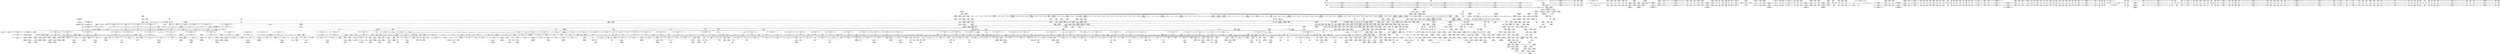 digraph {
	CE0x58627a0 [shape=record,shape=Mrecord,label="{CE0x58627a0|get_current:entry|*SummSource*}"]
	CE0x586f930 [shape=record,shape=Mrecord,label="{CE0x586f930|_call_void___llvm_gcov_indirect_counter_increment(i32*___llvm_gcov_global_state_pred322,_i64**_getelementptr_inbounds_(_8_x_i64*_,_8_x_i64*_*___llvm_gcda_edge_table321,_i64_0,_i64_5)),_!dbg_!27725|security/selinux/hooks.c,5453|*SummSource*}"]
	CE0x58bd0d0 [shape=record,shape=Mrecord,label="{CE0x58bd0d0|task_sid:tmp1|*SummSource*}"]
	CE0x58f6d20 [shape=record,shape=Mrecord,label="{CE0x58f6d20|i64*_getelementptr_inbounds_(_11_x_i64_,_11_x_i64_*___llvm_gcov_ctr125,_i64_0,_i64_0)|*Constant*}"]
	CE0x58b6e10 [shape=record,shape=Mrecord,label="{CE0x58b6e10|i64*_getelementptr_inbounds_(_25_x_i64_,_25_x_i64_*___llvm_gcov_ctr320,_i64_0,_i64_23)|*Constant*}"]
	CE0x59967f0 [shape=record,shape=Mrecord,label="{CE0x59967f0|_call_void_lock_acquire(%struct.lockdep_map*_%map,_i32_0,_i32_0,_i32_2,_i32_0,_%struct.lockdep_map*_null,_i64_ptrtoint_(i8*_blockaddress(_rcu_lock_acquire,_%__here)_to_i64))_#10,_!dbg_!27716|include/linux/rcupdate.h,418|*SummSink*}"]
	CE0x58e12d0 [shape=record,shape=Mrecord,label="{CE0x58e12d0|_call_void_mcount()_#3|*SummSource*}"]
	CE0x5929c90 [shape=record,shape=Mrecord,label="{CE0x5929c90|_call_void_mcount()_#3|*SummSink*}"]
	CE0x598e830 [shape=record,shape=Mrecord,label="{CE0x598e830|rcu_read_unlock:tmp22|include/linux/rcupdate.h,935|*SummSink*}"]
	CE0x599bd70 [shape=record,shape=Mrecord,label="{CE0x599bd70|i64*_getelementptr_inbounds_(_4_x_i64_,_4_x_i64_*___llvm_gcov_ctr133,_i64_0,_i64_2)|*Constant*|*SummSink*}"]
	CE0x59aa0c0 [shape=record,shape=Mrecord,label="{CE0x59aa0c0|i64*_getelementptr_inbounds_(_4_x_i64_,_4_x_i64_*___llvm_gcov_ctr128,_i64_0,_i64_0)|*Constant*|*SummSource*}"]
	CE0x592e5e0 [shape=record,shape=Mrecord,label="{CE0x592e5e0|GLOBAL:rcu_read_unlock|*Constant*|*SummSink*}"]
	CE0x59a12d0 [shape=record,shape=Mrecord,label="{CE0x59a12d0|void_(i32*,_i32,_i32*)*_asm_addl_$1,_%gs:$0_,_*m,ri,*m,_dirflag_,_fpsr_,_flags_}"]
	CE0x58751c0 [shape=record,shape=Mrecord,label="{CE0x58751c0|selinux_sem_semctl:tmp3|security/selinux/hooks.c,5438|*SummSink*}"]
	CE0x58768a0 [shape=record,shape=Mrecord,label="{CE0x58768a0|i64*_getelementptr_inbounds_(_25_x_i64_,_25_x_i64_*___llvm_gcov_ctr320,_i64_0,_i64_0)|*Constant*}"]
	CE0x58dd790 [shape=record,shape=Mrecord,label="{CE0x58dd790|i64*_getelementptr_inbounds_(_25_x_i64_,_25_x_i64_*___llvm_gcov_ctr320,_i64_0,_i64_24)|*Constant*|*SummSource*}"]
	CE0x5888c90 [shape=record,shape=Mrecord,label="{CE0x5888c90|i64*_getelementptr_inbounds_(_25_x_i64_,_25_x_i64_*___llvm_gcov_ctr320,_i64_0,_i64_17)|*Constant*|*SummSource*}"]
	CE0x5982af0 [shape=record,shape=Mrecord,label="{CE0x5982af0|rcu_read_unlock:call|include/linux/rcupdate.h,933|*SummSink*}"]
	CE0x58d92c0 [shape=record,shape=Mrecord,label="{CE0x58d92c0|80:_i32,_112:_i8*,_:_CRE_61,62_}"]
	CE0x5863ab0 [shape=record,shape=Mrecord,label="{CE0x5863ab0|selinux_sem_semctl:return}"]
	CE0x58f47a0 [shape=record,shape=Mrecord,label="{CE0x58f47a0|avc_has_perm:requested|Function::avc_has_perm&Arg::requested::|*SummSink*}"]
	CE0x5901980 [shape=record,shape=Mrecord,label="{CE0x5901980|GLOBAL:task_sid.__warned|Global_var:task_sid.__warned}"]
	CE0x5885cf0 [shape=record,shape=Mrecord,label="{CE0x5885cf0|selinux_sem_semctl:sw.epilog}"]
	CE0x5991a80 [shape=record,shape=Mrecord,label="{CE0x5991a80|rcu_lock_release:entry}"]
	CE0x590dd10 [shape=record,shape=Mrecord,label="{CE0x590dd10|task_sid:tmp14|security/selinux/hooks.c,208}"]
	CE0x58ee330 [shape=record,shape=Mrecord,label="{CE0x58ee330|ipc_has_perm:tmp}"]
	CE0x58ff7e0 [shape=record,shape=Mrecord,label="{CE0x58ff7e0|i64_4|*Constant*}"]
	CE0x7618a30 [shape=record,shape=Mrecord,label="{CE0x7618a30|i32_1|*Constant*}"]
	CE0x59a01f0 [shape=record,shape=Mrecord,label="{CE0x59a01f0|__rcu_read_lock:tmp2}"]
	CE0x59b4460 [shape=record,shape=Mrecord,label="{CE0x59b4460|__preempt_count_sub:do.body|*SummSource*}"]
	CE0x5992270 [shape=record,shape=Mrecord,label="{CE0x5992270|rcu_lock_release:entry|*SummSource*}"]
	CE0x59d3110 [shape=record,shape=Mrecord,label="{CE0x59d3110|__preempt_count_add:tmp6|./arch/x86/include/asm/preempt.h,73|*SummSink*}"]
	CE0x58bc5c0 [shape=record,shape=Mrecord,label="{CE0x58bc5c0|cred_sid:security|security/selinux/hooks.c,196|*SummSource*}"]
	CE0x5888880 [shape=record,shape=Mrecord,label="{CE0x5888880|i64**_getelementptr_inbounds_(_8_x_i64*_,_8_x_i64*_*___llvm_gcda_edge_table321,_i64_0,_i64_3)|*Constant*|*SummSink*}"]
	CE0x58f4d20 [shape=record,shape=Mrecord,label="{CE0x58f4d20|_ret_i32_%retval.0,_!dbg_!27728|security/selinux/avc.c,775}"]
	CE0x58f7ac0 [shape=record,shape=Mrecord,label="{CE0x58f7ac0|__rcu_read_unlock:do.body|*SummSource*}"]
	CE0x5897990 [shape=record,shape=Mrecord,label="{CE0x5897990|i64**_getelementptr_inbounds_(_8_x_i64*_,_8_x_i64*_*___llvm_gcda_edge_table321,_i64_0,_i64_0)|*Constant*|*SummSource*}"]
	CE0x591dea0 [shape=record,shape=Mrecord,label="{CE0x591dea0|i32_883|*Constant*|*SummSink*}"]
	CE0x5913370 [shape=record,shape=Mrecord,label="{CE0x5913370|rcu_lock_acquire:map|Function::rcu_lock_acquire&Arg::map::|*SummSource*}"]
	CE0x58bf980 [shape=record,shape=Mrecord,label="{CE0x58bf980|selinux_sem_semctl:tmp19|security/selinux/hooks.c,5466|*SummSink*}"]
	CE0x59001f0 [shape=record,shape=Mrecord,label="{CE0x59001f0|task_sid:real_cred|security/selinux/hooks.c,208|*SummSource*}"]
	CE0x5903560 [shape=record,shape=Mrecord,label="{CE0x5903560|i64*_getelementptr_inbounds_(_2_x_i64_,_2_x_i64_*___llvm_gcov_ctr98,_i64_0,_i64_0)|*Constant*|*SummSink*}"]
	CE0x58770c0 [shape=record,shape=Mrecord,label="{CE0x58770c0|i64*_getelementptr_inbounds_(_2_x_i64_,_2_x_i64_*___llvm_gcov_ctr98,_i64_0,_i64_1)|*Constant*}"]
	CE0x59a0810 [shape=record,shape=Mrecord,label="{CE0x59a0810|__rcu_read_lock:tmp|*SummSink*}"]
	CE0x58bc960 [shape=record,shape=Mrecord,label="{CE0x58bc960|task_sid:tobool|security/selinux/hooks.c,208}"]
	CE0x58720b0 [shape=record,shape=Mrecord,label="{CE0x58720b0|_call_void___llvm_gcov_indirect_counter_increment(i32*___llvm_gcov_global_state_pred322,_i64**_getelementptr_inbounds_(_8_x_i64*_,_8_x_i64*_*___llvm_gcda_edge_table321,_i64_0,_i64_2)),_!dbg_!27718|security/selinux/hooks.c,5442|*SummSink*}"]
	CE0x59a0260 [shape=record,shape=Mrecord,label="{CE0x59a0260|__rcu_read_lock:tmp2|*SummSource*}"]
	CE0x58b2590 [shape=record,shape=Mrecord,label="{CE0x58b2590|GLOBAL:__preempt_count|Global_var:__preempt_count}"]
	CE0x5904720 [shape=record,shape=Mrecord,label="{CE0x5904720|current_sid:tmp16|security/selinux/hooks.c,218|*SummSource*}"]
	CE0x591aa20 [shape=record,shape=Mrecord,label="{CE0x591aa20|rcu_read_lock:tmp19|include/linux/rcupdate.h,882}"]
	CE0x5996920 [shape=record,shape=Mrecord,label="{CE0x5996920|i32_0|*Constant*}"]
	CE0x592b500 [shape=record,shape=Mrecord,label="{CE0x592b500|task_sid:tmp25|security/selinux/hooks.c,208|*SummSink*}"]
	CE0x58fc4d0 [shape=record,shape=Mrecord,label="{CE0x58fc4d0|rcu_read_lock:tmp3|*SummSource*}"]
	CE0x58df790 [shape=record,shape=Mrecord,label="{CE0x58df790|selinux_sem_semctl:tmp21|security/selinux/hooks.c,5468|*SummSink*}"]
	CE0x5888a80 [shape=record,shape=Mrecord,label="{CE0x5888a80|selinux_sem_semctl:tmp6|security/selinux/hooks.c,5446}"]
	CE0x59b60f0 [shape=record,shape=Mrecord,label="{CE0x59b60f0|_call_void___preempt_count_sub(i32_1)_#10,_!dbg_!27715|include/linux/rcupdate.h,244|*SummSource*}"]
	CE0x598ef60 [shape=record,shape=Mrecord,label="{CE0x598ef60|rcu_read_unlock:tmp18|include/linux/rcupdate.h,933|*SummSource*}"]
	CE0x59c3560 [shape=record,shape=Mrecord,label="{CE0x59c3560|__preempt_count_add:do.body}"]
	CE0x59a1010 [shape=record,shape=Mrecord,label="{CE0x59a1010|_call_void_asm_addl_$1,_%gs:$0_,_*m,ri,*m,_dirflag_,_fpsr_,_flags_(i32*___preempt_count,_i32_%sub,_i32*___preempt_count)_#3,_!dbg_!27717,_!srcloc_!27718|./arch/x86/include/asm/preempt.h,77}"]
	CE0x58bd820 [shape=record,shape=Mrecord,label="{CE0x58bd820|task_sid:tobool|security/selinux/hooks.c,208|*SummSource*}"]
	CE0x5877630 [shape=record,shape=Mrecord,label="{CE0x5877630|selinux_sem_semctl:bb}"]
	CE0x59ac800 [shape=record,shape=Mrecord,label="{CE0x59ac800|i64*_getelementptr_inbounds_(_4_x_i64_,_4_x_i64_*___llvm_gcov_ctr134,_i64_0,_i64_0)|*Constant*}"]
	CE0x590d9d0 [shape=record,shape=Mrecord,label="{CE0x590d9d0|i64_7|*Constant*|*SummSink*}"]
	CE0x5884300 [shape=record,shape=Mrecord,label="{CE0x5884300|selinux_sem_semctl:sw.bb3}"]
	CE0x590cd90 [shape=record,shape=Mrecord,label="{CE0x590cd90|i64_3|*Constant*}"]
	CE0x587c770 [shape=record,shape=Mrecord,label="{CE0x587c770|_call_void_mcount()_#3|*SummSource*}"]
	CE0x598a570 [shape=record,shape=Mrecord,label="{CE0x598a570|GLOBAL:__preempt_count_add|*Constant*|*SummSink*}"]
	CE0x5994f10 [shape=record,shape=Mrecord,label="{CE0x5994f10|%struct.lockdep_map*_null|*Constant*|*SummSink*}"]
	CE0x58af0b0 [shape=record,shape=Mrecord,label="{CE0x58af0b0|get_current:tmp3|*SummSink*}"]
	CE0x58f6270 [shape=record,shape=Mrecord,label="{CE0x58f6270|_call_void___rcu_read_lock()_#10,_!dbg_!27710|include/linux/rcupdate.h,879|*SummSink*}"]
	CE0x59350e0 [shape=record,shape=Mrecord,label="{CE0x59350e0|current_sid:land.lhs.true|*SummSink*}"]
	CE0x586a6b0 [shape=record,shape=Mrecord,label="{CE0x586a6b0|_call_void___llvm_gcov_indirect_counter_increment(i32*___llvm_gcov_global_state_pred322,_i64**_getelementptr_inbounds_(_8_x_i64*_,_8_x_i64*_*___llvm_gcda_edge_table321,_i64_0,_i64_4)),_!dbg_!27723|security/selinux/hooks.c,5450|*SummSource*}"]
	CE0x58b7350 [shape=record,shape=Mrecord,label="{CE0x58b7350|i1_true|*Constant*|*SummSink*}"]
	CE0x5997190 [shape=record,shape=Mrecord,label="{CE0x5997190|GLOBAL:__preempt_count_sub|*Constant*|*SummSource*}"]
	CE0x58fb860 [shape=record,shape=Mrecord,label="{CE0x58fb860|task_sid:tmp17|security/selinux/hooks.c,208|*SummSource*}"]
	CE0x58b9380 [shape=record,shape=Mrecord,label="{CE0x58b9380|i64_2|*Constant*|*SummSource*}"]
	CE0x58ef430 [shape=record,shape=Mrecord,label="{CE0x58ef430|GLOBAL:task_sid|*Constant*|*SummSink*}"]
	CE0x5919b10 [shape=record,shape=Mrecord,label="{CE0x5919b10|i64*_getelementptr_inbounds_(_11_x_i64_,_11_x_i64_*___llvm_gcov_ctr127,_i64_0,_i64_8)|*Constant*|*SummSink*}"]
	CE0x58f3dd0 [shape=record,shape=Mrecord,label="{CE0x58f3dd0|i16_3|*Constant*|*SummSource*}"]
	CE0x59b3930 [shape=record,shape=Mrecord,label="{CE0x59b3930|void_(i32*,_i32,_i32*)*_asm_addl_$1,_%gs:$0_,_*m,ri,*m,_dirflag_,_fpsr_,_flags_|*SummSink*}"]
	CE0x58f04d0 [shape=record,shape=Mrecord,label="{CE0x58f04d0|ipc_has_perm:tmp6|*LoadInst*|security/selinux/hooks.c,5134|*SummSink*}"]
	CE0x5909840 [shape=record,shape=Mrecord,label="{CE0x5909840|task_has_system:bb|*SummSink*}"]
	CE0x5909330 [shape=record,shape=Mrecord,label="{CE0x5909330|i64*_getelementptr_inbounds_(_2_x_i64_,_2_x_i64_*___llvm_gcov_ctr159,_i64_0,_i64_1)|*Constant*}"]
	CE0x593a300 [shape=record,shape=Mrecord,label="{CE0x593a300|current_sid:tmp17|security/selinux/hooks.c,218|*SummSink*}"]
	CE0x58b58e0 [shape=record,shape=Mrecord,label="{CE0x58b58e0|_ret_i32_%retval.0,_!dbg_!27728|security/selinux/avc.c,775|*SummSource*}"]
	CE0x58ba5c0 [shape=record,shape=Mrecord,label="{CE0x58ba5c0|task_sid:tmp5|security/selinux/hooks.c,208|*SummSink*}"]
	CE0x586df00 [shape=record,shape=Mrecord,label="{CE0x586df00|selinux_sem_semctl:tmp12|security/selinux/hooks.c,5456}"]
	CE0x591f980 [shape=record,shape=Mrecord,label="{CE0x591f980|i64*_getelementptr_inbounds_(_2_x_i64_,_2_x_i64_*___llvm_gcov_ctr98,_i64_0,_i64_1)|*Constant*}"]
	CE0x58e1340 [shape=record,shape=Mrecord,label="{CE0x58e1340|_call_void_mcount()_#3|*SummSink*}"]
	CE0x58ad030 [shape=record,shape=Mrecord,label="{CE0x58ad030|task_sid:if.then}"]
	CE0x5875050 [shape=record,shape=Mrecord,label="{CE0x5875050|selinux_sem_semctl:tmp3|security/selinux/hooks.c,5438|*SummSource*}"]
	CE0x5875d00 [shape=record,shape=Mrecord,label="{CE0x5875d00|GLOBAL:__llvm_gcov_indirect_counter_increment|*Constant*}"]
	CE0x58f53b0 [shape=record,shape=Mrecord,label="{CE0x58f53b0|task_has_system:tmp}"]
	CE0x58bacd0 [shape=record,shape=Mrecord,label="{CE0x58bacd0|task_sid:tmp7|security/selinux/hooks.c,208}"]
	CE0x5929f20 [shape=record,shape=Mrecord,label="{CE0x5929f20|_call_void_mcount()_#3}"]
	CE0x5886a80 [shape=record,shape=Mrecord,label="{CE0x5886a80|80:_i32,_112:_i8*,_:_CRE_13,14_}"]
	CE0x5894a60 [shape=record,shape=Mrecord,label="{CE0x5894a60|i8_1|*Constant*}"]
	CE0x5910210 [shape=record,shape=Mrecord,label="{CE0x5910210|0:_i8,_8:_i32,_24:_%struct.selinux_audit_data*,_:_SCMRE_0,1_|*MultipleSource*|security/selinux/hooks.c, 5128|security/selinux/hooks.c,5133|Function::avc_has_perm&Arg::auditdata::}"]
	CE0x599e0b0 [shape=record,shape=Mrecord,label="{CE0x599e0b0|i64*_getelementptr_inbounds_(_4_x_i64_,_4_x_i64_*___llvm_gcov_ctr128,_i64_0,_i64_1)|*Constant*|*SummSource*}"]
	CE0x59893a0 [shape=record,shape=Mrecord,label="{CE0x59893a0|GLOBAL:__llvm_gcov_ctr132|Global_var:__llvm_gcov_ctr132|*SummSink*}"]
	CE0x59d4440 [shape=record,shape=Mrecord,label="{CE0x59d4440|i64*_getelementptr_inbounds_(_4_x_i64_,_4_x_i64_*___llvm_gcov_ctr135,_i64_0,_i64_2)|*Constant*}"]
	CE0x59a19b0 [shape=record,shape=Mrecord,label="{CE0x59a19b0|__preempt_count_sub:tmp4|./arch/x86/include/asm/preempt.h,77}"]
	CE0x591db00 [shape=record,shape=Mrecord,label="{CE0x591db00|GLOBAL:lockdep_rcu_suspicious|*Constant*}"]
	CE0x5894bc0 [shape=record,shape=Mrecord,label="{CE0x5894bc0|task_sid:tmp19|security/selinux/hooks.c,208|*SummSource*}"]
	CE0x58d80f0 [shape=record,shape=Mrecord,label="{CE0x58d80f0|80:_i32,_112:_i8*,_:_CRE_46,47_}"]
	CE0x58f0ad0 [shape=record,shape=Mrecord,label="{CE0x58f0ad0|ipc_has_perm:call2|security/selinux/hooks.c,5136|*SummSink*}"]
	CE0x5936920 [shape=record,shape=Mrecord,label="{CE0x5936920|current_sid:tmp8|security/selinux/hooks.c,218}"]
	CE0x59a1a20 [shape=record,shape=Mrecord,label="{CE0x59a1a20|__preempt_count_sub:tmp4|./arch/x86/include/asm/preempt.h,77|*SummSource*}"]
	CE0x58f3890 [shape=record,shape=Mrecord,label="{CE0x58f3890|avc_has_perm:tsid|Function::avc_has_perm&Arg::tsid::}"]
	CE0x58f03d0 [shape=record,shape=Mrecord,label="{CE0x58f03d0|ipc_has_perm:tmp6|*LoadInst*|security/selinux/hooks.c,5134}"]
	CE0x58dfc90 [shape=record,shape=Mrecord,label="{CE0x58dfc90|__llvm_gcov_indirect_counter_increment:bb4}"]
	CE0x593b770 [shape=record,shape=Mrecord,label="{CE0x593b770|_call_void_mcount()_#3|*SummSource*}"]
	CE0x5992f60 [shape=record,shape=Mrecord,label="{CE0x5992f60|_call_void___rcu_read_unlock()_#10,_!dbg_!27734|include/linux/rcupdate.h,937|*SummSink*}"]
	CE0x58be930 [shape=record,shape=Mrecord,label="{CE0x58be930|task_sid:tmp11|security/selinux/hooks.c,208|*SummSource*}"]
	CE0x587ecc0 [shape=record,shape=Mrecord,label="{CE0x587ecc0|selinux_sem_semctl:tmp9|security/selinux/hooks.c,5450|*SummSink*}"]
	CE0x58b9600 [shape=record,shape=Mrecord,label="{CE0x58b9600|task_sid:tmp5|security/selinux/hooks.c,208}"]
	CE0x5937360 [shape=record,shape=Mrecord,label="{CE0x5937360|current_sid:tmp12|security/selinux/hooks.c,218}"]
	CE0x5996780 [shape=record,shape=Mrecord,label="{CE0x5996780|_call_void_lock_acquire(%struct.lockdep_map*_%map,_i32_0,_i32_0,_i32_2,_i32_0,_%struct.lockdep_map*_null,_i64_ptrtoint_(i8*_blockaddress(_rcu_lock_acquire,_%__here)_to_i64))_#10,_!dbg_!27716|include/linux/rcupdate.h,418|*SummSource*}"]
	CE0x58847d0 [shape=record,shape=Mrecord,label="{CE0x58847d0|i64*_getelementptr_inbounds_(_25_x_i64_,_25_x_i64_*___llvm_gcov_ctr320,_i64_0,_i64_16)|*Constant*|*SummSource*}"]
	CE0x5884040 [shape=record,shape=Mrecord,label="{CE0x5884040|__llvm_gcov_indirect_counter_increment:entry|*SummSink*}"]
	CE0x59b5e60 [shape=record,shape=Mrecord,label="{CE0x59b5e60|rcu_lock_release:bb|*SummSink*}"]
	CE0x5931810 [shape=record,shape=Mrecord,label="{CE0x5931810|rcu_read_unlock:tmp16|include/linux/rcupdate.h,933}"]
	CE0x58de730 [shape=record,shape=Mrecord,label="{CE0x58de730|ipc_has_perm:ipc_perms|Function::ipc_has_perm&Arg::ipc_perms::|*SummSink*}"]
	CE0x58efdf0 [shape=record,shape=Mrecord,label="{CE0x58efdf0|i32_3|*Constant*}"]
	CE0x58e9ba0 [shape=record,shape=Mrecord,label="{CE0x58e9ba0|rcu_read_lock:bb}"]
	CE0x592de00 [shape=record,shape=Mrecord,label="{CE0x592de00|GLOBAL:rcu_read_unlock|*Constant*}"]
	CE0x58759b0 [shape=record,shape=Mrecord,label="{CE0x58759b0|__llvm_gcov_indirect_counter_increment:predecessor|Function::__llvm_gcov_indirect_counter_increment&Arg::predecessor::}"]
	CE0x59bac40 [shape=record,shape=Mrecord,label="{CE0x59bac40|__preempt_count_sub:tmp1|*SummSource*}"]
	"CONST[source:1(input),value:2(dynamic)][purpose:{object}][SrcIdx:0]"
	CE0x599bfe0 [shape=record,shape=Mrecord,label="{CE0x599bfe0|rcu_lock_release:tmp4|include/linux/rcupdate.h,423|*SummSource*}"]
	CE0x58bd6e0 [shape=record,shape=Mrecord,label="{CE0x58bd6e0|i64*_getelementptr_inbounds_(_11_x_i64_,_11_x_i64_*___llvm_gcov_ctr127,_i64_0,_i64_0)|*Constant*|*SummSource*}"]
	CE0x58ff280 [shape=record,shape=Mrecord,label="{CE0x58ff280|task_sid:tmp4|*LoadInst*|security/selinux/hooks.c,208|*SummSource*}"]
	CE0x591b9f0 [shape=record,shape=Mrecord,label="{CE0x591b9f0|i64*_getelementptr_inbounds_(_11_x_i64_,_11_x_i64_*___llvm_gcov_ctr127,_i64_0,_i64_10)|*Constant*|*SummSource*}"]
	CE0x5982400 [shape=record,shape=Mrecord,label="{CE0x5982400|rcu_read_unlock:tmp7|include/linux/rcupdate.h,933|*SummSource*}"]
	CE0x591a000 [shape=record,shape=Mrecord,label="{CE0x591a000|i8*_getelementptr_inbounds_(_42_x_i8_,_42_x_i8_*_.str46,_i32_0,_i32_0)|*Constant*|*SummSink*}"]
	CE0x5873a10 [shape=record,shape=Mrecord,label="{CE0x5873a10|_ret_i32_%call1,_!dbg_!27716|security/selinux/hooks.c,1594|*SummSource*}"]
	CE0x5900a50 [shape=record,shape=Mrecord,label="{CE0x5900a50|task_sid:tmp3|*SummSink*}"]
	CE0x598b0c0 [shape=record,shape=Mrecord,label="{CE0x598b0c0|rcu_lock_acquire:tmp3}"]
	CE0x59ea200 [shape=record,shape=Mrecord,label="{CE0x59ea200|i64*_getelementptr_inbounds_(_4_x_i64_,_4_x_i64_*___llvm_gcov_ctr135,_i64_0,_i64_2)|*Constant*|*SummSink*}"]
	CE0x5887df0 [shape=record,shape=Mrecord,label="{CE0x5887df0|i32_1|*Constant*|*SummSink*}"]
	CE0x59b7b00 [shape=record,shape=Mrecord,label="{CE0x59b7b00|__preempt_count_sub:tmp3|*SummSource*}"]
	CE0x5887ae0 [shape=record,shape=Mrecord,label="{CE0x5887ae0|i32_14|*Constant*|*SummSink*}"]
	CE0x592bdc0 [shape=record,shape=Mrecord,label="{CE0x592bdc0|i64*_getelementptr_inbounds_(_13_x_i64_,_13_x_i64_*___llvm_gcov_ctr126,_i64_0,_i64_12)|*Constant*|*SummSource*}"]
	CE0x59375c0 [shape=record,shape=Mrecord,label="{CE0x59375c0|i64*_getelementptr_inbounds_(_2_x_i64_,_2_x_i64_*___llvm_gcov_ctr131,_i64_0,_i64_0)|*Constant*|*SummSource*}"]
	CE0x59936c0 [shape=record,shape=Mrecord,label="{CE0x59936c0|__rcu_read_unlock:entry|*SummSink*}"]
	CE0x59023b0 [shape=record,shape=Mrecord,label="{CE0x59023b0|current_sid:tmp6|security/selinux/hooks.c,218|*SummSink*}"]
	CE0x59b1b70 [shape=record,shape=Mrecord,label="{CE0x59b1b70|__preempt_count_add:bb}"]
	CE0x592dca0 [shape=record,shape=Mrecord,label="{CE0x592dca0|_call_void_rcu_read_unlock()_#10,_!dbg_!27748|security/selinux/hooks.c,209|*SummSink*}"]
	CE0x58e7770 [shape=record,shape=Mrecord,label="{CE0x58e7770|cred_sid:tmp6|security/selinux/hooks.c,197|*SummSource*}"]
	CE0x591f3e0 [shape=record,shape=Mrecord,label="{CE0x591f3e0|rcu_read_lock:land.lhs.true2|*SummSource*}"]
	CE0x5989570 [shape=record,shape=Mrecord,label="{CE0x5989570|rcu_read_unlock:tmp5|include/linux/rcupdate.h,933|*SummSource*}"]
	CE0x586c2e0 [shape=record,shape=Mrecord,label="{CE0x586c2e0|selinux_sem_semctl:tmp11|security/selinux/hooks.c,5453}"]
	CE0x59948d0 [shape=record,shape=Mrecord,label="{CE0x59948d0|%struct.lockdep_map*_null|*Constant*}"]
	CE0x586dd70 [shape=record,shape=Mrecord,label="{CE0x586dd70|i64*_getelementptr_inbounds_(_25_x_i64_,_25_x_i64_*___llvm_gcov_ctr320,_i64_0,_i64_20)|*Constant*}"]
	CE0x588dcb0 [shape=record,shape=Mrecord,label="{CE0x588dcb0|0:_i32,_:_GCMR___llvm_gcov_global_state_pred322_internal_unnamed_addr_global_i32_-1:_elem_0:default:}"]
	CE0x59ac490 [shape=record,shape=Mrecord,label="{CE0x59ac490|__preempt_count_add:tmp1|*SummSource*}"]
	CE0x598e390 [shape=record,shape=Mrecord,label="{CE0x598e390|rcu_read_unlock:tmp22|include/linux/rcupdate.h,935|*SummSource*}"]
	CE0x599d400 [shape=record,shape=Mrecord,label="{CE0x599d400|GLOBAL:lock_release|*Constant*|*SummSink*}"]
	CE0x59b07f0 [shape=record,shape=Mrecord,label="{CE0x59b07f0|rcu_lock_release:tmp6|*SummSink*}"]
	CE0x588e240 [shape=record,shape=Mrecord,label="{CE0x588e240|i32_16|*Constant*|*SummSource*}"]
	CE0x58bcd70 [shape=record,shape=Mrecord,label="{CE0x58bcd70|current_sid:tmp11|security/selinux/hooks.c,218}"]
	CE0x590b3c0 [shape=record,shape=Mrecord,label="{CE0x590b3c0|_ret_void,_!dbg_!27735|include/linux/rcupdate.h,884}"]
	CE0x5895c30 [shape=record,shape=Mrecord,label="{CE0x5895c30|selinux_sem_semctl:tmp14|security/selinux/hooks.c,5460}"]
	CE0x590e980 [shape=record,shape=Mrecord,label="{CE0x590e980|_ret_i32_%tmp24,_!dbg_!27742|security/selinux/hooks.c,220|*SummSink*}"]
	CE0x59b91b0 [shape=record,shape=Mrecord,label="{CE0x59b91b0|i64*_getelementptr_inbounds_(_4_x_i64_,_4_x_i64_*___llvm_gcov_ctr135,_i64_0,_i64_0)|*Constant*|*SummSink*}"]
	CE0x5897a00 [shape=record,shape=Mrecord,label="{CE0x5897a00|i64**_getelementptr_inbounds_(_8_x_i64*_,_8_x_i64*_*___llvm_gcda_edge_table321,_i64_0,_i64_0)|*Constant*|*SummSink*}"]
	CE0x5889b80 [shape=record,shape=Mrecord,label="{CE0x5889b80|GLOBAL:get_current|*Constant*|*SummSink*}"]
	CE0x5874d30 [shape=record,shape=Mrecord,label="{CE0x5874d30|i64*_getelementptr_inbounds_(_25_x_i64_,_25_x_i64_*___llvm_gcov_ctr320,_i64_0,_i64_0)|*Constant*|*SummSource*}"]
	CE0x593a880 [shape=record,shape=Mrecord,label="{CE0x593a880|current_sid:tmp18|security/selinux/hooks.c,218|*SummSource*}"]
	CE0x59175b0 [shape=record,shape=Mrecord,label="{CE0x59175b0|rcu_read_unlock:call3|include/linux/rcupdate.h,933|*SummSink*}"]
	CE0x592c2c0 [shape=record,shape=Mrecord,label="{CE0x592c2c0|task_sid:tmp27|security/selinux/hooks.c,208|*SummSource*}"]
	CE0x58ade40 [shape=record,shape=Mrecord,label="{CE0x58ade40|_call_void_mcount()_#3|*SummSink*}"]
	CE0x58849c0 [shape=record,shape=Mrecord,label="{CE0x58849c0|selinux_sem_semctl:tmp4|security/selinux/hooks.c,5442|*SummSink*}"]
	CE0x59888c0 [shape=record,shape=Mrecord,label="{CE0x59888c0|rcu_lock_acquire:tmp2|*SummSource*}"]
	CE0x5936270 [shape=record,shape=Mrecord,label="{CE0x5936270|current_sid:land.lhs.true}"]
	CE0x59854b0 [shape=record,shape=Mrecord,label="{CE0x59854b0|i64*_getelementptr_inbounds_(_11_x_i64_,_11_x_i64_*___llvm_gcov_ctr132,_i64_0,_i64_0)|*Constant*|*SummSource*}"]
	CE0x598d4b0 [shape=record,shape=Mrecord,label="{CE0x598d4b0|rcu_read_unlock:tmp20|include/linux/rcupdate.h,933|*SummSink*}"]
	CE0x58991c0 [shape=record,shape=Mrecord,label="{CE0x58991c0|selinux_sem_semctl:perms.0}"]
	CE0x58affc0 [shape=record,shape=Mrecord,label="{CE0x58affc0|GLOBAL:__llvm_gcov_ctr125|Global_var:__llvm_gcov_ctr125}"]
	CE0x5863910 [shape=record,shape=Mrecord,label="{CE0x5863910|selinux_sem_semctl:sw.bb6|*SummSink*}"]
	CE0x58b7e20 [shape=record,shape=Mrecord,label="{CE0x58b7e20|i64_0|*Constant*}"]
	CE0x58e6430 [shape=record,shape=Mrecord,label="{CE0x58e6430|current_sid:tmp24|security/selinux/hooks.c,220}"]
	CE0x590dc70 [shape=record,shape=Mrecord,label="{CE0x590dc70|i64_6|*Constant*|*SummSink*}"]
	CE0x59b43f0 [shape=record,shape=Mrecord,label="{CE0x59b43f0|__preempt_count_sub:do.body}"]
	CE0x58dad30 [shape=record,shape=Mrecord,label="{CE0x58dad30|80:_i32,_112:_i8*,_:_CRE_100,102_|*MultipleSource*|security/selinux/hooks.c,5466|Function::selinux_sem_semctl&Arg::sma::}"]
	CE0x5898c70 [shape=record,shape=Mrecord,label="{CE0x5898c70|i32_4|*Constant*|*SummSource*}"]
	CE0x590de10 [shape=record,shape=Mrecord,label="{CE0x590de10|task_sid:tmp15|security/selinux/hooks.c,208}"]
	CE0x58e99f0 [shape=record,shape=Mrecord,label="{CE0x58e99f0|rcu_read_lock:if.then|*SummSource*}"]
	CE0x58b32d0 [shape=record,shape=Mrecord,label="{CE0x58b32d0|task_sid:tmp20|security/selinux/hooks.c,208}"]
	CE0x585f4f0 [shape=record,shape=Mrecord,label="{CE0x585f4f0|_call_void___llvm_gcov_indirect_counter_increment(i32*___llvm_gcov_global_state_pred322,_i64**_getelementptr_inbounds_(_8_x_i64*_,_8_x_i64*_*___llvm_gcda_edge_table321,_i64_0,_i64_1)),_!dbg_!27714|security/selinux/hooks.c,5438|*SummSource*}"]
	CE0x63b72c0 [shape=record,shape=Mrecord,label="{CE0x63b72c0|%struct.task_struct*_(%struct.task_struct**)*_asm_movq_%gs:$_1:P_,$0_,_r,im,_dirflag_,_fpsr_,_flags_}"]
	CE0x58e9ac0 [shape=record,shape=Mrecord,label="{CE0x58e9ac0|rcu_read_lock:if.then|*SummSink*}"]
	CE0x59917e0 [shape=record,shape=Mrecord,label="{CE0x59917e0|_call_void_rcu_lock_release(%struct.lockdep_map*_rcu_lock_map)_#10,_!dbg_!27733|include/linux/rcupdate.h,935|*SummSource*}"]
	CE0x58d99e0 [shape=record,shape=Mrecord,label="{CE0x58d99e0|80:_i32,_112:_i8*,_:_CRE_67,68_}"]
	CE0x592d6a0 [shape=record,shape=Mrecord,label="{CE0x592d6a0|cred_sid:cred|Function::cred_sid&Arg::cred::|*SummSource*}"]
	CE0x58d8810 [shape=record,shape=Mrecord,label="{CE0x58d8810|80:_i32,_112:_i8*,_:_CRE_52,53_}"]
	CE0x5980bc0 [shape=record,shape=Mrecord,label="{CE0x5980bc0|_call_void_mcount()_#3}"]
	CE0x5862ab0 [shape=record,shape=Mrecord,label="{CE0x5862ab0|_ret_%struct.task_struct*_%tmp4,_!dbg_!27714|./arch/x86/include/asm/current.h,14|*SummSource*}"]
	CE0x59b0ac0 [shape=record,shape=Mrecord,label="{CE0x59b0ac0|__rcu_read_unlock:tmp|*SummSink*}"]
	CE0x586e5f0 [shape=record,shape=Mrecord,label="{CE0x586e5f0|selinux_sem_semctl:entry|*SummSource*}"]
	CE0x58e10d0 [shape=record,shape=Mrecord,label="{CE0x58e10d0|ipc_has_perm:tmp3}"]
	CE0x58b3de0 [shape=record,shape=Mrecord,label="{CE0x58b3de0|i64*_getelementptr_inbounds_(_13_x_i64_,_13_x_i64_*___llvm_gcov_ctr126,_i64_0,_i64_10)|*Constant*}"]
	CE0x5911cb0 [shape=record,shape=Mrecord,label="{CE0x5911cb0|ipc_has_perm:tmp5|security/selinux/hooks.c,5131|*SummSink*}"]
	CE0x586e540 [shape=record,shape=Mrecord,label="{CE0x586e540|selinux_sem_semctl:sw.bb6}"]
	CE0x5931c40 [shape=record,shape=Mrecord,label="{CE0x5931c40|current_sid:tmp13|security/selinux/hooks.c,218|*SummSource*}"]
	CE0x59ae170 [shape=record,shape=Mrecord,label="{CE0x59ae170|_call_void___preempt_count_add(i32_1)_#10,_!dbg_!27711|include/linux/rcupdate.h,239}"]
	CE0x599ef40 [shape=record,shape=Mrecord,label="{CE0x599ef40|i64*_getelementptr_inbounds_(_4_x_i64_,_4_x_i64_*___llvm_gcov_ctr130,_i64_0,_i64_3)|*Constant*|*SummSource*}"]
	CE0x5930a50 [shape=record,shape=Mrecord,label="{CE0x5930a50|rcu_read_unlock:tmp14|include/linux/rcupdate.h,933|*SummSource*}"]
	CE0x5899a50 [shape=record,shape=Mrecord,label="{CE0x5899a50|__llvm_gcov_indirect_counter_increment:tmp3|*SummSource*}"]
	CE0x59b1be0 [shape=record,shape=Mrecord,label="{CE0x59b1be0|__rcu_read_unlock:tmp7|include/linux/rcupdate.h,245}"]
	CE0x5940000 [shape=record,shape=Mrecord,label="{CE0x5940000|current_sid:call4|security/selinux/hooks.c,218}"]
	CE0x58bbae0 [shape=record,shape=Mrecord,label="{CE0x58bbae0|current_sid:tobool1|security/selinux/hooks.c,218|*SummSink*}"]
	CE0x59b7c00 [shape=record,shape=Mrecord,label="{CE0x59b7c00|__preempt_count_sub:tmp3|*SummSink*}"]
	CE0x5984050 [shape=record,shape=Mrecord,label="{CE0x5984050|i64*_getelementptr_inbounds_(_4_x_i64_,_4_x_i64_*___llvm_gcov_ctr130,_i64_0,_i64_2)|*Constant*}"]
	CE0x58b2d40 [shape=record,shape=Mrecord,label="{CE0x58b2d40|rcu_read_unlock:tmp11|include/linux/rcupdate.h,933|*SummSource*}"]
	CE0x58b1f80 [shape=record,shape=Mrecord,label="{CE0x58b1f80|i64*_getelementptr_inbounds_(_4_x_i64_,_4_x_i64_*___llvm_gcov_ctr128,_i64_0,_i64_1)|*Constant*|*SummSink*}"]
	CE0x58e4870 [shape=record,shape=Mrecord,label="{CE0x58e4870|current_sid:tmp23|security/selinux/hooks.c,218}"]
	CE0x5892770 [shape=record,shape=Mrecord,label="{CE0x5892770|task_has_system:tmp3}"]
	CE0x58945b0 [shape=record,shape=Mrecord,label="{CE0x58945b0|task_sid:tmp19|security/selinux/hooks.c,208}"]
	CE0x58bad80 [shape=record,shape=Mrecord,label="{CE0x58bad80|i64_2|*Constant*|*SummSink*}"]
	CE0x58e7b30 [shape=record,shape=Mrecord,label="{CE0x58e7b30|rcu_read_lock:do.end|*SummSink*}"]
	CE0x59a1a90 [shape=record,shape=Mrecord,label="{CE0x59a1a90|__preempt_count_sub:tmp4|./arch/x86/include/asm/preempt.h,77|*SummSink*}"]
	CE0x5989230 [shape=record,shape=Mrecord,label="{CE0x5989230|GLOBAL:__llvm_gcov_ctr132|Global_var:__llvm_gcov_ctr132|*SummSource*}"]
	CE0x5995300 [shape=record,shape=Mrecord,label="{CE0x5995300|i64_ptrtoint_(i8*_blockaddress(_rcu_lock_acquire,_%__here)_to_i64)|*Constant*|*SummSink*}"]
	CE0x59336e0 [shape=record,shape=Mrecord,label="{CE0x59336e0|current_sid:tmp7|security/selinux/hooks.c,218|*SummSink*}"]
	CE0x5892cb0 [shape=record,shape=Mrecord,label="{CE0x5892cb0|__llvm_gcov_indirect_counter_increment:tmp2|*SummSink*}"]
	CE0x5930180 [shape=record,shape=Mrecord,label="{CE0x5930180|__rcu_read_lock:do.body|*SummSink*}"]
	CE0x5872ad0 [shape=record,shape=Mrecord,label="{CE0x5872ad0|i64**_getelementptr_inbounds_(_8_x_i64*_,_8_x_i64*_*___llvm_gcda_edge_table321,_i64_0,_i64_2)|*Constant*}"]
	CE0x598cfd0 [shape=record,shape=Mrecord,label="{CE0x598cfd0|rcu_read_unlock:tmp19|include/linux/rcupdate.h,933|*SummSink*}"]
	CE0x5873490 [shape=record,shape=Mrecord,label="{CE0x5873490|task_has_system:perms|Function::task_has_system&Arg::perms::|*SummSource*}"]
	CE0x5915140 [shape=record,shape=Mrecord,label="{CE0x5915140|i64_5|*Constant*}"]
	CE0x58875d0 [shape=record,shape=Mrecord,label="{CE0x58875d0|i32_14|*Constant*}"]
	CE0x588d3c0 [shape=record,shape=Mrecord,label="{CE0x588d3c0|_ret_void}"]
	CE0x59706d0 [shape=record,shape=Mrecord,label="{CE0x59706d0|rcu_read_lock:tmp22|include/linux/rcupdate.h,884}"]
	CE0x5880040 [shape=record,shape=Mrecord,label="{CE0x5880040|task_sid:do.end6|*SummSink*}"]
	CE0x5902f20 [shape=record,shape=Mrecord,label="{CE0x5902f20|i64*_getelementptr_inbounds_(_2_x_i64_,_2_x_i64_*___llvm_gcov_ctr294,_i64_0,_i64_0)|*Constant*|*SummSink*}"]
	CE0x5922ca0 [shape=record,shape=Mrecord,label="{CE0x5922ca0|rcu_lock_acquire:entry|*SummSource*}"]
	CE0x58e8be0 [shape=record,shape=Mrecord,label="{CE0x58e8be0|rcu_read_lock:do.body|*SummSource*}"]
	CE0x58e0e20 [shape=record,shape=Mrecord,label="{CE0x58e0e20|__llvm_gcov_indirect_counter_increment:pred|*SummSource*}"]
	CE0x592d710 [shape=record,shape=Mrecord,label="{CE0x592d710|cred_sid:cred|Function::cred_sid&Arg::cred::|*SummSink*}"]
	CE0x590a830 [shape=record,shape=Mrecord,label="{CE0x590a830|current_sid:tmp4|security/selinux/hooks.c,218|*SummSink*}"]
	CE0x5991e70 [shape=record,shape=Mrecord,label="{CE0x5991e70|GLOBAL:rcu_lock_release|*Constant*|*SummSink*}"]
	CE0x58e7a90 [shape=record,shape=Mrecord,label="{CE0x58e7a90|rcu_read_lock:do.end|*SummSource*}"]
	CE0x5892330 [shape=record,shape=Mrecord,label="{CE0x5892330|i64*_getelementptr_inbounds_(_2_x_i64_,_2_x_i64_*___llvm_gcov_ctr159,_i64_0,_i64_1)|*Constant*|*SummSink*}"]
	CE0x58ec5a0 [shape=record,shape=Mrecord,label="{CE0x58ec5a0|current_sid:tmp6|security/selinux/hooks.c,218}"]
	CE0x5875ff0 [shape=record,shape=Mrecord,label="{CE0x5875ff0|selinux_sem_semctl:tmp1|*SummSource*}"]
	CE0x5891d10 [shape=record,shape=Mrecord,label="{CE0x5891d10|__llvm_gcov_indirect_counter_increment:tmp|*SummSink*}"]
	CE0x5892690 [shape=record,shape=Mrecord,label="{CE0x5892690|task_has_system:tmp2|*SummSource*}"]
	CE0x58ffe50 [shape=record,shape=Mrecord,label="{CE0x58ffe50|__rcu_read_lock:entry|*SummSink*}"]
	CE0x5991910 [shape=record,shape=Mrecord,label="{CE0x5991910|_call_void_rcu_lock_release(%struct.lockdep_map*_rcu_lock_map)_#10,_!dbg_!27733|include/linux/rcupdate.h,935|*SummSink*}"]
	CE0x5907b40 [shape=record,shape=Mrecord,label="{CE0x5907b40|current_sid:do.body|*SummSink*}"]
	CE0x58f3f00 [shape=record,shape=Mrecord,label="{CE0x58f3f00|i16_3|*Constant*|*SummSink*}"]
	CE0x58e49b0 [shape=record,shape=Mrecord,label="{CE0x58e49b0|current_sid:tmp22|security/selinux/hooks.c,218|*SummSink*}"]
	CE0x589ce60 [shape=record,shape=Mrecord,label="{CE0x589ce60|ipc_has_perm:u|security/selinux/hooks.c,5134|*SummSource*}"]
	CE0x585dc60 [shape=record,shape=Mrecord,label="{CE0x585dc60|task_has_system:tsk|Function::task_has_system&Arg::tsk::|*SummSink*}"]
	CE0x5902d70 [shape=record,shape=Mrecord,label="{CE0x5902d70|i64*_getelementptr_inbounds_(_2_x_i64_,_2_x_i64_*___llvm_gcov_ctr294,_i64_0,_i64_0)|*Constant*}"]
	CE0x5871cc0 [shape=record,shape=Mrecord,label="{CE0x5871cc0|i32_0|*Constant*|*SummSource*}"]
	CE0x5887640 [shape=record,shape=Mrecord,label="{CE0x5887640|i32_3|*Constant*|*SummSink*}"]
	CE0x58debc0 [shape=record,shape=Mrecord,label="{CE0x58debc0|_ret_i32_%call2,_!dbg_!27728|security/selinux/hooks.c,5136}"]
	CE0x5901270 [shape=record,shape=Mrecord,label="{CE0x5901270|task_sid:call|security/selinux/hooks.c,208}"]
	CE0x5876830 [shape=record,shape=Mrecord,label="{CE0x5876830|selinux_sem_semctl:sw.bb5|*SummSink*}"]
	CE0x590b210 [shape=record,shape=Mrecord,label="{CE0x590b210|i32_77|*Constant*}"]
	CE0x589a850 [shape=record,shape=Mrecord,label="{CE0x589a850|get_current:bb}"]
	CE0x5928d40 [shape=record,shape=Mrecord,label="{CE0x5928d40|i64*_getelementptr_inbounds_(_13_x_i64_,_13_x_i64_*___llvm_gcov_ctr126,_i64_0,_i64_9)|*Constant*|*SummSource*}"]
	CE0x590e0e0 [shape=record,shape=Mrecord,label="{CE0x590e0e0|current_sid:tmp1|*SummSource*}"]
	CE0x58b42f0 [shape=record,shape=Mrecord,label="{CE0x58b42f0|task_sid:tmp22|security/selinux/hooks.c,208|*SummSource*}"]
	CE0x59b1d10 [shape=record,shape=Mrecord,label="{CE0x59b1d10|__rcu_read_unlock:tmp7|include/linux/rcupdate.h,245|*SummSource*}"]
	CE0x7618990 [shape=record,shape=Mrecord,label="{CE0x7618990|i32_13|*Constant*}"]
	CE0x5999c30 [shape=record,shape=Mrecord,label="{CE0x5999c30|__preempt_count_sub:tmp6|./arch/x86/include/asm/preempt.h,78|*SummSink*}"]
	CE0x598e1f0 [shape=record,shape=Mrecord,label="{CE0x598e1f0|rcu_read_unlock:tmp22|include/linux/rcupdate.h,935}"]
	CE0x5882d70 [shape=record,shape=Mrecord,label="{CE0x5882d70|i32_0|*Constant*}"]
	CE0x58968a0 [shape=record,shape=Mrecord,label="{CE0x58968a0|selinux_sem_semctl:tmp15|security/selinux/hooks.c,5460|*SummSink*}"]
	CE0x59999b0 [shape=record,shape=Mrecord,label="{CE0x59999b0|__preempt_count_add:tmp3}"]
	CE0x5999510 [shape=record,shape=Mrecord,label="{CE0x5999510|__rcu_read_unlock:tmp3|*SummSource*}"]
	CE0x590ce00 [shape=record,shape=Mrecord,label="{CE0x590ce00|i64_2|*Constant*}"]
	CE0x589a120 [shape=record,shape=Mrecord,label="{CE0x589a120|__llvm_gcov_indirect_counter_increment:tmp5|*SummSource*}"]
	CE0x58e7700 [shape=record,shape=Mrecord,label="{CE0x58e7700|cred_sid:tmp6|security/selinux/hooks.c,197}"]
	CE0x589e5e0 [shape=record,shape=Mrecord,label="{CE0x589e5e0|ipc_has_perm:sclass|security/selinux/hooks.c,5136|*SummSource*}"]
	CE0x588a4d0 [shape=record,shape=Mrecord,label="{CE0x588a4d0|selinux_sem_semctl:sw.bb6|*SummSource*}"]
	CE0x58eb490 [shape=record,shape=Mrecord,label="{CE0x58eb490|current_sid:tmp1|*SummSink*}"]
	CE0x592d210 [shape=record,shape=Mrecord,label="{CE0x592d210|cred_sid:entry|*SummSource*}"]
	CE0x58c1a40 [shape=record,shape=Mrecord,label="{CE0x58c1a40|80:_i32,_112:_i8*,_:_CRE_35,36_}"]
	CE0x5882ab0 [shape=record,shape=Mrecord,label="{CE0x5882ab0|i64**_getelementptr_inbounds_(_8_x_i64*_,_8_x_i64*_*___llvm_gcda_edge_table321,_i64_0,_i64_1)|*Constant*}"]
	CE0x588e9d0 [shape=record,shape=Mrecord,label="{CE0x588e9d0|task_has_system:entry}"]
	CE0x59c3850 [shape=record,shape=Mrecord,label="{CE0x59c3850|__preempt_count_add:do.end}"]
	CE0x58b2e70 [shape=record,shape=Mrecord,label="{CE0x58b2e70|rcu_read_unlock:tmp11|include/linux/rcupdate.h,933|*SummSink*}"]
	CE0x598f090 [shape=record,shape=Mrecord,label="{CE0x598f090|rcu_read_unlock:tmp18|include/linux/rcupdate.h,933|*SummSink*}"]
	CE0x58fa360 [shape=record,shape=Mrecord,label="{CE0x58fa360|rcu_lock_release:tmp7|*SummSource*}"]
	CE0x5900b10 [shape=record,shape=Mrecord,label="{CE0x5900b10|_call_void_mcount()_#3}"]
	CE0x58b1e50 [shape=record,shape=Mrecord,label="{CE0x58b1e50|i64*_getelementptr_inbounds_(_4_x_i64_,_4_x_i64_*___llvm_gcov_ctr128,_i64_0,_i64_1)|*Constant*}"]
	CE0x59d01f0 [shape=record,shape=Mrecord,label="{CE0x59d01f0|i64*_getelementptr_inbounds_(_4_x_i64_,_4_x_i64_*___llvm_gcov_ctr135,_i64_0,_i64_0)|*Constant*|*SummSource*}"]
	CE0x58f3150 [shape=record,shape=Mrecord,label="{CE0x58f3150|task_sid:tmp8|security/selinux/hooks.c,208}"]
	CE0x591baa0 [shape=record,shape=Mrecord,label="{CE0x591baa0|i64*_getelementptr_inbounds_(_11_x_i64_,_11_x_i64_*___llvm_gcov_ctr127,_i64_0,_i64_10)|*Constant*|*SummSink*}"]
	CE0x5899840 [shape=record,shape=Mrecord,label="{CE0x5899840|__llvm_gcov_indirect_counter_increment:tmp3}"]
	CE0x5874ad0 [shape=record,shape=Mrecord,label="{CE0x5874ad0|i64*_getelementptr_inbounds_(_25_x_i64_,_25_x_i64_*___llvm_gcov_ctr320,_i64_0,_i64_0)|*Constant*|*SummSink*}"]
	CE0x5928490 [shape=record,shape=Mrecord,label="{CE0x5928490|i32_208|*Constant*|*SummSink*}"]
	CE0x58b0470 [shape=record,shape=Mrecord,label="{CE0x58b0470|GLOBAL:rcu_read_lock|*Constant*|*SummSource*}"]
	CE0x58ea130 [shape=record,shape=Mrecord,label="{CE0x58ea130|GLOBAL:__llvm_gcov_ctr132|Global_var:__llvm_gcov_ctr132}"]
	CE0x58ee280 [shape=record,shape=Mrecord,label="{CE0x58ee280|task_sid:if.end}"]
	CE0x58e4700 [shape=record,shape=Mrecord,label="{CE0x58e4700|current_sid:tmp22|security/selinux/hooks.c,218|*SummSource*}"]
	CE0x63b74f0 [shape=record,shape=Mrecord,label="{CE0x63b74f0|i32_3|*Constant*|*SummSource*}"]
	CE0x590aa90 [shape=record,shape=Mrecord,label="{CE0x590aa90|_call_void_rcu_read_lock()_#10,_!dbg_!27712|security/selinux/hooks.c,207}"]
	CE0x59b9990 [shape=record,shape=Mrecord,label="{CE0x59b9990|_ret_void,_!dbg_!27720|./arch/x86/include/asm/preempt.h,78|*SummSink*}"]
	CE0x58f5c60 [shape=record,shape=Mrecord,label="{CE0x58f5c60|_call_void_mcount()_#3}"]
	CE0x5990950 [shape=record,shape=Mrecord,label="{CE0x5990950|i8*_getelementptr_inbounds_(_44_x_i8_,_44_x_i8_*_.str47,_i32_0,_i32_0)|*Constant*}"]
	CE0x59e7580 [shape=record,shape=Mrecord,label="{CE0x59e7580|__preempt_count_sub:tmp2}"]
	CE0x586f110 [shape=record,shape=Mrecord,label="{CE0x586f110|selinux_sem_semctl:tmp17|security/selinux/hooks.c,5463|*SummSink*}"]
	CE0x5932b30 [shape=record,shape=Mrecord,label="{CE0x5932b30|GLOBAL:rcu_lock_acquire|*Constant*|*SummSink*}"]
	CE0x58b28c0 [shape=record,shape=Mrecord,label="{CE0x58b28c0|rcu_read_unlock:tmp10|include/linux/rcupdate.h,933|*SummSink*}"]
	CE0x59324c0 [shape=record,shape=Mrecord,label="{CE0x59324c0|_call_void___preempt_count_add(i32_1)_#10,_!dbg_!27711|include/linux/rcupdate.h,239|*SummSource*}"]
	CE0x599fd00 [shape=record,shape=Mrecord,label="{CE0x599fd00|rcu_lock_release:indirectgoto}"]
	CE0x59041b0 [shape=record,shape=Mrecord,label="{CE0x59041b0|current_sid:tmp15|security/selinux/hooks.c,218|*SummSink*}"]
	CE0x5921c90 [shape=record,shape=Mrecord,label="{CE0x5921c90|_call_void_asm_sideeffect_,_memory_,_dirflag_,_fpsr_,_flags_()_#3,_!dbg_!27711,_!srcloc_!27714|include/linux/rcupdate.h,244|*SummSource*}"]
	CE0x58e3a50 [shape=record,shape=Mrecord,label="{CE0x58e3a50|i32_22|*Constant*}"]
	CE0x5900730 [shape=record,shape=Mrecord,label="{CE0x5900730|__rcu_read_lock:tmp1}"]
	CE0x59068a0 [shape=record,shape=Mrecord,label="{CE0x59068a0|COLLAPSED:_GCMRE___llvm_gcov_ctr159_internal_global_2_x_i64_zeroinitializer:_elem_0:default:}"]
	CE0x590db90 [shape=record,shape=Mrecord,label="{CE0x590db90|i64_6|*Constant*}"]
	CE0x58dbf20 [shape=record,shape=Mrecord,label="{CE0x58dbf20|80:_i32,_112:_i8*,_:_CRE_176,184_|*MultipleSource*|security/selinux/hooks.c,5466|Function::selinux_sem_semctl&Arg::sma::}"]
	CE0x58f0440 [shape=record,shape=Mrecord,label="{CE0x58f0440|ipc_has_perm:tmp6|*LoadInst*|security/selinux/hooks.c,5134|*SummSource*}"]
	CE0x58bea30 [shape=record,shape=Mrecord,label="{CE0x58bea30|task_sid:tmp13|security/selinux/hooks.c,208}"]
	CE0x5990e50 [shape=record,shape=Mrecord,label="{CE0x5990e50|i64*_getelementptr_inbounds_(_11_x_i64_,_11_x_i64_*___llvm_gcov_ctr132,_i64_0,_i64_9)|*Constant*}"]
	CE0x59ad700 [shape=record,shape=Mrecord,label="{CE0x59ad700|__preempt_count_sub:sub|./arch/x86/include/asm/preempt.h,77|*SummSink*}"]
	CE0x5917eb0 [shape=record,shape=Mrecord,label="{CE0x5917eb0|rcu_read_lock:tmp14|include/linux/rcupdate.h,882}"]
	CE0x5929c20 [shape=record,shape=Mrecord,label="{CE0x5929c20|_call_void_mcount()_#3|*SummSource*}"]
	CE0x58c0d30 [shape=record,shape=Mrecord,label="{CE0x58c0d30|80:_i32,_112:_i8*,_:_CRE_24,25_}"]
	CE0x58ee7b0 [shape=record,shape=Mrecord,label="{CE0x58ee7b0|_ret_void,_!dbg_!27717|include/linux/rcupdate.h,419}"]
	CE0x59ac900 [shape=record,shape=Mrecord,label="{CE0x59ac900|__preempt_count_add:tmp|*SummSource*}"]
	CE0x5989850 [shape=record,shape=Mrecord,label="{CE0x5989850|__rcu_read_lock:tmp1|*SummSink*}"]
	CE0x59212a0 [shape=record,shape=Mrecord,label="{CE0x59212a0|GLOBAL:rcu_read_lock.__warned|Global_var:rcu_read_lock.__warned|*SummSource*}"]
	CE0x598ed10 [shape=record,shape=Mrecord,label="{CE0x598ed10|rcu_read_unlock:tmp18|include/linux/rcupdate.h,933}"]
	CE0x5981c20 [shape=record,shape=Mrecord,label="{CE0x5981c20|rcu_read_unlock:tmp8|include/linux/rcupdate.h,933}"]
	CE0x5920400 [shape=record,shape=Mrecord,label="{CE0x5920400|rcu_read_lock:tmp4|include/linux/rcupdate.h,882|*SummSource*}"]
	CE0x58dfae0 [shape=record,shape=Mrecord,label="{CE0x58dfae0|_ret_i32_%retval.0,_!dbg_!27737|security/selinux/hooks.c,5468|*SummSource*}"]
	CE0x5871340 [shape=record,shape=Mrecord,label="{CE0x5871340|rcu_read_unlock:tmp1}"]
	CE0x59359c0 [shape=record,shape=Mrecord,label="{CE0x59359c0|GLOBAL:current_sid.__warned|Global_var:current_sid.__warned|*SummSink*}"]
	CE0x58709b0 [shape=record,shape=Mrecord,label="{CE0x58709b0|i64**_getelementptr_inbounds_(_8_x_i64*_,_8_x_i64*_*___llvm_gcda_edge_table321,_i64_0,_i64_5)|*Constant*|*SummSource*}"]
	CE0x58e1a00 [shape=record,shape=Mrecord,label="{CE0x58e1a00|ipc_has_perm:ad|security/selinux/hooks.c, 5128|*SummSink*}"]
	CE0x59e9b80 [shape=record,shape=Mrecord,label="{CE0x59e9b80|i64*_getelementptr_inbounds_(_4_x_i64_,_4_x_i64_*___llvm_gcov_ctr129,_i64_0,_i64_0)|*Constant*|*SummSource*}"]
	CE0x590db00 [shape=record,shape=Mrecord,label="{CE0x590db00|task_sid:tmp14|security/selinux/hooks.c,208|*SummSink*}"]
	CE0x58fdb30 [shape=record,shape=Mrecord,label="{CE0x58fdb30|task_sid:tmp10|security/selinux/hooks.c,208}"]
	CE0x5892200 [shape=record,shape=Mrecord,label="{CE0x5892200|i64*_getelementptr_inbounds_(_2_x_i64_,_2_x_i64_*___llvm_gcov_ctr159,_i64_0,_i64_1)|*Constant*|*SummSource*}"]
	CE0x58fa3d0 [shape=record,shape=Mrecord,label="{CE0x58fa3d0|rcu_lock_release:tmp7|*SummSink*}"]
	CE0x58d9190 [shape=record,shape=Mrecord,label="{CE0x58d9190|80:_i32,_112:_i8*,_:_CRE_60,61_}"]
	CE0x58e16e0 [shape=record,shape=Mrecord,label="{CE0x58e16e0|ipc_has_perm:ad|security/selinux/hooks.c, 5128}"]
	CE0x5921420 [shape=record,shape=Mrecord,label="{CE0x5921420|GLOBAL:rcu_read_lock.__warned|Global_var:rcu_read_lock.__warned|*SummSink*}"]
	CE0x58ad390 [shape=record,shape=Mrecord,label="{CE0x58ad390|i64*_getelementptr_inbounds_(_13_x_i64_,_13_x_i64_*___llvm_gcov_ctr126,_i64_0,_i64_0)|*Constant*|*SummSource*}"]
	CE0x58ae7f0 [shape=record,shape=Mrecord,label="{CE0x58ae7f0|rcu_read_lock:entry|*SummSink*}"]
	CE0x586cbe0 [shape=record,shape=Mrecord,label="{CE0x586cbe0|_call_void___llvm_gcov_indirect_counter_increment(i32*___llvm_gcov_global_state_pred322,_i64**_getelementptr_inbounds_(_8_x_i64*_,_8_x_i64*_*___llvm_gcda_edge_table321,_i64_0,_i64_6)),_!dbg_!27727|security/selinux/hooks.c,5456|*SummSource*}"]
	CE0x591f120 [shape=record,shape=Mrecord,label="{CE0x591f120|rcu_read_unlock:land.lhs.true2|*SummSink*}"]
	CE0x59c59c0 [shape=record,shape=Mrecord,label="{CE0x59c59c0|__preempt_count_add:tmp7|./arch/x86/include/asm/preempt.h,73|*SummSink*}"]
	CE0x5898f80 [shape=record,shape=Mrecord,label="{CE0x5898f80|i32_8|*Constant*|*SummSource*}"]
	CE0x5993830 [shape=record,shape=Mrecord,label="{CE0x5993830|get_current:bb}"]
	CE0x5997b60 [shape=record,shape=Mrecord,label="{CE0x5997b60|COLLAPSED:_GCMRE___llvm_gcov_ctr130_internal_global_4_x_i64_zeroinitializer:_elem_0:default:}"]
	CE0x58fa040 [shape=record,shape=Mrecord,label="{CE0x58fa040|i64*_getelementptr_inbounds_(_4_x_i64_,_4_x_i64_*___llvm_gcov_ctr133,_i64_0,_i64_3)|*Constant*|*SummSink*}"]
	CE0x59d1da0 [shape=record,shape=Mrecord,label="{CE0x59d1da0|__preempt_count_add:tmp3|*SummSource*}"]
	CE0x5985540 [shape=record,shape=Mrecord,label="{CE0x5985540|i64*_getelementptr_inbounds_(_4_x_i64_,_4_x_i64_*___llvm_gcov_ctr133,_i64_0,_i64_1)|*Constant*|*SummSource*}"]
	CE0x58730e0 [shape=record,shape=Mrecord,label="{CE0x58730e0|task_sid:task|Function::task_sid&Arg::task::|*SummSource*}"]
	CE0x5908040 [shape=record,shape=Mrecord,label="{CE0x5908040|ipc_has_perm:tmp1}"]
	CE0x58c2160 [shape=record,shape=Mrecord,label="{CE0x58c2160|80:_i32,_112:_i8*,_:_CRE_41,42_}"]
	CE0x58e0c60 [shape=record,shape=Mrecord,label="{CE0x58e0c60|__llvm_gcov_indirect_counter_increment:bb|*SummSink*}"]
	CE0x587eb50 [shape=record,shape=Mrecord,label="{CE0x587eb50|selinux_sem_semctl:tmp9|security/selinux/hooks.c,5450|*SummSource*}"]
	CE0x58f8770 [shape=record,shape=Mrecord,label="{CE0x58f8770|void_(i32*,_i32,_i32*)*_asm_addl_$1,_%gs:$0_,_*m,ri,*m,_dirflag_,_fpsr_,_flags_}"]
	CE0x58efc90 [shape=record,shape=Mrecord,label="{CE0x58efc90|i8_4|*Constant*|*SummSink*}"]
	CE0x588de80 [shape=record,shape=Mrecord,label="{CE0x588de80|i32_19|*Constant*|*SummSink*}"]
	CE0x589a050 [shape=record,shape=Mrecord,label="{CE0x589a050|__llvm_gcov_indirect_counter_increment:counter|*SummSource*}"]
	CE0x58daf00 [shape=record,shape=Mrecord,label="{CE0x58daf00|80:_i32,_112:_i8*,_:_CRE_104,112_|*MultipleSource*|security/selinux/hooks.c,5466|Function::selinux_sem_semctl&Arg::sma::}"]
	CE0x58bbed0 [shape=record,shape=Mrecord,label="{CE0x58bbed0|task_sid:tmp13|security/selinux/hooks.c,208|*SummSource*}"]
	CE0x59405c0 [shape=record,shape=Mrecord,label="{CE0x59405c0|GLOBAL:get_current|*Constant*}"]
	CE0x59957a0 [shape=record,shape=Mrecord,label="{CE0x59957a0|_call_void_lock_acquire(%struct.lockdep_map*_%map,_i32_0,_i32_0,_i32_2,_i32_0,_%struct.lockdep_map*_null,_i64_ptrtoint_(i8*_blockaddress(_rcu_lock_acquire,_%__here)_to_i64))_#10,_!dbg_!27716|include/linux/rcupdate.h,418}"]
	CE0x5902800 [shape=record,shape=Mrecord,label="{CE0x5902800|i64_5|*Constant*}"]
	CE0x5886260 [shape=record,shape=Mrecord,label="{CE0x5886260|80:_i32,_112:_i8*,_:_CRE_2,3_}"]
	CE0x59982a0 [shape=record,shape=Mrecord,label="{CE0x59982a0|__rcu_read_unlock:tmp|*SummSource*}"]
	CE0x586c810 [shape=record,shape=Mrecord,label="{CE0x586c810|selinux_sem_semctl:tmp11|security/selinux/hooks.c,5453|*SummSink*}"]
	CE0x58f6be0 [shape=record,shape=Mrecord,label="{CE0x58f6be0|current_sid:if.then|*SummSource*}"]
	CE0x59ea3c0 [shape=record,shape=Mrecord,label="{CE0x59ea3c0|__preempt_count_sub:tmp|*SummSink*}"]
	CE0x599e8a0 [shape=record,shape=Mrecord,label="{CE0x599e8a0|__rcu_read_lock:tmp3|*SummSource*}"]
	CE0x59a09c0 [shape=record,shape=Mrecord,label="{CE0x59a09c0|i64*_getelementptr_inbounds_(_4_x_i64_,_4_x_i64_*___llvm_gcov_ctr134,_i64_0,_i64_1)|*Constant*|*SummSink*}"]
	CE0x5994590 [shape=record,shape=Mrecord,label="{CE0x5994590|GLOBAL:lock_acquire|*Constant*|*SummSink*}"]
	CE0x63b7450 [shape=record,shape=Mrecord,label="{CE0x63b7450|i32_3|*Constant*}"]
	CE0x591f480 [shape=record,shape=Mrecord,label="{CE0x591f480|rcu_read_lock:land.lhs.true2|*SummSink*}"]
	CE0x586a720 [shape=record,shape=Mrecord,label="{CE0x586a720|_call_void___llvm_gcov_indirect_counter_increment(i32*___llvm_gcov_global_state_pred322,_i64**_getelementptr_inbounds_(_8_x_i64*_,_8_x_i64*_*___llvm_gcda_edge_table321,_i64_0,_i64_4)),_!dbg_!27723|security/selinux/hooks.c,5450|*SummSink*}"]
	CE0x592d7e0 [shape=record,shape=Mrecord,label="{CE0x592d7e0|_ret_i32_%tmp6,_!dbg_!27716|security/selinux/hooks.c,197}"]
	CE0x5914ca0 [shape=record,shape=Mrecord,label="{CE0x5914ca0|rcu_read_lock:tmp8|include/linux/rcupdate.h,882|*SummSink*}"]
	CE0x5997800 [shape=record,shape=Mrecord,label="{CE0x5997800|__preempt_count_sub:entry|*SummSink*}"]
	CE0x58ec1d0 [shape=record,shape=Mrecord,label="{CE0x58ec1d0|cred_sid:tmp2}"]
	CE0x58ae4f0 [shape=record,shape=Mrecord,label="{CE0x58ae4f0|rcu_read_lock:entry}"]
	CE0x5887b80 [shape=record,shape=Mrecord,label="{CE0x5887b80|i32_12|*Constant*|*SummSource*}"]
	CE0x590c100 [shape=record,shape=Mrecord,label="{CE0x590c100|task_sid:tmp16|security/selinux/hooks.c,208|*SummSource*}"]
	CE0x590b460 [shape=record,shape=Mrecord,label="{CE0x590b460|_ret_void,_!dbg_!27735|include/linux/rcupdate.h,884|*SummSource*}"]
	CE0x599aa80 [shape=record,shape=Mrecord,label="{CE0x599aa80|__preempt_count_sub:sub|./arch/x86/include/asm/preempt.h,77}"]
	CE0x5980aa0 [shape=record,shape=Mrecord,label="{CE0x5980aa0|rcu_read_unlock:tmp3|*SummSink*}"]
	CE0x58f4230 [shape=record,shape=Mrecord,label="{CE0x58f4230|avc_has_perm:tclass|Function::avc_has_perm&Arg::tclass::|*SummSource*}"]
	CE0x59c28f0 [shape=record,shape=Mrecord,label="{CE0x59c28f0|i64*_getelementptr_inbounds_(_4_x_i64_,_4_x_i64_*___llvm_gcov_ctr129,_i64_0,_i64_2)|*Constant*}"]
	CE0x5983200 [shape=record,shape=Mrecord,label="{CE0x5983200|i64*_getelementptr_inbounds_(_4_x_i64_,_4_x_i64_*___llvm_gcov_ctr128,_i64_0,_i64_3)|*Constant*}"]
	CE0x592da10 [shape=record,shape=Mrecord,label="{CE0x592da10|_ret_i32_%tmp6,_!dbg_!27716|security/selinux/hooks.c,197|*SummSource*}"]
	CE0x59a06a0 [shape=record,shape=Mrecord,label="{CE0x59a06a0|i64*_getelementptr_inbounds_(_4_x_i64_,_4_x_i64_*___llvm_gcov_ctr130,_i64_0,_i64_1)|*Constant*|*SummSink*}"]
	CE0x59370b0 [shape=record,shape=Mrecord,label="{CE0x59370b0|current_sid:tmp11|security/selinux/hooks.c,218|*SummSource*}"]
	CE0x598a080 [shape=record,shape=Mrecord,label="{CE0x598a080|rcu_read_unlock:tmp5|include/linux/rcupdate.h,933|*SummSink*}"]
	CE0x59b7580 [shape=record,shape=Mrecord,label="{CE0x59b7580|_call_void_mcount()_#3|*SummSource*}"]
	CE0x5915d00 [shape=record,shape=Mrecord,label="{CE0x5915d00|rcu_read_lock:tmp10|include/linux/rcupdate.h,882|*SummSource*}"]
	CE0x5997910 [shape=record,shape=Mrecord,label="{CE0x5997910|_ret_void,_!dbg_!27720|./arch/x86/include/asm/preempt.h,78}"]
	CE0x5989a50 [shape=record,shape=Mrecord,label="{CE0x5989a50|rcu_read_unlock:if.then}"]
	CE0x587e290 [shape=record,shape=Mrecord,label="{CE0x587e290|i64*_getelementptr_inbounds_(_25_x_i64_,_25_x_i64_*___llvm_gcov_ctr320,_i64_0,_i64_18)|*Constant*|*SummSource*}"]
	CE0x586e330 [shape=record,shape=Mrecord,label="{CE0x586e330|i64_1|*Constant*}"]
	CE0x5934f90 [shape=record,shape=Mrecord,label="{CE0x5934f90|current_sid:land.lhs.true|*SummSource*}"]
	CE0x58b0b10 [shape=record,shape=Mrecord,label="{CE0x58b0b10|_ret_i32_%call7,_!dbg_!27749|security/selinux/hooks.c,210|*SummSink*}"]
	CE0x59009e0 [shape=record,shape=Mrecord,label="{CE0x59009e0|task_sid:tmp3|*SummSource*}"]
	CE0x58fc570 [shape=record,shape=Mrecord,label="{CE0x58fc570|rcu_read_lock:tmp3|*SummSink*}"]
	CE0x5994760 [shape=record,shape=Mrecord,label="{CE0x5994760|i32_2|*Constant*}"]
	CE0x598da90 [shape=record,shape=Mrecord,label="{CE0x598da90|i64*_getelementptr_inbounds_(_11_x_i64_,_11_x_i64_*___llvm_gcov_ctr132,_i64_0,_i64_10)|*Constant*}"]
	CE0x58ef9f0 [shape=record,shape=Mrecord,label="{CE0x58ef9f0|i8_4|*Constant*}"]
	CE0x5919820 [shape=record,shape=Mrecord,label="{CE0x5919820|i64*_getelementptr_inbounds_(_11_x_i64_,_11_x_i64_*___llvm_gcov_ctr127,_i64_0,_i64_8)|*Constant*|*SummSource*}"]
	CE0x591a5e0 [shape=record,shape=Mrecord,label="{CE0x591a5e0|i64*_getelementptr_inbounds_(_11_x_i64_,_11_x_i64_*___llvm_gcov_ctr127,_i64_0,_i64_9)|*Constant*|*SummSink*}"]
	CE0x58bcff0 [shape=record,shape=Mrecord,label="{CE0x58bcff0|i64_1|*Constant*}"]
	CE0x588b000 [shape=record,shape=Mrecord,label="{CE0x588b000|selinux_sem_semctl:entry}"]
	CE0x588ad40 [shape=record,shape=Mrecord,label="{CE0x588ad40|i64_1|*Constant*|*SummSource*}"]
	CE0x5982a50 [shape=record,shape=Mrecord,label="{CE0x5982a50|rcu_read_unlock:call|include/linux/rcupdate.h,933|*SummSource*}"]
	CE0x5904ed0 [shape=record,shape=Mrecord,label="{CE0x5904ed0|i32_218|*Constant*|*SummSource*}"]
	CE0x58f41c0 [shape=record,shape=Mrecord,label="{CE0x58f41c0|avc_has_perm:tclass|Function::avc_has_perm&Arg::tclass::}"]
	CE0x58ead00 [shape=record,shape=Mrecord,label="{CE0x58ead00|i64*_getelementptr_inbounds_(_11_x_i64_,_11_x_i64_*___llvm_gcov_ctr127,_i64_0,_i64_1)|*Constant*}"]
	CE0x599db70 [shape=record,shape=Mrecord,label="{CE0x599db70|__preempt_count_add:val|Function::__preempt_count_add&Arg::val::}"]
	CE0x589ada0 [shape=record,shape=Mrecord,label="{CE0x589ada0|get_current:bb|*SummSink*}"]
	CE0x588bb00 [shape=record,shape=Mrecord,label="{CE0x588bb00|80:_i32,_112:_i8*,_:_CRE_0,1_}"]
	CE0x5917d40 [shape=record,shape=Mrecord,label="{CE0x5917d40|rcu_read_lock:tmp13|include/linux/rcupdate.h,882}"]
	CE0x5980e50 [shape=record,shape=Mrecord,label="{CE0x5980e50|rcu_lock_acquire:tmp1|*SummSource*}"]
	CE0x5893510 [shape=record,shape=Mrecord,label="{CE0x5893510|ipc_has_perm:tmp2|*SummSink*}"]
	CE0x590e8e0 [shape=record,shape=Mrecord,label="{CE0x590e8e0|_ret_i32_%tmp24,_!dbg_!27742|security/selinux/hooks.c,220|*SummSource*}"]
	CE0x592f610 [shape=record,shape=Mrecord,label="{CE0x592f610|GLOBAL:__rcu_read_lock|*Constant*}"]
	CE0x6b3c410 [shape=record,shape=Mrecord,label="{CE0x6b3c410|selinux_sem_semctl:sw.bb4}"]
	CE0x58d85b0 [shape=record,shape=Mrecord,label="{CE0x58d85b0|80:_i32,_112:_i8*,_:_CRE_50,51_}"]
	CE0x5992610 [shape=record,shape=Mrecord,label="{CE0x5992610|rcu_lock_release:map|Function::rcu_lock_release&Arg::map::|*SummSource*}"]
	CE0x59d1aa0 [shape=record,shape=Mrecord,label="{CE0x59d1aa0|__rcu_read_unlock:tmp4|include/linux/rcupdate.h,244|*SummSink*}"]
	CE0x5983610 [shape=record,shape=Mrecord,label="{CE0x5983610|i64*_getelementptr_inbounds_(_11_x_i64_,_11_x_i64_*___llvm_gcov_ctr132,_i64_0,_i64_0)|*Constant*}"]
	CE0x58de620 [shape=record,shape=Mrecord,label="{CE0x58de620|ipc_has_perm:ipc_perms|Function::ipc_has_perm&Arg::ipc_perms::|*SummSource*}"]
	CE0x589c020 [shape=record,shape=Mrecord,label="{CE0x589c020|task_sid:do.body5}"]
	CE0x58d8f30 [shape=record,shape=Mrecord,label="{CE0x58d8f30|80:_i32,_112:_i8*,_:_CRE_58,59_}"]
	CE0x5876d60 [shape=record,shape=Mrecord,label="{CE0x5876d60|selinux_sem_semctl:sw.bb|*SummSource*}"]
	CE0x5898d80 [shape=record,shape=Mrecord,label="{CE0x5898d80|i32_4|*Constant*|*SummSink*}"]
	CE0x58f00e0 [shape=record,shape=Mrecord,label="{CE0x58f00e0|ipc_has_perm:key|security/selinux/hooks.c,5134|*SummSource*}"]
	CE0x5867470 [shape=record,shape=Mrecord,label="{CE0x5867470|selinux_sem_semctl:tmp1|*SummSink*}"]
	CE0x58b9520 [shape=record,shape=Mrecord,label="{CE0x58b9520|task_sid:tmp7|security/selinux/hooks.c,208|*SummSource*}"]
	CE0x5893ab0 [shape=record,shape=Mrecord,label="{CE0x5893ab0|task_has_system:call1|security/selinux/hooks.c,1594|*SummSource*}"]
	CE0x591f300 [shape=record,shape=Mrecord,label="{CE0x591f300|rcu_read_lock:if.end|*SummSink*}"]
	CE0x599c050 [shape=record,shape=Mrecord,label="{CE0x599c050|rcu_lock_release:tmp4|include/linux/rcupdate.h,423|*SummSink*}"]
	CE0x591abe0 [shape=record,shape=Mrecord,label="{CE0x591abe0|rcu_read_lock:tmp19|include/linux/rcupdate.h,882|*SummSink*}"]
	CE0x58af040 [shape=record,shape=Mrecord,label="{CE0x58af040|get_current:tmp3|*SummSource*}"]
	CE0x590f2c0 [shape=record,shape=Mrecord,label="{CE0x590f2c0|ipc_has_perm:security|security/selinux/hooks.c,5131|*SummSink*}"]
	CE0x58f8420 [shape=record,shape=Mrecord,label="{CE0x58f8420|rcu_lock_release:tmp1|*SummSink*}"]
	CE0x587cda0 [shape=record,shape=Mrecord,label="{CE0x587cda0|selinux_sem_semctl:tmp2|security/selinux/hooks.c,5438}"]
	CE0x58b56e0 [shape=record,shape=Mrecord,label="{CE0x58b56e0|avc_has_perm:auditdata|Function::avc_has_perm&Arg::auditdata::|*SummSource*}"]
	CE0x5922b00 [shape=record,shape=Mrecord,label="{CE0x5922b00|GLOBAL:rcu_lock_acquire|*Constant*|*SummSource*}"]
	CE0x5936c00 [shape=record,shape=Mrecord,label="{CE0x5936c00|rcu_read_lock:tmp|*SummSink*}"]
	CE0x58b6860 [shape=record,shape=Mrecord,label="{CE0x58b6860|selinux_sem_semctl:perms.0|*SummSink*}"]
	CE0x593a610 [shape=record,shape=Mrecord,label="{CE0x593a610|current_sid:tmp18|security/selinux/hooks.c,218}"]
	CE0x59c2220 [shape=record,shape=Mrecord,label="{CE0x59c2220|i64*_getelementptr_inbounds_(_4_x_i64_,_4_x_i64_*___llvm_gcov_ctr129,_i64_0,_i64_1)|*Constant*|*SummSink*}"]
	CE0x5906530 [shape=record,shape=Mrecord,label="{CE0x5906530|task_sid:do.body|*SummSource*}"]
	CE0x5981e20 [shape=record,shape=Mrecord,label="{CE0x5981e20|__rcu_read_lock:do.end|*SummSource*}"]
	CE0x598ea90 [shape=record,shape=Mrecord,label="{CE0x598ea90|rcu_read_unlock:tmp17|include/linux/rcupdate.h,933|*SummSource*}"]
	CE0x59134f0 [shape=record,shape=Mrecord,label="{CE0x59134f0|rcu_lock_acquire:map|Function::rcu_lock_acquire&Arg::map::|*SummSink*}"]
	CE0x5893430 [shape=record,shape=Mrecord,label="{CE0x5893430|ipc_has_perm:tmp2}"]
	CE0x58eea70 [shape=record,shape=Mrecord,label="{CE0x58eea70|_ret_void,_!dbg_!27717|include/linux/rcupdate.h,419|*SummSink*}"]
	CE0x59b96f0 [shape=record,shape=Mrecord,label="{CE0x59b96f0|i64*_getelementptr_inbounds_(_4_x_i64_,_4_x_i64_*___llvm_gcov_ctr135,_i64_0,_i64_0)|*Constant*}"]
	CE0x58de0a0 [shape=record,shape=Mrecord,label="{CE0x58de0a0|GLOBAL:ipc_has_perm|*Constant*|*SummSink*}"]
	CE0x59c3110 [shape=record,shape=Mrecord,label="{CE0x59c3110|__preempt_count_add:tmp4|./arch/x86/include/asm/preempt.h,72|*SummSource*}"]
	CE0x58f72b0 [shape=record,shape=Mrecord,label="{CE0x58f72b0|_call_void_asm_sideeffect_,_memory_,_dirflag_,_fpsr_,_flags_()_#3,_!dbg_!27714,_!srcloc_!27715|include/linux/rcupdate.h,239|*SummSink*}"]
	CE0x59b9cd0 [shape=record,shape=Mrecord,label="{CE0x59b9cd0|i64*_getelementptr_inbounds_(_4_x_i64_,_4_x_i64_*___llvm_gcov_ctr134,_i64_0,_i64_3)|*Constant*|*SummSource*}"]
	CE0x58e02f0 [shape=record,shape=Mrecord,label="{CE0x58e02f0|__llvm_gcov_indirect_counter_increment:exit|*SummSource*}"]
	CE0x5873000 [shape=record,shape=Mrecord,label="{CE0x5873000|task_sid:entry|*SummSink*}"]
	CE0x58e9cb0 [shape=record,shape=Mrecord,label="{CE0x58e9cb0|rcu_read_lock:bb|*SummSource*}"]
	CE0x592f4c0 [shape=record,shape=Mrecord,label="{CE0x592f4c0|_call_void_mcount()_#3|*SummSink*}"]
	CE0x58f3c90 [shape=record,shape=Mrecord,label="{CE0x58f3c90|avc_has_perm:tsid|Function::avc_has_perm&Arg::tsid::|*SummSink*}"]
	CE0x58ddaf0 [shape=record,shape=Mrecord,label="{CE0x58ddaf0|_ret_i32_%retval.0,_!dbg_!27737|security/selinux/hooks.c,5468}"]
	CE0x59ae6b0 [shape=record,shape=Mrecord,label="{CE0x59ae6b0|__preempt_count_sub:val|Function::__preempt_count_sub&Arg::val::}"]
	CE0x5930570 [shape=record,shape=Mrecord,label="{CE0x5930570|rcu_read_unlock:tmp13|include/linux/rcupdate.h,933|*SummSink*}"]
	CE0x59277d0 [shape=record,shape=Mrecord,label="{CE0x59277d0|i64*_getelementptr_inbounds_(_4_x_i64_,_4_x_i64_*___llvm_gcov_ctr128,_i64_0,_i64_3)|*Constant*|*SummSource*}"]
	CE0x5933ea0 [shape=record,shape=Mrecord,label="{CE0x5933ea0|current_sid:bb}"]
	CE0x59c2e00 [shape=record,shape=Mrecord,label="{CE0x59c2e00|__rcu_read_unlock:tmp6|include/linux/rcupdate.h,245|*SummSource*}"]
	CE0x58659f0 [shape=record,shape=Mrecord,label="{CE0x58659f0|i32_17|*Constant*}"]
	CE0x588c540 [shape=record,shape=Mrecord,label="{CE0x588c540|i8*_getelementptr_inbounds_(_25_x_i8_,_25_x_i8_*_.str3,_i32_0,_i32_0)|*Constant*|*SummSource*}"]
	CE0x5993c40 [shape=record,shape=Mrecord,label="{CE0x5993c40|_ret_void,_!dbg_!27717|include/linux/rcupdate.h,245|*SummSource*}"]
	CE0x5935300 [shape=record,shape=Mrecord,label="{CE0x5935300|current_sid:if.end|*SummSource*}"]
	CE0x58ac350 [shape=record,shape=Mrecord,label="{CE0x58ac350|__rcu_read_lock:bb|*SummSink*}"]
	CE0x587fcb0 [shape=record,shape=Mrecord,label="{CE0x587fcb0|i64*_getelementptr_inbounds_(_2_x_i64_,_2_x_i64_*___llvm_gcov_ctr294,_i64_0,_i64_1)|*Constant*|*SummSource*}"]
	CE0x598ce20 [shape=record,shape=Mrecord,label="{CE0x598ce20|rcu_read_unlock:tmp19|include/linux/rcupdate.h,933}"]
	CE0x589e760 [shape=record,shape=Mrecord,label="{CE0x589e760|ipc_has_perm:sclass|security/selinux/hooks.c,5136|*SummSink*}"]
	CE0x58f36e0 [shape=record,shape=Mrecord,label="{CE0x58f36e0|i32_1|*Constant*}"]
	CE0x58b8b60 [shape=record,shape=Mrecord,label="{CE0x58b8b60|COLLAPSED:_GCMRE___llvm_gcov_ctr127_internal_global_11_x_i64_zeroinitializer:_elem_0:default:}"]
	CE0x58f2e80 [shape=record,shape=Mrecord,label="{CE0x58f2e80|i64_7|*Constant*}"]
	"CONST[source:1(input),value:2(dynamic)][purpose:{operation}][SrcIdx:1]"
	CE0x58f6490 [shape=record,shape=Mrecord,label="{CE0x58f6490|_call_void___rcu_read_lock()_#10,_!dbg_!27710|include/linux/rcupdate.h,879}"]
	CE0x599afc0 [shape=record,shape=Mrecord,label="{CE0x599afc0|__preempt_count_sub:tmp2|*SummSource*}"]
	CE0x592fb30 [shape=record,shape=Mrecord,label="{CE0x592fb30|current_sid:tmp14|security/selinux/hooks.c,218|*SummSink*}"]
	CE0x59b4810 [shape=record,shape=Mrecord,label="{CE0x59b4810|__preempt_count_sub:do.end}"]
	CE0x58b35b0 [shape=record,shape=Mrecord,label="{CE0x58b35b0|task_sid:tmp20|security/selinux/hooks.c,208|*SummSink*}"]
	CE0x58f81e0 [shape=record,shape=Mrecord,label="{CE0x58f81e0|i64*_getelementptr_inbounds_(_4_x_i64_,_4_x_i64_*___llvm_gcov_ctr133,_i64_0,_i64_1)|*Constant*}"]
	CE0x592bfa0 [shape=record,shape=Mrecord,label="{CE0x592bfa0|task_sid:tmp26|security/selinux/hooks.c,208|*SummSink*}"]
	CE0x58772d0 [shape=record,shape=Mrecord,label="{CE0x58772d0|get_current:tmp1|*SummSink*}"]
	CE0x5887f80 [shape=record,shape=Mrecord,label="{CE0x5887f80|GLOBAL:current_task|Global_var:current_task|*SummSink*}"]
	CE0x588bc00 [shape=record,shape=Mrecord,label="{CE0x588bc00|_call_void_lockdep_rcu_suspicious(i8*_getelementptr_inbounds_(_25_x_i8_,_25_x_i8_*_.str3,_i32_0,_i32_0),_i32_208,_i8*_getelementptr_inbounds_(_41_x_i8_,_41_x_i8_*_.str44,_i32_0,_i32_0))_#10,_!dbg_!27732|security/selinux/hooks.c,208|*SummSource*}"]
	CE0x59169b0 [shape=record,shape=Mrecord,label="{CE0x59169b0|rcu_read_lock:call3|include/linux/rcupdate.h,882}"]
	CE0x591c750 [shape=record,shape=Mrecord,label="{CE0x591c750|i8_1|*Constant*}"]
	CE0x59a1160 [shape=record,shape=Mrecord,label="{CE0x59a1160|_call_void_asm_addl_$1,_%gs:$0_,_*m,ri,*m,_dirflag_,_fpsr_,_flags_(i32*___preempt_count,_i32_%sub,_i32*___preempt_count)_#3,_!dbg_!27717,_!srcloc_!27718|./arch/x86/include/asm/preempt.h,77|*SummSink*}"]
	CE0x590dee0 [shape=record,shape=Mrecord,label="{CE0x590dee0|task_sid:tmp14|security/selinux/hooks.c,208|*SummSource*}"]
	CE0x58c1320 [shape=record,shape=Mrecord,label="{CE0x58c1320|80:_i32,_112:_i8*,_:_CRE_29,30_}"]
	CE0x598cf60 [shape=record,shape=Mrecord,label="{CE0x598cf60|rcu_read_unlock:tmp19|include/linux/rcupdate.h,933|*SummSource*}"]
	CE0x58f9eb0 [shape=record,shape=Mrecord,label="{CE0x58f9eb0|i64*_getelementptr_inbounds_(_4_x_i64_,_4_x_i64_*___llvm_gcov_ctr133,_i64_0,_i64_3)|*Constant*|*SummSource*}"]
	CE0x58e5340 [shape=record,shape=Mrecord,label="{CE0x58e5340|current_sid:sid|security/selinux/hooks.c,220}"]
	CE0x58c0130 [shape=record,shape=Mrecord,label="{CE0x58c0130|selinux_sem_semctl:sma|Function::selinux_sem_semctl&Arg::sma::}"]
	CE0x59ac6f0 [shape=record,shape=Mrecord,label="{CE0x59ac6f0|i64_1|*Constant*}"]
	CE0x58b1d60 [shape=record,shape=Mrecord,label="{CE0x58b1d60|__rcu_read_lock:bb}"]
	CE0x590d500 [shape=record,shape=Mrecord,label="{CE0x590d500|rcu_read_unlock:tmp1|*SummSink*}"]
	CE0x5894cc0 [shape=record,shape=Mrecord,label="{CE0x5894cc0|i8_1|*Constant*|*SummSource*}"]
	CE0x58c1910 [shape=record,shape=Mrecord,label="{CE0x58c1910|80:_i32,_112:_i8*,_:_CRE_34,35_}"]
	CE0x5912130 [shape=record,shape=Mrecord,label="{CE0x5912130|ipc_has_perm:type|security/selinux/hooks.c,5133}"]
	CE0x58d9fd0 [shape=record,shape=Mrecord,label="{CE0x58d9fd0|80:_i32,_112:_i8*,_:_CRE_72,73_|*MultipleSource*|security/selinux/hooks.c,5466|Function::selinux_sem_semctl&Arg::sma::}"]
	CE0x58989e0 [shape=record,shape=Mrecord,label="{CE0x58989e0|i32_32|*Constant*|*SummSource*}"]
	CE0x5872df0 [shape=record,shape=Mrecord,label="{CE0x5872df0|i64**_getelementptr_inbounds_(_8_x_i64*_,_8_x_i64*_*___llvm_gcda_edge_table321,_i64_0,_i64_2)|*Constant*|*SummSource*}"]
	CE0x58da100 [shape=record,shape=Mrecord,label="{CE0x58da100|80:_i32,_112:_i8*,_:_CRE_76,80_|*MultipleSource*|security/selinux/hooks.c,5466|Function::selinux_sem_semctl&Arg::sma::}"]
	CE0x5876510 [shape=record,shape=Mrecord,label="{CE0x5876510|selinux_sem_semctl:cmd|Function::selinux_sem_semctl&Arg::cmd::|*SummSource*}"]
	CE0x58b9310 [shape=record,shape=Mrecord,label="{CE0x58b9310|i64_2|*Constant*}"]
	CE0x591e5f0 [shape=record,shape=Mrecord,label="{CE0x591e5f0|get_current:tmp2}"]
	CE0x58da530 [shape=record,shape=Mrecord,label="{CE0x58da530|80:_i32,_112:_i8*,_:_CRE_84,88_|*MultipleSource*|security/selinux/hooks.c,5466|Function::selinux_sem_semctl&Arg::sma::}"]
	CE0x5892700 [shape=record,shape=Mrecord,label="{CE0x5892700|task_has_system:tmp2|*SummSink*}"]
	CE0x5906450 [shape=record,shape=Mrecord,label="{CE0x5906450|task_sid:do.body}"]
	CE0x599f060 [shape=record,shape=Mrecord,label="{CE0x599f060|rcu_lock_acquire:tmp6}"]
	CE0x58bc790 [shape=record,shape=Mrecord,label="{CE0x58bc790|task_sid:call|security/selinux/hooks.c,208|*SummSink*}"]
	CE0x58712d0 [shape=record,shape=Mrecord,label="{CE0x58712d0|rcu_read_unlock:tmp|*SummSink*}"]
	CE0x588f1d0 [shape=record,shape=Mrecord,label="{CE0x588f1d0|selinux_sem_semctl:tmp13|security/selinux/hooks.c,5456}"]
	CE0x5886f40 [shape=record,shape=Mrecord,label="{CE0x5886f40|80:_i32,_112:_i8*,_:_CRE_17,18_}"]
	CE0x59c2ae0 [shape=record,shape=Mrecord,label="{CE0x59c2ae0|i64*_getelementptr_inbounds_(_4_x_i64_,_4_x_i64_*___llvm_gcov_ctr134,_i64_0,_i64_3)|*Constant*|*SummSink*}"]
	CE0x63b73e0 [shape=record,shape=Mrecord,label="{CE0x63b73e0|i32_15|*Constant*|*SummSink*}"]
	CE0x58c0e60 [shape=record,shape=Mrecord,label="{CE0x58c0e60|80:_i32,_112:_i8*,_:_CRE_25,26_}"]
	CE0x59033b0 [shape=record,shape=Mrecord,label="{CE0x59033b0|_call_void_mcount()_#3|*SummSink*}"]
	CE0x598df90 [shape=record,shape=Mrecord,label="{CE0x598df90|i64*_getelementptr_inbounds_(_11_x_i64_,_11_x_i64_*___llvm_gcov_ctr132,_i64_0,_i64_10)|*Constant*|*SummSink*}"]
	CE0x58dd1d0 [shape=record,shape=Mrecord,label="{CE0x58dd1d0|selinux_sem_semctl:tmp20|security/selinux/hooks.c,5468}"]
	CE0x58bdb90 [shape=record,shape=Mrecord,label="{CE0x58bdb90|current_sid:tmp2|*SummSink*}"]
	CE0x58f4300 [shape=record,shape=Mrecord,label="{CE0x58f4300|avc_has_perm:tclass|Function::avc_has_perm&Arg::tclass::|*SummSink*}"]
	CE0x5888ea0 [shape=record,shape=Mrecord,label="{CE0x5888ea0|selinux_sem_semctl:tmp6|security/selinux/hooks.c,5446|*SummSink*}"]
	CE0x590cfa0 [shape=record,shape=Mrecord,label="{CE0x590cfa0|task_sid:tmp2|*SummSource*}"]
	CE0x59ac1d0 [shape=record,shape=Mrecord,label="{CE0x59ac1d0|_call_void_mcount()_#3}"]
	CE0x5939730 [shape=record,shape=Mrecord,label="{CE0x5939730|i8*_getelementptr_inbounds_(_45_x_i8_,_45_x_i8_*_.str12,_i32_0,_i32_0)|*Constant*}"]
	CE0x587f610 [shape=record,shape=Mrecord,label="{CE0x587f610|current_sid:tobool|security/selinux/hooks.c,218|*SummSource*}"]
	CE0x58976c0 [shape=record,shape=Mrecord,label="{CE0x58976c0|i64**_getelementptr_inbounds_(_8_x_i64*_,_8_x_i64*_*___llvm_gcda_edge_table321,_i64_0,_i64_0)|*Constant*}"]
	CE0x59209b0 [shape=record,shape=Mrecord,label="{CE0x59209b0|rcu_read_unlock:tmp6|include/linux/rcupdate.h,933|*SummSink*}"]
	CE0x5920b20 [shape=record,shape=Mrecord,label="{CE0x5920b20|rcu_read_unlock:tmp7|include/linux/rcupdate.h,933}"]
	CE0x5914f40 [shape=record,shape=Mrecord,label="{CE0x5914f40|rcu_read_lock:tobool1|include/linux/rcupdate.h,882|*SummSource*}"]
	CE0x6b3c370 [shape=record,shape=Mrecord,label="{CE0x6b3c370|selinux_sem_semctl:sw.bb|*SummSink*}"]
	CE0x587d0f0 [shape=record,shape=Mrecord,label="{CE0x587d0f0|selinux_sem_semctl:tmp3|security/selinux/hooks.c,5438}"]
	CE0x590ae80 [shape=record,shape=Mrecord,label="{CE0x590ae80|_ret_void,_!dbg_!27717|include/linux/rcupdate.h,240}"]
	CE0x59c05c0 [shape=record,shape=Mrecord,label="{CE0x59c05c0|rcu_lock_acquire:tmp5|include/linux/rcupdate.h,418}"]
	CE0x5996c50 [shape=record,shape=Mrecord,label="{CE0x5996c50|rcu_lock_release:tmp2|*SummSource*}"]
	CE0x58f1110 [shape=record,shape=Mrecord,label="{CE0x58f1110|avc_has_perm:tclass|Function::avc_has_perm&Arg::tclass::}"]
	CE0x58d9520 [shape=record,shape=Mrecord,label="{CE0x58d9520|80:_i32,_112:_i8*,_:_CRE_63,64_}"]
	CE0x5875500 [shape=record,shape=Mrecord,label="{CE0x5875500|selinux_sem_semctl:call|security/selinux/hooks.c,5438}"]
	CE0x5898020 [shape=record,shape=Mrecord,label="{CE0x5898020|selinux_sem_semctl:tmp16|security/selinux/hooks.c,5463|*SummSink*}"]
	CE0x587e460 [shape=record,shape=Mrecord,label="{CE0x587e460|selinux_sem_semctl:tmp8|security/selinux/hooks.c,5450|*SummSink*}"]
	CE0x58b2080 [shape=record,shape=Mrecord,label="{CE0x58b2080|rcu_read_unlock:tmp2|*SummSink*}"]
	CE0x58b9b30 [shape=record,shape=Mrecord,label="{CE0x58b9b30|task_sid:bb}"]
	CE0x589ac40 [shape=record,shape=Mrecord,label="{CE0x589ac40|get_current:bb|*SummSource*}"]
	CE0x5988a50 [shape=record,shape=Mrecord,label="{CE0x5988a50|rcu_read_unlock:if.end|*SummSink*}"]
	CE0x5888e30 [shape=record,shape=Mrecord,label="{CE0x5888e30|selinux_sem_semctl:tmp6|security/selinux/hooks.c,5446|*SummSource*}"]
	CE0x58bf0a0 [shape=record,shape=Mrecord,label="{CE0x58bf0a0|i64*_getelementptr_inbounds_(_25_x_i64_,_25_x_i64_*___llvm_gcov_ctr320,_i64_0,_i64_23)|*Constant*|*SummSource*}"]
	CE0x5927b50 [shape=record,shape=Mrecord,label="{CE0x5927b50|rcu_read_unlock:land.lhs.true|*SummSource*}"]
	CE0x591de30 [shape=record,shape=Mrecord,label="{CE0x591de30|i32_883|*Constant*|*SummSource*}"]
	CE0x58f05b0 [shape=record,shape=Mrecord,label="{CE0x58f05b0|ipc_has_perm:u|security/selinux/hooks.c,5134}"]
	CE0x5909b00 [shape=record,shape=Mrecord,label="{CE0x5909b00|get_current:tmp2|*SummSink*}"]
	CE0x58bb570 [shape=record,shape=Mrecord,label="{CE0x58bb570|task_sid:tmp9|security/selinux/hooks.c,208}"]
	CE0x58ea800 [shape=record,shape=Mrecord,label="{CE0x58ea800|_call_void_rcu_read_lock()_#10,_!dbg_!27712|security/selinux/hooks.c,207|*SummSource*}"]
	CE0x5887070 [shape=record,shape=Mrecord,label="{CE0x5887070|80:_i32,_112:_i8*,_:_CRE_18,19_}"]
	CE0x5901b40 [shape=record,shape=Mrecord,label="{CE0x5901b40|GLOBAL:task_sid.__warned|Global_var:task_sid.__warned|*SummSource*}"]
	CE0x588ee40 [shape=record,shape=Mrecord,label="{CE0x588ee40|selinux_sem_semctl:tmp12|security/selinux/hooks.c,5456|*SummSource*}"]
	CE0x599c690 [shape=record,shape=Mrecord,label="{CE0x599c690|rcu_lock_release:tmp5|include/linux/rcupdate.h,423|*SummSource*}"]
	CE0x58e3c00 [shape=record,shape=Mrecord,label="{CE0x58e3c00|i32_22|*Constant*|*SummSource*}"]
	CE0x5863c00 [shape=record,shape=Mrecord,label="{CE0x5863c00|selinux_sem_semctl:sw.default|*SummSink*}"]
	CE0x59b5100 [shape=record,shape=Mrecord,label="{CE0x59b5100|i64*_getelementptr_inbounds_(_4_x_i64_,_4_x_i64_*___llvm_gcov_ctr133,_i64_0,_i64_0)|*Constant*|*SummSink*}"]
	CE0x585e850 [shape=record,shape=Mrecord,label="{CE0x585e850|selinux_sem_semctl:sw.bb3|*SummSource*}"]
	CE0x5874be0 [shape=record,shape=Mrecord,label="{CE0x5874be0|selinux_sem_semctl:tmp|*SummSource*}"]
	CE0x58da790 [shape=record,shape=Mrecord,label="{CE0x58da790|80:_i32,_112:_i8*,_:_CRE_88,92_|*MultipleSource*|security/selinux/hooks.c,5466|Function::selinux_sem_semctl&Arg::sma::}"]
	CE0x5876c30 [shape=record,shape=Mrecord,label="{CE0x5876c30|i32_11|*Constant*|*SummSink*}"]
	CE0x58888f0 [shape=record,shape=Mrecord,label="{CE0x58888f0|i64*_getelementptr_inbounds_(_25_x_i64_,_25_x_i64_*___llvm_gcov_ctr320,_i64_0,_i64_17)|*Constant*}"]
	CE0x58b00a0 [shape=record,shape=Mrecord,label="{CE0x58b00a0|GLOBAL:current_task|Global_var:current_task}"]
	CE0x58f8a20 [shape=record,shape=Mrecord,label="{CE0x58f8a20|void_(i32*,_i32,_i32*)*_asm_addl_$1,_%gs:$0_,_*m,ri,*m,_dirflag_,_fpsr_,_flags_|*SummSource*}"]
	CE0x592ae90 [shape=record,shape=Mrecord,label="{CE0x592ae90|task_sid:tmp24|security/selinux/hooks.c,208|*SummSink*}"]
	CE0x5994d20 [shape=record,shape=Mrecord,label="{CE0x5994d20|%struct.lockdep_map*_null|*Constant*|*SummSource*}"]
	CE0x59b0f80 [shape=record,shape=Mrecord,label="{CE0x59b0f80|GLOBAL:lock_acquire|*Constant*}"]
	CE0x5927bc0 [shape=record,shape=Mrecord,label="{CE0x5927bc0|rcu_read_unlock:land.lhs.true|*SummSink*}"]
	CE0x58eeee0 [shape=record,shape=Mrecord,label="{CE0x58eeee0|task_has_system:call|security/selinux/hooks.c,1592|*SummSource*}"]
	CE0x587e3f0 [shape=record,shape=Mrecord,label="{CE0x587e3f0|selinux_sem_semctl:tmp8|security/selinux/hooks.c,5450|*SummSource*}"]
	CE0x5998d70 [shape=record,shape=Mrecord,label="{CE0x5998d70|i64*_getelementptr_inbounds_(_4_x_i64_,_4_x_i64_*___llvm_gcov_ctr134,_i64_0,_i64_1)|*Constant*|*SummSource*}"]
	CE0x5934930 [shape=record,shape=Mrecord,label="{CE0x5934930|i64*_getelementptr_inbounds_(_11_x_i64_,_11_x_i64_*___llvm_gcov_ctr125,_i64_0,_i64_6)|*Constant*|*SummSink*}"]
	CE0x59889a0 [shape=record,shape=Mrecord,label="{CE0x59889a0|rcu_lock_acquire:tmp3|*SummSource*}"]
	CE0x585f1b0 [shape=record,shape=Mrecord,label="{CE0x585f1b0|_call_void___llvm_gcov_indirect_counter_increment(i32*___llvm_gcov_global_state_pred322,_i64**_getelementptr_inbounds_(_8_x_i64*_,_8_x_i64*_*___llvm_gcda_edge_table321,_i64_0,_i64_1)),_!dbg_!27714|security/selinux/hooks.c,5438}"]
	CE0x589e1d0 [shape=record,shape=Mrecord,label="{CE0x589e1d0|ipc_has_perm:tmp7|security/selinux/hooks.c,5136|*SummSource*}"]
	CE0x58b6e80 [shape=record,shape=Mrecord,label="{CE0x58b6e80|_ret_void,_!dbg_!27717|include/linux/rcupdate.h,240|*SummSink*}"]
	CE0x59d38c0 [shape=record,shape=Mrecord,label="{CE0x59d38c0|COLLAPSED:_GCMRE___llvm_gcov_ctr129_internal_global_4_x_i64_zeroinitializer:_elem_0:default:}"]
	CE0x599fb40 [shape=record,shape=Mrecord,label="{CE0x599fb40|i8*_undef|*Constant*|*SummSource*}"]
	CE0x58827a0 [shape=record,shape=Mrecord,label="{CE0x58827a0|__llvm_gcov_indirect_counter_increment:predecessor|Function::__llvm_gcov_indirect_counter_increment&Arg::predecessor::|*SummSink*}"]
	CE0x58857d0 [shape=record,shape=Mrecord,label="{CE0x58857d0|i64*_getelementptr_inbounds_(_25_x_i64_,_25_x_i64_*___llvm_gcov_ctr320,_i64_0,_i64_15)|*Constant*}"]
	CE0x58b84f0 [shape=record,shape=Mrecord,label="{CE0x58b84f0|task_sid:do.end|*SummSource*}"]
	CE0x59836a0 [shape=record,shape=Mrecord,label="{CE0x59836a0|__rcu_read_lock:tmp6|include/linux/rcupdate.h,240|*SummSource*}"]
	CE0x59b4220 [shape=record,shape=Mrecord,label="{CE0x59b4220|__preempt_count_sub:tmp7|./arch/x86/include/asm/preempt.h,78}"]
	CE0x590ca00 [shape=record,shape=Mrecord,label="{CE0x590ca00|task_sid:if.end|*SummSource*}"]
	CE0x58b4cb0 [shape=record,shape=Mrecord,label="{CE0x58b4cb0|80:_i32,_112:_i8*,_:_CRE_9,10_}"]
	CE0x58b3e50 [shape=record,shape=Mrecord,label="{CE0x58b3e50|task_sid:tmp23|security/selinux/hooks.c,208}"]
	CE0x5931570 [shape=record,shape=Mrecord,label="{CE0x5931570|rcu_read_unlock:tmp15|include/linux/rcupdate.h,933|*SummSource*}"]
	CE0x585db80 [shape=record,shape=Mrecord,label="{CE0x585db80|task_has_system:entry|*SummSink*}"]
	CE0x5985a80 [shape=record,shape=Mrecord,label="{CE0x5985a80|i64*_getelementptr_inbounds_(_4_x_i64_,_4_x_i64_*___llvm_gcov_ctr130,_i64_0,_i64_0)|*Constant*|*SummSource*}"]
	CE0x59dcd30 [shape=record,shape=Mrecord,label="{CE0x59dcd30|__preempt_count_add:tmp4|./arch/x86/include/asm/preempt.h,72}"]
	CE0x58b83c0 [shape=record,shape=Mrecord,label="{CE0x58b83c0|task_sid:do.end}"]
	CE0x59812d0 [shape=record,shape=Mrecord,label="{CE0x59812d0|rcu_read_unlock:tmp|*SummSource*}"]
	CE0x59909c0 [shape=record,shape=Mrecord,label="{CE0x59909c0|i8*_getelementptr_inbounds_(_44_x_i8_,_44_x_i8_*_.str47,_i32_0,_i32_0)|*Constant*|*SummSource*}"]
	CE0x590e1b0 [shape=record,shape=Mrecord,label="{CE0x590e1b0|i64*_getelementptr_inbounds_(_11_x_i64_,_11_x_i64_*___llvm_gcov_ctr125,_i64_0,_i64_1)|*Constant*}"]
	CE0x599b1e0 [shape=record,shape=Mrecord,label="{CE0x599b1e0|__preempt_count_sub:tmp5|./arch/x86/include/asm/preempt.h,77}"]
	CE0x59d1ca0 [shape=record,shape=Mrecord,label="{CE0x59d1ca0|_call_void_asm_sideeffect_,_memory_,_dirflag_,_fpsr_,_flags_()_#3,_!dbg_!27711,_!srcloc_!27714|include/linux/rcupdate.h,244}"]
	CE0x5988850 [shape=record,shape=Mrecord,label="{CE0x5988850|rcu_lock_acquire:tmp2}"]
	CE0x589e440 [shape=record,shape=Mrecord,label="{CE0x589e440|ipc_has_perm:tmp7|security/selinux/hooks.c,5136|*SummSink*}"]
	CE0x58b4280 [shape=record,shape=Mrecord,label="{CE0x58b4280|i64*_getelementptr_inbounds_(_13_x_i64_,_13_x_i64_*___llvm_gcov_ctr126,_i64_0,_i64_10)|*Constant*|*SummSink*}"]
	CE0x59397f0 [shape=record,shape=Mrecord,label="{CE0x59397f0|i8*_getelementptr_inbounds_(_45_x_i8_,_45_x_i8_*_.str12,_i32_0,_i32_0)|*Constant*|*SummSource*}"]
	CE0x59817b0 [shape=record,shape=Mrecord,label="{CE0x59817b0|__rcu_read_lock:tmp7|include/linux/rcupdate.h,240|*SummSource*}"]
	CE0x58c16b0 [shape=record,shape=Mrecord,label="{CE0x58c16b0|80:_i32,_112:_i8*,_:_CRE_32,33_}"]
	CE0x58ebff0 [shape=record,shape=Mrecord,label="{CE0x58ebff0|rcu_read_lock:tmp3}"]
	CE0x5886ce0 [shape=record,shape=Mrecord,label="{CE0x5886ce0|80:_i32,_112:_i8*,_:_CRE_15,16_}"]
	CE0x59db030 [shape=record,shape=Mrecord,label="{CE0x59db030|__preempt_count_sub:tmp|*SummSource*}"]
	CE0x58f8bd0 [shape=record,shape=Mrecord,label="{CE0x58f8bd0|i64*_getelementptr_inbounds_(_4_x_i64_,_4_x_i64_*___llvm_gcov_ctr128,_i64_0,_i64_2)|*Constant*}"]
	CE0x5886960 [shape=record,shape=Mrecord,label="{CE0x5886960|80:_i32,_112:_i8*,_:_CRE_12,13_}"]
	"CONST[source:0(mediator),value:0(static)][purpose:{operation}]"
	CE0x585f350 [shape=record,shape=Mrecord,label="{CE0x585f350|i32_2|*Constant*|*SummSink*}"]
	CE0x58e3100 [shape=record,shape=Mrecord,label="{CE0x58e3100|current_sid:cred|security/selinux/hooks.c,218}"]
	CE0x58e9db0 [shape=record,shape=Mrecord,label="{CE0x58e9db0|rcu_read_unlock:tobool|include/linux/rcupdate.h,933|*SummSink*}"]
	CE0x58e92c0 [shape=record,shape=Mrecord,label="{CE0x58e92c0|rcu_read_lock:call|include/linux/rcupdate.h,882|*SummSink*}"]
	CE0x599f0d0 [shape=record,shape=Mrecord,label="{CE0x599f0d0|i64*_getelementptr_inbounds_(_4_x_i64_,_4_x_i64_*___llvm_gcov_ctr130,_i64_0,_i64_3)|*Constant*|*SummSink*}"]
	CE0x590e640 [shape=record,shape=Mrecord,label="{CE0x590e640|current_sid:entry|*SummSink*}"]
	CE0x59842b0 [shape=record,shape=Mrecord,label="{CE0x59842b0|rcu_read_unlock:if.then|*SummSink*}"]
	CE0x590f050 [shape=record,shape=Mrecord,label="{CE0x590f050|i32_0|*Constant*}"]
	CE0x58c23c0 [shape=record,shape=Mrecord,label="{CE0x58c23c0|80:_i32,_112:_i8*,_:_CRE_43,44_}"]
	CE0x5912c60 [shape=record,shape=Mrecord,label="{CE0x5912c60|task_has_system:bb}"]
	CE0x599f380 [shape=record,shape=Mrecord,label="{CE0x599f380|rcu_lock_acquire:tmp6|*SummSink*}"]
	CE0x5981680 [shape=record,shape=Mrecord,label="{CE0x5981680|__rcu_read_lock:tmp7|include/linux/rcupdate.h,240}"]
	CE0x58af2f0 [shape=record,shape=Mrecord,label="{CE0x58af2f0|ipc_has_perm:call|security/selinux/hooks.c,5129}"]
	CE0x58c11f0 [shape=record,shape=Mrecord,label="{CE0x58c11f0|80:_i32,_112:_i8*,_:_CRE_28,29_}"]
	CE0x58df620 [shape=record,shape=Mrecord,label="{CE0x58df620|selinux_sem_semctl:tmp21|security/selinux/hooks.c,5468|*SummSource*}"]
	CE0x58f5b50 [shape=record,shape=Mrecord,label="{CE0x58f5b50|task_has_system:tmp3|*SummSink*}"]
	CE0x58e8a70 [shape=record,shape=Mrecord,label="{CE0x58e8a70|rcu_read_lock:do.body}"]
	CE0x588c720 [shape=record,shape=Mrecord,label="{CE0x588c720|GLOBAL:lockdep_rcu_suspicious|*Constant*}"]
	CE0x5883ef0 [shape=record,shape=Mrecord,label="{CE0x5883ef0|__llvm_gcov_indirect_counter_increment:entry|*SummSource*}"]
	CE0x59c5800 [shape=record,shape=Mrecord,label="{CE0x59c5800|__preempt_count_add:tmp7|./arch/x86/include/asm/preempt.h,73|*SummSource*}"]
	CE0x599d5d0 [shape=record,shape=Mrecord,label="{CE0x599d5d0|i64_ptrtoint_(i8*_blockaddress(_rcu_lock_release,_%__here)_to_i64)|*Constant*}"]
	CE0x588b920 [shape=record,shape=Mrecord,label="{CE0x588b920|selinux_sem_semctl:sem_perm|security/selinux/hooks.c,5466|*SummSink*}"]
	CE0x58ae480 [shape=record,shape=Mrecord,label="{CE0x58ae480|GLOBAL:rcu_read_lock|*Constant*|*SummSink*}"]
	CE0x59035d0 [shape=record,shape=Mrecord,label="{CE0x59035d0|get_current:tmp}"]
	CE0x59a0070 [shape=record,shape=Mrecord,label="{CE0x59a0070|rcu_lock_release:bb}"]
	CE0x5993b80 [shape=record,shape=Mrecord,label="{CE0x5993b80|_ret_void,_!dbg_!27717|include/linux/rcupdate.h,245}"]
	CE0x59996f0 [shape=record,shape=Mrecord,label="{CE0x59996f0|i64*_getelementptr_inbounds_(_4_x_i64_,_4_x_i64_*___llvm_gcov_ctr134,_i64_0,_i64_2)|*Constant*}"]
	CE0x59077b0 [shape=record,shape=Mrecord,label="{CE0x59077b0|_call_void_mcount()_#3|*SummSource*}"]
	CE0x5936550 [shape=record,shape=Mrecord,label="{CE0x5936550|cred_sid:tmp|*SummSource*}"]
	CE0x58b6180 [shape=record,shape=Mrecord,label="{CE0x58b6180|ipc_has_perm:bb|*SummSource*}"]
	CE0x5885080 [shape=record,shape=Mrecord,label="{CE0x5885080|selinux_sem_semctl:tmp5|security/selinux/hooks.c,5442|*SummSource*}"]
	CE0x59b3ab0 [shape=record,shape=Mrecord,label="{CE0x59b3ab0|__rcu_read_unlock:tmp1|*SummSink*}"]
	CE0x5933440 [shape=record,shape=Mrecord,label="{CE0x5933440|i64*_getelementptr_inbounds_(_11_x_i64_,_11_x_i64_*___llvm_gcov_ctr132,_i64_0,_i64_1)|*Constant*|*SummSink*}"]
	CE0x5999840 [shape=record,shape=Mrecord,label="{CE0x5999840|__preempt_count_add:tmp2|*SummSink*}"]
	CE0x58ea700 [shape=record,shape=Mrecord,label="{CE0x58ea700|rcu_read_lock:tmp5|include/linux/rcupdate.h,882|*SummSource*}"]
	CE0x58de970 [shape=record,shape=Mrecord,label="{CE0x58de970|ipc_has_perm:perms|Function::ipc_has_perm&Arg::perms::|*SummSource*}"]
	CE0x58771d0 [shape=record,shape=Mrecord,label="{CE0x58771d0|selinux_sem_semctl:bb|*SummSource*}"]
	CE0x590feb0 [shape=record,shape=Mrecord,label="{CE0x590feb0|ipc_has_perm:type|security/selinux/hooks.c,5133|*SummSource*}"]
	CE0x59b6ae0 [shape=record,shape=Mrecord,label="{CE0x59b6ae0|rcu_lock_release:tmp3|*SummSink*}"]
	CE0x59a9f60 [shape=record,shape=Mrecord,label="{CE0x59a9f60|__rcu_read_unlock:tmp5|include/linux/rcupdate.h,244|*SummSink*}"]
	CE0x58b9210 [shape=record,shape=Mrecord,label="{CE0x58b9210|cred_sid:sid|security/selinux/hooks.c,197|*SummSource*}"]
	CE0x588eeb0 [shape=record,shape=Mrecord,label="{CE0x588eeb0|selinux_sem_semctl:tmp12|security/selinux/hooks.c,5456|*SummSink*}"]
	CE0x5880d00 [shape=record,shape=Mrecord,label="{CE0x5880d00|task_has_system:tmp|*SummSink*}"]
	CE0x58e4f60 [shape=record,shape=Mrecord,label="{CE0x58e4f60|i32_1|*Constant*}"]
	CE0x58f2880 [shape=record,shape=Mrecord,label="{CE0x58f2880|task_sid:call3|security/selinux/hooks.c,208|*SummSource*}"]
	CE0x598ac20 [shape=record,shape=Mrecord,label="{CE0x598ac20|rcu_read_unlock:tobool1|include/linux/rcupdate.h,933}"]
	CE0x5986170 [shape=record,shape=Mrecord,label="{CE0x5986170|rcu_read_unlock:tobool1|include/linux/rcupdate.h,933|*SummSource*}"]
	CE0x59b2e10 [shape=record,shape=Mrecord,label="{CE0x59b2e10|i64*_getelementptr_inbounds_(_4_x_i64_,_4_x_i64_*___llvm_gcov_ctr129,_i64_0,_i64_3)|*Constant*|*SummSink*}"]
	CE0x588de10 [shape=record,shape=Mrecord,label="{CE0x588de10|i32_19|*Constant*|*SummSource*}"]
	CE0x59306e0 [shape=record,shape=Mrecord,label="{CE0x59306e0|rcu_read_unlock:tmp14|include/linux/rcupdate.h,933}"]
	CE0x591b200 [shape=record,shape=Mrecord,label="{CE0x591b200|rcu_read_lock:tmp21|include/linux/rcupdate.h,884}"]
	CE0x59846e0 [shape=record,shape=Mrecord,label="{CE0x59846e0|_call_void_asm_sideeffect_,_memory_,_dirflag_,_fpsr_,_flags_()_#3,_!dbg_!27714,_!srcloc_!27715|include/linux/rcupdate.h,239}"]
	CE0x5981ab0 [shape=record,shape=Mrecord,label="{CE0x5981ab0|GLOBAL:rcu_read_unlock.__warned|Global_var:rcu_read_unlock.__warned|*SummSink*}"]
	CE0x587de80 [shape=record,shape=Mrecord,label="{CE0x587de80|i64**_getelementptr_inbounds_(_8_x_i64*_,_8_x_i64*_*___llvm_gcda_edge_table321,_i64_0,_i64_4)|*Constant*|*SummSink*}"]
	CE0x59951a0 [shape=record,shape=Mrecord,label="{CE0x59951a0|i64_ptrtoint_(i8*_blockaddress(_rcu_lock_acquire,_%__here)_to_i64)|*Constant*|*SummSource*}"]
	CE0x59acb50 [shape=record,shape=Mrecord,label="{CE0x59acb50|__preempt_count_add:tmp|*SummSink*}"]
	CE0x58ec120 [shape=record,shape=Mrecord,label="{CE0x58ec120|task_sid:do.end6}"]
	CE0x58b8bd0 [shape=record,shape=Mrecord,label="{CE0x58b8bd0|rcu_read_lock:tmp|*SummSource*}"]
	CE0x5887830 [shape=record,shape=Mrecord,label="{CE0x5887830|%struct.task_struct*_(%struct.task_struct**)*_asm_movq_%gs:$_1:P_,$0_,_r,im,_dirflag_,_fpsr_,_flags_|*SummSource*}"]
	CE0x598a190 [shape=record,shape=Mrecord,label="{CE0x598a190|rcu_read_unlock:tmp6|include/linux/rcupdate.h,933}"]
	CE0x590eeb0 [shape=record,shape=Mrecord,label="{CE0x590eeb0|i32_10|*Constant*|*SummSink*}"]
	CE0x5897c00 [shape=record,shape=Mrecord,label="{CE0x5897c00|selinux_sem_semctl:tmp16|security/selinux/hooks.c,5463}"]
	CE0x590bb10 [shape=record,shape=Mrecord,label="{CE0x590bb10|task_sid:tmp16|security/selinux/hooks.c,208}"]
	CE0x585d870 [shape=record,shape=Mrecord,label="{CE0x585d870|GLOBAL:task_has_system|*Constant*|*SummSink*}"]
	CE0x58db980 [shape=record,shape=Mrecord,label="{CE0x58db980|80:_i32,_112:_i8*,_:_CRE_152,160_|*MultipleSource*|security/selinux/hooks.c,5466|Function::selinux_sem_semctl&Arg::sma::}"]
	CE0x58b4de0 [shape=record,shape=Mrecord,label="{CE0x58b4de0|80:_i32,_112:_i8*,_:_CRE_10,11_}"]
	CE0x5863670 [shape=record,shape=Mrecord,label="{CE0x5863670|selinux_sem_semctl:sw.bb4|*SummSource*}"]
	CE0x59325f0 [shape=record,shape=Mrecord,label="{CE0x59325f0|_call_void___preempt_count_add(i32_1)_#10,_!dbg_!27711|include/linux/rcupdate.h,239|*SummSink*}"]
	CE0x5907a40 [shape=record,shape=Mrecord,label="{CE0x5907a40|current_sid:do.body|*SummSource*}"]
	CE0x58f3f70 [shape=record,shape=Mrecord,label="{CE0x58f3f70|%struct.common_audit_data*_null|*Constant*}"]
	CE0x589a280 [shape=record,shape=Mrecord,label="{CE0x589a280|__llvm_gcov_indirect_counter_increment:tmp5|*SummSink*}"]
	CE0x59b6770 [shape=record,shape=Mrecord,label="{CE0x59b6770|__preempt_count_add:tmp6|./arch/x86/include/asm/preempt.h,73|*SummSource*}"]
	CE0x5940490 [shape=record,shape=Mrecord,label="{CE0x5940490|current_sid:call4|security/selinux/hooks.c,218|*SummSink*}"]
	CE0x5893810 [shape=record,shape=Mrecord,label="{CE0x5893810|__llvm_gcov_indirect_counter_increment:bb|*SummSource*}"]
	CE0x58bde20 [shape=record,shape=Mrecord,label="{CE0x58bde20|current_sid:tmp3}"]
	CE0x5884ce0 [shape=record,shape=Mrecord,label="{CE0x5884ce0|selinux_sem_semctl:tmp5|security/selinux/hooks.c,5442}"]
	CE0x58c0ad0 [shape=record,shape=Mrecord,label="{CE0x58c0ad0|80:_i32,_112:_i8*,_:_CRE_22,23_}"]
	CE0x58dcf00 [shape=record,shape=Mrecord,label="{CE0x58dcf00|selinux_sem_semctl:retval.0|*SummSink*}"]
	CE0x59934f0 [shape=record,shape=Mrecord,label="{CE0x59934f0|__rcu_read_unlock:entry}"]
	CE0x5885460 [shape=record,shape=Mrecord,label="{CE0x5885460|COLLAPSED:_GCMRE___llvm_gcov_ctr320_internal_global_25_x_i64_zeroinitializer:_elem_0:default:}"]
	CE0x5884160 [shape=record,shape=Mrecord,label="{CE0x5884160|__llvm_gcov_indirect_counter_increment:predecessor|Function::__llvm_gcov_indirect_counter_increment&Arg::predecessor::|*SummSource*}"]
	CE0x58de1b0 [shape=record,shape=Mrecord,label="{CE0x58de1b0|ipc_has_perm:entry}"]
	CE0x58865a0 [shape=record,shape=Mrecord,label="{CE0x58865a0|80:_i32,_112:_i8*,_:_CRE_4,5_}"]
	CE0x5863ca0 [shape=record,shape=Mrecord,label="{CE0x5863ca0|selinux_sem_semctl:sw.bb5}"]
	CE0x592d480 [shape=record,shape=Mrecord,label="{CE0x592d480|cred_sid:cred|Function::cred_sid&Arg::cred::}"]
	CE0x5877970 [shape=record,shape=Mrecord,label="{CE0x5877970|_call_void___llvm_gcov_indirect_counter_increment(i32*___llvm_gcov_global_state_pred322,_i64**_getelementptr_inbounds_(_8_x_i64*_,_8_x_i64*_*___llvm_gcda_edge_table321,_i64_0,_i64_3)),_!dbg_!27721|security/selinux/hooks.c,5446|*SummSink*}"]
	CE0x58b4180 [shape=record,shape=Mrecord,label="{CE0x58b4180|i64*_getelementptr_inbounds_(_13_x_i64_,_13_x_i64_*___llvm_gcov_ctr126,_i64_0,_i64_10)|*Constant*|*SummSource*}"]
	CE0x58adf00 [shape=record,shape=Mrecord,label="{CE0x58adf00|i32_22|*Constant*}"]
	CE0x58e7890 [shape=record,shape=Mrecord,label="{CE0x58e7890|cred_sid:tmp6|security/selinux/hooks.c,197|*SummSink*}"]
	CE0x598a5e0 [shape=record,shape=Mrecord,label="{CE0x598a5e0|GLOBAL:__preempt_count_add|*Constant*|*SummSource*}"]
	CE0x59b9920 [shape=record,shape=Mrecord,label="{CE0x59b9920|_ret_void,_!dbg_!27720|./arch/x86/include/asm/preempt.h,78|*SummSource*}"]
	CE0x593ab30 [shape=record,shape=Mrecord,label="{CE0x593ab30|current_sid:tmp19|security/selinux/hooks.c,218}"]
	CE0x590b5b0 [shape=record,shape=Mrecord,label="{CE0x590b5b0|current_sid:call|security/selinux/hooks.c,218|*SummSource*}"]
	CE0x59c0740 [shape=record,shape=Mrecord,label="{CE0x59c0740|rcu_lock_acquire:tmp5|include/linux/rcupdate.h,418|*SummSource*}"]
	CE0x5992c80 [shape=record,shape=Mrecord,label="{CE0x5992c80|_ret_void,_!dbg_!27717|include/linux/rcupdate.h,424|*SummSink*}"]
	CE0x591ad50 [shape=record,shape=Mrecord,label="{CE0x591ad50|rcu_read_lock:tmp20|include/linux/rcupdate.h,882}"]
	CE0x59c2d90 [shape=record,shape=Mrecord,label="{CE0x59c2d90|__rcu_read_unlock:tmp6|include/linux/rcupdate.h,245}"]
	CE0x59b4f00 [shape=record,shape=Mrecord,label="{CE0x59b4f00|i64*_getelementptr_inbounds_(_4_x_i64_,_4_x_i64_*___llvm_gcov_ctr133,_i64_0,_i64_0)|*Constant*|*SummSource*}"]
	CE0x588f030 [shape=record,shape=Mrecord,label="{CE0x588f030|_call_void___llvm_gcov_indirect_counter_increment(i32*___llvm_gcov_global_state_pred322,_i64**_getelementptr_inbounds_(_8_x_i64*_,_8_x_i64*_*___llvm_gcda_edge_table321,_i64_0,_i64_7)),_!dbg_!27729|security/selinux/hooks.c,5460}"]
	CE0x598f540 [shape=record,shape=Mrecord,label="{CE0x598f540|_call_void_lockdep_rcu_suspicious(i8*_getelementptr_inbounds_(_25_x_i8_,_25_x_i8_*_.str45,_i32_0,_i32_0),_i32_934,_i8*_getelementptr_inbounds_(_44_x_i8_,_44_x_i8_*_.str47,_i32_0,_i32_0))_#10,_!dbg_!27726|include/linux/rcupdate.h,933|*SummSource*}"]
	CE0x58ded40 [shape=record,shape=Mrecord,label="{CE0x58ded40|_ret_i32_%call2,_!dbg_!27728|security/selinux/hooks.c,5136|*SummSource*}"]
	CE0x58959c0 [shape=record,shape=Mrecord,label="{CE0x58959c0|i64**_getelementptr_inbounds_(_8_x_i64*_,_8_x_i64*_*___llvm_gcda_edge_table321,_i64_0,_i64_7)|*Constant*|*SummSource*}"]
	CE0x58f5940 [shape=record,shape=Mrecord,label="{CE0x58f5940|task_has_system:tmp3|*SummSource*}"]
	CE0x58bf280 [shape=record,shape=Mrecord,label="{CE0x58bf280|selinux_sem_semctl:tmp18|security/selinux/hooks.c,5466|*SummSink*}"]
	CE0x58851f0 [shape=record,shape=Mrecord,label="{CE0x58851f0|selinux_sem_semctl:tmp5|security/selinux/hooks.c,5442|*SummSink*}"]
	CE0x5936ce0 [shape=record,shape=Mrecord,label="{CE0x5936ce0|rcu_read_lock:tmp1}"]
	CE0x58e9fc0 [shape=record,shape=Mrecord,label="{CE0x58e9fc0|rcu_read_unlock:tmp5|include/linux/rcupdate.h,933}"]
	CE0x5933280 [shape=record,shape=Mrecord,label="{CE0x5933280|i64*_getelementptr_inbounds_(_11_x_i64_,_11_x_i64_*___llvm_gcov_ctr132,_i64_0,_i64_1)|*Constant*|*SummSource*}"]
	CE0x58fcae0 [shape=record,shape=Mrecord,label="{CE0x58fcae0|0:_i8,_:_GCMR_task_sid.__warned_internal_global_i8_0,_section_.data.unlikely_,_align_1:_elem_0:default:}"]
	CE0x5983d00 [shape=record,shape=Mrecord,label="{CE0x5983d00|rcu_read_unlock:tmp9|include/linux/rcupdate.h,933}"]
	CE0x5997320 [shape=record,shape=Mrecord,label="{CE0x5997320|rcu_lock_acquire:tmp|*SummSource*}"]
	CE0x589fdf0 [shape=record,shape=Mrecord,label="{CE0x589fdf0|__llvm_gcov_indirect_counter_increment:bb4|*SummSource*}"]
	CE0x5908e00 [shape=record,shape=Mrecord,label="{CE0x5908e00|get_current:tmp3}"]
	CE0x590c170 [shape=record,shape=Mrecord,label="{CE0x590c170|task_sid:tmp16|security/selinux/hooks.c,208|*SummSink*}"]
	CE0x587c840 [shape=record,shape=Mrecord,label="{CE0x587c840|_call_void_mcount()_#3|*SummSink*}"]
	CE0x5876ae0 [shape=record,shape=Mrecord,label="{CE0x5876ae0|i64*_getelementptr_inbounds_(_2_x_i64_,_2_x_i64_*___llvm_gcov_ctr98,_i64_0,_i64_1)|*Constant*|*SummSink*}"]
	CE0x592bec0 [shape=record,shape=Mrecord,label="{CE0x592bec0|i64*_getelementptr_inbounds_(_13_x_i64_,_13_x_i64_*___llvm_gcov_ctr126,_i64_0,_i64_12)|*Constant*|*SummSink*}"]
	CE0x5996be0 [shape=record,shape=Mrecord,label="{CE0x5996be0|rcu_lock_release:tmp2}"]
	CE0x59bfbf0 [shape=record,shape=Mrecord,label="{CE0x59bfbf0|i64*_getelementptr_inbounds_(_4_x_i64_,_4_x_i64_*___llvm_gcov_ctr134,_i64_0,_i64_1)|*Constant*}"]
	CE0x58aecc0 [shape=record,shape=Mrecord,label="{CE0x58aecc0|GLOBAL:current_sid|*Constant*|*SummSink*}"]
	CE0x58dd140 [shape=record,shape=Mrecord,label="{CE0x58dd140|i64*_getelementptr_inbounds_(_25_x_i64_,_25_x_i64_*___llvm_gcov_ctr320,_i64_0,_i64_24)|*Constant*}"]
	CE0x5917720 [shape=record,shape=Mrecord,label="{CE0x5917720|rcu_read_unlock:tmp13|include/linux/rcupdate.h,933|*SummSource*}"]
	CE0x58d8e00 [shape=record,shape=Mrecord,label="{CE0x58d8e00|80:_i32,_112:_i8*,_:_CRE_57,58_}"]
	CE0x5918b00 [shape=record,shape=Mrecord,label="{CE0x5918b00|rcu_read_lock:tmp15|include/linux/rcupdate.h,882}"]
	CE0x58711b0 [shape=record,shape=Mrecord,label="{CE0x58711b0|selinux_sem_semctl:sw.bb2|*SummSource*}"]
	CE0x58948b0 [shape=record,shape=Mrecord,label="{CE0x58948b0|task_sid:tmp18|security/selinux/hooks.c,208|*SummSink*}"]
	CE0x5876f70 [shape=record,shape=Mrecord,label="{CE0x5876f70|selinux_sem_semctl:bb|*SummSink*}"]
	CE0x592edc0 [shape=record,shape=Mrecord,label="{CE0x592edc0|_ret_void,_!dbg_!27735|include/linux/rcupdate.h,938|*SummSink*}"]
	CE0x591bf80 [shape=record,shape=Mrecord,label="{CE0x591bf80|rcu_read_lock:tmp17|include/linux/rcupdate.h,882|*SummSink*}"]
	CE0x5918890 [shape=record,shape=Mrecord,label="{CE0x5918890|GLOBAL:rcu_read_unlock.__warned|Global_var:rcu_read_unlock.__warned|*SummSource*}"]
	CE0x588ece0 [shape=record,shape=Mrecord,label="{CE0x588ece0|i64*_getelementptr_inbounds_(_25_x_i64_,_25_x_i64_*___llvm_gcov_ctr320,_i64_0,_i64_20)|*Constant*|*SummSource*}"]
	CE0x58878f0 [shape=record,shape=Mrecord,label="{CE0x58878f0|%struct.task_struct*_(%struct.task_struct**)*_asm_movq_%gs:$_1:P_,$0_,_r,im,_dirflag_,_fpsr_,_flags_|*SummSink*}"]
	CE0x59920d0 [shape=record,shape=Mrecord,label="{CE0x59920d0|GLOBAL:rcu_lock_release|*Constant*|*SummSource*}"]
	CE0x592a0a0 [shape=record,shape=Mrecord,label="{CE0x592a0a0|task_sid:tmp23|security/selinux/hooks.c,208|*SummSource*}"]
	CE0x58b27a0 [shape=record,shape=Mrecord,label="{CE0x58b27a0|i64*_getelementptr_inbounds_(_4_x_i64_,_4_x_i64_*___llvm_gcov_ctr135,_i64_0,_i64_3)|*Constant*|*SummSource*}"]
	CE0x5888580 [shape=record,shape=Mrecord,label="{CE0x5888580|i64**_getelementptr_inbounds_(_8_x_i64*_,_8_x_i64*_*___llvm_gcda_edge_table321,_i64_0,_i64_3)|*Constant*}"]
	CE0x5901e30 [shape=record,shape=Mrecord,label="{CE0x5901e30|i64*_getelementptr_inbounds_(_2_x_i64_,_2_x_i64_*___llvm_gcov_ctr131,_i64_0,_i64_1)|*Constant*|*SummSink*}"]
	CE0x5873770 [shape=record,shape=Mrecord,label="{CE0x5873770|_ret_i32_%call1,_!dbg_!27716|security/selinux/hooks.c,1594}"]
	CE0x586c6a0 [shape=record,shape=Mrecord,label="{CE0x586c6a0|selinux_sem_semctl:tmp11|security/selinux/hooks.c,5453|*SummSource*}"]
	CE0x5909030 [shape=record,shape=Mrecord,label="{CE0x5909030|task_has_system:tmp1}"]
	CE0x58bb4e0 [shape=record,shape=Mrecord,label="{CE0x58bb4e0|task_sid:tmp8|security/selinux/hooks.c,208|*SummSink*}"]
	CE0x599d1a0 [shape=record,shape=Mrecord,label="{CE0x599d1a0|GLOBAL:lock_release|*Constant*|*SummSource*}"]
	CE0x58d8480 [shape=record,shape=Mrecord,label="{CE0x58d8480|80:_i32,_112:_i8*,_:_CRE_49,50_}"]
	CE0x59824e0 [shape=record,shape=Mrecord,label="{CE0x59824e0|rcu_read_unlock:tmp7|include/linux/rcupdate.h,933|*SummSink*}"]
	CE0x5918530 [shape=record,shape=Mrecord,label="{CE0x5918530|GLOBAL:rcu_read_unlock.__warned|Global_var:rcu_read_unlock.__warned}"]
	CE0x590a0b0 [shape=record,shape=Mrecord,label="{CE0x590a0b0|task_sid:tmp8|security/selinux/hooks.c,208|*SummSource*}"]
	CE0x5898760 [shape=record,shape=Mrecord,label="{CE0x5898760|i32_32|*Constant*}"]
	CE0x59024e0 [shape=record,shape=Mrecord,label="{CE0x59024e0|current_sid:tmp7|security/selinux/hooks.c,218}"]
	CE0x5996470 [shape=record,shape=Mrecord,label="{CE0x5996470|rcu_lock_acquire:tmp5|include/linux/rcupdate.h,418|*SummSink*}"]
	CE0x5900ee0 [shape=record,shape=Mrecord,label="{CE0x5900ee0|_call_void_mcount()_#3}"]
	CE0x59ba310 [shape=record,shape=Mrecord,label="{CE0x59ba310|GLOBAL:__preempt_count|Global_var:__preempt_count}"]
	CE0x592e020 [shape=record,shape=Mrecord,label="{CE0x592e020|_call_void_rcu_read_unlock()_#10,_!dbg_!27748|security/selinux/hooks.c,209|*SummSource*}"]
	CE0x58c01a0 [shape=record,shape=Mrecord,label="{CE0x58c01a0|selinux_sem_semctl:sma|Function::selinux_sem_semctl&Arg::sma::|*SummSource*}"]
	CE0x58e7120 [shape=record,shape=Mrecord,label="{CE0x58e7120|_call_void_rcu_lock_acquire(%struct.lockdep_map*_rcu_lock_map)_#10,_!dbg_!27711|include/linux/rcupdate.h,881|*SummSource*}"]
	CE0x58eb840 [shape=record,shape=Mrecord,label="{CE0x58eb840|i64_0|*Constant*|*SummSource*}"]
	CE0x5921700 [shape=record,shape=Mrecord,label="{CE0x5921700|rcu_read_unlock:tobool|include/linux/rcupdate.h,933}"]
	CE0x5920e20 [shape=record,shape=Mrecord,label="{CE0x5920e20|rcu_read_lock:tmp7|include/linux/rcupdate.h,882|*SummSink*}"]
	CE0x5996cc0 [shape=record,shape=Mrecord,label="{CE0x5996cc0|rcu_lock_release:tmp2|*SummSink*}"]
	CE0x5990ec0 [shape=record,shape=Mrecord,label="{CE0x5990ec0|i64*_getelementptr_inbounds_(_11_x_i64_,_11_x_i64_*___llvm_gcov_ctr132,_i64_0,_i64_9)|*Constant*|*SummSource*}"]
	CE0x5918990 [shape=record,shape=Mrecord,label="{CE0x5918990|rcu_read_lock:tmp14|include/linux/rcupdate.h,882|*SummSink*}"]
	CE0x5927e60 [shape=record,shape=Mrecord,label="{CE0x5927e60|rcu_read_unlock:if.end|*SummSource*}"]
	CE0x5889590 [shape=record,shape=Mrecord,label="{CE0x5889590|selinux_sem_semctl:tmp7|security/selinux/hooks.c,5446|*SummSource*}"]
	CE0x5930f00 [shape=record,shape=Mrecord,label="{CE0x5930f00|current_sid:tmp12|security/selinux/hooks.c,218|*SummSink*}"]
	CE0x59a8700 [shape=record,shape=Mrecord,label="{CE0x59a8700|__preempt_count_add:do.end|*SummSource*}"]
	CE0x599f310 [shape=record,shape=Mrecord,label="{CE0x599f310|rcu_lock_acquire:tmp6|*SummSource*}"]
	CE0x591a410 [shape=record,shape=Mrecord,label="{CE0x591a410|i64*_getelementptr_inbounds_(_11_x_i64_,_11_x_i64_*___llvm_gcov_ctr127,_i64_0,_i64_9)|*Constant*}"]
	CE0x59062c0 [shape=record,shape=Mrecord,label="{CE0x59062c0|task_sid:land.lhs.true2}"]
	CE0x5896c70 [shape=record,shape=Mrecord,label="{CE0x5896c70|_call_void___llvm_gcov_indirect_counter_increment(i32*___llvm_gcov_global_state_pred322,_i64**_getelementptr_inbounds_(_8_x_i64*_,_8_x_i64*_*___llvm_gcda_edge_table321,_i64_0,_i64_0)),_!dbg_!27731|security/selinux/hooks.c,5463|*SummSource*}"]
	CE0x58b4360 [shape=record,shape=Mrecord,label="{CE0x58b4360|task_sid:tmp22|security/selinux/hooks.c,208|*SummSink*}"]
	CE0x589b360 [shape=record,shape=Mrecord,label="{CE0x589b360|COLLAPSED:_GCMRE___llvm_gcov_ctr98_internal_global_2_x_i64_zeroinitializer:_elem_0:default:}"]
	CE0x59aa4c0 [shape=record,shape=Mrecord,label="{CE0x59aa4c0|__rcu_read_lock:do.end|*SummSink*}"]
	CE0x5982980 [shape=record,shape=Mrecord,label="{CE0x5982980|rcu_lock_acquire:__here|*SummSource*}"]
	CE0x58fef40 [shape=record,shape=Mrecord,label="{CE0x58fef40|current_sid:tmp2}"]
	CE0x5934ba0 [shape=record,shape=Mrecord,label="{CE0x5934ba0|i64*_getelementptr_inbounds_(_2_x_i64_,_2_x_i64_*___llvm_gcov_ctr131,_i64_0,_i64_1)|*Constant*}"]
	CE0x5997120 [shape=record,shape=Mrecord,label="{CE0x5997120|GLOBAL:__preempt_count_sub|*Constant*|*SummSink*}"]
	CE0x58e7310 [shape=record,shape=Mrecord,label="{CE0x58e7310|rcu_lock_acquire:entry}"]
	CE0x589d8a0 [shape=record,shape=Mrecord,label="{CE0x589d8a0|ipc_has_perm:sid1|security/selinux/hooks.c,5136|*SummSource*}"]
	CE0x590ebc0 [shape=record,shape=Mrecord,label="{CE0x590ebc0|i32_10|*Constant*}"]
	CE0x58edcd0 [shape=record,shape=Mrecord,label="{CE0x58edcd0|_call_void_mcount()_#3}"]
	CE0x5932760 [shape=record,shape=Mrecord,label="{CE0x5932760|GLOBAL:__preempt_count_add|*Constant*}"]
	CE0x593b510 [shape=record,shape=Mrecord,label="{CE0x593b510|_call_void_mcount()_#3}"]
	CE0x5922170 [shape=record,shape=Mrecord,label="{CE0x5922170|__preempt_count_add:entry|*SummSink*}"]
	CE0x58ba350 [shape=record,shape=Mrecord,label="{CE0x58ba350|GLOBAL:__llvm_gcov_ctr126|Global_var:__llvm_gcov_ctr126|*SummSource*}"]
	CE0x5886bb0 [shape=record,shape=Mrecord,label="{CE0x5886bb0|80:_i32,_112:_i8*,_:_CRE_14,15_}"]
	CE0x58b8af0 [shape=record,shape=Mrecord,label="{CE0x58b8af0|rcu_read_lock:tmp}"]
	CE0x5934130 [shape=record,shape=Mrecord,label="{CE0x5934130|cred_sid:tmp1}"]
	CE0x58b2810 [shape=record,shape=Mrecord,label="{CE0x58b2810|i64*_getelementptr_inbounds_(_4_x_i64_,_4_x_i64_*___llvm_gcov_ctr135,_i64_0,_i64_3)|*Constant*|*SummSink*}"]
	CE0x58fa4d0 [shape=record,shape=Mrecord,label="{CE0x58fa4d0|i8*_undef|*Constant*}"]
	CE0x5995ae0 [shape=record,shape=Mrecord,label="{CE0x5995ae0|_call_void_asm_addl_$1,_%gs:$0_,_*m,ri,*m,_dirflag_,_fpsr_,_flags_(i32*___preempt_count,_i32_%val,_i32*___preempt_count)_#3,_!dbg_!27714,_!srcloc_!27717|./arch/x86/include/asm/preempt.h,72|*SummSink*}"]
	CE0x58fd3f0 [shape=record,shape=Mrecord,label="{CE0x58fd3f0|current_sid:tmp|*SummSink*}"]
	CE0x585dfb0 [shape=record,shape=Mrecord,label="{CE0x585dfb0|COLLAPSED:_GCMRE_current_task_external_global_%struct.task_struct*:_elem_0:default:}"]
	CE0x58aeb40 [shape=record,shape=Mrecord,label="{CE0x58aeb40|GLOBAL:current_sid|*Constant*|*SummSource*}"]
	CE0x5898ab0 [shape=record,shape=Mrecord,label="{CE0x5898ab0|i32_32|*Constant*|*SummSink*}"]
	CE0x59351d0 [shape=record,shape=Mrecord,label="{CE0x59351d0|current_sid:if.end}"]
	CE0x591ca00 [shape=record,shape=Mrecord,label="{CE0x591ca00|_call_void_lockdep_rcu_suspicious(i8*_getelementptr_inbounds_(_25_x_i8_,_25_x_i8_*_.str45,_i32_0,_i32_0),_i32_883,_i8*_getelementptr_inbounds_(_42_x_i8_,_42_x_i8_*_.str46,_i32_0,_i32_0))_#10,_!dbg_!27728|include/linux/rcupdate.h,882}"]
	CE0x58938f0 [shape=record,shape=Mrecord,label="{CE0x58938f0|task_has_system:call1|security/selinux/hooks.c,1594}"]
	CE0x598ea20 [shape=record,shape=Mrecord,label="{CE0x598ea20|rcu_read_unlock:tmp17|include/linux/rcupdate.h,933}"]
	CE0x59932d0 [shape=record,shape=Mrecord,label="{CE0x59932d0|GLOBAL:__rcu_read_unlock|*Constant*|*SummSink*}"]
	CE0x58e3ee0 [shape=record,shape=Mrecord,label="{CE0x58e3ee0|COLLAPSED:_CMRE:_elem_0::|security/selinux/hooks.c,218}"]
	CE0x586d940 [shape=record,shape=Mrecord,label="{CE0x586d940|i64**_getelementptr_inbounds_(_8_x_i64*_,_8_x_i64*_*___llvm_gcda_edge_table321,_i64_0,_i64_6)|*Constant*}"]
	CE0x58e41b0 [shape=record,shape=Mrecord,label="{CE0x58e41b0|current_sid:security|security/selinux/hooks.c,218|*SummSink*}"]
	CE0x588d050 [shape=record,shape=Mrecord,label="{CE0x588d050|i64**_getelementptr_inbounds_(_8_x_i64*_,_8_x_i64*_*___llvm_gcda_edge_table321,_i64_0,_i64_1)|*Constant*|*SummSource*}"]
	CE0x58db2a0 [shape=record,shape=Mrecord,label="{CE0x58db2a0|80:_i32,_112:_i8*,_:_CRE_120,128_|*MultipleSource*|security/selinux/hooks.c,5466|Function::selinux_sem_semctl&Arg::sma::}"]
	CE0x5865ad0 [shape=record,shape=Mrecord,label="{CE0x5865ad0|i32_17|*Constant*|*SummSink*}"]
	CE0x58f4ba0 [shape=record,shape=Mrecord,label="{CE0x58f4ba0|avc_has_perm:auditdata|Function::avc_has_perm&Arg::auditdata::|*SummSink*}"]
	CE0x591d130 [shape=record,shape=Mrecord,label="{CE0x591d130|i8*_getelementptr_inbounds_(_25_x_i8_,_25_x_i8_*_.str45,_i32_0,_i32_0)|*Constant*}"]
	CE0x5970870 [shape=record,shape=Mrecord,label="{CE0x5970870|rcu_read_lock:tmp22|include/linux/rcupdate.h,884|*SummSource*}"]
	"CONST[source:0(mediator),value:2(dynamic)][purpose:{operation}][SrcIdx:2]"
	CE0x5877900 [shape=record,shape=Mrecord,label="{CE0x5877900|_call_void___llvm_gcov_indirect_counter_increment(i32*___llvm_gcov_global_state_pred322,_i64**_getelementptr_inbounds_(_8_x_i64*_,_8_x_i64*_*___llvm_gcda_edge_table321,_i64_0,_i64_3)),_!dbg_!27721|security/selinux/hooks.c,5446|*SummSource*}"]
	CE0x5988e40 [shape=record,shape=Mrecord,label="{CE0x5988e40|rcu_lock_release:tmp}"]
	CE0x58fa140 [shape=record,shape=Mrecord,label="{CE0x58fa140|rcu_lock_release:tmp7}"]
	CE0x58edb60 [shape=record,shape=Mrecord,label="{CE0x58edb60|cred_sid:tmp3|*SummSource*}"]
	CE0x589b4d0 [shape=record,shape=Mrecord,label="{CE0x589b4d0|get_current:tmp2|*SummSource*}"]
	CE0x58b06c0 [shape=record,shape=Mrecord,label="{CE0x58b06c0|task_sid:task|Function::task_sid&Arg::task::}"]
	CE0x58ece40 [shape=record,shape=Mrecord,label="{CE0x58ece40|COLLAPSED:_GCMRE___llvm_gcov_ctr128_internal_global_4_x_i64_zeroinitializer:_elem_0:default:}"]
	CE0x589d400 [shape=record,shape=Mrecord,label="{CE0x589d400|ipc_has_perm:ipc_id|security/selinux/hooks.c,5134|*SummSink*}"]
	CE0x5916220 [shape=record,shape=Mrecord,label="{CE0x5916220|rcu_read_lock:tmp11|include/linux/rcupdate.h,882|*SummSource*}"]
	CE0x5939e60 [shape=record,shape=Mrecord,label="{CE0x5939e60|i64*_getelementptr_inbounds_(_11_x_i64_,_11_x_i64_*___llvm_gcov_ctr125,_i64_0,_i64_9)|*Constant*|*SummSink*}"]
	CE0x58ec240 [shape=record,shape=Mrecord,label="{CE0x58ec240|cred_sid:tmp2|*SummSource*}"]
	CE0x58e9250 [shape=record,shape=Mrecord,label="{CE0x58e9250|rcu_read_lock:call|include/linux/rcupdate.h,882|*SummSource*}"]
	CE0x59babd0 [shape=record,shape=Mrecord,label="{CE0x59babd0|__preempt_count_sub:tmp1}"]
	CE0x599c800 [shape=record,shape=Mrecord,label="{CE0x599c800|rcu_lock_release:tmp5|include/linux/rcupdate.h,423|*SummSink*}"]
	CE0x58f0fa0 [shape=record,shape=Mrecord,label="{CE0x58f0fa0|avc_has_perm:tsid|Function::avc_has_perm&Arg::tsid::}"]
	CE0x58b82d0 [shape=record,shape=Mrecord,label="{CE0x58b82d0|task_sid:land.lhs.true|*SummSink*}"]
	CE0x598a300 [shape=record,shape=Mrecord,label="{CE0x598a300|rcu_read_unlock:tmp6|include/linux/rcupdate.h,933|*SummSource*}"]
	CE0x588dfb0 [shape=record,shape=Mrecord,label="{CE0x588dfb0|i32_2|*Constant*}"]
	CE0x59b77a0 [shape=record,shape=Mrecord,label="{CE0x59b77a0|__preempt_count_add:tmp5|./arch/x86/include/asm/preempt.h,72|*SummSink*}"]
	CE0x59173b0 [shape=record,shape=Mrecord,label="{CE0x59173b0|i64_6|*Constant*}"]
	CE0x599ba50 [shape=record,shape=Mrecord,label="{CE0x599ba50|i64*_getelementptr_inbounds_(_4_x_i64_,_4_x_i64_*___llvm_gcov_ctr133,_i64_0,_i64_2)|*Constant*|*SummSource*}"]
	CE0x58f2980 [shape=record,shape=Mrecord,label="{CE0x58f2980|task_sid:tobool4|security/selinux/hooks.c,208|*SummSource*}"]
	CE0x58e2a20 [shape=record,shape=Mrecord,label="{CE0x58e2a20|get_current:entry}"]
	CE0x5891570 [shape=record,shape=Mrecord,label="{CE0x5891570|__llvm_gcov_indirect_counter_increment:pred|*SummSink*}"]
	CE0x5928830 [shape=record,shape=Mrecord,label="{CE0x5928830|i8*_getelementptr_inbounds_(_41_x_i8_,_41_x_i8_*_.str44,_i32_0,_i32_0)|*Constant*|*SummSink*}"]
	CE0x59ae8d0 [shape=record,shape=Mrecord,label="{CE0x59ae8d0|__preempt_count_sub:val|Function::__preempt_count_sub&Arg::val::|*SummSink*}"]
	CE0x599dd10 [shape=record,shape=Mrecord,label="{CE0x599dd10|i64*_getelementptr_inbounds_(_4_x_i64_,_4_x_i64_*___llvm_gcov_ctr128,_i64_0,_i64_2)|*Constant*|*SummSource*}"]
	CE0x587cf10 [shape=record,shape=Mrecord,label="{CE0x587cf10|i64*_getelementptr_inbounds_(_25_x_i64_,_25_x_i64_*___llvm_gcov_ctr320,_i64_0,_i64_15)|*Constant*|*SummSink*}"]
	CE0x58d9780 [shape=record,shape=Mrecord,label="{CE0x58d9780|80:_i32,_112:_i8*,_:_CRE_65,66_}"]
	CE0x5939320 [shape=record,shape=Mrecord,label="{CE0x5939320|i32_218|*Constant*|*SummSink*}"]
	CE0x591b090 [shape=record,shape=Mrecord,label="{CE0x591b090|rcu_read_lock:tmp20|include/linux/rcupdate.h,882|*SummSink*}"]
	CE0x592e720 [shape=record,shape=Mrecord,label="{CE0x592e720|rcu_read_unlock:entry|*SummSource*}"]
	CE0x58ae890 [shape=record,shape=Mrecord,label="{CE0x58ae890|ipc_has_perm:call|security/selinux/hooks.c,5129|*SummSink*}"]
	CE0x599bf70 [shape=record,shape=Mrecord,label="{CE0x599bf70|rcu_lock_release:tmp4|include/linux/rcupdate.h,423}"]
	CE0x59153f0 [shape=record,shape=Mrecord,label="{CE0x59153f0|i64_4|*Constant*}"]
	CE0x58760a0 [shape=record,shape=Mrecord,label="{CE0x58760a0|selinux_sem_semctl:sw.bb7|*SummSink*}"]
	CE0x58c02e0 [shape=record,shape=Mrecord,label="{CE0x58c02e0|selinux_sem_semctl:sma|Function::selinux_sem_semctl&Arg::sma::|*SummSink*}"]
	CE0x5897e10 [shape=record,shape=Mrecord,label="{CE0x5897e10|i64*_getelementptr_inbounds_(_25_x_i64_,_25_x_i64_*___llvm_gcov_ctr320,_i64_0,_i64_22)|*Constant*|*SummSource*}"]
	CE0x58c24f0 [shape=record,shape=Mrecord,label="{CE0x58c24f0|80:_i32,_112:_i8*,_:_CRE_44,45_}"]
	CE0x5886850 [shape=record,shape=Mrecord,label="{CE0x5886850|task_has_system:tsk|Function::task_has_system&Arg::tsk::|*SummSource*}"]
	CE0x58961d0 [shape=record,shape=Mrecord,label="{CE0x58961d0|_call_void___llvm_gcov_indirect_counter_increment(i32*___llvm_gcov_global_state_pred322,_i64**_getelementptr_inbounds_(_8_x_i64*_,_8_x_i64*_*___llvm_gcda_edge_table321,_i64_0,_i64_0)),_!dbg_!27731|security/selinux/hooks.c,5463}"]
	CE0x591bb10 [shape=record,shape=Mrecord,label="{CE0x591bb10|rcu_read_lock:tmp21|include/linux/rcupdate.h,884|*SummSink*}"]
	CE0x59032b0 [shape=record,shape=Mrecord,label="{CE0x59032b0|_call_void_mcount()_#3|*SummSource*}"]
	CE0x5900090 [shape=record,shape=Mrecord,label="{CE0x5900090|i32_77|*Constant*|*SummSink*}"]
	CE0x58e2d80 [shape=record,shape=Mrecord,label="{CE0x58e2d80|i32_78|*Constant*|*SummSource*}"]
	CE0x58e3920 [shape=record,shape=Mrecord,label="{CE0x58e3920|current_sid:tmp21|security/selinux/hooks.c,218|*SummSink*}"]
	CE0x58c0f90 [shape=record,shape=Mrecord,label="{CE0x58c0f90|80:_i32,_112:_i8*,_:_CRE_26,27_}"]
	CE0x58eac10 [shape=record,shape=Mrecord,label="{CE0x58eac10|rcu_read_lock:tmp1|*SummSource*}"]
	CE0x5876b50 [shape=record,shape=Mrecord,label="{CE0x5876b50|i32_11|*Constant*|*SummSource*}"]
	CE0x5898b80 [shape=record,shape=Mrecord,label="{CE0x5898b80|i32_4|*Constant*}"]
	CE0x591f7f0 [shape=record,shape=Mrecord,label="{CE0x591f7f0|__rcu_read_lock:tmp4|include/linux/rcupdate.h,239|*SummSource*}"]
	CE0x588d680 [shape=record,shape=Mrecord,label="{CE0x588d680|_ret_void|*SummSink*}"]
	CE0x59040d0 [shape=record,shape=Mrecord,label="{CE0x59040d0|current_sid:tmp15|security/selinux/hooks.c,218}"]
	CE0x5990a70 [shape=record,shape=Mrecord,label="{CE0x5990a70|i8*_getelementptr_inbounds_(_44_x_i8_,_44_x_i8_*_.str47,_i32_0,_i32_0)|*Constant*|*SummSink*}"]
	CE0x5937e80 [shape=record,shape=Mrecord,label="{CE0x5937e80|rcu_read_lock:tobool|include/linux/rcupdate.h,882|*SummSink*}"]
	CE0x58dc930 [shape=record,shape=Mrecord,label="{CE0x58dc930|selinux_sem_semctl:retval.0|*SummSource*}"]
	CE0x58e5590 [shape=record,shape=Mrecord,label="{CE0x58e5590|current_sid:sid|security/selinux/hooks.c,220|*SummSource*}"]
	CE0x59a9c70 [shape=record,shape=Mrecord,label="{CE0x59a9c70|__rcu_read_unlock:tmp5|include/linux/rcupdate.h,244}"]
	CE0x58fe090 [shape=record,shape=Mrecord,label="{CE0x58fe090|rcu_read_lock:tmp6|include/linux/rcupdate.h,882|*SummSource*}"]
	CE0x5988d60 [shape=record,shape=Mrecord,label="{CE0x5988d60|rcu_read_unlock:do.end|*SummSink*}"]
	CE0x58950d0 [shape=record,shape=Mrecord,label="{CE0x58950d0|_call_void_lockdep_rcu_suspicious(i8*_getelementptr_inbounds_(_25_x_i8_,_25_x_i8_*_.str3,_i32_0,_i32_0),_i32_208,_i8*_getelementptr_inbounds_(_41_x_i8_,_41_x_i8_*_.str44,_i32_0,_i32_0))_#10,_!dbg_!27732|security/selinux/hooks.c,208}"]
	CE0x589b3d0 [shape=record,shape=Mrecord,label="{CE0x589b3d0|get_current:tmp|*SummSource*}"]
	CE0x59341a0 [shape=record,shape=Mrecord,label="{CE0x59341a0|cred_sid:tmp1|*SummSource*}"]
	CE0x59b2be0 [shape=record,shape=Mrecord,label="{CE0x59b2be0|i64*_getelementptr_inbounds_(_4_x_i64_,_4_x_i64_*___llvm_gcov_ctr129,_i64_0,_i64_3)|*Constant*|*SummSource*}"]
	CE0x592e570 [shape=record,shape=Mrecord,label="{CE0x592e570|GLOBAL:rcu_read_unlock|*Constant*|*SummSource*}"]
	CE0x599f7d0 [shape=record,shape=Mrecord,label="{CE0x599f7d0|rcu_lock_acquire:tmp7|*SummSink*}"]
	CE0x59010d0 [shape=record,shape=Mrecord,label="{CE0x59010d0|task_sid:tmp4|*LoadInst*|security/selinux/hooks.c,208|*SummSink*}"]
	CE0x592c610 [shape=record,shape=Mrecord,label="{CE0x592c610|task_sid:tmp27|security/selinux/hooks.c,208|*SummSink*}"]
	CE0x5916840 [shape=record,shape=Mrecord,label="{CE0x5916840|rcu_read_lock:tmp12|include/linux/rcupdate.h,882|*SummSink*}"]
	CE0x59200e0 [shape=record,shape=Mrecord,label="{CE0x59200e0|i64*_getelementptr_inbounds_(_11_x_i64_,_11_x_i64_*___llvm_gcov_ctr132,_i64_0,_i64_8)|*Constant*|*SummSource*}"]
	CE0x58db7e0 [shape=record,shape=Mrecord,label="{CE0x58db7e0|80:_i32,_112:_i8*,_:_CRE_144,152_|*MultipleSource*|security/selinux/hooks.c,5466|Function::selinux_sem_semctl&Arg::sma::}"]
	CE0x59b7ea0 [shape=record,shape=Mrecord,label="{CE0x59b7ea0|__preempt_count_sub:tmp1|*SummSink*}"]
	CE0x58f9630 [shape=record,shape=Mrecord,label="{CE0x58f9630|i64*_getelementptr_inbounds_(_4_x_i64_,_4_x_i64_*___llvm_gcov_ctr133,_i64_0,_i64_3)|*Constant*}"]
	CE0x59377c0 [shape=record,shape=Mrecord,label="{CE0x59377c0|cred_sid:tmp}"]
	CE0x58d93f0 [shape=record,shape=Mrecord,label="{CE0x58d93f0|80:_i32,_112:_i8*,_:_CRE_62,63_}"]
	CE0x58ad2f0 [shape=record,shape=Mrecord,label="{CE0x58ad2f0|i64*_getelementptr_inbounds_(_13_x_i64_,_13_x_i64_*___llvm_gcov_ctr126,_i64_0,_i64_0)|*Constant*}"]
	CE0x58fb960 [shape=record,shape=Mrecord,label="{CE0x58fb960|i64*_getelementptr_inbounds_(_13_x_i64_,_13_x_i64_*___llvm_gcov_ctr126,_i64_0,_i64_8)|*Constant*|*SummSource*}"]
	CE0x590df70 [shape=record,shape=Mrecord,label="{CE0x590df70|current_sid:tmp1}"]
	CE0x58ef5f0 [shape=record,shape=Mrecord,label="{CE0x58ef5f0|i64*_getelementptr_inbounds_(_2_x_i64_,_2_x_i64_*___llvm_gcov_ctr98,_i64_0,_i64_0)|*Constant*|*SummSource*}"]
	CE0x58c10c0 [shape=record,shape=Mrecord,label="{CE0x58c10c0|80:_i32,_112:_i8*,_:_CRE_27,28_}"]
	CE0x58bc3a0 [shape=record,shape=Mrecord,label="{CE0x58bc3a0|cred_sid:security|security/selinux/hooks.c,196}"]
	CE0x58b6750 [shape=record,shape=Mrecord,label="{CE0x58b6750|selinux_sem_semctl:perms.0|*SummSource*}"]
	CE0x58f6c50 [shape=record,shape=Mrecord,label="{CE0x58f6c50|current_sid:if.then|*SummSink*}"]
	CE0x5885d90 [shape=record,shape=Mrecord,label="{CE0x5885d90|selinux_sem_semctl:sw.epilog|*SummSink*}"]
	CE0x5994060 [shape=record,shape=Mrecord,label="{CE0x5994060|_ret_void,_!dbg_!27717|include/linux/rcupdate.h,245|*SummSink*}"]
	CE0x5886030 [shape=record,shape=Mrecord,label="{CE0x5886030|80:_i32,_112:_i8*,_:_CRE_1,2_}"]
	CE0x59add80 [shape=record,shape=Mrecord,label="{CE0x59add80|rcu_lock_acquire:indirectgoto|*SummSink*}"]
	CE0x58f9280 [shape=record,shape=Mrecord,label="{CE0x58f9280|rcu_read_unlock:call3|include/linux/rcupdate.h,933}"]
	CE0x59ba2a0 [shape=record,shape=Mrecord,label="{CE0x59ba2a0|GLOBAL:__preempt_count|Global_var:__preempt_count|*SummSource*}"]
	CE0x58f4a50 [shape=record,shape=Mrecord,label="{CE0x58f4a50|%struct.common_audit_data*_null|*Constant*|*SummSink*}"]
	CE0x58d8cd0 [shape=record,shape=Mrecord,label="{CE0x58d8cd0|80:_i32,_112:_i8*,_:_CRE_56,57_}"]
	CE0x5862d90 [shape=record,shape=Mrecord,label="{CE0x5862d90|_ret_%struct.task_struct*_%tmp4,_!dbg_!27714|./arch/x86/include/asm/current.h,14|*SummSink*}"]
	CE0x590bc90 [shape=record,shape=Mrecord,label="{CE0x590bc90|task_sid:tmp15|security/selinux/hooks.c,208|*SummSink*}"]
	CE0x59ba5a0 [shape=record,shape=Mrecord,label="{CE0x59ba5a0|i64*_getelementptr_inbounds_(_4_x_i64_,_4_x_i64_*___llvm_gcov_ctr135,_i64_0,_i64_1)|*Constant*|*SummSource*}"]
	CE0x58fa7b0 [shape=record,shape=Mrecord,label="{CE0x58fa7b0|__rcu_read_unlock:do.end}"]
	CE0x5885570 [shape=record,shape=Mrecord,label="{CE0x5885570|GLOBAL:__llvm_gcov_global_state_pred322|Global_var:__llvm_gcov_global_state_pred322}"]
	CE0x5901bd0 [shape=record,shape=Mrecord,label="{CE0x5901bd0|GLOBAL:task_sid.__warned|Global_var:task_sid.__warned|*SummSink*}"]
	CE0x5877520 [shape=record,shape=Mrecord,label="{CE0x5877520|get_current:tmp|*SummSink*}"]
	CE0x58891c0 [shape=record,shape=Mrecord,label="{CE0x58891c0|selinux_sem_semctl:tmp7|security/selinux/hooks.c,5446}"]
	CE0x58dd890 [shape=record,shape=Mrecord,label="{CE0x58dd890|i64*_getelementptr_inbounds_(_25_x_i64_,_25_x_i64_*___llvm_gcov_ctr320,_i64_0,_i64_24)|*Constant*|*SummSink*}"]
	CE0x5933b10 [shape=record,shape=Mrecord,label="{CE0x5933b10|__rcu_read_lock:entry}"]
	CE0x58dd970 [shape=record,shape=Mrecord,label="{CE0x58dd970|selinux_sem_semctl:tmp20|security/selinux/hooks.c,5468|*SummSink*}"]
	CE0x58bd990 [shape=record,shape=Mrecord,label="{CE0x58bd990|task_sid:tobool|security/selinux/hooks.c,208|*SummSink*}"]
	CE0x59856b0 [shape=record,shape=Mrecord,label="{CE0x59856b0|i64*_getelementptr_inbounds_(_4_x_i64_,_4_x_i64_*___llvm_gcov_ctr133,_i64_0,_i64_1)|*Constant*|*SummSink*}"]
	CE0x58e2120 [shape=record,shape=Mrecord,label="{CE0x58e2120|__llvm_gcov_indirect_counter_increment:tmp1}"]
	CE0x5985e80 [shape=record,shape=Mrecord,label="{CE0x5985e80|rcu_lock_acquire:tmp4|include/linux/rcupdate.h,418}"]
	CE0x59d37c0 [shape=record,shape=Mrecord,label="{CE0x59d37c0|__preempt_count_sub:tmp3}"]
	CE0x5899b10 [shape=record,shape=Mrecord,label="{CE0x5899b10|__llvm_gcov_indirect_counter_increment:tmp3|*SummSink*}"]
	CE0x58d98b0 [shape=record,shape=Mrecord,label="{CE0x58d98b0|80:_i32,_112:_i8*,_:_CRE_66,67_}"]
	CE0x59c3a50 [shape=record,shape=Mrecord,label="{CE0x59c3a50|__preempt_count_add:tmp1|*SummSink*}"]
	CE0x59193a0 [shape=record,shape=Mrecord,label="{CE0x59193a0|rcu_read_lock:tmp16|include/linux/rcupdate.h,882|*SummSink*}"]
	CE0x59b1e80 [shape=record,shape=Mrecord,label="{CE0x59b1e80|__rcu_read_unlock:tmp7|include/linux/rcupdate.h,245|*SummSink*}"]
	CE0x5992e30 [shape=record,shape=Mrecord,label="{CE0x5992e30|_call_void___rcu_read_unlock()_#10,_!dbg_!27734|include/linux/rcupdate.h,937|*SummSource*}"]
	CE0x58eda10 [shape=record,shape=Mrecord,label="{CE0x58eda10|cred_sid:tmp3}"]
	CE0x5912710 [shape=record,shape=Mrecord,label="{CE0x5912710|i64*_getelementptr_inbounds_(_2_x_i64_,_2_x_i64_*___llvm_gcov_ctr159,_i64_0,_i64_0)|*Constant*|*SummSource*}"]
	CE0x58e2250 [shape=record,shape=Mrecord,label="{CE0x58e2250|__llvm_gcov_indirect_counter_increment:tmp}"]
	CE0x58db0d0 [shape=record,shape=Mrecord,label="{CE0x58db0d0|80:_i32,_112:_i8*,_:_CRE_112,120_|*MultipleSource*|security/selinux/hooks.c,5466|Function::selinux_sem_semctl&Arg::sma::}"]
	CE0x5891f80 [shape=record,shape=Mrecord,label="{CE0x5891f80|__llvm_gcov_indirect_counter_increment:tmp1|*SummSource*}"]
	CE0x5934e30 [shape=record,shape=Mrecord,label="{CE0x5934e30|i64*_getelementptr_inbounds_(_2_x_i64_,_2_x_i64_*___llvm_gcov_ctr131,_i64_0,_i64_1)|*Constant*|*SummSource*}"]
	CE0x59d1ea0 [shape=record,shape=Mrecord,label="{CE0x59d1ea0|__preempt_count_add:tmp3|*SummSink*}"]
	CE0x5936c70 [shape=record,shape=Mrecord,label="{CE0x5936c70|i64_1|*Constant*}"]
	CE0x58bf210 [shape=record,shape=Mrecord,label="{CE0x58bf210|selinux_sem_semctl:tmp18|security/selinux/hooks.c,5466|*SummSource*}"]
	CE0x589a5c0 [shape=record,shape=Mrecord,label="{CE0x589a5c0|__llvm_gcov_indirect_counter_increment:tmp6}"]
	CE0x590e380 [shape=record,shape=Mrecord,label="{CE0x590e380|task_sid:do.body5|*SummSource*}"]
	CE0x58b8950 [shape=record,shape=Mrecord,label="{CE0x58b8950|current_sid:call|security/selinux/hooks.c,218}"]
	CE0x59321e0 [shape=record,shape=Mrecord,label="{CE0x59321e0|rcu_read_lock:tmp4|include/linux/rcupdate.h,882}"]
	CE0x599e400 [shape=record,shape=Mrecord,label="{CE0x599e400|GLOBAL:__preempt_count_sub|*Constant*}"]
	CE0x587def0 [shape=record,shape=Mrecord,label="{CE0x587def0|i64*_getelementptr_inbounds_(_25_x_i64_,_25_x_i64_*___llvm_gcov_ctr320,_i64_0,_i64_18)|*Constant*}"]
	CE0x59048a0 [shape=record,shape=Mrecord,label="{CE0x59048a0|current_sid:tmp16|security/selinux/hooks.c,218|*SummSink*}"]
	CE0x58eef80 [shape=record,shape=Mrecord,label="{CE0x58eef80|task_has_system:call|security/selinux/hooks.c,1592|*SummSink*}"]
	CE0x5931030 [shape=record,shape=Mrecord,label="{CE0x5931030|i64*_getelementptr_inbounds_(_11_x_i64_,_11_x_i64_*___llvm_gcov_ctr125,_i64_0,_i64_6)|*Constant*}"]
	CE0x58bd490 [shape=record,shape=Mrecord,label="{CE0x58bd490|rcu_read_lock:land.lhs.true|*SummSink*}"]
	CE0x58bcc40 [shape=record,shape=Mrecord,label="{CE0x58bcc40|current_sid:tmp10|security/selinux/hooks.c,218|*SummSink*}"]
	CE0x587f540 [shape=record,shape=Mrecord,label="{CE0x587f540|current_sid:tobool|security/selinux/hooks.c,218|*SummSink*}"]
	CE0x591fbd0 [shape=record,shape=Mrecord,label="{CE0x591fbd0|rcu_read_unlock:tmp16|include/linux/rcupdate.h,933|*SummSink*}"]
	CE0x58f3580 [shape=record,shape=Mrecord,label="{CE0x58f3580|avc_has_perm:ssid|Function::avc_has_perm&Arg::ssid::|*SummSource*}"]
	CE0x59d3a90 [shape=record,shape=Mrecord,label="{CE0x59d3a90|__preempt_count_add:do.body|*SummSink*}"]
	CE0x58ae9a0 [shape=record,shape=Mrecord,label="{CE0x58ae9a0|GLOBAL:current_sid|*Constant*}"]
	CE0x5871bb0 [shape=record,shape=Mrecord,label="{CE0x5871bb0|rcu_read_unlock:bb|*SummSink*}"]
	CE0x59004a0 [shape=record,shape=Mrecord,label="{CE0x59004a0|get_current:tmp3}"]
	CE0x5999430 [shape=record,shape=Mrecord,label="{CE0x5999430|__rcu_read_unlock:tmp3}"]
	CE0x58f6090 [shape=record,shape=Mrecord,label="{CE0x58f6090|task_has_system:call|security/selinux/hooks.c,1592}"]
	CE0x59e1e10 [shape=record,shape=Mrecord,label="{CE0x59e1e10|_call_void_mcount()_#3}"]
	CE0x59a1f10 [shape=record,shape=Mrecord,label="{CE0x59a1f10|i64*_getelementptr_inbounds_(_4_x_i64_,_4_x_i64_*___llvm_gcov_ctr133,_i64_0,_i64_2)|*Constant*}"]
	CE0x58b7b90 [shape=record,shape=Mrecord,label="{CE0x58b7b90|i64_3|*Constant*|*SummSource*}"]
	CE0x587ffa0 [shape=record,shape=Mrecord,label="{CE0x587ffa0|task_sid:do.end6|*SummSource*}"]
	CE0x59dc9a0 [shape=record,shape=Mrecord,label="{CE0x59dc9a0|__preempt_count_add:tmp2}"]
	CE0x5863f40 [shape=record,shape=Mrecord,label="{CE0x5863f40|selinux_sem_semctl:sw.default|*SummSource*}"]
	CE0x58b0c40 [shape=record,shape=Mrecord,label="{CE0x58b0c40|i32_(i32,_i32,_i16,_i32,_%struct.common_audit_data*)*_bitcast_(i32_(i32,_i32,_i16,_i32,_%struct.common_audit_data.495*)*_avc_has_perm_to_i32_(i32,_i32,_i16,_i32,_%struct.common_audit_data*)*)|*Constant*}"]
	CE0x5907540 [shape=record,shape=Mrecord,label="{CE0x5907540|_call_void_mcount()_#3}"]
	CE0x587f920 [shape=record,shape=Mrecord,label="{CE0x587f920|task_sid:tmp}"]
	CE0x592b1b0 [shape=record,shape=Mrecord,label="{CE0x592b1b0|task_sid:tmp25|security/selinux/hooks.c,208|*SummSource*}"]
	CE0x599a270 [shape=record,shape=Mrecord,label="{CE0x599a270|__preempt_count_add:do.end|*SummSink*}"]
	CE0x58efb40 [shape=record,shape=Mrecord,label="{CE0x58efb40|i8_4|*Constant*|*SummSource*}"]
	CE0x598f670 [shape=record,shape=Mrecord,label="{CE0x598f670|_call_void_lockdep_rcu_suspicious(i8*_getelementptr_inbounds_(_25_x_i8_,_25_x_i8_*_.str45,_i32_0,_i32_0),_i32_934,_i8*_getelementptr_inbounds_(_44_x_i8_,_44_x_i8_*_.str47,_i32_0,_i32_0))_#10,_!dbg_!27726|include/linux/rcupdate.h,933|*SummSink*}"]
	CE0x59090a0 [shape=record,shape=Mrecord,label="{CE0x59090a0|task_has_system:tmp1|*SummSource*}"]
	CE0x59156e0 [shape=record,shape=Mrecord,label="{CE0x59156e0|rcu_read_lock:tmp10|include/linux/rcupdate.h,882}"]
	CE0x591d4e0 [shape=record,shape=Mrecord,label="{CE0x591d4e0|i8*_getelementptr_inbounds_(_25_x_i8_,_25_x_i8_*_.str45,_i32_0,_i32_0)|*Constant*|*SummSource*}"]
	CE0x58763c0 [shape=record,shape=Mrecord,label="{CE0x58763c0|selinux_sem_semctl:cmd|Function::selinux_sem_semctl&Arg::cmd::|*SummSink*}"]
	CE0x593b2e0 [shape=record,shape=Mrecord,label="{CE0x593b2e0|i64*_getelementptr_inbounds_(_11_x_i64_,_11_x_i64_*___llvm_gcov_ctr125,_i64_0,_i64_10)|*Constant*|*SummSource*}"]
	CE0x5865a60 [shape=record,shape=Mrecord,label="{CE0x5865a60|i32_17|*Constant*|*SummSource*}"]
	CE0x58c0450 [shape=record,shape=Mrecord,label="{CE0x58c0450|selinux_sem_semctl:sem_perm|security/selinux/hooks.c,5466|*SummSource*}"]
	CE0x58e58e0 [shape=record,shape=Mrecord,label="{CE0x58e58e0|0:_i32,_4:_i32,_8:_i32,_12:_i32,_:_CMRE_4,8_|*MultipleSource*|security/selinux/hooks.c,218|security/selinux/hooks.c,218|security/selinux/hooks.c,220}"]
	CE0x58afe40 [shape=record,shape=Mrecord,label="{CE0x58afe40|current_sid:tmp5|security/selinux/hooks.c,218}"]
	CE0x58ed0a0 [shape=record,shape=Mrecord,label="{CE0x58ed0a0|__rcu_read_lock:tmp}"]
	CE0x5886500 [shape=record,shape=Mrecord,label="{CE0x5886500|80:_i32,_112:_i8*,_:_CRE_3,4_}"]
	CE0x589aed0 [shape=record,shape=Mrecord,label="{CE0x589aed0|i64*_getelementptr_inbounds_(_2_x_i64_,_2_x_i64_*___llvm_gcov_ctr98,_i64_0,_i64_0)|*Constant*}"]
	CE0x5893ee0 [shape=record,shape=Mrecord,label="{CE0x5893ee0|i32_(i32,_i32,_i16,_i32,_%struct.common_audit_data*)*_bitcast_(i32_(i32,_i32,_i16,_i32,_%struct.common_audit_data.495*)*_avc_has_perm_to_i32_(i32,_i32,_i16,_i32,_%struct.common_audit_data*)*)|*Constant*|*SummSink*}"]
	CE0x59b3de0 [shape=record,shape=Mrecord,label="{CE0x59b3de0|i64*_getelementptr_inbounds_(_4_x_i64_,_4_x_i64_*___llvm_gcov_ctr134,_i64_0,_i64_0)|*Constant*|*SummSink*}"]
	CE0x5899730 [shape=record,shape=Mrecord,label="{CE0x5899730|__llvm_gcov_indirect_counter_increment:tmp5}"]
	CE0x5981260 [shape=record,shape=Mrecord,label="{CE0x5981260|COLLAPSED:_GCMRE___llvm_gcov_ctr132_internal_global_11_x_i64_zeroinitializer:_elem_0:default:}"]
	CE0x5935fd0 [shape=record,shape=Mrecord,label="{CE0x5935fd0|current_sid:land.lhs.true2}"]
	CE0x585e430 [shape=record,shape=Mrecord,label="{CE0x585e430|i64_1|*Constant*|*SummSink*}"]
	CE0x58fdcd0 [shape=record,shape=Mrecord,label="{CE0x58fdcd0|task_sid:tmp10|security/selinux/hooks.c,208|*SummSource*}"]
	CE0x58eb5e0 [shape=record,shape=Mrecord,label="{CE0x58eb5e0|i64*_getelementptr_inbounds_(_11_x_i64_,_11_x_i64_*___llvm_gcov_ctr125,_i64_0,_i64_1)|*Constant*|*SummSource*}"]
	CE0x58d86e0 [shape=record,shape=Mrecord,label="{CE0x58d86e0|80:_i32,_112:_i8*,_:_CRE_51,52_}"]
	CE0x590b770 [shape=record,shape=Mrecord,label="{CE0x590b770|i32_0|*Constant*}"]
	CE0x5933c30 [shape=record,shape=Mrecord,label="{CE0x5933c30|GLOBAL:__rcu_read_lock|*Constant*|*SummSink*}"]
	CE0x58badf0 [shape=record,shape=Mrecord,label="{CE0x58badf0|task_sid:tmp5|security/selinux/hooks.c,208|*SummSource*}"]
	CE0x5865ba0 [shape=record,shape=Mrecord,label="{CE0x5865ba0|i32_11|*Constant*}"]
	CE0x59ba8f0 [shape=record,shape=Mrecord,label="{CE0x59ba8f0|i64*_getelementptr_inbounds_(_4_x_i64_,_4_x_i64_*___llvm_gcov_ctr129,_i64_0,_i64_0)|*Constant*|*SummSink*}"]
	CE0x58f39c0 [shape=record,shape=Mrecord,label="{CE0x58f39c0|avc_has_perm:tsid|Function::avc_has_perm&Arg::tsid::|*SummSource*}"]
	CE0x5996130 [shape=record,shape=Mrecord,label="{CE0x5996130|__preempt_count_add:val|Function::__preempt_count_add&Arg::val::|*SummSource*}"]
	CE0x58828b0 [shape=record,shape=Mrecord,label="{CE0x58828b0|__llvm_gcov_indirect_counter_increment:counters|Function::__llvm_gcov_indirect_counter_increment&Arg::counters::}"]
	CE0x5889860 [shape=record,shape=Mrecord,label="{CE0x5889860|GLOBAL:get_current|*Constant*|*SummSource*}"]
	CE0x589da10 [shape=record,shape=Mrecord,label="{CE0x589da10|ipc_has_perm:sid1|security/selinux/hooks.c,5136|*SummSink*}"]
	CE0x59ba460 [shape=record,shape=Mrecord,label="{CE0x59ba460|rcu_lock_acquire:indirectgoto|*SummSource*}"]
	CE0x587e380 [shape=record,shape=Mrecord,label="{CE0x587e380|i64*_getelementptr_inbounds_(_25_x_i64_,_25_x_i64_*___llvm_gcov_ctr320,_i64_0,_i64_18)|*Constant*|*SummSink*}"]
	CE0x58addd0 [shape=record,shape=Mrecord,label="{CE0x58addd0|_call_void_mcount()_#3|*SummSource*}"]
	CE0x585d730 [shape=record,shape=Mrecord,label="{CE0x585d730|GLOBAL:task_has_system|*Constant*|*SummSource*}"]
	CE0x58f5eb0 [shape=record,shape=Mrecord,label="{CE0x58f5eb0|_call_void_mcount()_#3|*SummSource*}"]
	CE0x58df2c0 [shape=record,shape=Mrecord,label="{CE0x58df2c0|selinux_sem_semctl:tmp21|security/selinux/hooks.c,5468}"]
	CE0x59d35d0 [shape=record,shape=Mrecord,label="{CE0x59d35d0|__preempt_count_add:tmp7|./arch/x86/include/asm/preempt.h,73}"]
	CE0x5870fd0 [shape=record,shape=Mrecord,label="{CE0x5870fd0|selinux_sem_semctl:tmp10|security/selinux/hooks.c,5453|*SummSource*}"]
	CE0x58d8220 [shape=record,shape=Mrecord,label="{CE0x58d8220|80:_i32,_112:_i8*,_:_CRE_47,48_}"]
	CE0x5986290 [shape=record,shape=Mrecord,label="{CE0x5986290|rcu_read_unlock:tobool1|include/linux/rcupdate.h,933|*SummSink*}"]
	CE0x591f370 [shape=record,shape=Mrecord,label="{CE0x591f370|rcu_read_lock:land.lhs.true2}"]
	CE0x59ae7c0 [shape=record,shape=Mrecord,label="{CE0x59ae7c0|__preempt_count_sub:val|Function::__preempt_count_sub&Arg::val::|*SummSource*}"]
	CE0x58b2310 [shape=record,shape=Mrecord,label="{CE0x58b2310|rcu_read_unlock:tmp3}"]
	CE0x58e8cb0 [shape=record,shape=Mrecord,label="{CE0x58e8cb0|rcu_read_lock:do.body|*SummSink*}"]
	CE0x59b4af0 [shape=record,shape=Mrecord,label="{CE0x59b4af0|rcu_lock_acquire:tmp|*SummSink*}"]
	CE0x58dfb50 [shape=record,shape=Mrecord,label="{CE0x58dfb50|_ret_i32_%retval.0,_!dbg_!27737|security/selinux/hooks.c,5468|*SummSink*}"]
	CE0x5866d60 [shape=record,shape=Mrecord,label="{CE0x5866d60|i32_18|*Constant*}"]
	CE0x590e4a0 [shape=record,shape=Mrecord,label="{CE0x590e4a0|current_sid:entry}"]
	CE0x58ad4d0 [shape=record,shape=Mrecord,label="{CE0x58ad4d0|ipc_has_perm:call|security/selinux/hooks.c,5129|*SummSource*}"]
	CE0x58dab60 [shape=record,shape=Mrecord,label="{CE0x58dab60|80:_i32,_112:_i8*,_:_CRE_96,100_|*MultipleSource*|security/selinux/hooks.c,5466|Function::selinux_sem_semctl&Arg::sma::}"]
	CE0x585eae0 [shape=record,shape=Mrecord,label="{CE0x585eae0|selinux_sem_semctl:tmp|*SummSink*}"]
	CE0x59217e0 [shape=record,shape=Mrecord,label="{CE0x59217e0|rcu_read_unlock:tobool|include/linux/rcupdate.h,933|*SummSource*}"]
	CE0x5939860 [shape=record,shape=Mrecord,label="{CE0x5939860|i8*_getelementptr_inbounds_(_45_x_i8_,_45_x_i8_*_.str12,_i32_0,_i32_0)|*Constant*|*SummSink*}"]
	CE0x58bc4a0 [shape=record,shape=Mrecord,label="{CE0x58bc4a0|cred_sid:security|security/selinux/hooks.c,196|*SummSink*}"]
	CE0x5995920 [shape=record,shape=Mrecord,label="{CE0x5995920|_call_void_asm_addl_$1,_%gs:$0_,_*m,ri,*m,_dirflag_,_fpsr_,_flags_(i32*___preempt_count,_i32_%val,_i32*___preempt_count)_#3,_!dbg_!27714,_!srcloc_!27717|./arch/x86/include/asm/preempt.h,72|*SummSource*}"]
	CE0x59995e0 [shape=record,shape=Mrecord,label="{CE0x59995e0|_call_void_mcount()_#3|*SummSink*}"]
	CE0x58c2620 [shape=record,shape=Mrecord,label="{CE0x58c2620|80:_i32,_112:_i8*,_:_CRE_45,46_}"]
	CE0x5927f90 [shape=record,shape=Mrecord,label="{CE0x5927f90|i32_208|*Constant*|*SummSource*}"]
	CE0x598d330 [shape=record,shape=Mrecord,label="{CE0x598d330|rcu_read_unlock:tmp20|include/linux/rcupdate.h,933|*SummSource*}"]
	CE0x5982910 [shape=record,shape=Mrecord,label="{CE0x5982910|rcu_lock_acquire:__here}"]
	CE0x588e870 [shape=record,shape=Mrecord,label="{CE0x588e870|selinux_sem_semctl:call1|security/selinux/hooks.c,5438}"]
	CE0x5990140 [shape=record,shape=Mrecord,label="{CE0x5990140|i32_934|*Constant*|*SummSource*}"]
	CE0x5993ee0 [shape=record,shape=Mrecord,label="{CE0x5993ee0|GLOBAL:rcu_lock_release|*Constant*}"]
	CE0x592cb30 [shape=record,shape=Mrecord,label="{CE0x592cb30|task_sid:call7|security/selinux/hooks.c,208|*SummSource*}"]
	CE0x5919220 [shape=record,shape=Mrecord,label="{CE0x5919220|rcu_read_lock:tmp16|include/linux/rcupdate.h,882|*SummSource*}"]
	CE0x592ecb0 [shape=record,shape=Mrecord,label="{CE0x592ecb0|_ret_void,_!dbg_!27735|include/linux/rcupdate.h,938|*SummSource*}"]
	CE0x5894620 [shape=record,shape=Mrecord,label="{CE0x5894620|task_sid:tmp18|security/selinux/hooks.c,208|*SummSource*}"]
	CE0x5984bf0 [shape=record,shape=Mrecord,label="{CE0x5984bf0|rcu_read_unlock:tmp4|include/linux/rcupdate.h,933}"]
	CE0x58ede50 [shape=record,shape=Mrecord,label="{CE0x58ede50|GLOBAL:__llvm_gcov_ctr125|Global_var:__llvm_gcov_ctr125|*SummSink*}"]
	CE0x58b5f70 [shape=record,shape=Mrecord,label="{CE0x58b5f70|ipc_has_perm:bb}"]
	CE0x59b89c0 [shape=record,shape=Mrecord,label="{CE0x59b89c0|i64*_getelementptr_inbounds_(_4_x_i64_,_4_x_i64_*___llvm_gcov_ctr135,_i64_0,_i64_1)|*Constant*}"]
	CE0x58e3310 [shape=record,shape=Mrecord,label="{CE0x58e3310|current_sid:cred|security/selinux/hooks.c,218|*SummSource*}"]
	CE0x58dc660 [shape=record,shape=Mrecord,label="{CE0x58dc660|selinux_sem_semctl:call8|security/selinux/hooks.c,5466}"]
	CE0x5983510 [shape=record,shape=Mrecord,label="{CE0x5983510|rcu_read_unlock:tmp}"]
	CE0x587d730 [shape=record,shape=Mrecord,label="{CE0x587d730|i64*_null|*Constant*|*SummSource*}"]
	CE0x590e580 [shape=record,shape=Mrecord,label="{CE0x590e580|current_sid:entry|*SummSource*}"]
	CE0x592ef70 [shape=record,shape=Mrecord,label="{CE0x592ef70|current_sid:do.end|*SummSource*}"]
	CE0x599b4c0 [shape=record,shape=Mrecord,label="{CE0x599b4c0|__preempt_count_sub:tmp5|./arch/x86/include/asm/preempt.h,77|*SummSink*}"]
	CE0x585f060 [shape=record,shape=Mrecord,label="{CE0x585f060|selinux_sem_semctl:entry|*SummSink*}"]
	CE0x5906bf0 [shape=record,shape=Mrecord,label="{CE0x5906bf0|get_current:tmp4|./arch/x86/include/asm/current.h,14}"]
	CE0x59dafc0 [shape=record,shape=Mrecord,label="{CE0x59dafc0|COLLAPSED:_GCMRE___llvm_gcov_ctr135_internal_global_4_x_i64_zeroinitializer:_elem_0:default:}"]
	CE0x7618920 [shape=record,shape=Mrecord,label="{CE0x7618920|i32_18|*Constant*|*SummSink*}"]
	CE0x59b30f0 [shape=record,shape=Mrecord,label="{CE0x59b30f0|__rcu_read_unlock:tmp2|*SummSink*}"]
	CE0x58ae560 [shape=record,shape=Mrecord,label="{CE0x58ae560|rcu_read_lock:entry|*SummSource*}"]
	CE0x5919070 [shape=record,shape=Mrecord,label="{CE0x5919070|rcu_read_lock:tmp16|include/linux/rcupdate.h,882}"]
	CE0x5894fd0 [shape=record,shape=Mrecord,label="{CE0x5894fd0|i8_1|*Constant*|*SummSink*}"]
	CE0x5876320 [shape=record,shape=Mrecord,label="{CE0x5876320|i32_12|*Constant*|*SummSink*}"]
	CE0x5934030 [shape=record,shape=Mrecord,label="{CE0x5934030|current_sid:bb|*SummSource*}"]
	CE0x58edf80 [shape=record,shape=Mrecord,label="{CE0x58edf80|GLOBAL:__llvm_gcov_ctr125|Global_var:__llvm_gcov_ctr125|*SummSource*}"]
	CE0x5876fe0 [shape=record,shape=Mrecord,label="{CE0x5876fe0|selinux_sem_semctl:sw.bb}"]
	CE0x5878b20 [shape=record,shape=Mrecord,label="{CE0x5878b20|_call_void___llvm_gcov_indirect_counter_increment(i32*___llvm_gcov_global_state_pred322,_i64**_getelementptr_inbounds_(_8_x_i64*_,_8_x_i64*_*___llvm_gcda_edge_table321,_i64_0,_i64_1)),_!dbg_!27714|security/selinux/hooks.c,5438|*SummSink*}"]
	CE0x587f410 [shape=record,shape=Mrecord,label="{CE0x587f410|current_sid:tobool|security/selinux/hooks.c,218}"]
	CE0x58bee00 [shape=record,shape=Mrecord,label="{CE0x58bee00|task_sid:tmp12|security/selinux/hooks.c,208|*SummSource*}"]
	CE0x58fa8b0 [shape=record,shape=Mrecord,label="{CE0x58fa8b0|__rcu_read_unlock:do.end|*SummSink*}"]
	CE0x589c760 [shape=record,shape=Mrecord,label="{CE0x589c760|task_sid:tobool1|security/selinux/hooks.c,208|*SummSource*}"]
	CE0x58fccb0 [shape=record,shape=Mrecord,label="{CE0x58fccb0|task_sid:tobool1|security/selinux/hooks.c,208}"]
	CE0x59008b0 [shape=record,shape=Mrecord,label="{CE0x59008b0|task_sid:tmp3}"]
	CE0x59b3270 [shape=record,shape=Mrecord,label="{CE0x59b3270|__preempt_count_add:tmp6|./arch/x86/include/asm/preempt.h,73}"]
	CE0x59b9600 [shape=record,shape=Mrecord,label="{CE0x59b9600|__preempt_count_sub:tmp}"]
	CE0x58b9020 [shape=record,shape=Mrecord,label="{CE0x58b9020|cred_sid:sid|security/selinux/hooks.c,197}"]
	CE0x58d8350 [shape=record,shape=Mrecord,label="{CE0x58d8350|80:_i32,_112:_i8*,_:_CRE_48,49_}"]
	CE0x5898440 [shape=record,shape=Mrecord,label="{CE0x5898440|i32_68|*Constant*|*SummSource*}"]
	CE0x58934a0 [shape=record,shape=Mrecord,label="{CE0x58934a0|ipc_has_perm:tmp2|*SummSource*}"]
	CE0x5918050 [shape=record,shape=Mrecord,label="{CE0x5918050|rcu_read_lock:tmp13|include/linux/rcupdate.h,882|*SummSink*}"]
	CE0x586efa0 [shape=record,shape=Mrecord,label="{CE0x586efa0|selinux_sem_semctl:tmp17|security/selinux/hooks.c,5463|*SummSource*}"]
	CE0x591f780 [shape=record,shape=Mrecord,label="{CE0x591f780|__rcu_read_lock:tmp4|include/linux/rcupdate.h,239}"]
	CE0x590fcb0 [shape=record,shape=Mrecord,label="{CE0x590fcb0|ipc_has_perm:tmp5|security/selinux/hooks.c,5131}"]
	CE0x5917f80 [shape=record,shape=Mrecord,label="{CE0x5917f80|rcu_read_lock:tmp13|include/linux/rcupdate.h,882|*SummSource*}"]
	CE0x589cd10 [shape=record,shape=Mrecord,label="{CE0x589cd10|ipc_has_perm:ipc_id|security/selinux/hooks.c,5134}"]
	CE0x5982e60 [shape=record,shape=Mrecord,label="{CE0x5982e60|i64*_getelementptr_inbounds_(_4_x_i64_,_4_x_i64_*___llvm_gcov_ctr128,_i64_0,_i64_3)|*Constant*|*SummSink*}"]
	CE0x590f120 [shape=record,shape=Mrecord,label="{CE0x590f120|ipc_has_perm:security|security/selinux/hooks.c,5131}"]
	CE0x591bf10 [shape=record,shape=Mrecord,label="{CE0x591bf10|rcu_read_lock:tmp17|include/linux/rcupdate.h,882|*SummSource*}"]
	CE0x587ce80 [shape=record,shape=Mrecord,label="{CE0x587ce80|i64*_getelementptr_inbounds_(_25_x_i64_,_25_x_i64_*___llvm_gcov_ctr320,_i64_0,_i64_15)|*Constant*|*SummSource*}"]
	CE0x5988930 [shape=record,shape=Mrecord,label="{CE0x5988930|rcu_lock_acquire:tmp2|*SummSink*}"]
	CE0x59b3080 [shape=record,shape=Mrecord,label="{CE0x59b3080|__rcu_read_unlock:tmp2|*SummSource*}"]
	CE0x58eb990 [shape=record,shape=Mrecord,label="{CE0x58eb990|GLOBAL:__llvm_gcov_ctr126|Global_var:__llvm_gcov_ctr126|*SummSink*}"]
	CE0x590c240 [shape=record,shape=Mrecord,label="{CE0x590c240|i64*_getelementptr_inbounds_(_11_x_i64_,_11_x_i64_*___llvm_gcov_ctr127,_i64_0,_i64_1)|*Constant*|*SummSource*}"]
	CE0x585d9e0 [shape=record,shape=Mrecord,label="{CE0x585d9e0|task_has_system:entry|*SummSource*}"]
	CE0x590d610 [shape=record,shape=Mrecord,label="{CE0x590d610|i64*_getelementptr_inbounds_(_11_x_i64_,_11_x_i64_*___llvm_gcov_ctr132,_i64_0,_i64_1)|*Constant*}"]
	CE0x5921f20 [shape=record,shape=Mrecord,label="{CE0x5921f20|__preempt_count_add:entry|*SummSource*}"]
	CE0x58dbb80 [shape=record,shape=Mrecord,label="{CE0x58dbb80|80:_i32,_112:_i8*,_:_CRE_160,168_|*MultipleSource*|security/selinux/hooks.c,5466|Function::selinux_sem_semctl&Arg::sma::}"]
	CE0x58f3260 [shape=record,shape=Mrecord,label="{CE0x58f3260|avc_has_perm:entry|*SummSink*}"]
	CE0x588c2f0 [shape=record,shape=Mrecord,label="{CE0x588c2f0|i8*_getelementptr_inbounds_(_25_x_i8_,_25_x_i8_*_.str3,_i32_0,_i32_0)|*Constant*}"]
	CE0x5912850 [shape=record,shape=Mrecord,label="{CE0x5912850|i64*_getelementptr_inbounds_(_2_x_i64_,_2_x_i64_*___llvm_gcov_ctr159,_i64_0,_i64_0)|*Constant*|*SummSink*}"]
	CE0x58f32d0 [shape=record,shape=Mrecord,label="{CE0x58f32d0|avc_has_perm:ssid|Function::avc_has_perm&Arg::ssid::}"]
	CE0x589e840 [shape=record,shape=Mrecord,label="{CE0x589e840|ipc_has_perm:tmp8|security/selinux/hooks.c,5136}"]
	CE0x587f7a0 [shape=record,shape=Mrecord,label="{CE0x587f7a0|i64*_getelementptr_inbounds_(_13_x_i64_,_13_x_i64_*___llvm_gcov_ctr126,_i64_0,_i64_0)|*Constant*|*SummSink*}"]
	CE0x5993650 [shape=record,shape=Mrecord,label="{CE0x5993650|__rcu_read_unlock:entry|*SummSource*}"]
	CE0x59d4520 [shape=record,shape=Mrecord,label="{CE0x59d4520|i64*_getelementptr_inbounds_(_4_x_i64_,_4_x_i64_*___llvm_gcov_ctr135,_i64_0,_i64_2)|*Constant*|*SummSource*}"]
	CE0x593f8f0 [shape=record,shape=Mrecord,label="{CE0x593f8f0|current_sid:tmp20|security/selinux/hooks.c,218}"]
	CE0x59a04f0 [shape=record,shape=Mrecord,label="{CE0x59a04f0|i64*_getelementptr_inbounds_(_4_x_i64_,_4_x_i64_*___llvm_gcov_ctr130,_i64_0,_i64_1)|*Constant*|*SummSource*}"]
	CE0x5887d50 [shape=record,shape=Mrecord,label="{CE0x5887d50|i32_1|*Constant*|*SummSource*}"]
	CE0x591d020 [shape=record,shape=Mrecord,label="{CE0x591d020|_call_void_lockdep_rcu_suspicious(i8*_getelementptr_inbounds_(_25_x_i8_,_25_x_i8_*_.str45,_i32_0,_i32_0),_i32_883,_i8*_getelementptr_inbounds_(_42_x_i8_,_42_x_i8_*_.str46,_i32_0,_i32_0))_#10,_!dbg_!27728|include/linux/rcupdate.h,882|*SummSink*}"]
	CE0x5930bf0 [shape=record,shape=Mrecord,label="{CE0x5930bf0|rcu_read_unlock:tmp15|include/linux/rcupdate.h,933}"]
	CE0x5928f30 [shape=record,shape=Mrecord,label="{CE0x5928f30|i64*_getelementptr_inbounds_(_13_x_i64_,_13_x_i64_*___llvm_gcov_ctr126,_i64_0,_i64_9)|*Constant*|*SummSink*}"]
	CE0x5907480 [shape=record,shape=Mrecord,label="{CE0x5907480|ipc_has_perm:tmp3|*SummSink*}"]
	CE0x5908450 [shape=record,shape=Mrecord,label="{CE0x5908450|current_sid:tmp9|security/selinux/hooks.c,218|*SummSink*}"]
	CE0x588ab60 [shape=record,shape=Mrecord,label="{CE0x588ab60|selinux_sem_semctl:return|*SummSource*}"]
	CE0x5892170 [shape=record,shape=Mrecord,label="{CE0x5892170|__llvm_gcov_indirect_counter_increment:tmp2}"]
	CE0x59b68c0 [shape=record,shape=Mrecord,label="{CE0x59b68c0|rcu_lock_release:tmp3}"]
	CE0x5862cf0 [shape=record,shape=Mrecord,label="{CE0x5862cf0|_ret_%struct.task_struct*_%tmp4,_!dbg_!27714|./arch/x86/include/asm/current.h,14}"]
	CE0x5994160 [shape=record,shape=Mrecord,label="{CE0x5994160|i64*_getelementptr_inbounds_(_2_x_i64_,_2_x_i64_*___llvm_gcov_ctr98,_i64_0,_i64_0)|*Constant*}"]
	CE0x5929e10 [shape=record,shape=Mrecord,label="{CE0x5929e10|__rcu_read_lock:tmp3|*SummSink*}"]
	CE0x58ac220 [shape=record,shape=Mrecord,label="{CE0x58ac220|__rcu_read_lock:bb|*SummSource*}"]
	CE0x58db440 [shape=record,shape=Mrecord,label="{CE0x58db440|80:_i32,_112:_i8*,_:_CRE_128,136_|*MultipleSource*|security/selinux/hooks.c,5466|Function::selinux_sem_semctl&Arg::sma::}"]
	CE0x58e93f0 [shape=record,shape=Mrecord,label="{CE0x58e93f0|i32_0|*Constant*}"]
	CE0x58fc7d0 [shape=record,shape=Mrecord,label="{CE0x58fc7d0|current_sid:tmp|*SummSource*}"]
	CE0x5889cb0 [shape=record,shape=Mrecord,label="{CE0x5889cb0|get_current:entry}"]
	CE0x58e67b0 [shape=record,shape=Mrecord,label="{CE0x58e67b0|current_sid:tmp24|security/selinux/hooks.c,220|*SummSink*}"]
	CE0x5893650 [shape=record,shape=Mrecord,label="{CE0x5893650|__llvm_gcov_indirect_counter_increment:bb4|*SummSink*}"]
	CE0x58e54a0 [shape=record,shape=Mrecord,label="{CE0x58e54a0|current_sid:sid|security/selinux/hooks.c,220|*SummSink*}"]
	CE0x59b5310 [shape=record,shape=Mrecord,label="{CE0x59b5310|rcu_lock_acquire:bb|*SummSource*}"]
	CE0x5984860 [shape=record,shape=Mrecord,label="{CE0x5984860|_call_void_asm_sideeffect_,_memory_,_dirflag_,_fpsr_,_flags_()_#3,_!dbg_!27714,_!srcloc_!27715|include/linux/rcupdate.h,239|*SummSource*}"]
	CE0x58ffde0 [shape=record,shape=Mrecord,label="{CE0x58ffde0|__rcu_read_lock:entry|*SummSource*}"]
	CE0x58f0c40 [shape=record,shape=Mrecord,label="{CE0x58f0c40|avc_has_perm:entry}"]
	CE0x5915930 [shape=record,shape=Mrecord,label="{CE0x5915930|rcu_read_lock:tmp9|include/linux/rcupdate.h,882|*SummSink*}"]
	CE0x588d250 [shape=record,shape=Mrecord,label="{CE0x588d250|i64**_getelementptr_inbounds_(_8_x_i64*_,_8_x_i64*_*___llvm_gcda_edge_table321,_i64_0,_i64_1)|*Constant*|*SummSink*}"]
	CE0x58dc2c0 [shape=record,shape=Mrecord,label="{CE0x58dc2c0|80:_i32,_112:_i8*,_:_CRE_188,192_|*MultipleSource*|security/selinux/hooks.c,5466|Function::selinux_sem_semctl&Arg::sma::}"]
	CE0x58ecbb0 [shape=record,shape=Mrecord,label="{CE0x58ecbb0|task_sid:real_cred|security/selinux/hooks.c,208}"]
	CE0x58ee210 [shape=record,shape=Mrecord,label="{CE0x58ee210|task_sid:do.body5|*SummSink*}"]
	CE0x599ed10 [shape=record,shape=Mrecord,label="{CE0x599ed10|i64*_getelementptr_inbounds_(_4_x_i64_,_4_x_i64_*___llvm_gcov_ctr130,_i64_0,_i64_3)|*Constant*}"]
	CE0x58ea200 [shape=record,shape=Mrecord,label="{CE0x58ea200|rcu_read_lock:tmp5|include/linux/rcupdate.h,882}"]
	CE0x5971060 [shape=record,shape=Mrecord,label="{CE0x5971060|cred_sid:bb}"]
	CE0x5939ed0 [shape=record,shape=Mrecord,label="{CE0x5939ed0|current_sid:tmp17|security/selinux/hooks.c,218}"]
	CE0x5916cc0 [shape=record,shape=Mrecord,label="{CE0x5916cc0|rcu_read_lock:call3|include/linux/rcupdate.h,882|*SummSource*}"]
	CE0x5998590 [shape=record,shape=Mrecord,label="{CE0x5998590|__rcu_read_lock:do.end}"]
	CE0x5864aa0 [shape=record,shape=Mrecord,label="{CE0x5864aa0|selinux_sem_semctl:sw.epilog|*SummSource*}"]
	CE0x58c2290 [shape=record,shape=Mrecord,label="{CE0x58c2290|80:_i32,_112:_i8*,_:_CRE_42,43_}"]
	CE0x5931bd0 [shape=record,shape=Mrecord,label="{CE0x5931bd0|current_sid:tmp13|security/selinux/hooks.c,218}"]
	CE0x5984d20 [shape=record,shape=Mrecord,label="{CE0x5984d20|rcu_lock_acquire:tmp1|*SummSink*}"]
	CE0x59ba1d0 [shape=record,shape=Mrecord,label="{CE0x59ba1d0|i64*_getelementptr_inbounds_(_4_x_i64_,_4_x_i64_*___llvm_gcov_ctr129,_i64_0,_i64_3)|*Constant*}"]
	CE0x58ef350 [shape=record,shape=Mrecord,label="{CE0x58ef350|GLOBAL:task_sid|*Constant*|*SummSource*}"]
	CE0x59a1d50 [shape=record,shape=Mrecord,label="{CE0x59a1d50|_call_void_mcount()_#3|*SummSource*}"]
	CE0x58d9d70 [shape=record,shape=Mrecord,label="{CE0x58d9d70|80:_i32,_112:_i8*,_:_CRE_70,71_}"]
	CE0x5893db0 [shape=record,shape=Mrecord,label="{CE0x5893db0|i32_(i32,_i32,_i16,_i32,_%struct.common_audit_data*)*_bitcast_(i32_(i32,_i32,_i16,_i32,_%struct.common_audit_data.495*)*_avc_has_perm_to_i32_(i32,_i32,_i16,_i32,_%struct.common_audit_data*)*)|*Constant*|*SummSource*}"]
	CE0x5907240 [shape=record,shape=Mrecord,label="{CE0x5907240|task_has_system:bb|*SummSource*}"]
	CE0x58eb020 [shape=record,shape=Mrecord,label="{CE0x58eb020|_ret_void,_!dbg_!27735|include/linux/rcupdate.h,884|*SummSink*}"]
	CE0x5980de0 [shape=record,shape=Mrecord,label="{CE0x5980de0|rcu_lock_acquire:tmp1}"]
	CE0x5928780 [shape=record,shape=Mrecord,label="{CE0x5928780|i8*_getelementptr_inbounds_(_41_x_i8_,_41_x_i8_*_.str44,_i32_0,_i32_0)|*Constant*|*SummSource*}"]
	CE0x58fae30 [shape=record,shape=Mrecord,label="{CE0x58fae30|__rcu_read_unlock:bb}"]
	CE0x58d8940 [shape=record,shape=Mrecord,label="{CE0x58d8940|80:_i32,_112:_i8*,_:_CRE_53,54_}"]
	CE0x59c3180 [shape=record,shape=Mrecord,label="{CE0x59c3180|__preempt_count_add:tmp4|./arch/x86/include/asm/preempt.h,72|*SummSink*}"]
	CE0x591b7a0 [shape=record,shape=Mrecord,label="{CE0x591b7a0|rcu_read_lock:tmp21|include/linux/rcupdate.h,884|*SummSource*}"]
	CE0x58b5b30 [shape=record,shape=Mrecord,label="{CE0x58b5b30|ipc_has_perm:bb|*SummSink*}"]
	CE0x5939b00 [shape=record,shape=Mrecord,label="{CE0x5939b00|i64*_getelementptr_inbounds_(_11_x_i64_,_11_x_i64_*___llvm_gcov_ctr125,_i64_0,_i64_9)|*Constant*}"]
	CE0x5895e40 [shape=record,shape=Mrecord,label="{CE0x5895e40|i64*_getelementptr_inbounds_(_25_x_i64_,_25_x_i64_*___llvm_gcov_ctr320,_i64_0,_i64_21)|*Constant*|*SummSource*}"]
	CE0x58b37b0 [shape=record,shape=Mrecord,label="{CE0x58b37b0|task_sid:tmp22|security/selinux/hooks.c,208}"]
	CE0x59166c0 [shape=record,shape=Mrecord,label="{CE0x59166c0|rcu_read_lock:tmp12|include/linux/rcupdate.h,882|*SummSource*}"]
	CE0x59ad0c0 [shape=record,shape=Mrecord,label="{CE0x59ad0c0|rcu_lock_acquire:bb}"]
	CE0x5931f40 [shape=record,shape=Mrecord,label="{CE0x5931f40|current_sid:tmp14|security/selinux/hooks.c,218}"]
	CE0x5891ca0 [shape=record,shape=Mrecord,label="{CE0x5891ca0|__llvm_gcov_indirect_counter_increment:tmp|*SummSource*}"]
	CE0x5998c00 [shape=record,shape=Mrecord,label="{CE0x5998c00|_call_void_mcount()_#3|*SummSource*}"]
	CE0x59003f0 [shape=record,shape=Mrecord,label="{CE0x59003f0|i32_77|*Constant*|*SummSource*}"]
	CE0x589bb60 [shape=record,shape=Mrecord,label="{CE0x589bb60|avc_has_perm:auditdata|Function::avc_has_perm&Arg::auditdata::}"]
	CE0x5888070 [shape=record,shape=Mrecord,label="{CE0x5888070|i32_15|*Constant*|*SummSource*}"]
	CE0x5983400 [shape=record,shape=Mrecord,label="{CE0x5983400|i64*_getelementptr_inbounds_(_11_x_i64_,_11_x_i64_*___llvm_gcov_ctr132,_i64_0,_i64_0)|*Constant*|*SummSink*}"]
	CE0x599aa10 [shape=record,shape=Mrecord,label="{CE0x599aa10|i32_0|*Constant*}"]
	CE0x58e7190 [shape=record,shape=Mrecord,label="{CE0x58e7190|_call_void_rcu_lock_acquire(%struct.lockdep_map*_rcu_lock_map)_#10,_!dbg_!27711|include/linux/rcupdate.h,881|*SummSink*}"]
	CE0x589dee0 [shape=record,shape=Mrecord,label="{CE0x589dee0|0:_i16,_4:_i32,_:_CRE_4,8_|*MultipleSource*|security/selinux/hooks.c,5136|*LoadInst*|security/selinux/hooks.c,5131|security/selinux/hooks.c,5131}"]
	CE0x5902a90 [shape=record,shape=Mrecord,label="{CE0x5902a90|i64_5|*Constant*|*SummSource*}"]
	CE0x58843c0 [shape=record,shape=Mrecord,label="{CE0x58843c0|i64**_getelementptr_inbounds_(_8_x_i64*_,_8_x_i64*_*___llvm_gcda_edge_table321,_i64_0,_i64_2)|*Constant*|*SummSink*}"]
	CE0x58b2a30 [shape=record,shape=Mrecord,label="{CE0x58b2a30|rcu_read_unlock:tmp11|include/linux/rcupdate.h,933}"]
	CE0x58e81b0 [shape=record,shape=Mrecord,label="{CE0x58e81b0|GLOBAL:rcu_lock_acquire|*Constant*}"]
	CE0x5884430 [shape=record,shape=Mrecord,label="{CE0x5884430|i64*_getelementptr_inbounds_(_25_x_i64_,_25_x_i64_*___llvm_gcov_ctr320,_i64_0,_i64_16)|*Constant*}"]
	CE0x58ecb10 [shape=record,shape=Mrecord,label="{CE0x58ecb10|i32_0|*Constant*}"]
	CE0x58fdbd0 [shape=record,shape=Mrecord,label="{CE0x58fdbd0|task_sid:tmp11|security/selinux/hooks.c,208}"]
	CE0x59d20a0 [shape=record,shape=Mrecord,label="{CE0x59d20a0|__rcu_read_unlock:tmp4|include/linux/rcupdate.h,244}"]
	CE0x589a720 [shape=record,shape=Mrecord,label="{CE0x589a720|__llvm_gcov_indirect_counter_increment:tmp6|*SummSource*}"]
	CE0x58bf400 [shape=record,shape=Mrecord,label="{CE0x58bf400|selinux_sem_semctl:sem_perm|security/selinux/hooks.c,5466}"]
	CE0x59b6a70 [shape=record,shape=Mrecord,label="{CE0x59b6a70|rcu_lock_release:tmp3|*SummSource*}"]
	CE0x58bcf60 [shape=record,shape=Mrecord,label="{CE0x58bcf60|task_sid:tmp|*SummSink*}"]
	CE0x586dd00 [shape=record,shape=Mrecord,label="{CE0x586dd00|i64**_getelementptr_inbounds_(_8_x_i64*_,_8_x_i64*_*___llvm_gcda_edge_table321,_i64_0,_i64_6)|*Constant*|*SummSink*}"]
	CE0x5904da0 [shape=record,shape=Mrecord,label="{CE0x5904da0|_call_void_lockdep_rcu_suspicious(i8*_getelementptr_inbounds_(_25_x_i8_,_25_x_i8_*_.str3,_i32_0,_i32_0),_i32_218,_i8*_getelementptr_inbounds_(_45_x_i8_,_45_x_i8_*_.str12,_i32_0,_i32_0))_#10,_!dbg_!27727|security/selinux/hooks.c,218|*SummSource*}"]
	CE0x59b53d0 [shape=record,shape=Mrecord,label="{CE0x59b53d0|rcu_lock_acquire:bb|*SummSink*}"]
	CE0x599f8d0 [shape=record,shape=Mrecord,label="{CE0x599f8d0|i8*_undef|*Constant*}"]
	CE0x590ecf0 [shape=record,shape=Mrecord,label="{CE0x590ecf0|i32_10|*Constant*|*SummSource*}"]
	CE0x58c2030 [shape=record,shape=Mrecord,label="{CE0x58c2030|80:_i32,_112:_i8*,_:_CRE_40,41_}"]
	CE0x58de290 [shape=record,shape=Mrecord,label="{CE0x58de290|ipc_has_perm:entry|*SummSource*}"]
	CE0x599f580 [shape=record,shape=Mrecord,label="{CE0x599f580|rcu_lock_acquire:tmp7}"]
	CE0x587e780 [shape=record,shape=Mrecord,label="{CE0x587e780|selinux_sem_semctl:tmp9|security/selinux/hooks.c,5450}"]
	CE0x58d9b10 [shape=record,shape=Mrecord,label="{CE0x58d9b10|80:_i32,_112:_i8*,_:_CRE_68,69_}"]
	CE0x58bd3f0 [shape=record,shape=Mrecord,label="{CE0x58bd3f0|rcu_read_lock:land.lhs.true|*SummSource*}"]
	CE0x59ac050 [shape=record,shape=Mrecord,label="{CE0x59ac050|__preempt_count_sub:bb}"]
	CE0x58d9ea0 [shape=record,shape=Mrecord,label="{CE0x58d9ea0|80:_i32,_112:_i8*,_:_CRE_71,72_}"]
	CE0x58fd850 [shape=record,shape=Mrecord,label="{CE0x58fd850|task_sid:tmp10|security/selinux/hooks.c,208|*SummSink*}"]
	CE0x5931cb0 [shape=record,shape=Mrecord,label="{CE0x5931cb0|current_sid:tmp13|security/selinux/hooks.c,218|*SummSink*}"]
	CE0x58dc800 [shape=record,shape=Mrecord,label="{CE0x58dc800|selinux_sem_semctl:call8|security/selinux/hooks.c,5466|*SummSource*}"]
	CE0x5916510 [shape=record,shape=Mrecord,label="{CE0x5916510|rcu_read_lock:tmp12|include/linux/rcupdate.h,882}"]
	CE0x590f990 [shape=record,shape=Mrecord,label="{CE0x590f990|ipc_has_perm:tmp4|*LoadInst*|security/selinux/hooks.c,5131|*SummSource*}"]
	CE0x58f0e70 [shape=record,shape=Mrecord,label="{CE0x58f0e70|avc_has_perm:ssid|Function::avc_has_perm&Arg::ssid::}"]
	CE0x58fce80 [shape=record,shape=Mrecord,label="{CE0x58fce80|task_sid:tmp9|security/selinux/hooks.c,208|*SummSink*}"]
	CE0x5914a80 [shape=record,shape=Mrecord,label="{CE0x5914a80|rcu_read_lock:tobool1|include/linux/rcupdate.h,882}"]
	CE0x5871ee0 [shape=record,shape=Mrecord,label="{CE0x5871ee0|_call_void___llvm_gcov_indirect_counter_increment(i32*___llvm_gcov_global_state_pred322,_i64**_getelementptr_inbounds_(_8_x_i64*_,_8_x_i64*_*___llvm_gcda_edge_table321,_i64_0,_i64_2)),_!dbg_!27718|security/selinux/hooks.c,5442}"]
	CE0x588cf30 [shape=record,shape=Mrecord,label="{CE0x588cf30|__llvm_gcov_indirect_counter_increment:counters|Function::__llvm_gcov_indirect_counter_increment&Arg::counters::|*SummSource*}"]
	CE0x5886400 [shape=record,shape=Mrecord,label="{CE0x5886400|selinux_sem_semctl:call8|security/selinux/hooks.c,5466|*SummSink*}"]
	CE0x59c2810 [shape=record,shape=Mrecord,label="{CE0x59c2810|_call_void_mcount()_#3|*SummSource*}"]
	CE0x5940310 [shape=record,shape=Mrecord,label="{CE0x5940310|current_sid:call4|security/selinux/hooks.c,218|*SummSource*}"]
	CE0x58e3170 [shape=record,shape=Mrecord,label="{CE0x58e3170|current_sid:tmp21|security/selinux/hooks.c,218}"]
	CE0x58f8fe0 [shape=record,shape=Mrecord,label="{CE0x58f8fe0|rcu_read_unlock:tmp12|include/linux/rcupdate.h,933|*SummSource*}"]
	CE0x591ab70 [shape=record,shape=Mrecord,label="{CE0x591ab70|rcu_read_lock:tmp19|include/linux/rcupdate.h,882|*SummSource*}"]
	CE0x58f7b90 [shape=record,shape=Mrecord,label="{CE0x58f7b90|__rcu_read_unlock:tmp3|*SummSink*}"]
	CE0x58bf5a0 [shape=record,shape=Mrecord,label="{CE0x58bf5a0|selinux_sem_semctl:tmp19|security/selinux/hooks.c,5466}"]
	CE0x5988eb0 [shape=record,shape=Mrecord,label="{CE0x5988eb0|COLLAPSED:_GCMRE___llvm_gcov_ctr133_internal_global_4_x_i64_zeroinitializer:_elem_0:default:}"]
	CE0x58c1b70 [shape=record,shape=Mrecord,label="{CE0x58c1b70|80:_i32,_112:_i8*,_:_CRE_36,37_}"]
	CE0x58d9c40 [shape=record,shape=Mrecord,label="{CE0x58d9c40|80:_i32,_112:_i8*,_:_CRE_69,70_}"]
	CE0x5893bc0 [shape=record,shape=Mrecord,label="{CE0x5893bc0|task_has_system:call1|security/selinux/hooks.c,1594|*SummSink*}"]
	CE0x58ff870 [shape=record,shape=Mrecord,label="{CE0x58ff870|i64*_getelementptr_inbounds_(_13_x_i64_,_13_x_i64_*___llvm_gcov_ctr126,_i64_0,_i64_1)|*Constant*}"]
	CE0x59e6c20 [shape=record,shape=Mrecord,label="{CE0x59e6c20|__preempt_count_sub:tmp7|./arch/x86/include/asm/preempt.h,78|*SummSource*}"]
	CE0x5904140 [shape=record,shape=Mrecord,label="{CE0x5904140|current_sid:tmp15|security/selinux/hooks.c,218|*SummSource*}"]
	CE0x5910760 [shape=record,shape=Mrecord,label="{CE0x5910760|ipc_has_perm:key|security/selinux/hooks.c,5134|*SummSink*}"]
	CE0x5876430 [shape=record,shape=Mrecord,label="{CE0x5876430|selinux_sem_semctl:cmd|Function::selinux_sem_semctl&Arg::cmd::}"]
	CE0x58c0870 [shape=record,shape=Mrecord,label="{CE0x58c0870|80:_i32,_112:_i8*,_:_CRE_20,21_}"]
	CE0x58d8ba0 [shape=record,shape=Mrecord,label="{CE0x58d8ba0|80:_i32,_112:_i8*,_:_CRE_55,56_}"]
	CE0x5992a20 [shape=record,shape=Mrecord,label="{CE0x5992a20|_ret_void,_!dbg_!27717|include/linux/rcupdate.h,424}"]
	CE0x58fe5d0 [shape=record,shape=Mrecord,label="{CE0x58fe5d0|rcu_read_lock:tmp7|include/linux/rcupdate.h,882}"]
	CE0x59d15f0 [shape=record,shape=Mrecord,label="{CE0x59d15f0|i64*_getelementptr_inbounds_(_4_x_i64_,_4_x_i64_*___llvm_gcov_ctr135,_i64_0,_i64_1)|*Constant*|*SummSink*}"]
	CE0x5894c30 [shape=record,shape=Mrecord,label="{CE0x5894c30|task_sid:tmp19|security/selinux/hooks.c,208|*SummSink*}"]
	CE0x58bf810 [shape=record,shape=Mrecord,label="{CE0x58bf810|selinux_sem_semctl:tmp19|security/selinux/hooks.c,5466|*SummSource*}"]
	CE0x58e0470 [shape=record,shape=Mrecord,label="{CE0x58e0470|__llvm_gcov_indirect_counter_increment:exit|*SummSink*}"]
	CE0x5993480 [shape=record,shape=Mrecord,label="{CE0x5993480|GLOBAL:__rcu_read_unlock|*Constant*|*SummSource*}"]
	CE0x58f49e0 [shape=record,shape=Mrecord,label="{CE0x58f49e0|%struct.common_audit_data*_null|*Constant*|*SummSource*}"]
	CE0x58ad250 [shape=record,shape=Mrecord,label="{CE0x58ad250|task_sid:if.then|*SummSink*}"]
	CE0x58baf80 [shape=record,shape=Mrecord,label="{CE0x58baf80|cred_sid:tmp5|security/selinux/hooks.c,196|*SummSink*}"]
	CE0x59b4650 [shape=record,shape=Mrecord,label="{CE0x59b4650|__preempt_count_sub:do.body|*SummSink*}"]
	CE0x58f5510 [shape=record,shape=Mrecord,label="{CE0x58f5510|i64*_getelementptr_inbounds_(_2_x_i64_,_2_x_i64_*___llvm_gcov_ctr159,_i64_0,_i64_0)|*Constant*}"]
	CE0x58fb5d0 [shape=record,shape=Mrecord,label="{CE0x58fb5d0|i64*_getelementptr_inbounds_(_13_x_i64_,_13_x_i64_*___llvm_gcov_ctr126,_i64_0,_i64_8)|*Constant*}"]
	CE0x58de9e0 [shape=record,shape=Mrecord,label="{CE0x58de9e0|ipc_has_perm:perms|Function::ipc_has_perm&Arg::perms::|*SummSink*}"]
	CE0x58c1f00 [shape=record,shape=Mrecord,label="{CE0x58c1f00|80:_i32,_112:_i8*,_:_CRE_39,40_}"]
	CE0x58b9e10 [shape=record,shape=Mrecord,label="{CE0x58b9e10|task_sid:land.lhs.true}"]
	CE0x59853a0 [shape=record,shape=Mrecord,label="{CE0x59853a0|rcu_read_unlock:do.body|*SummSink*}"]
	CE0x598b240 [shape=record,shape=Mrecord,label="{CE0x598b240|_call_void_mcount()_#3}"]
	CE0x58e4140 [shape=record,shape=Mrecord,label="{CE0x58e4140|current_sid:security|security/selinux/hooks.c,218|*SummSource*}"]
	CE0x59016f0 [shape=record,shape=Mrecord,label="{CE0x59016f0|current_sid:tmp8|security/selinux/hooks.c,218|*SummSink*}"]
	CE0x5994430 [shape=record,shape=Mrecord,label="{CE0x5994430|i64_1|*Constant*}"]
	CE0x5900020 [shape=record,shape=Mrecord,label="{CE0x5900020|_call_void_rcu_lock_acquire(%struct.lockdep_map*_rcu_lock_map)_#10,_!dbg_!27711|include/linux/rcupdate.h,881}"]
	CE0x5871ad0 [shape=record,shape=Mrecord,label="{CE0x5871ad0|rcu_read_unlock:bb|*SummSource*}"]
	CE0x59865e0 [shape=record,shape=Mrecord,label="{CE0x59865e0|rcu_read_unlock:tmp9|include/linux/rcupdate.h,933|*SummSink*}"]
	CE0x63b71d0 [shape=record,shape=Mrecord,label="{CE0x63b71d0|get_current:tmp4|./arch/x86/include/asm/current.h,14|*SummSink*}"]
	CE0x592f310 [shape=record,shape=Mrecord,label="{CE0x592f310|current_sid:do.body}"]
	CE0x591eea0 [shape=record,shape=Mrecord,label="{CE0x591eea0|rcu_read_unlock:land.lhs.true2|*SummSource*}"]
	CE0x58f2e10 [shape=record,shape=Mrecord,label="{CE0x58f2e10|task_sid:tobool4|security/selinux/hooks.c,208|*SummSink*}"]
	CE0x59dcff0 [shape=record,shape=Mrecord,label="{CE0x59dcff0|__preempt_count_sub:sub|./arch/x86/include/asm/preempt.h,77|*SummSource*}"]
	CE0x58b0800 [shape=record,shape=Mrecord,label="{CE0x58b0800|_ret_i32_%call7,_!dbg_!27749|security/selinux/hooks.c,210}"]
	CE0x5937720 [shape=record,shape=Mrecord,label="{CE0x5937720|i64*_getelementptr_inbounds_(_2_x_i64_,_2_x_i64_*___llvm_gcov_ctr131,_i64_0,_i64_0)|*Constant*|*SummSink*}"]
	CE0x58efed0 [shape=record,shape=Mrecord,label="{CE0x58efed0|ipc_has_perm:key|security/selinux/hooks.c,5134}"]
	CE0x58f7f20 [shape=record,shape=Mrecord,label="{CE0x58f7f20|i64*_getelementptr_inbounds_(_4_x_i64_,_4_x_i64_*___llvm_gcov_ctr130,_i64_0,_i64_2)|*Constant*|*SummSink*}"]
	CE0x5992b10 [shape=record,shape=Mrecord,label="{CE0x5992b10|_ret_void,_!dbg_!27717|include/linux/rcupdate.h,424|*SummSource*}"]
	CE0x58de460 [shape=record,shape=Mrecord,label="{CE0x58de460|ipc_has_perm:perms|Function::ipc_has_perm&Arg::perms::}"]
	CE0x589d5a0 [shape=record,shape=Mrecord,label="{CE0x589d5a0|ipc_has_perm:sid1|security/selinux/hooks.c,5136}"]
	CE0x5998090 [shape=record,shape=Mrecord,label="{CE0x5998090|__rcu_read_unlock:tmp1}"]
	CE0x5936160 [shape=record,shape=Mrecord,label="{CE0x5936160|current_sid:land.lhs.true2|*SummSink*}"]
	CE0x58b8190 [shape=record,shape=Mrecord,label="{CE0x58b8190|cred_sid:tmp5|security/selinux/hooks.c,196|*SummSource*}"]
	CE0x59204d0 [shape=record,shape=Mrecord,label="{CE0x59204d0|rcu_read_lock:tmp4|include/linux/rcupdate.h,882|*SummSink*}"]
	CE0x58b2fe0 [shape=record,shape=Mrecord,label="{CE0x58b2fe0|rcu_read_unlock:tmp12|include/linux/rcupdate.h,933}"]
	CE0x599cb70 [shape=record,shape=Mrecord,label="{CE0x599cb70|_call_void_lock_release(%struct.lockdep_map*_%map,_i32_1,_i64_ptrtoint_(i8*_blockaddress(_rcu_lock_release,_%__here)_to_i64))_#10,_!dbg_!27716|include/linux/rcupdate.h,423}"]
	CE0x5932f00 [shape=record,shape=Mrecord,label="{CE0x5932f00|rcu_lock_release:__here|*SummSink*}"]
	CE0x592eaa0 [shape=record,shape=Mrecord,label="{CE0x592eaa0|_ret_void,_!dbg_!27735|include/linux/rcupdate.h,938}"]
	CE0x58ef090 [shape=record,shape=Mrecord,label="{CE0x58ef090|GLOBAL:task_sid|*Constant*}"]
	CE0x590d340 [shape=record,shape=Mrecord,label="{CE0x590d340|rcu_read_unlock:tmp1|*SummSource*}"]
	CE0x598e000 [shape=record,shape=Mrecord,label="{CE0x598e000|rcu_read_unlock:tmp21|include/linux/rcupdate.h,935|*SummSink*}"]
	CE0x58fb4d0 [shape=record,shape=Mrecord,label="{CE0x58fb4d0|i64*_getelementptr_inbounds_(_4_x_i64_,_4_x_i64_*___llvm_gcov_ctr134,_i64_0,_i64_0)|*Constant*|*SummSource*}"]
	CE0x587d6c0 [shape=record,shape=Mrecord,label="{CE0x587d6c0|__llvm_gcov_indirect_counter_increment:counter|*SummSink*}"]
	CE0x5921590 [shape=record,shape=Mrecord,label="{CE0x5921590|rcu_read_lock:tmp8|include/linux/rcupdate.h,882}"]
	CE0x5893240 [shape=record,shape=Mrecord,label="{CE0x5893240|i64*_getelementptr_inbounds_(_2_x_i64_,_2_x_i64_*___llvm_gcov_ctr294,_i64_0,_i64_1)|*Constant*|*SummSink*}"]
	CE0x5939cd0 [shape=record,shape=Mrecord,label="{CE0x5939cd0|i64*_getelementptr_inbounds_(_11_x_i64_,_11_x_i64_*___llvm_gcov_ctr125,_i64_0,_i64_9)|*Constant*|*SummSource*}"]
	CE0x58ac3c0 [shape=record,shape=Mrecord,label="{CE0x58ac3c0|__rcu_read_lock:do.body}"]
	CE0x58f8130 [shape=record,shape=Mrecord,label="{CE0x58f8130|i64*_getelementptr_inbounds_(_4_x_i64_,_4_x_i64_*___llvm_gcov_ctr130,_i64_0,_i64_2)|*Constant*|*SummSource*}"]
	CE0x58fe8f0 [shape=record,shape=Mrecord,label="{CE0x58fe8f0|i64*_getelementptr_inbounds_(_13_x_i64_,_13_x_i64_*___llvm_gcov_ctr126,_i64_0,_i64_1)|*Constant*|*SummSink*}"]
	CE0x586b3e0 [shape=record,shape=Mrecord,label="{CE0x586b3e0|i64**_getelementptr_inbounds_(_8_x_i64*_,_8_x_i64*_*___llvm_gcda_edge_table321,_i64_0,_i64_4)|*Constant*}"]
	CE0x58dc0f0 [shape=record,shape=Mrecord,label="{CE0x58dc0f0|80:_i32,_112:_i8*,_:_CRE_184,188_|*MultipleSource*|security/selinux/hooks.c,5466|Function::selinux_sem_semctl&Arg::sma::}"]
	CE0x59386c0 [shape=record,shape=Mrecord,label="{CE0x59386c0|rcu_read_unlock:call|include/linux/rcupdate.h,933}"]
	CE0x58b09b0 [shape=record,shape=Mrecord,label="{CE0x58b09b0|_ret_i32_%call7,_!dbg_!27749|security/selinux/hooks.c,210|*SummSource*}"]
	CE0x592df40 [shape=record,shape=Mrecord,label="{CE0x592df40|_call_void_rcu_read_unlock()_#10,_!dbg_!27748|security/selinux/hooks.c,209}"]
	CE0x58984b0 [shape=record,shape=Mrecord,label="{CE0x58984b0|i32_68|*Constant*|*SummSink*}"]
	CE0x590bd00 [shape=record,shape=Mrecord,label="{CE0x590bd00|task_sid:tmp17|security/selinux/hooks.c,208}"]
	CE0x5921e30 [shape=record,shape=Mrecord,label="{CE0x5921e30|_call_void___preempt_count_sub(i32_1)_#10,_!dbg_!27715|include/linux/rcupdate.h,244}"]
	CE0x5870f60 [shape=record,shape=Mrecord,label="{CE0x5870f60|i64*_getelementptr_inbounds_(_25_x_i64_,_25_x_i64_*___llvm_gcov_ctr320,_i64_0,_i64_19)|*Constant*|*SummSink*}"]
	CE0x59148a0 [shape=record,shape=Mrecord,label="{CE0x59148a0|rcu_read_lock:tmp8|include/linux/rcupdate.h,882|*SummSource*}"]
	CE0x590e6d0 [shape=record,shape=Mrecord,label="{CE0x590e6d0|_ret_i32_%tmp24,_!dbg_!27742|security/selinux/hooks.c,220}"]
	CE0x59316a0 [shape=record,shape=Mrecord,label="{CE0x59316a0|rcu_read_unlock:tmp15|include/linux/rcupdate.h,933|*SummSink*}"]
	CE0x5921d00 [shape=record,shape=Mrecord,label="{CE0x5921d00|_call_void_asm_sideeffect_,_memory_,_dirflag_,_fpsr_,_flags_()_#3,_!dbg_!27711,_!srcloc_!27714|include/linux/rcupdate.h,244|*SummSink*}"]
	CE0x58b4b80 [shape=record,shape=Mrecord,label="{CE0x58b4b80|80:_i32,_112:_i8*,_:_CRE_8,9_}"]
	CE0x59b7230 [shape=record,shape=Mrecord,label="{CE0x59b7230|__preempt_count_add:tmp5|./arch/x86/include/asm/preempt.h,72}"]
	CE0x59710d0 [shape=record,shape=Mrecord,label="{CE0x59710d0|cred_sid:bb|*SummSource*}"]
	CE0x587d7a0 [shape=record,shape=Mrecord,label="{CE0x587d7a0|i64*_null|*Constant*|*SummSink*}"]
	CE0x598dee0 [shape=record,shape=Mrecord,label="{CE0x598dee0|i64*_getelementptr_inbounds_(_11_x_i64_,_11_x_i64_*___llvm_gcov_ctr132,_i64_0,_i64_10)|*Constant*|*SummSource*}"]
	CE0x588e800 [shape=record,shape=Mrecord,label="{CE0x588e800|selinux_sem_semctl:call1|security/selinux/hooks.c,5438|*SummSource*}"]
	CE0x59aa340 [shape=record,shape=Mrecord,label="{CE0x59aa340|i64*_getelementptr_inbounds_(_4_x_i64_,_4_x_i64_*___llvm_gcov_ctr134,_i64_0,_i64_2)|*Constant*|*SummSink*}"]
	CE0x589ebe0 [shape=record,shape=Mrecord,label="{CE0x589ebe0|selinux_sem_semctl:sw.bb2}"]
	CE0x58e7920 [shape=record,shape=Mrecord,label="{CE0x58e7920|rcu_read_lock:do.end}"]
	CE0x5927cd0 [shape=record,shape=Mrecord,label="{CE0x5927cd0|rcu_read_unlock:if.end}"]
	CE0x5938530 [shape=record,shape=Mrecord,label="{CE0x5938530|_call_void_mcount()_#3|*SummSource*}"]
	CE0x59926d0 [shape=record,shape=Mrecord,label="{CE0x59926d0|rcu_lock_release:map|Function::rcu_lock_release&Arg::map::|*SummSink*}"]
	CE0x5913740 [shape=record,shape=Mrecord,label="{CE0x5913740|rcu_lock_acquire:__here|*SummSink*}"]
	CE0x58866d0 [shape=record,shape=Mrecord,label="{CE0x58866d0|80:_i32,_112:_i8*,_:_CRE_5,6_}"]
	CE0x592e790 [shape=record,shape=Mrecord,label="{CE0x592e790|rcu_read_unlock:entry|*SummSink*}"]
	CE0x58ef510 [shape=record,shape=Mrecord,label="{CE0x58ef510|task_sid:entry}"]
	CE0x58b8800 [shape=record,shape=Mrecord,label="{CE0x58b8800|_call_void_mcount()_#3|*SummSink*}"]
	CE0x58775c0 [shape=record,shape=Mrecord,label="{CE0x58775c0|selinux_sem_semctl:sw.bb3|*SummSink*}"]
	CE0x5928cd0 [shape=record,shape=Mrecord,label="{CE0x5928cd0|i64*_getelementptr_inbounds_(_13_x_i64_,_13_x_i64_*___llvm_gcov_ctr126,_i64_0,_i64_9)|*Constant*}"]
	CE0x5984500 [shape=record,shape=Mrecord,label="{CE0x5984500|_ret_void,_!dbg_!27719|./arch/x86/include/asm/preempt.h,73|*SummSink*}"]
	CE0x58b15d0 [shape=record,shape=Mrecord,label="{CE0x58b15d0|__rcu_read_lock:tmp5|include/linux/rcupdate.h,239|*SummSource*}"]
	CE0x592cc70 [shape=record,shape=Mrecord,label="{CE0x592cc70|GLOBAL:cred_sid|*Constant*|*SummSource*}"]
	CE0x59135c0 [shape=record,shape=Mrecord,label="{CE0x59135c0|rcu_read_lock:call|include/linux/rcupdate.h,882}"]
	CE0x592d0d0 [shape=record,shape=Mrecord,label="{CE0x592d0d0|GLOBAL:cred_sid|*Constant*|*SummSink*}"]
	CE0x588f700 [shape=record,shape=Mrecord,label="{CE0x588f700|selinux_sem_semctl:tmp13|security/selinux/hooks.c,5456|*SummSink*}"]
	CE0x58fefb0 [shape=record,shape=Mrecord,label="{CE0x58fefb0|current_sid:tmp2|*SummSource*}"]
	CE0x58eb7d0 [shape=record,shape=Mrecord,label="{CE0x58eb7d0|i64*_getelementptr_inbounds_(_11_x_i64_,_11_x_i64_*___llvm_gcov_ctr125,_i64_0,_i64_1)|*Constant*|*SummSink*}"]
	CE0x58eb900 [shape=record,shape=Mrecord,label="{CE0x58eb900|i64_0|*Constant*|*SummSink*}"]
	CE0x5997620 [shape=record,shape=Mrecord,label="{CE0x5997620|__preempt_count_sub:entry}"]
	CE0x5870660 [shape=record,shape=Mrecord,label="{CE0x5870660|i64**_getelementptr_inbounds_(_8_x_i64*_,_8_x_i64*_*___llvm_gcda_edge_table321,_i64_0,_i64_5)|*Constant*}"]
	"CONST[source:0(mediator),value:2(dynamic)][purpose:{subject}][SrcIdx:4]"
	CE0x58b1450 [shape=record,shape=Mrecord,label="{CE0x58b1450|__rcu_read_lock:tmp5|include/linux/rcupdate.h,239}"]
	CE0x59b2260 [shape=record,shape=Mrecord,label="{CE0x59b2260|__preempt_count_sub:tmp6|./arch/x86/include/asm/preempt.h,78}"]
	CE0x5894050 [shape=record,shape=Mrecord,label="{CE0x5894050|avc_has_perm:entry}"]
	CE0x58e9e20 [shape=record,shape=Mrecord,label="{CE0x58e9e20|rcu_read_unlock:tmp4|include/linux/rcupdate.h,933|*SummSource*}"]
	CE0x5871f80 [shape=record,shape=Mrecord,label="{CE0x5871f80|_call_void___llvm_gcov_indirect_counter_increment(i32*___llvm_gcov_global_state_pred322,_i64**_getelementptr_inbounds_(_8_x_i64*_,_8_x_i64*_*___llvm_gcda_edge_table321,_i64_0,_i64_2)),_!dbg_!27718|security/selinux/hooks.c,5442|*SummSource*}"]
	CE0x58bda20 [shape=record,shape=Mrecord,label="{CE0x58bda20|i64_3|*Constant*}"]
	CE0x58d9060 [shape=record,shape=Mrecord,label="{CE0x58d9060|80:_i32,_112:_i8*,_:_CRE_59,60_}"]
	CE0x59005a0 [shape=record,shape=Mrecord,label="{CE0x59005a0|i64*_getelementptr_inbounds_(_4_x_i64_,_4_x_i64_*___llvm_gcov_ctr128,_i64_0,_i64_0)|*Constant*|*SummSink*}"]
	CE0x58fdf40 [shape=record,shape=Mrecord,label="{CE0x58fdf40|rcu_read_lock:tmp6|include/linux/rcupdate.h,882}"]
	CE0x5905260 [shape=record,shape=Mrecord,label="{CE0x5905260|_call_void_lockdep_rcu_suspicious(i8*_getelementptr_inbounds_(_25_x_i8_,_25_x_i8_*_.str3,_i32_0,_i32_0),_i32_218,_i8*_getelementptr_inbounds_(_45_x_i8_,_45_x_i8_*_.str12,_i32_0,_i32_0))_#10,_!dbg_!27727|security/selinux/hooks.c,218|*SummSink*}"]
	CE0x5920260 [shape=record,shape=Mrecord,label="{CE0x5920260|i64_0|*Constant*}"]
	CE0x5901390 [shape=record,shape=Mrecord,label="{CE0x5901390|task_sid:call|security/selinux/hooks.c,208|*SummSource*}"]
	CE0x5895f70 [shape=record,shape=Mrecord,label="{CE0x5895f70|i64*_getelementptr_inbounds_(_25_x_i64_,_25_x_i64_*___llvm_gcov_ctr320,_i64_0,_i64_21)|*Constant*|*SummSink*}"]
	CE0x585e2d0 [shape=record,shape=Mrecord,label="{CE0x585e2d0|selinux_sem_semctl:sw.bb7|*SummSource*}"]
	CE0x58981a0 [shape=record,shape=Mrecord,label="{CE0x58981a0|i32_68|*Constant*}"]
	CE0x5887ce0 [shape=record,shape=Mrecord,label="{CE0x5887ce0|i32_15|*Constant*}"]
	CE0x58e4580 [shape=record,shape=Mrecord,label="{CE0x58e4580|current_sid:tmp22|security/selinux/hooks.c,218}"]
	CE0x5898e80 [shape=record,shape=Mrecord,label="{CE0x5898e80|i32_8|*Constant*}"]
	CE0x5938d00 [shape=record,shape=Mrecord,label="{CE0x5938d00|GLOBAL:lockdep_rcu_suspicious|*Constant*}"]
	CE0x588e110 [shape=record,shape=Mrecord,label="{CE0x588e110|i32_16|*Constant*}"]
	CE0x59163a0 [shape=record,shape=Mrecord,label="{CE0x59163a0|rcu_read_lock:tmp11|include/linux/rcupdate.h,882|*SummSink*}"]
	CE0x58fd920 [shape=record,shape=Mrecord,label="{CE0x58fd920|i64_4|*Constant*}"]
	CE0x589d2f0 [shape=record,shape=Mrecord,label="{CE0x589d2f0|ipc_has_perm:ipc_id|security/selinux/hooks.c,5134|*SummSource*}"]
	CE0x58e2cd0 [shape=record,shape=Mrecord,label="{CE0x58e2cd0|_ret_%struct.task_struct*_%tmp4,_!dbg_!27714|./arch/x86/include/asm/current.h,14}"]
	CE0x5934680 [shape=record,shape=Mrecord,label="{CE0x5934680|i64*_getelementptr_inbounds_(_11_x_i64_,_11_x_i64_*___llvm_gcov_ctr125,_i64_0,_i64_6)|*Constant*|*SummSource*}"]
	CE0x58fb8d0 [shape=record,shape=Mrecord,label="{CE0x58fb8d0|task_sid:tmp17|security/selinux/hooks.c,208|*SummSink*}"]
	CE0x59bb260 [shape=record,shape=Mrecord,label="{CE0x59bb260|__rcu_read_unlock:tmp}"]
	CE0x58e6e20 [shape=record,shape=Mrecord,label="{CE0x58e6e20|rcu_read_lock:if.end}"]
	CE0x58ebb30 [shape=record,shape=Mrecord,label="{CE0x58ebb30|task_sid:tmp6|security/selinux/hooks.c,208}"]
	CE0x599d740 [shape=record,shape=Mrecord,label="{CE0x599d740|i64_ptrtoint_(i8*_blockaddress(_rcu_lock_release,_%__here)_to_i64)|*Constant*|*SummSource*}"]
	CE0x58af1e0 [shape=record,shape=Mrecord,label="{CE0x58af1e0|_call_void_mcount()_#3|*SummSink*}"]
	CE0x59b4950 [shape=record,shape=Mrecord,label="{CE0x59b4950|__preempt_count_sub:bb|*SummSource*}"]
	CE0x5902c10 [shape=record,shape=Mrecord,label="{CE0x5902c10|i64_5|*Constant*|*SummSink*}"]
	CE0x58ee060 [shape=record,shape=Mrecord,label="{CE0x58ee060|current_sid:tmp5|security/selinux/hooks.c,218|*SummSource*}"]
	CE0x59baa60 [shape=record,shape=Mrecord,label="{CE0x59baa60|i64_1|*Constant*}"]
	CE0x593af00 [shape=record,shape=Mrecord,label="{CE0x593af00|i64*_getelementptr_inbounds_(_11_x_i64_,_11_x_i64_*___llvm_gcov_ctr125,_i64_0,_i64_10)|*Constant*}"]
	CE0x58bbc20 [shape=record,shape=Mrecord,label="{CE0x58bbc20|task_sid:call3|security/selinux/hooks.c,208}"]
	CE0x5995fa0 [shape=record,shape=Mrecord,label="{CE0x5995fa0|__preempt_count_add:val|Function::__preempt_count_add&Arg::val::|*SummSink*}"]
	"CONST[source:0(mediator),value:2(dynamic)][purpose:{object}]"
	CE0x58af5f0 [shape=record,shape=Mrecord,label="{CE0x58af5f0|get_current:tmp1}"]
	CE0x591af60 [shape=record,shape=Mrecord,label="{CE0x591af60|rcu_read_lock:tmp20|include/linux/rcupdate.h,882|*SummSource*}"]
	CE0x5929da0 [shape=record,shape=Mrecord,label="{CE0x5929da0|__rcu_read_lock:tmp3}"]
	CE0x599c510 [shape=record,shape=Mrecord,label="{CE0x599c510|rcu_lock_release:tmp5|include/linux/rcupdate.h,423}"]
	CE0x58848e0 [shape=record,shape=Mrecord,label="{CE0x58848e0|i64*_getelementptr_inbounds_(_25_x_i64_,_25_x_i64_*___llvm_gcov_ctr320,_i64_0,_i64_16)|*Constant*|*SummSink*}"]
	CE0x58bf1a0 [shape=record,shape=Mrecord,label="{CE0x58bf1a0|i64*_getelementptr_inbounds_(_25_x_i64_,_25_x_i64_*___llvm_gcov_ctr320,_i64_0,_i64_23)|*Constant*|*SummSink*}"]
	CE0x59acdb0 [shape=record,shape=Mrecord,label="{CE0x59acdb0|rcu_lock_release:tmp1}"]
	CE0x599d8c0 [shape=record,shape=Mrecord,label="{CE0x599d8c0|i32_1|*Constant*}"]
	CE0x5889020 [shape=record,shape=Mrecord,label="{CE0x5889020|_call_void___llvm_gcov_indirect_counter_increment(i32*___llvm_gcov_global_state_pred322,_i64**_getelementptr_inbounds_(_8_x_i64*_,_8_x_i64*_*___llvm_gcda_edge_table321,_i64_0,_i64_4)),_!dbg_!27723|security/selinux/hooks.c,5450}"]
	CE0x59b9b50 [shape=record,shape=Mrecord,label="{CE0x59b9b50|i64*_getelementptr_inbounds_(_4_x_i64_,_4_x_i64_*___llvm_gcov_ctr134,_i64_0,_i64_3)|*Constant*}"]
	CE0x58773e0 [shape=record,shape=Mrecord,label="{CE0x58773e0|GLOBAL:__llvm_gcov_global_state_pred322|Global_var:__llvm_gcov_global_state_pred322|*SummSource*}"]
	CE0x5914fd0 [shape=record,shape=Mrecord,label="{CE0x5914fd0|rcu_read_lock:tobool1|include/linux/rcupdate.h,882|*SummSink*}"]
	CE0x58b69b0 [shape=record,shape=Mrecord,label="{CE0x58b69b0|selinux_sem_semctl:tmp18|security/selinux/hooks.c,5466}"]
	CE0x5884950 [shape=record,shape=Mrecord,label="{CE0x5884950|selinux_sem_semctl:tmp4|security/selinux/hooks.c,5442|*SummSource*}"]
	CE0x59364e0 [shape=record,shape=Mrecord,label="{CE0x59364e0|COLLAPSED:_GCMRE___llvm_gcov_ctr131_internal_global_2_x_i64_zeroinitializer:_elem_0:default:}"]
	CE0x5906390 [shape=record,shape=Mrecord,label="{CE0x5906390|task_sid:land.lhs.true2|*SummSink*}"]
	CE0x5896050 [shape=record,shape=Mrecord,label="{CE0x5896050|selinux_sem_semctl:tmp14|security/selinux/hooks.c,5460|*SummSink*}"]
	CE0x589aa60 [shape=record,shape=Mrecord,label="{CE0x589aa60|__llvm_gcov_indirect_counter_increment:tmp6|*SummSink*}"]
	CE0x58b0730 [shape=record,shape=Mrecord,label="{CE0x58b0730|task_sid:task|Function::task_sid&Arg::task::|*SummSink*}"]
	CE0x5938fc0 [shape=record,shape=Mrecord,label="{CE0x5938fc0|i32_218|*Constant*}"]
	CE0x599ce80 [shape=record,shape=Mrecord,label="{CE0x599ce80|i32_1|*Constant*}"]
	CE0x59b3010 [shape=record,shape=Mrecord,label="{CE0x59b3010|__rcu_read_unlock:tmp2}"]
	CE0x59087d0 [shape=record,shape=Mrecord,label="{CE0x59087d0|current_sid:tmp10|security/selinux/hooks.c,218|*SummSource*}"]
	CE0x592ae20 [shape=record,shape=Mrecord,label="{CE0x592ae20|task_sid:tmp24|security/selinux/hooks.c,208|*SummSource*}"]
	CE0x5904c20 [shape=record,shape=Mrecord,label="{CE0x5904c20|_call_void_lockdep_rcu_suspicious(i8*_getelementptr_inbounds_(_25_x_i8_,_25_x_i8_*_.str3,_i32_0,_i32_0),_i32_218,_i8*_getelementptr_inbounds_(_45_x_i8_,_45_x_i8_*_.str12,_i32_0,_i32_0))_#10,_!dbg_!27727|security/selinux/hooks.c,218}"]
	CE0x599dec0 [shape=record,shape=Mrecord,label="{CE0x599dec0|i64*_getelementptr_inbounds_(_4_x_i64_,_4_x_i64_*___llvm_gcov_ctr128,_i64_0,_i64_2)|*Constant*|*SummSink*}"]
	CE0x58f0770 [shape=record,shape=Mrecord,label="{CE0x58f0770|ipc_has_perm:call2|security/selinux/hooks.c,5136}"]
	CE0x58db610 [shape=record,shape=Mrecord,label="{CE0x58db610|80:_i32,_112:_i8*,_:_CRE_136,144_|*MultipleSource*|security/selinux/hooks.c,5466|Function::selinux_sem_semctl&Arg::sma::}"]
	CE0x59a1dc0 [shape=record,shape=Mrecord,label="{CE0x59a1dc0|_call_void_mcount()_#3|*SummSink*}"]
	CE0x5870e30 [shape=record,shape=Mrecord,label="{CE0x5870e30|i64*_getelementptr_inbounds_(_25_x_i64_,_25_x_i64_*___llvm_gcov_ctr320,_i64_0,_i64_19)|*Constant*|*SummSource*}"]
	CE0x5871040 [shape=record,shape=Mrecord,label="{CE0x5871040|selinux_sem_semctl:tmp10|security/selinux/hooks.c,5453|*SummSink*}"]
	CE0x5984f50 [shape=record,shape=Mrecord,label="{CE0x5984f50|i64*_getelementptr_inbounds_(_4_x_i64_,_4_x_i64_*___llvm_gcov_ctr130,_i64_0,_i64_1)|*Constant*}"]
	CE0x591fd40 [shape=record,shape=Mrecord,label="{CE0x591fd40|i64*_getelementptr_inbounds_(_11_x_i64_,_11_x_i64_*___llvm_gcov_ctr132,_i64_0,_i64_8)|*Constant*}"]
	CE0x58dd900 [shape=record,shape=Mrecord,label="{CE0x58dd900|selinux_sem_semctl:tmp20|security/selinux/hooks.c,5468|*SummSource*}"]
	CE0x59dca10 [shape=record,shape=Mrecord,label="{CE0x59dca10|__preempt_count_add:tmp2|*SummSource*}"]
	CE0x591dcb0 [shape=record,shape=Mrecord,label="{CE0x591dcb0|i32_883|*Constant*}"]
	CE0x5933d90 [shape=record,shape=Mrecord,label="{CE0x5933d90|current_sid:if.end|*SummSink*}"]
	CE0x5915570 [shape=record,shape=Mrecord,label="{CE0x5915570|rcu_read_lock:tmp9|include/linux/rcupdate.h,882}"]
	CE0x58d9650 [shape=record,shape=Mrecord,label="{CE0x58d9650|80:_i32,_112:_i8*,_:_CRE_64,65_}"]
	CE0x58f4550 [shape=record,shape=Mrecord,label="{CE0x58f4550|avc_has_perm:requested|Function::avc_has_perm&Arg::requested::}"]
	CE0x58920e0 [shape=record,shape=Mrecord,label="{CE0x58920e0|__llvm_gcov_indirect_counter_increment:tmp1|*SummSink*}"]
	CE0x589b460 [shape=record,shape=Mrecord,label="{CE0x589b460|get_current:tmp2}"]
	CE0x58dc490 [shape=record,shape=Mrecord,label="{CE0x58dc490|GLOBAL:ipc_has_perm|*Constant*}"]
	CE0x58be9a0 [shape=record,shape=Mrecord,label="{CE0x58be9a0|task_sid:tmp11|security/selinux/hooks.c,208|*SummSink*}"]
	CE0x59385a0 [shape=record,shape=Mrecord,label="{CE0x59385a0|_call_void_mcount()_#3|*SummSink*}"]
	CE0x5992dc0 [shape=record,shape=Mrecord,label="{CE0x5992dc0|_call_void___rcu_read_unlock()_#10,_!dbg_!27734|include/linux/rcupdate.h,937}"]
	CE0x59a0880 [shape=record,shape=Mrecord,label="{CE0x59a0880|i64_1|*Constant*}"]
	CE0x58ba7e0 [shape=record,shape=Mrecord,label="{CE0x58ba7e0|i64*_getelementptr_inbounds_(_11_x_i64_,_11_x_i64_*___llvm_gcov_ctr125,_i64_0,_i64_0)|*Constant*|*SummSource*}"]
	CE0x591c460 [shape=record,shape=Mrecord,label="{CE0x591c460|rcu_read_lock:tmp18|include/linux/rcupdate.h,882|*SummSource*}"]
	CE0x590a760 [shape=record,shape=Mrecord,label="{CE0x590a760|current_sid:tmp4|security/selinux/hooks.c,218|*SummSource*}"]
	CE0x5918f00 [shape=record,shape=Mrecord,label="{CE0x5918f00|rcu_read_lock:tmp15|include/linux/rcupdate.h,882|*SummSink*}"]
	CE0x59d27b0 [shape=record,shape=Mrecord,label="{CE0x59d27b0|_call_void_mcount()_#3|*SummSink*}"]
	CE0x5872f90 [shape=record,shape=Mrecord,label="{CE0x5872f90|task_sid:entry|*SummSource*}"]
	CE0x5871da0 [shape=record,shape=Mrecord,label="{CE0x5871da0|i32_0|*Constant*|*SummSink*}"]
	CE0x5915e30 [shape=record,shape=Mrecord,label="{CE0x5915e30|rcu_read_lock:tmp10|include/linux/rcupdate.h,882|*SummSink*}"]
	CE0x58629a0 [shape=record,shape=Mrecord,label="{CE0x58629a0|get_current:entry|*SummSink*}"]
	CE0x58bbfd0 [shape=record,shape=Mrecord,label="{CE0x58bbfd0|task_sid:tobool4|security/selinux/hooks.c,208}"]
	CE0x58b7480 [shape=record,shape=Mrecord,label="{CE0x58b7480|i64*_getelementptr_inbounds_(_11_x_i64_,_11_x_i64_*___llvm_gcov_ctr125,_i64_0,_i64_8)|*Constant*|*SummSink*}"]
	CE0x5988c70 [shape=record,shape=Mrecord,label="{CE0x5988c70|rcu_read_unlock:do.end|*SummSource*}"]
	CE0x58fbda0 [shape=record,shape=Mrecord,label="{CE0x58fbda0|i64*_getelementptr_inbounds_(_13_x_i64_,_13_x_i64_*___llvm_gcov_ctr126,_i64_0,_i64_8)|*Constant*|*SummSink*}"]
	CE0x587d060 [shape=record,shape=Mrecord,label="{CE0x587d060|GLOBAL:get_current|*Constant*}"]
	CE0x58c09a0 [shape=record,shape=Mrecord,label="{CE0x58c09a0|80:_i32,_112:_i8*,_:_CRE_21,22_}"]
	CE0x58e8960 [shape=record,shape=Mrecord,label="{CE0x58e8960|rcu_read_lock:bb|*SummSink*}"]
	CE0x59c32f0 [shape=record,shape=Mrecord,label="{CE0x59c32f0|i64*_getelementptr_inbounds_(_4_x_i64_,_4_x_i64_*___llvm_gcov_ctr129,_i64_0,_i64_2)|*Constant*|*SummSource*}"]
	CE0x58931a0 [shape=record,shape=Mrecord,label="{CE0x58931a0|__llvm_gcov_indirect_counter_increment:counter}"]
	CE0x58faf00 [shape=record,shape=Mrecord,label="{CE0x58faf00|i64*_getelementptr_inbounds_(_4_x_i64_,_4_x_i64_*___llvm_gcov_ctr129,_i64_0,_i64_1)|*Constant*}"]
	CE0x589e060 [shape=record,shape=Mrecord,label="{CE0x589e060|ipc_has_perm:tmp7|security/selinux/hooks.c,5136}"]
	CE0x5935ce0 [shape=record,shape=Mrecord,label="{CE0x5935ce0|GLOBAL:rcu_lock_map|Global_var:rcu_lock_map|*SummSource*}"]
	CE0x5907410 [shape=record,shape=Mrecord,label="{CE0x5907410|ipc_has_perm:tmp3|*SummSource*}"]
	CE0x5938ab0 [shape=record,shape=Mrecord,label="{CE0x5938ab0|i8*_getelementptr_inbounds_(_25_x_i8_,_25_x_i8_*_.str3,_i32_0,_i32_0)|*Constant*}"]
	CE0x58f0950 [shape=record,shape=Mrecord,label="{CE0x58f0950|ipc_has_perm:call2|security/selinux/hooks.c,5136|*SummSource*}"]
	CE0x58ec2b0 [shape=record,shape=Mrecord,label="{CE0x58ec2b0|cred_sid:tmp2|*SummSink*}"]
	CE0x5896ce0 [shape=record,shape=Mrecord,label="{CE0x5896ce0|_call_void___llvm_gcov_indirect_counter_increment(i32*___llvm_gcov_global_state_pred322,_i64**_getelementptr_inbounds_(_8_x_i64*_,_8_x_i64*_*___llvm_gcda_edge_table321,_i64_0,_i64_0)),_!dbg_!27731|security/selinux/hooks.c,5463|*SummSink*}"]
	CE0x58e0d20 [shape=record,shape=Mrecord,label="{CE0x58e0d20|__llvm_gcov_indirect_counter_increment:pred}"]
	CE0x58ad1b0 [shape=record,shape=Mrecord,label="{CE0x58ad1b0|task_sid:if.then|*SummSource*}"]
	CE0x58eccc0 [shape=record,shape=Mrecord,label="{CE0x58eccc0|task_sid:tmp4|*LoadInst*|security/selinux/hooks.c,208}"]
	CE0x5922de0 [shape=record,shape=Mrecord,label="{CE0x5922de0|GLOBAL:rcu_lock_map|Global_var:rcu_lock_map}"]
	CE0x589a3b0 [shape=record,shape=Mrecord,label="{CE0x589a3b0|i64_1|*Constant*}"]
	CE0x588c8c0 [shape=record,shape=Mrecord,label="{CE0x588c8c0|GLOBAL:lockdep_rcu_suspicious|*Constant*|*SummSink*}"]
	CE0x592c6e0 [shape=record,shape=Mrecord,label="{CE0x592c6e0|GLOBAL:cred_sid|*Constant*}"]
	CE0x59acf70 [shape=record,shape=Mrecord,label="{CE0x59acf70|rcu_lock_release:tmp1|*SummSource*}"]
	CE0x5989b60 [shape=record,shape=Mrecord,label="{CE0x5989b60|rcu_read_unlock:if.then|*SummSource*}"]
	CE0x5900d90 [shape=record,shape=Mrecord,label="{CE0x5900d90|current_sid:tmp3|*SummSink*}"]
	CE0x58f4ec0 [shape=record,shape=Mrecord,label="{CE0x58f4ec0|avc_has_perm:auditdata|Function::avc_has_perm&Arg::auditdata::}"]
	CE0x592cba0 [shape=record,shape=Mrecord,label="{CE0x592cba0|task_sid:call7|security/selinux/hooks.c,208|*SummSink*}"]
	CE0x5930b80 [shape=record,shape=Mrecord,label="{CE0x5930b80|rcu_read_unlock:tmp14|include/linux/rcupdate.h,933|*SummSink*}"]
	CE0x59b1600 [shape=record,shape=Mrecord,label="{CE0x59b1600|GLOBAL:lock_acquire|*Constant*|*SummSource*}"]
	CE0x591f190 [shape=record,shape=Mrecord,label="{CE0x591f190|rcu_read_unlock:bb}"]
	CE0x5873b60 [shape=record,shape=Mrecord,label="{CE0x5873b60|_ret_i32_%call1,_!dbg_!27716|security/selinux/hooks.c,1594|*SummSink*}"]
	CE0x58af170 [shape=record,shape=Mrecord,label="{CE0x58af170|_call_void_mcount()_#3}"]
	CE0x5883e80 [shape=record,shape=Mrecord,label="{CE0x5883e80|__llvm_gcov_indirect_counter_increment:entry}"]
	CE0x5887a40 [shape=record,shape=Mrecord,label="{CE0x5887a40|i32_14|*Constant*|*SummSource*}"]
	CE0x5866e50 [shape=record,shape=Mrecord,label="{CE0x5866e50|selinux_sem_semctl:sw.bb4|*SummSink*}"]
	CE0x58e1430 [shape=record,shape=Mrecord,label="{CE0x58e1430|GLOBAL:rcu_read_lock|*Constant*}"]
	CE0x58e6f50 [shape=record,shape=Mrecord,label="{CE0x58e6f50|rcu_read_lock:if.end|*SummSource*}"]
	CE0x5937c40 [shape=record,shape=Mrecord,label="{CE0x5937c40|rcu_read_lock:tobool|include/linux/rcupdate.h,882}"]
	CE0x587e5e0 [shape=record,shape=Mrecord,label="{CE0x587e5e0|_call_void___llvm_gcov_indirect_counter_increment(i32*___llvm_gcov_global_state_pred322,_i64**_getelementptr_inbounds_(_8_x_i64*_,_8_x_i64*_*___llvm_gcda_edge_table321,_i64_0,_i64_5)),_!dbg_!27725|security/selinux/hooks.c,5453}"]
	CE0x5895a30 [shape=record,shape=Mrecord,label="{CE0x5895a30|i64**_getelementptr_inbounds_(_8_x_i64*_,_8_x_i64*_*___llvm_gcda_edge_table321,_i64_0,_i64_7)|*Constant*|*SummSink*}"]
	CE0x58ee0d0 [shape=record,shape=Mrecord,label="{CE0x58ee0d0|current_sid:tmp5|security/selinux/hooks.c,218|*SummSink*}"]
	CE0x5906910 [shape=record,shape=Mrecord,label="{CE0x5906910|task_has_system:tmp|*SummSource*}"]
	CE0x58ffa90 [shape=record,shape=Mrecord,label="{CE0x58ffa90|task_sid:tmp1|*SummSink*}"]
	CE0x5895aa0 [shape=record,shape=Mrecord,label="{CE0x5895aa0|i64*_getelementptr_inbounds_(_25_x_i64_,_25_x_i64_*___llvm_gcov_ctr320,_i64_0,_i64_21)|*Constant*}"]
	CE0x58e2f90 [shape=record,shape=Mrecord,label="{CE0x58e2f90|i32_78|*Constant*|*SummSink*}"]
	CE0x586bf80 [shape=record,shape=Mrecord,label="{CE0x586bf80|selinux_sem_semctl:sw.bb2|*SummSink*}"]
	CE0x5937230 [shape=record,shape=Mrecord,label="{CE0x5937230|current_sid:tmp11|security/selinux/hooks.c,218|*SummSink*}"]
	CE0x58bb060 [shape=record,shape=Mrecord,label="{CE0x58bb060|i32_1|*Constant*}"]
	CE0x585ea30 [shape=record,shape=Mrecord,label="{CE0x585ea30|selinux_sem_semctl:sw.bb7}"]
	CE0x591b630 [shape=record,shape=Mrecord,label="{CE0x591b630|i64*_getelementptr_inbounds_(_11_x_i64_,_11_x_i64_*___llvm_gcov_ctr127,_i64_0,_i64_10)|*Constant*}"]
	CE0x58874e0 [shape=record,shape=Mrecord,label="{CE0x58874e0|GLOBAL:current_task|Global_var:current_task|*SummSource*}"]
	CE0x58fd9c0 [shape=record,shape=Mrecord,label="{CE0x58fd9c0|i64_4|*Constant*|*SummSource*}"]
	CE0x5897f40 [shape=record,shape=Mrecord,label="{CE0x5897f40|i64*_getelementptr_inbounds_(_25_x_i64_,_25_x_i64_*___llvm_gcov_ctr320,_i64_0,_i64_22)|*Constant*|*SummSink*}"]
	CE0x590fb10 [shape=record,shape=Mrecord,label="{CE0x590fb10|ipc_has_perm:tmp4|*LoadInst*|security/selinux/hooks.c,5131|*SummSink*}"]
	CE0x599cd10 [shape=record,shape=Mrecord,label="{CE0x599cd10|_call_void_lock_release(%struct.lockdep_map*_%map,_i32_1,_i64_ptrtoint_(i8*_blockaddress(_rcu_lock_release,_%__here)_to_i64))_#10,_!dbg_!27716|include/linux/rcupdate.h,423|*SummSink*}"]
	CE0x58f9fd0 [shape=record,shape=Mrecord,label="{CE0x58f9fd0|rcu_lock_release:tmp6}"]
	CE0x58dfe00 [shape=record,shape=Mrecord,label="{CE0x58dfe00|__llvm_gcov_indirect_counter_increment:exit}"]
	CE0x592e3a0 [shape=record,shape=Mrecord,label="{CE0x592e3a0|rcu_read_unlock:entry}"]
	CE0x59d2110 [shape=record,shape=Mrecord,label="{CE0x59d2110|__rcu_read_unlock:tmp4|include/linux/rcupdate.h,244|*SummSource*}"]
	CE0x58896f0 [shape=record,shape=Mrecord,label="{CE0x58896f0|selinux_sem_semctl:call|security/selinux/hooks.c,5438|*SummSink*}"]
	CE0x58ba9f0 [shape=record,shape=Mrecord,label="{CE0x58ba9f0|i64*_getelementptr_inbounds_(_11_x_i64_,_11_x_i64_*___llvm_gcov_ctr125,_i64_0,_i64_0)|*Constant*|*SummSink*}"]
	CE0x592ba20 [shape=record,shape=Mrecord,label="{CE0x592ba20|i64*_getelementptr_inbounds_(_13_x_i64_,_13_x_i64_*___llvm_gcov_ctr126,_i64_0,_i64_12)|*Constant*}"]
	CE0x590c690 [shape=record,shape=Mrecord,label="{CE0x590c690|current_sid:tmp9|security/selinux/hooks.c,218}"]
	CE0x59bb110 [shape=record,shape=Mrecord,label="{CE0x59bb110|i64*_getelementptr_inbounds_(_4_x_i64_,_4_x_i64_*___llvm_gcov_ctr129,_i64_0,_i64_0)|*Constant*}"]
	CE0x592f1e0 [shape=record,shape=Mrecord,label="{CE0x592f1e0|current_sid:do.end|*SummSink*}"]
	CE0x5871d30 [shape=record,shape=Mrecord,label="{CE0x5871d30|_call_void_mcount()_#3}"]
	CE0x598d620 [shape=record,shape=Mrecord,label="{CE0x598d620|rcu_read_unlock:tmp21|include/linux/rcupdate.h,935}"]
	CE0x588bc70 [shape=record,shape=Mrecord,label="{CE0x588bc70|_call_void_lockdep_rcu_suspicious(i8*_getelementptr_inbounds_(_25_x_i8_,_25_x_i8_*_.str3,_i32_0,_i32_0),_i32_208,_i8*_getelementptr_inbounds_(_41_x_i8_,_41_x_i8_*_.str44,_i32_0,_i32_0))_#10,_!dbg_!27732|security/selinux/hooks.c,208|*SummSink*}"]
	CE0x58fac20 [shape=record,shape=Mrecord,label="{CE0x58fac20|__rcu_read_unlock:do.end|*SummSource*}"]
	CE0x5918d80 [shape=record,shape=Mrecord,label="{CE0x5918d80|rcu_read_lock:tmp15|include/linux/rcupdate.h,882|*SummSource*}"]
	CE0x58d8a70 [shape=record,shape=Mrecord,label="{CE0x58d8a70|80:_i32,_112:_i8*,_:_CRE_54,55_}"]
	CE0x58b76f0 [shape=record,shape=Mrecord,label="{CE0x58b76f0|i64*_getelementptr_inbounds_(_11_x_i64_,_11_x_i64_*___llvm_gcov_ctr125,_i64_0,_i64_8)|*Constant*}"]
	CE0x591ee10 [shape=record,shape=Mrecord,label="{CE0x591ee10|rcu_read_unlock:land.lhs.true2}"]
	CE0x5880110 [shape=record,shape=Mrecord,label="{CE0x5880110|task_sid:land.lhs.true2|*SummSource*}"]
	CE0x5983710 [shape=record,shape=Mrecord,label="{CE0x5983710|__rcu_read_lock:tmp6|include/linux/rcupdate.h,240|*SummSink*}"]
	CE0x59e6a70 [shape=record,shape=Mrecord,label="{CE0x59e6a70|__preempt_count_sub:do.end|*SummSink*}"]
	CE0x58ebba0 [shape=record,shape=Mrecord,label="{CE0x58ebba0|GLOBAL:__llvm_gcov_ctr126|Global_var:__llvm_gcov_ctr126}"]
	CE0x59dc780 [shape=record,shape=Mrecord,label="{CE0x59dc780|_call_void_mcount()_#3|*SummSink*}"]
	CE0x58ae190 [shape=record,shape=Mrecord,label="{CE0x58ae190|ipc_has_perm:tmp|*SummSink*}"]
	CE0x5920f90 [shape=record,shape=Mrecord,label="{CE0x5920f90|GLOBAL:rcu_read_lock.__warned|Global_var:rcu_read_lock.__warned}"]
	CE0x58b85e0 [shape=record,shape=Mrecord,label="{CE0x58b85e0|task_sid:do.end|*SummSink*}"]
	CE0x58f1260 [shape=record,shape=Mrecord,label="{CE0x58f1260|_ret_i32_%retval.0,_!dbg_!27728|security/selinux/avc.c,775}"]
	CE0x5876e60 [shape=record,shape=Mrecord,label="{CE0x5876e60|i64*_getelementptr_inbounds_(_2_x_i64_,_2_x_i64_*___llvm_gcov_ctr98,_i64_0,_i64_1)|*Constant*|*SummSource*}"]
	CE0x591a480 [shape=record,shape=Mrecord,label="{CE0x591a480|i64*_getelementptr_inbounds_(_11_x_i64_,_11_x_i64_*___llvm_gcov_ctr127,_i64_0,_i64_9)|*Constant*|*SummSource*}"]
	CE0x59b73f0 [shape=record,shape=Mrecord,label="{CE0x59b73f0|__preempt_count_add:tmp5|./arch/x86/include/asm/preempt.h,72|*SummSource*}"]
	CE0x7618aa0 [shape=record,shape=Mrecord,label="{CE0x7618aa0|i32_13|*Constant*|*SummSink*}"]
	CE0x5999bc0 [shape=record,shape=Mrecord,label="{CE0x5999bc0|__preempt_count_sub:tmp6|./arch/x86/include/asm/preempt.h,78|*SummSource*}"]
	CE0x59acd40 [shape=record,shape=Mrecord,label="{CE0x59acd40|i64_1|*Constant*}"]
	CE0x58fc760 [shape=record,shape=Mrecord,label="{CE0x58fc760|COLLAPSED:_GCMRE___llvm_gcov_ctr125_internal_global_11_x_i64_zeroinitializer:_elem_0:default:}"]
	CE0x58ffc80 [shape=record,shape=Mrecord,label="{CE0x58ffc80|GLOBAL:__rcu_read_lock|*Constant*|*SummSource*}"]
	CE0x59941d0 [shape=record,shape=Mrecord,label="{CE0x59941d0|get_current:tmp}"]
	CE0x59b05d0 [shape=record,shape=Mrecord,label="{CE0x59b05d0|__preempt_count_sub:do.end|*SummSource*}"]
	CE0x5893760 [shape=record,shape=Mrecord,label="{CE0x5893760|__llvm_gcov_indirect_counter_increment:bb}"]
	CE0x58956a0 [shape=record,shape=Mrecord,label="{CE0x58956a0|i64**_getelementptr_inbounds_(_8_x_i64*_,_8_x_i64*_*___llvm_gcda_edge_table321,_i64_0,_i64_7)|*Constant*}"]
	CE0x58fd460 [shape=record,shape=Mrecord,label="{CE0x58fd460|i64_1|*Constant*}"]
	CE0x58f6160 [shape=record,shape=Mrecord,label="{CE0x58f6160|_call_void___rcu_read_lock()_#10,_!dbg_!27710|include/linux/rcupdate.h,879|*SummSource*}"]
	CE0x5930440 [shape=record,shape=Mrecord,label="{CE0x5930440|rcu_read_unlock:tmp13|include/linux/rcupdate.h,933}"]
	CE0x5971250 [shape=record,shape=Mrecord,label="{CE0x5971250|cred_sid:bb|*SummSink*}"]
	CE0x5997e50 [shape=record,shape=Mrecord,label="{CE0x5997e50|GLOBAL:current_task|Global_var:current_task}"]
	CE0x58eceb0 [shape=record,shape=Mrecord,label="{CE0x58eceb0|__rcu_read_lock:tmp|*SummSource*}"]
	CE0x5888dc0 [shape=record,shape=Mrecord,label="{CE0x5888dc0|i64*_getelementptr_inbounds_(_25_x_i64_,_25_x_i64_*___llvm_gcov_ctr320,_i64_0,_i64_17)|*Constant*|*SummSink*}"]
	CE0x590b620 [shape=record,shape=Mrecord,label="{CE0x590b620|current_sid:call|security/selinux/hooks.c,218|*SummSink*}"]
	CE0x58f3620 [shape=record,shape=Mrecord,label="{CE0x58f3620|avc_has_perm:ssid|Function::avc_has_perm&Arg::ssid::|*SummSink*}"]
	CE0x5982fd0 [shape=record,shape=Mrecord,label="{CE0x5982fd0|__rcu_read_lock:tmp6|include/linux/rcupdate.h,240}"]
	CE0x5888810 [shape=record,shape=Mrecord,label="{CE0x5888810|i64**_getelementptr_inbounds_(_8_x_i64*_,_8_x_i64*_*___llvm_gcda_edge_table321,_i64_0,_i64_3)|*Constant*|*SummSource*}"]
	CE0x58c1580 [shape=record,shape=Mrecord,label="{CE0x58c1580|80:_i32,_112:_i8*,_:_CRE_31,32_}"]
	CE0x591cb80 [shape=record,shape=Mrecord,label="{CE0x591cb80|_call_void_lockdep_rcu_suspicious(i8*_getelementptr_inbounds_(_25_x_i8_,_25_x_i8_*_.str45,_i32_0,_i32_0),_i32_883,_i8*_getelementptr_inbounds_(_42_x_i8_,_42_x_i8_*_.str46,_i32_0,_i32_0))_#10,_!dbg_!27728|include/linux/rcupdate.h,882|*SummSource*}"]
	CE0x58fbe30 [shape=record,shape=Mrecord,label="{CE0x58fbe30|task_sid:tmp18|security/selinux/hooks.c,208}"]
	CE0x58ee900 [shape=record,shape=Mrecord,label="{CE0x58ee900|_ret_void,_!dbg_!27717|include/linux/rcupdate.h,419|*SummSource*}"]
	CE0x586dc90 [shape=record,shape=Mrecord,label="{CE0x586dc90|i64**_getelementptr_inbounds_(_8_x_i64*_,_8_x_i64*_*___llvm_gcda_edge_table321,_i64_0,_i64_6)|*Constant*|*SummSource*}"]
	CE0x5934210 [shape=record,shape=Mrecord,label="{CE0x5934210|cred_sid:tmp1|*SummSink*}"]
	CE0x5873600 [shape=record,shape=Mrecord,label="{CE0x5873600|task_has_system:perms|Function::task_has_system&Arg::perms::|*SummSink*}"]
	CE0x59a0130 [shape=record,shape=Mrecord,label="{CE0x59a0130|rcu_lock_release:bb|*SummSource*}"]
	CE0x59927e0 [shape=record,shape=Mrecord,label="{CE0x59927e0|GLOBAL:__rcu_read_unlock|*Constant*}"]
	CE0x592f9b0 [shape=record,shape=Mrecord,label="{CE0x592f9b0|current_sid:tmp14|security/selinux/hooks.c,218|*SummSource*}"]
	CE0x58b9ed0 [shape=record,shape=Mrecord,label="{CE0x58b9ed0|task_sid:land.lhs.true|*SummSource*}"]
	CE0x58dbd50 [shape=record,shape=Mrecord,label="{CE0x58dbd50|80:_i32,_112:_i8*,_:_CRE_168,176_|*MultipleSource*|security/selinux/hooks.c,5466|Function::selinux_sem_semctl&Arg::sma::}"]
	CE0x593b030 [shape=record,shape=Mrecord,label="{CE0x593b030|current_sid:tmp19|security/selinux/hooks.c,218|*SummSource*}"]
	CE0x588c9e0 [shape=record,shape=Mrecord,label="{CE0x588c9e0|i32_208|*Constant*}"]
	CE0x5986f70 [shape=record,shape=Mrecord,label="{CE0x5986f70|rcu_read_unlock:tmp10|include/linux/rcupdate.h,933}"]
	CE0x592d140 [shape=record,shape=Mrecord,label="{CE0x592d140|cred_sid:entry}"]
	CE0x5901550 [shape=record,shape=Mrecord,label="{CE0x5901550|current_sid:tobool1|security/selinux/hooks.c,218}"]
	CE0x592a3f0 [shape=record,shape=Mrecord,label="{CE0x592a3f0|task_sid:tmp23|security/selinux/hooks.c,208|*SummSink*}"]
	CE0x58845c0 [shape=record,shape=Mrecord,label="{CE0x58845c0|selinux_sem_semctl:tmp4|security/selinux/hooks.c,5442}"]
	CE0x59ac5a0 [shape=record,shape=Mrecord,label="{CE0x59ac5a0|__rcu_read_unlock:bb|*SummSink*}"]
	CE0x58da960 [shape=record,shape=Mrecord,label="{CE0x58da960|80:_i32,_112:_i8*,_:_CRE_92,96_|*MultipleSource*|security/selinux/hooks.c,5466|Function::selinux_sem_semctl&Arg::sma::}"]
	CE0x590a570 [shape=record,shape=Mrecord,label="{CE0x590a570|current_sid:tmp4|security/selinux/hooks.c,218}"]
	CE0x5919f90 [shape=record,shape=Mrecord,label="{CE0x5919f90|i8*_getelementptr_inbounds_(_42_x_i8_,_42_x_i8_*_.str46,_i32_0,_i32_0)|*Constant*|*SummSource*}"]
	CE0x59dcbd0 [shape=record,shape=Mrecord,label="{CE0x59dcbd0|i64*_getelementptr_inbounds_(_4_x_i64_,_4_x_i64_*___llvm_gcov_ctr129,_i64_0,_i64_2)|*Constant*|*SummSink*}"]
	CE0x599e800 [shape=record,shape=Mrecord,label="{CE0x599e800|rcu_lock_acquire:tmp}"]
	CE0x58bab70 [shape=record,shape=Mrecord,label="{CE0x58bab70|task_sid:tmp6|security/selinux/hooks.c,208|*SummSource*}"]
	CE0x5997c90 [shape=record,shape=Mrecord,label="{CE0x5997c90|__rcu_read_lock:do.body|*SummSource*}"]
	CE0x5937970 [shape=record,shape=Mrecord,label="{CE0x5937970|0:_i8,_:_GCMR_current_sid.__warned_internal_global_i8_0,_section_.data.unlikely_,_align_1:_elem_0:default:}"]
	CE0x5876bc0 [shape=record,shape=Mrecord,label="{CE0x5876bc0|i32_18|*Constant*|*SummSource*}"]
	CE0x58c1dd0 [shape=record,shape=Mrecord,label="{CE0x58c1dd0|80:_i32,_112:_i8*,_:_CRE_38,39_}"]
	CE0x58f6a90 [shape=record,shape=Mrecord,label="{CE0x58f6a90|current_sid:if.then}"]
	CE0x5992340 [shape=record,shape=Mrecord,label="{CE0x5992340|rcu_lock_release:entry|*SummSink*}"]
	CE0x599f760 [shape=record,shape=Mrecord,label="{CE0x599f760|rcu_lock_acquire:tmp7|*SummSource*}"]
	CE0x58ba110 [shape=record,shape=Mrecord,label="{CE0x58ba110|i64*_getelementptr_inbounds_(_11_x_i64_,_11_x_i64_*___llvm_gcov_ctr127,_i64_0,_i64_0)|*Constant*|*SummSink*}"]
	CE0x58babe0 [shape=record,shape=Mrecord,label="{CE0x58babe0|task_sid:tmp6|security/selinux/hooks.c,208|*SummSink*}"]
	CE0x5909110 [shape=record,shape=Mrecord,label="{CE0x5909110|task_has_system:tmp1|*SummSink*}"]
	CE0x5989fa0 [shape=record,shape=Mrecord,label="{CE0x5989fa0|rcu_lock_release:indirectgoto|*SummSink*}"]
	CE0x587e080 [shape=record,shape=Mrecord,label="{CE0x587e080|selinux_sem_semctl:tmp8|security/selinux/hooks.c,5450}"]
	CE0x59923b0 [shape=record,shape=Mrecord,label="{CE0x59923b0|rcu_lock_release:map|Function::rcu_lock_release&Arg::map::}"]
	CE0x58ebe20 [shape=record,shape=Mrecord,label="{CE0x58ebe20|rcu_read_lock:tmp2|*SummSource*}"]
	CE0x58de380 [shape=record,shape=Mrecord,label="{CE0x58de380|ipc_has_perm:entry|*SummSink*}"]
	CE0x58ff4d0 [shape=record,shape=Mrecord,label="{CE0x58ff4d0|i64_5|*Constant*}"]
	CE0x5906620 [shape=record,shape=Mrecord,label="{CE0x5906620|task_sid:do.body|*SummSink*}"]
	CE0x58c06f0 [shape=record,shape=Mrecord,label="{CE0x58c06f0|80:_i32,_112:_i8*,_:_CRE_19,20_}"]
	CE0x589b250 [shape=record,shape=Mrecord,label="{CE0x589b250|_call_void_mcount()_#3}"]
	CE0x59c3430 [shape=record,shape=Mrecord,label="{CE0x59c3430|__preempt_count_add:bb|*SummSink*}"]
	CE0x5911b60 [shape=record,shape=Mrecord,label="{CE0x5911b60|ipc_has_perm:tmp5|security/selinux/hooks.c,5131|*SummSource*}"]
	CE0x590d010 [shape=record,shape=Mrecord,label="{CE0x590d010|task_sid:tmp2|*SummSink*}"]
	CE0x5908120 [shape=record,shape=Mrecord,label="{CE0x5908120|ipc_has_perm:tmp1|*SummSink*}"]
	CE0x5902de0 [shape=record,shape=Mrecord,label="{CE0x5902de0|i64*_getelementptr_inbounds_(_2_x_i64_,_2_x_i64_*___llvm_gcov_ctr294,_i64_0,_i64_0)|*Constant*|*SummSource*}"]
	CE0x58de030 [shape=record,shape=Mrecord,label="{CE0x58de030|GLOBAL:ipc_has_perm|*Constant*|*SummSource*}"]
	CE0x586cc50 [shape=record,shape=Mrecord,label="{CE0x586cc50|_call_void___llvm_gcov_indirect_counter_increment(i32*___llvm_gcov_global_state_pred322,_i64**_getelementptr_inbounds_(_8_x_i64*_,_8_x_i64*_*___llvm_gcda_edge_table321,_i64_0,_i64_6)),_!dbg_!27727|security/selinux/hooks.c,5456|*SummSink*}"]
	CE0x599e010 [shape=record,shape=Mrecord,label="{CE0x599e010|__rcu_read_lock:tmp1|*SummSource*}"]
	CE0x592acb0 [shape=record,shape=Mrecord,label="{CE0x592acb0|i64*_getelementptr_inbounds_(_13_x_i64_,_13_x_i64_*___llvm_gcov_ctr126,_i64_0,_i64_11)|*Constant*|*SummSource*}"]
	CE0x5995060 [shape=record,shape=Mrecord,label="{CE0x5995060|i64_ptrtoint_(i8*_blockaddress(_rcu_lock_acquire,_%__here)_to_i64)|*Constant*}"]
	CE0x58ea770 [shape=record,shape=Mrecord,label="{CE0x58ea770|rcu_read_lock:tmp5|include/linux/rcupdate.h,882|*SummSink*}"]
	CE0x587f990 [shape=record,shape=Mrecord,label="{CE0x587f990|COLLAPSED:_GCMRE___llvm_gcov_ctr126_internal_global_13_x_i64_zeroinitializer:_elem_0:default:}"]
	CE0x5922d70 [shape=record,shape=Mrecord,label="{CE0x5922d70|rcu_lock_acquire:entry|*SummSink*}"]
	CE0x598a920 [shape=record,shape=Mrecord,label="{CE0x598a920|rcu_read_unlock:tmp8|include/linux/rcupdate.h,933|*SummSink*}"]
	CE0x5937db0 [shape=record,shape=Mrecord,label="{CE0x5937db0|i64_3|*Constant*}"]
	CE0x58ec710 [shape=record,shape=Mrecord,label="{CE0x58ec710|current_sid:tmp6|security/selinux/hooks.c,218|*SummSource*}"]
	CE0x59367f0 [shape=record,shape=Mrecord,label="{CE0x59367f0|GLOBAL:current_sid.__warned|Global_var:current_sid.__warned|*SummSource*}"]
	CE0x58fad50 [shape=record,shape=Mrecord,label="{CE0x58fad50|__rcu_read_unlock:do.body|*SummSink*}"]
	CE0x5900d20 [shape=record,shape=Mrecord,label="{CE0x5900d20|current_sid:tmp3|*SummSource*}"]
	CE0x592a910 [shape=record,shape=Mrecord,label="{CE0x592a910|i64*_getelementptr_inbounds_(_13_x_i64_,_13_x_i64_*___llvm_gcov_ctr126,_i64_0,_i64_11)|*Constant*}"]
	CE0x5892b50 [shape=record,shape=Mrecord,label="{CE0x5892b50|__llvm_gcov_indirect_counter_increment:tmp2|*SummSource*}"]
	CE0x59286c0 [shape=record,shape=Mrecord,label="{CE0x59286c0|i8*_getelementptr_inbounds_(_41_x_i8_,_41_x_i8_*_.str44,_i32_0,_i32_0)|*Constant*}"]
	CE0x58e37a0 [shape=record,shape=Mrecord,label="{CE0x58e37a0|current_sid:tmp21|security/selinux/hooks.c,218|*SummSource*}"]
	CE0x58942e0 [shape=record,shape=Mrecord,label="{CE0x58942e0|avc_has_perm:entry|*SummSource*}"]
	CE0x588edd0 [shape=record,shape=Mrecord,label="{CE0x588edd0|i64*_getelementptr_inbounds_(_25_x_i64_,_25_x_i64_*___llvm_gcov_ctr320,_i64_0,_i64_20)|*Constant*|*SummSink*}"]
	CE0x589de70 [shape=record,shape=Mrecord,label="{CE0x589de70|0:_i16,_4:_i32,_:_CRE_0,2_|*MultipleSource*|security/selinux/hooks.c,5136|*LoadInst*|security/selinux/hooks.c,5131|security/selinux/hooks.c,5131}"]
	CE0x5891600 [shape=record,shape=Mrecord,label="{CE0x5891600|i32_-1|*Constant*}"]
	CE0x59b6390 [shape=record,shape=Mrecord,label="{CE0x59b6390|_call_void___preempt_count_sub(i32_1)_#10,_!dbg_!27715|include/linux/rcupdate.h,244|*SummSink*}"]
	CE0x590dc00 [shape=record,shape=Mrecord,label="{CE0x590dc00|i64_6|*Constant*|*SummSource*}"]
	CE0x5909f50 [shape=record,shape=Mrecord,label="{CE0x5909f50|task_sid:tmp7|security/selinux/hooks.c,208|*SummSink*}"]
	CE0x59d3850 [shape=record,shape=Mrecord,label="{CE0x59d3850|__preempt_count_add:tmp}"]
	"CONST[source:2(external),value:2(dynamic)][purpose:{subject}][SrcIdx:3]"
	CE0x58ea910 [shape=record,shape=Mrecord,label="{CE0x58ea910|_call_void_rcu_read_lock()_#10,_!dbg_!27712|security/selinux/hooks.c,207|*SummSink*}"]
	CE0x593fc10 [shape=record,shape=Mrecord,label="{CE0x593fc10|current_sid:tmp20|security/selinux/hooks.c,218|*SummSink*}"]
	CE0x585f140 [shape=record,shape=Mrecord,label="{CE0x585f140|i32_16|*Constant*|*SummSink*}"]
	CE0x59852b0 [shape=record,shape=Mrecord,label="{CE0x59852b0|rcu_read_unlock:do.body|*SummSource*}"]
	CE0x591d7a0 [shape=record,shape=Mrecord,label="{CE0x591d7a0|i8*_getelementptr_inbounds_(_25_x_i8_,_25_x_i8_*_.str45,_i32_0,_i32_0)|*Constant*|*SummSink*}"]
	CE0x58f2ef0 [shape=record,shape=Mrecord,label="{CE0x58f2ef0|i64_7|*Constant*|*SummSource*}"]
	CE0x59bb2d0 [shape=record,shape=Mrecord,label="{CE0x59bb2d0|COLLAPSED:_GCMRE___llvm_gcov_ctr134_internal_global_4_x_i64_zeroinitializer:_elem_0:default:}"]
	CE0x58b90b0 [shape=record,shape=Mrecord,label="{CE0x58b90b0|cred_sid:sid|security/selinux/hooks.c,197|*SummSink*}"]
	CE0x58ebe90 [shape=record,shape=Mrecord,label="{CE0x58ebe90|rcu_read_lock:tmp2|*SummSink*}"]
	CE0x5876ca0 [shape=record,shape=Mrecord,label="{CE0x5876ca0|i32_13|*Constant*|*SummSource*}"]
	CE0x598d1c0 [shape=record,shape=Mrecord,label="{CE0x598d1c0|rcu_read_unlock:tmp20|include/linux/rcupdate.h,933}"]
	CE0x58de580 [shape=record,shape=Mrecord,label="{CE0x58de580|ipc_has_perm:ipc_perms|Function::ipc_has_perm&Arg::ipc_perms::}"]
	CE0x58ebdb0 [shape=record,shape=Mrecord,label="{CE0x58ebdb0|rcu_read_lock:tmp2}"]
	CE0x59962d0 [shape=record,shape=Mrecord,label="{CE0x59962d0|_ret_void,_!dbg_!27719|./arch/x86/include/asm/preempt.h,73|*SummSource*}"]
	CE0x592fc60 [shape=record,shape=Mrecord,label="{CE0x592fc60|i1_true|*Constant*}"]
	CE0x5935eb0 [shape=record,shape=Mrecord,label="{CE0x5935eb0|rcu_lock_acquire:map|Function::rcu_lock_acquire&Arg::map::}"]
	CE0x591c210 [shape=record,shape=Mrecord,label="{CE0x591c210|rcu_read_lock:tmp18|include/linux/rcupdate.h,882}"]
	CE0x59dc100 [shape=record,shape=Mrecord,label="{CE0x59dc100|i64*_getelementptr_inbounds_(_4_x_i64_,_4_x_i64_*___llvm_gcov_ctr129,_i64_0,_i64_1)|*Constant*|*SummSource*}"]
	CE0x586f9a0 [shape=record,shape=Mrecord,label="{CE0x586f9a0|_call_void___llvm_gcov_indirect_counter_increment(i32*___llvm_gcov_global_state_pred322,_i64**_getelementptr_inbounds_(_8_x_i64*_,_8_x_i64*_*___llvm_gcda_edge_table321,_i64_0,_i64_5)),_!dbg_!27725|security/selinux/hooks.c,5453|*SummSink*}"]
	CE0x5988ba0 [shape=record,shape=Mrecord,label="{CE0x5988ba0|rcu_read_unlock:do.end}"]
	CE0x58ea5d0 [shape=record,shape=Mrecord,label="{CE0x58ea5d0|GLOBAL:__llvm_gcov_ctr127|Global_var:__llvm_gcov_ctr127|*SummSource*}"]
	CE0x588d430 [shape=record,shape=Mrecord,label="{CE0x588d430|_ret_void|*SummSource*}"]
	CE0x590c420 [shape=record,shape=Mrecord,label="{CE0x590c420|i64*_getelementptr_inbounds_(_11_x_i64_,_11_x_i64_*___llvm_gcov_ctr127,_i64_0,_i64_1)|*Constant*|*SummSink*}"]
	CE0x5870a90 [shape=record,shape=Mrecord,label="{CE0x5870a90|i64*_getelementptr_inbounds_(_25_x_i64_,_25_x_i64_*___llvm_gcov_ctr320,_i64_0,_i64_19)|*Constant*}"]
	CE0x5919510 [shape=record,shape=Mrecord,label="{CE0x5919510|i64*_getelementptr_inbounds_(_11_x_i64_,_11_x_i64_*___llvm_gcov_ctr127,_i64_0,_i64_8)|*Constant*}"]
	CE0x58b1340 [shape=record,shape=Mrecord,label="{CE0x58b1340|rcu_read_unlock:tmp2}"]
	CE0x586a2e0 [shape=record,shape=Mrecord,label="{CE0x586a2e0|selinux_sem_semctl:tmp7|security/selinux/hooks.c,5446|*SummSink*}"]
	CE0x58b5950 [shape=record,shape=Mrecord,label="{CE0x58b5950|_ret_i32_%retval.0,_!dbg_!27728|security/selinux/avc.c,775|*SummSink*}"]
	CE0x5883c40 [shape=record,shape=Mrecord,label="{CE0x5883c40|GLOBAL:__llvm_gcov_indirect_counter_increment|*Constant*|*SummSource*}"]
	CE0x58ec060 [shape=record,shape=Mrecord,label="{CE0x58ec060|task_sid:if.end|*SummSink*}"]
	CE0x5920ca0 [shape=record,shape=Mrecord,label="{CE0x5920ca0|rcu_read_lock:tmp7|include/linux/rcupdate.h,882|*SummSource*}"]
	CE0x591f540 [shape=record,shape=Mrecord,label="{CE0x591f540|rcu_read_lock:if.then}"]
	CE0x591bea0 [shape=record,shape=Mrecord,label="{CE0x591bea0|rcu_read_lock:tmp17|include/linux/rcupdate.h,882}"]
	CE0x5991770 [shape=record,shape=Mrecord,label="{CE0x5991770|_call_void_rcu_lock_release(%struct.lockdep_map*_rcu_lock_map)_#10,_!dbg_!27733|include/linux/rcupdate.h,935}"]
	CE0x5985ef0 [shape=record,shape=Mrecord,label="{CE0x5985ef0|rcu_lock_acquire:tmp4|include/linux/rcupdate.h,418|*SummSource*}"]
	CE0x586e070 [shape=record,shape=Mrecord,label="{CE0x586e070|selinux_sem_semctl:tmp1}"]
	CE0x599e760 [shape=record,shape=Mrecord,label="{CE0x599e760|i64*_getelementptr_inbounds_(_4_x_i64_,_4_x_i64_*___llvm_gcov_ctr130,_i64_0,_i64_0)|*Constant*|*SummSink*}"]
	CE0x587cca0 [shape=record,shape=Mrecord,label="{CE0x587cca0|get_current:tmp4|./arch/x86/include/asm/current.h,14|*SummSource*}"]
	CE0x5988f20 [shape=record,shape=Mrecord,label="{CE0x5988f20|rcu_lock_release:tmp|*SummSource*}"]
	CE0x59044c0 [shape=record,shape=Mrecord,label="{CE0x59044c0|current_sid:tmp16|security/selinux/hooks.c,218}"]
	CE0x58b3980 [shape=record,shape=Mrecord,label="{CE0x58b3980|task_sid:tmp21|security/selinux/hooks.c,208|*SummSink*}"]
	CE0x588ea40 [shape=record,shape=Mrecord,label="{CE0x588ea40|selinux_sem_semctl:call1|security/selinux/hooks.c,5438|*SummSink*}"]
	CE0x5874b70 [shape=record,shape=Mrecord,label="{CE0x5874b70|selinux_sem_semctl:tmp}"]
	CE0x5927590 [shape=record,shape=Mrecord,label="{CE0x5927590|0:_i8,_:_GCMR_rcu_read_unlock.__warned_internal_global_i8_0,_section_.data.unlikely_,_align_1:_elem_0:default:}"]
	CE0x588f590 [shape=record,shape=Mrecord,label="{CE0x588f590|selinux_sem_semctl:tmp13|security/selinux/hooks.c,5456|*SummSource*}"]
	CE0x58e4c50 [shape=record,shape=Mrecord,label="{CE0x58e4c50|current_sid:tmp23|security/selinux/hooks.c,218|*SummSource*}"]
	CE0x585dbf0 [shape=record,shape=Mrecord,label="{CE0x585dbf0|task_has_system:tsk|Function::task_has_system&Arg::tsk::}"]
	CE0x58be820 [shape=record,shape=Mrecord,label="{CE0x58be820|task_sid:tmp12|security/selinux/hooks.c,208}"]
	CE0x588fb40 [shape=record,shape=Mrecord,label="{CE0x588fb40|_call_void___llvm_gcov_indirect_counter_increment(i32*___llvm_gcov_global_state_pred322,_i64**_getelementptr_inbounds_(_8_x_i64*_,_8_x_i64*_*___llvm_gcda_edge_table321,_i64_0,_i64_7)),_!dbg_!27729|security/selinux/hooks.c,5460|*SummSink*}"]
	CE0x5933020 [shape=record,shape=Mrecord,label="{CE0x5933020|i64*_getelementptr_inbounds_(_4_x_i64_,_4_x_i64_*___llvm_gcov_ctr133,_i64_0,_i64_0)|*Constant*}"]
	CE0x5937fe0 [shape=record,shape=Mrecord,label="{CE0x5937fe0|rcu_read_lock:tobool|include/linux/rcupdate.h,882|*SummSource*}"]
	CE0x5919ed0 [shape=record,shape=Mrecord,label="{CE0x5919ed0|i8*_getelementptr_inbounds_(_42_x_i8_,_42_x_i8_*_.str46,_i32_0,_i32_0)|*Constant*}"]
	CE0x5876280 [shape=record,shape=Mrecord,label="{CE0x5876280|i32_19|*Constant*}"]
	CE0x58f9110 [shape=record,shape=Mrecord,label="{CE0x58f9110|rcu_read_unlock:tmp12|include/linux/rcupdate.h,933|*SummSink*}"]
	CE0x58b13b0 [shape=record,shape=Mrecord,label="{CE0x58b13b0|rcu_read_unlock:tmp2|*SummSource*}"]
	CE0x58ddf80 [shape=record,shape=Mrecord,label="{CE0x58ddf80|selinux_sem_semctl:retval.0}"]
	CE0x58ffbb0 [shape=record,shape=Mrecord,label="{CE0x58ffbb0|i64*_getelementptr_inbounds_(_13_x_i64_,_13_x_i64_*___llvm_gcov_ctr126,_i64_0,_i64_1)|*Constant*|*SummSource*}"]
	CE0x5980a30 [shape=record,shape=Mrecord,label="{CE0x5980a30|rcu_read_unlock:tmp3|*SummSource*}"]
	CE0x58e65a0 [shape=record,shape=Mrecord,label="{CE0x58e65a0|current_sid:tmp24|security/selinux/hooks.c,220|*SummSource*}"]
	CE0x5989ea0 [shape=record,shape=Mrecord,label="{CE0x5989ea0|rcu_lock_release:indirectgoto|*SummSource*}"]
	CE0x599fbb0 [shape=record,shape=Mrecord,label="{CE0x599fbb0|i8*_undef|*Constant*|*SummSink*}"]
	CE0x5998100 [shape=record,shape=Mrecord,label="{CE0x5998100|__rcu_read_unlock:tmp1|*SummSource*}"]
	CE0x58b3910 [shape=record,shape=Mrecord,label="{CE0x58b3910|task_sid:tmp21|security/selinux/hooks.c,208|*SummSource*}"]
	CE0x59ac760 [shape=record,shape=Mrecord,label="{CE0x59ac760|__preempt_count_add:tmp1}"]
	CE0x58e2ba0 [shape=record,shape=Mrecord,label="{CE0x58e2ba0|i32_78|*Constant*}"]
	CE0x598c9a0 [shape=record,shape=Mrecord,label="{CE0x598c9a0|i64*_getelementptr_inbounds_(_11_x_i64_,_11_x_i64_*___llvm_gcov_ctr132,_i64_0,_i64_9)|*Constant*|*SummSink*}"]
	CE0x58b33f0 [shape=record,shape=Mrecord,label="{CE0x58b33f0|task_sid:tmp21|security/selinux/hooks.c,208}"]
	CE0x5899090 [shape=record,shape=Mrecord,label="{CE0x5899090|i32_8|*Constant*|*SummSink*}"]
	CE0x58b7ec0 [shape=record,shape=Mrecord,label="{CE0x58b7ec0|cred_sid:tmp4|*LoadInst*|security/selinux/hooks.c,196|*SummSink*}"]
	CE0x5933810 [shape=record,shape=Mrecord,label="{CE0x5933810|GLOBAL:current_sid.__warned|Global_var:current_sid.__warned}"]
	CE0x5981920 [shape=record,shape=Mrecord,label="{CE0x5981920|__rcu_read_lock:tmp7|include/linux/rcupdate.h,240|*SummSink*}"]
	CE0x58c1450 [shape=record,shape=Mrecord,label="{CE0x58c1450|80:_i32,_112:_i8*,_:_CRE_30,31_}"]
	CE0x599b030 [shape=record,shape=Mrecord,label="{CE0x599b030|__preempt_count_sub:tmp2|*SummSink*}"]
	CE0x588d2c0 [shape=record,shape=Mrecord,label="{CE0x588d2c0|__llvm_gcov_indirect_counter_increment:counters|Function::__llvm_gcov_indirect_counter_increment&Arg::counters::|*SummSink*}"]
	CE0x587cf80 [shape=record,shape=Mrecord,label="{CE0x587cf80|selinux_sem_semctl:tmp2|security/selinux/hooks.c,5438|*SummSource*}"]
	CE0x599b3a0 [shape=record,shape=Mrecord,label="{CE0x599b3a0|__preempt_count_sub:tmp5|./arch/x86/include/asm/preempt.h,77|*SummSource*}"]
	CE0x58f9970 [shape=record,shape=Mrecord,label="{CE0x58f9970|i64_ptrtoint_(i8*_blockaddress(_rcu_lock_release,_%__here)_to_i64)|*Constant*|*SummSink*}"]
	CE0x5896370 [shape=record,shape=Mrecord,label="{CE0x5896370|selinux_sem_semctl:tmp15|security/selinux/hooks.c,5460}"]
	CE0x58ed140 [shape=record,shape=Mrecord,label="{CE0x58ed140|i64*_getelementptr_inbounds_(_4_x_i64_,_4_x_i64_*___llvm_gcov_ctr128,_i64_0,_i64_0)|*Constant*}"]
	CE0x592c120 [shape=record,shape=Mrecord,label="{CE0x592c120|task_sid:call7|security/selinux/hooks.c,208}"]
	CE0x591f860 [shape=record,shape=Mrecord,label="{CE0x591f860|__rcu_read_lock:tmp4|include/linux/rcupdate.h,239|*SummSink*}"]
	CE0x59a9df0 [shape=record,shape=Mrecord,label="{CE0x59a9df0|__rcu_read_unlock:tmp5|include/linux/rcupdate.h,244|*SummSource*}"]
	CE0x59b6c30 [shape=record,shape=Mrecord,label="{CE0x59b6c30|_call_void_mcount()_#3}"]
	CE0x590a650 [shape=record,shape=Mrecord,label="{CE0x590a650|i64_0|*Constant*}"]
	CE0x59b1930 [shape=record,shape=Mrecord,label="{CE0x59b1930|__rcu_read_unlock:tmp6|include/linux/rcupdate.h,245|*SummSink*}"]
	CE0x5930d80 [shape=record,shape=Mrecord,label="{CE0x5930d80|current_sid:tmp12|security/selinux/hooks.c,218|*SummSource*}"]
	CE0x593b390 [shape=record,shape=Mrecord,label="{CE0x593b390|i64*_getelementptr_inbounds_(_11_x_i64_,_11_x_i64_*___llvm_gcov_ctr125,_i64_0,_i64_10)|*Constant*|*SummSink*}"]
	CE0x588e5d0 [shape=record,shape=Mrecord,label="{CE0x588e5d0|GLOBAL:task_has_system|*Constant*}"]
	CE0x5915fa0 [shape=record,shape=Mrecord,label="{CE0x5915fa0|rcu_read_lock:tmp11|include/linux/rcupdate.h,882}"]
	CE0x590ea90 [shape=record,shape=Mrecord,label="{CE0x590ea90|ipc_has_perm:security|security/selinux/hooks.c,5131|*SummSource*}"]
	CE0x59ac390 [shape=record,shape=Mrecord,label="{CE0x59ac390|__rcu_read_unlock:bb|*SummSource*}"]
	CE0x58f5f80 [shape=record,shape=Mrecord,label="{CE0x58f5f80|_call_void_mcount()_#3|*SummSink*}"]
	CE0x598b130 [shape=record,shape=Mrecord,label="{CE0x598b130|rcu_lock_acquire:tmp3|*SummSink*}"]
	CE0x5985180 [shape=record,shape=Mrecord,label="{CE0x5985180|rcu_read_unlock:do.body}"]
	CE0x58fcb50 [shape=record,shape=Mrecord,label="{CE0x58fcb50|task_sid:tmp9|security/selinux/hooks.c,208|*SummSource*}"]
	CE0x58f4630 [shape=record,shape=Mrecord,label="{CE0x58f4630|avc_has_perm:requested|Function::avc_has_perm&Arg::requested::|*SummSource*}"]
	CE0x58f6980 [shape=record,shape=Mrecord,label="{CE0x58f6980|current_sid:bb|*SummSink*}"]
	CE0x58b4f10 [shape=record,shape=Mrecord,label="{CE0x58b4f10|80:_i32,_112:_i8*,_:_CRE_11,12_}"]
	CE0x588fad0 [shape=record,shape=Mrecord,label="{CE0x588fad0|_call_void___llvm_gcov_indirect_counter_increment(i32*___llvm_gcov_global_state_pred322,_i64**_getelementptr_inbounds_(_8_x_i64*_,_8_x_i64*_*___llvm_gcda_edge_table321,_i64_0,_i64_7)),_!dbg_!27729|security/selinux/hooks.c,5460|*SummSource*}"]
	CE0x58710b0 [shape=record,shape=Mrecord,label="{CE0x58710b0|_call_void___llvm_gcov_indirect_counter_increment(i32*___llvm_gcov_global_state_pred322,_i64**_getelementptr_inbounds_(_8_x_i64*_,_8_x_i64*_*___llvm_gcda_edge_table321,_i64_0,_i64_6)),_!dbg_!27727|security/selinux/hooks.c,5456}"]
	CE0x5871a60 [shape=record,shape=Mrecord,label="{CE0x5871a60|get_current:tmp1}"]
	CE0x5886e10 [shape=record,shape=Mrecord,label="{CE0x5886e10|80:_i32,_112:_i8*,_:_CRE_16,17_}"]
	CE0x59713c0 [shape=record,shape=Mrecord,label="{CE0x59713c0|i64*_getelementptr_inbounds_(_2_x_i64_,_2_x_i64_*___llvm_gcov_ctr131,_i64_0,_i64_0)|*Constant*}"]
	CE0x58ecd30 [shape=record,shape=Mrecord,label="{CE0x58ecd30|task_sid:real_cred|security/selinux/hooks.c,208|*SummSink*}"]
	CE0x592a980 [shape=record,shape=Mrecord,label="{CE0x592a980|task_sid:tmp25|security/selinux/hooks.c,208}"]
	CE0x5915860 [shape=record,shape=Mrecord,label="{CE0x5915860|rcu_read_lock:tmp9|include/linux/rcupdate.h,882|*SummSource*}"]
	CE0x58b4a50 [shape=record,shape=Mrecord,label="{CE0x58b4a50|80:_i32,_112:_i8*,_:_CRE_7,8_}"]
	CE0x58b8760 [shape=record,shape=Mrecord,label="{CE0x58b8760|_call_void_mcount()_#3|*SummSource*}"]
	CE0x5983af0 [shape=record,shape=Mrecord,label="{CE0x5983af0|rcu_read_unlock:tmp8|include/linux/rcupdate.h,933|*SummSource*}"]
	CE0x59accd0 [shape=record,shape=Mrecord,label="{CE0x59accd0|rcu_lock_release:tmp|*SummSink*}"]
	CE0x5876f00 [shape=record,shape=Mrecord,label="{CE0x5876f00|task_has_system:tmp2}"]
	CE0x5970d20 [shape=record,shape=Mrecord,label="{CE0x5970d20|rcu_read_lock:tmp22|include/linux/rcupdate.h,884|*SummSink*}"]
	CE0x59aa1c0 [shape=record,shape=Mrecord,label="{CE0x59aa1c0|i64*_getelementptr_inbounds_(_4_x_i64_,_4_x_i64_*___llvm_gcov_ctr134,_i64_0,_i64_2)|*Constant*|*SummSource*}"]
	CE0x58e33b0 [shape=record,shape=Mrecord,label="{CE0x58e33b0|current_sid:cred|security/selinux/hooks.c,218|*SummSink*}"]
	CE0x5914650 [shape=record,shape=Mrecord,label="{CE0x5914650|0:_i8,_:_GCMR_rcu_read_lock.__warned_internal_global_i8_0,_section_.data.unlikely_,_align_1:_elem_0:default:}"]
	CE0x58c17e0 [shape=record,shape=Mrecord,label="{CE0x58c17e0|80:_i32,_112:_i8*,_:_CRE_33,34_}"]
	CE0x58e1ff0 [shape=record,shape=Mrecord,label="{CE0x58e1ff0|i32_-1|*Constant*|*SummSink*}"]
	CE0x5898340 [shape=record,shape=Mrecord,label="{CE0x5898340|selinux_sem_semctl:tmp17|security/selinux/hooks.c,5463}"]
	CE0x58f0660 [shape=record,shape=Mrecord,label="{CE0x58f0660|ipc_has_perm:tmp8|security/selinux/hooks.c,5136|*SummSink*}"]
	CE0x58639e0 [shape=record,shape=Mrecord,label="{CE0x58639e0|selinux_sem_semctl:sw.bb5|*SummSource*}"]
	CE0x58e40d0 [shape=record,shape=Mrecord,label="{CE0x58e40d0|current_sid:security|security/selinux/hooks.c,218}"]
	CE0x5933560 [shape=record,shape=Mrecord,label="{CE0x5933560|current_sid:tmp7|security/selinux/hooks.c,218|*SummSource*}"]
	CE0x598dc00 [shape=record,shape=Mrecord,label="{CE0x598dc00|rcu_read_unlock:tmp21|include/linux/rcupdate.h,935|*SummSource*}"]
	CE0x592ef00 [shape=record,shape=Mrecord,label="{CE0x592ef00|current_sid:do.end}"]
	CE0x5910020 [shape=record,shape=Mrecord,label="{CE0x5910020|ipc_has_perm:type|security/selinux/hooks.c,5133|*SummSink*}"]
	CE0x58af660 [shape=record,shape=Mrecord,label="{CE0x58af660|get_current:tmp1|*SummSource*}"]
	CE0x58fda90 [shape=record,shape=Mrecord,label="{CE0x58fda90|i64_4|*Constant*|*SummSink*}"]
	CE0x593aa00 [shape=record,shape=Mrecord,label="{CE0x593aa00|current_sid:tmp18|security/selinux/hooks.c,218|*SummSink*}"]
	CE0x58be5f0 [shape=record,shape=Mrecord,label="{CE0x58be5f0|cred_sid:tmp4|*LoadInst*|security/selinux/hooks.c,196|*SummSource*}"]
	CE0x59080b0 [shape=record,shape=Mrecord,label="{CE0x59080b0|ipc_has_perm:tmp1|*SummSource*}"]
	CE0x591faa0 [shape=record,shape=Mrecord,label="{CE0x591faa0|rcu_read_unlock:tmp16|include/linux/rcupdate.h,933|*SummSource*}"]
	CE0x5893040 [shape=record,shape=Mrecord,label="{CE0x5893040|i64*_null|*Constant*}"]
	CE0x59138b0 [shape=record,shape=Mrecord,label="{CE0x59138b0|rcu_lock_acquire:indirectgoto}"]
	CE0x59b2c50 [shape=record,shape=Mrecord,label="{CE0x59b2c50|GLOBAL:__preempt_count|Global_var:__preempt_count|*SummSink*}"]
	CE0x58eaef0 [shape=record,shape=Mrecord,label="{CE0x58eaef0|rcu_read_lock:tmp1|*SummSink*}"]
	CE0x5983f70 [shape=record,shape=Mrecord,label="{CE0x5983f70|_call_void_mcount()_#3|*SummSink*}"]
	CE0x58b7760 [shape=record,shape=Mrecord,label="{CE0x58b7760|i64*_getelementptr_inbounds_(_11_x_i64_,_11_x_i64_*___llvm_gcov_ctr125,_i64_0,_i64_8)|*Constant*|*SummSource*}"]
	CE0x58edbd0 [shape=record,shape=Mrecord,label="{CE0x58edbd0|cred_sid:tmp3|*SummSink*}"]
	CE0x59bb3b0 [shape=record,shape=Mrecord,label="{CE0x59bb3b0|__rcu_read_unlock:do.body}"]
	CE0x5891820 [shape=record,shape=Mrecord,label="{CE0x5891820|i32_-1|*Constant*|*SummSource*}"]
	CE0x5932170 [shape=record,shape=Mrecord,label="{CE0x5932170|i64_2|*Constant*}"]
	CE0x5902770 [shape=record,shape=Mrecord,label="{CE0x5902770|task_sid:tobool1|security/selinux/hooks.c,208|*SummSink*}"]
	CE0x590f250 [shape=record,shape=Mrecord,label="{CE0x590f250|ipc_has_perm:tmp4|*LoadInst*|security/selinux/hooks.c,5131}"]
	CE0x59a02d0 [shape=record,shape=Mrecord,label="{CE0x59a02d0|__rcu_read_lock:tmp2|*SummSink*}"]
	CE0x5918390 [shape=record,shape=Mrecord,label="{CE0x5918390|rcu_read_lock:tmp14|include/linux/rcupdate.h,882|*SummSource*}"]
	CE0x58bb960 [shape=record,shape=Mrecord,label="{CE0x58bb960|current_sid:tobool1|security/selinux/hooks.c,218|*SummSource*}"]
	CE0x5916fb0 [shape=record,shape=Mrecord,label="{CE0x5916fb0|i64_7|*Constant*}"]
	CE0x598f200 [shape=record,shape=Mrecord,label="{CE0x598f200|_call_void_lockdep_rcu_suspicious(i8*_getelementptr_inbounds_(_25_x_i8_,_25_x_i8_*_.str45,_i32_0,_i32_0),_i32_934,_i8*_getelementptr_inbounds_(_44_x_i8_,_44_x_i8_*_.str47,_i32_0,_i32_0))_#10,_!dbg_!27726|include/linux/rcupdate.h,933}"]
	CE0x589d020 [shape=record,shape=Mrecord,label="{CE0x589d020|ipc_has_perm:u|security/selinux/hooks.c,5134|*SummSink*}"]
	CE0x59c36d0 [shape=record,shape=Mrecord,label="{CE0x59c36d0|__preempt_count_add:do.body|*SummSource*}"]
	CE0x58bbf40 [shape=record,shape=Mrecord,label="{CE0x58bbf40|task_sid:tmp13|security/selinux/hooks.c,208|*SummSink*}"]
	CE0x58defb0 [shape=record,shape=Mrecord,label="{CE0x58defb0|_ret_i32_%call2,_!dbg_!27728|security/selinux/hooks.c,5136|*SummSink*}"]
	CE0x588d560 [shape=record,shape=Mrecord,label="{CE0x588d560|GLOBAL:__llvm_gcov_global_state_pred322|Global_var:__llvm_gcov_global_state_pred322|*SummSink*}"]
	CE0x58ee3a0 [shape=record,shape=Mrecord,label="{CE0x58ee3a0|COLLAPSED:_GCMRE___llvm_gcov_ctr294_internal_global_2_x_i64_zeroinitializer:_elem_0:default:}"]
	CE0x5932dd0 [shape=record,shape=Mrecord,label="{CE0x5932dd0|rcu_lock_release:__here|*SummSource*}"]
	CE0x5895fe0 [shape=record,shape=Mrecord,label="{CE0x5895fe0|selinux_sem_semctl:tmp14|security/selinux/hooks.c,5460|*SummSource*}"]
	CE0x58e7c40 [shape=record,shape=Mrecord,label="{CE0x58e7c40|rcu_read_lock:land.lhs.true}"]
	CE0x58bd5a0 [shape=record,shape=Mrecord,label="{CE0x58bd5a0|i64*_getelementptr_inbounds_(_11_x_i64_,_11_x_i64_*___llvm_gcov_ctr127,_i64_0,_i64_0)|*Constant*}"]
	CE0x593f880 [shape=record,shape=Mrecord,label="{CE0x593f880|current_sid:tmp19|security/selinux/hooks.c,218|*SummSink*}"]
	CE0x58bd060 [shape=record,shape=Mrecord,label="{CE0x58bd060|task_sid:tmp1}"]
	CE0x5997220 [shape=record,shape=Mrecord,label="{CE0x5997220|__preempt_count_sub:entry|*SummSource*}"]
	CE0x589b2c0 [shape=record,shape=Mrecord,label="{CE0x589b2c0|get_current:tmp4|./arch/x86/include/asm/current.h,14}"]
	CE0x588c5d0 [shape=record,shape=Mrecord,label="{CE0x588c5d0|i8*_getelementptr_inbounds_(_25_x_i8_,_25_x_i8_*_.str3,_i32_0,_i32_0)|*Constant*|*SummSink*}"]
	CE0x590c8f0 [shape=record,shape=Mrecord,label="{CE0x590c8f0|current_sid:tmp9|security/selinux/hooks.c,218|*SummSource*}"]
	CE0x58fe460 [shape=record,shape=Mrecord,label="{CE0x58fe460|rcu_read_lock:tmp6|include/linux/rcupdate.h,882|*SummSink*}"]
	CE0x585f280 [shape=record,shape=Mrecord,label="{CE0x585f280|i32_2|*Constant*|*SummSource*}"]
	CE0x59dd170 [shape=record,shape=Mrecord,label="{CE0x59dd170|_call_void_asm_addl_$1,_%gs:$0_,_*m,ri,*m,_dirflag_,_fpsr_,_flags_(i32*___preempt_count,_i32_%sub,_i32*___preempt_count)_#3,_!dbg_!27717,_!srcloc_!27718|./arch/x86/include/asm/preempt.h,77|*SummSource*}"]
	CE0x587cff0 [shape=record,shape=Mrecord,label="{CE0x587cff0|selinux_sem_semctl:tmp2|security/selinux/hooks.c,5438|*SummSink*}"]
	CE0x59e6da0 [shape=record,shape=Mrecord,label="{CE0x59e6da0|__preempt_count_sub:tmp7|./arch/x86/include/asm/preempt.h,78|*SummSink*}"]
	CE0x598eb00 [shape=record,shape=Mrecord,label="{CE0x598eb00|rcu_read_unlock:tmp17|include/linux/rcupdate.h,933|*SummSink*}"]
	CE0x5986570 [shape=record,shape=Mrecord,label="{CE0x5986570|rcu_read_unlock:tmp9|include/linux/rcupdate.h,933|*SummSource*}"]
	CE0x588c850 [shape=record,shape=Mrecord,label="{CE0x588c850|GLOBAL:lockdep_rcu_suspicious|*Constant*|*SummSource*}"]
	CE0x58e9e90 [shape=record,shape=Mrecord,label="{CE0x58e9e90|rcu_read_unlock:tmp4|include/linux/rcupdate.h,933|*SummSink*}"]
	CE0x59d3c60 [shape=record,shape=Mrecord,label="{CE0x59d3c60|i64*_getelementptr_inbounds_(_4_x_i64_,_4_x_i64_*___llvm_gcov_ctr135,_i64_0,_i64_3)|*Constant*}"]
	CE0x5921f90 [shape=record,shape=Mrecord,label="{CE0x5921f90|__preempt_count_add:entry}"]
	CE0x5932ce0 [shape=record,shape=Mrecord,label="{CE0x5932ce0|rcu_lock_release:__here}"]
	CE0x58b44e0 [shape=record,shape=Mrecord,label="{CE0x58b44e0|task_sid:tmp24|security/selinux/hooks.c,208}"]
	CE0x587fa90 [shape=record,shape=Mrecord,label="{CE0x587fa90|i64*_getelementptr_inbounds_(_2_x_i64_,_2_x_i64_*___llvm_gcov_ctr294,_i64_0,_i64_1)|*Constant*}"]
	CE0x5917480 [shape=record,shape=Mrecord,label="{CE0x5917480|rcu_read_unlock:call3|include/linux/rcupdate.h,933|*SummSource*}"]
	CE0x587de10 [shape=record,shape=Mrecord,label="{CE0x587de10|i64**_getelementptr_inbounds_(_8_x_i64*_,_8_x_i64*_*___llvm_gcda_edge_table321,_i64_0,_i64_4)|*Constant*|*SummSource*}"]
	CE0x5863e50 [shape=record,shape=Mrecord,label="{CE0x5863e50|selinux_sem_semctl:sw.default}"]
	CE0x590cf30 [shape=record,shape=Mrecord,label="{CE0x590cf30|task_sid:tmp2}"]
	CE0x5870a20 [shape=record,shape=Mrecord,label="{CE0x5870a20|i64**_getelementptr_inbounds_(_8_x_i64*_,_8_x_i64*_*___llvm_gcda_edge_table321,_i64_0,_i64_5)|*Constant*|*SummSink*}"]
	CE0x58ea330 [shape=record,shape=Mrecord,label="{CE0x58ea330|GLOBAL:__llvm_gcov_ctr127|Global_var:__llvm_gcov_ctr127}"]
	CE0x5875570 [shape=record,shape=Mrecord,label="{CE0x5875570|selinux_sem_semctl:call|security/selinux/hooks.c,5438|*SummSource*}"]
	CE0x58b7fa0 [shape=record,shape=Mrecord,label="{CE0x58b7fa0|cred_sid:tmp5|security/selinux/hooks.c,196}"]
	CE0x5985970 [shape=record,shape=Mrecord,label="{CE0x5985970|i64*_getelementptr_inbounds_(_4_x_i64_,_4_x_i64_*___llvm_gcov_ctr130,_i64_0,_i64_0)|*Constant*}"]
	CE0x585f3f0 [shape=record,shape=Mrecord,label="{CE0x585f3f0|GLOBAL:__llvm_gcov_indirect_counter_increment|*Constant*|*SummSink*}"]
	CE0x5935530 [shape=record,shape=Mrecord,label="{CE0x5935530|cred_sid:tmp|*SummSink*}"]
	CE0x592d3a0 [shape=record,shape=Mrecord,label="{CE0x592d3a0|cred_sid:entry|*SummSink*}"]
	CE0x589b9e0 [shape=record,shape=Mrecord,label="{CE0x589b9e0|avc_has_perm:requested|Function::avc_has_perm&Arg::requested::}"]
	CE0x590b060 [shape=record,shape=Mrecord,label="{CE0x590b060|_ret_void,_!dbg_!27717|include/linux/rcupdate.h,240|*SummSource*}"]
	CE0x58b7cf0 [shape=record,shape=Mrecord,label="{CE0x58b7cf0|i64_3|*Constant*|*SummSink*}"]
	CE0x5990510 [shape=record,shape=Mrecord,label="{CE0x5990510|i32_934|*Constant*|*SummSink*}"]
	CE0x5897a70 [shape=record,shape=Mrecord,label="{CE0x5897a70|i64*_getelementptr_inbounds_(_25_x_i64_,_25_x_i64_*___llvm_gcov_ctr320,_i64_0,_i64_22)|*Constant*}"]
	CE0x59b44d0 [shape=record,shape=Mrecord,label="{CE0x59b44d0|__preempt_count_sub:bb|*SummSink*}"]
	CE0x589ea70 [shape=record,shape=Mrecord,label="{CE0x589ea70|ipc_has_perm:tmp8|security/selinux/hooks.c,5136|*SummSource*}"]
	CE0x58f28f0 [shape=record,shape=Mrecord,label="{CE0x58f28f0|task_sid:call3|security/selinux/hooks.c,208|*SummSink*}"]
	"CONST[source:0(mediator),value:2(dynamic)][purpose:{subject}]"
	CE0x5937b30 [shape=record,shape=Mrecord,label="{CE0x5937b30|current_sid:tmp8|security/selinux/hooks.c,218|*SummSource*}"]
	CE0x58ee410 [shape=record,shape=Mrecord,label="{CE0x58ee410|ipc_has_perm:tmp|*SummSource*}"]
	CE0x58da230 [shape=record,shape=Mrecord,label="{CE0x58da230|80:_i32,_112:_i8*,_:_CRE_80,84_|*MultipleSource*|security/selinux/hooks.c,5466|Function::selinux_sem_semctl&Arg::sma::}"]
	CE0x592b010 [shape=record,shape=Mrecord,label="{CE0x592b010|task_sid:tmp26|security/selinux/hooks.c,208}"]
	CE0x585dd40 [shape=record,shape=Mrecord,label="{CE0x585dd40|task_has_system:perms|Function::task_has_system&Arg::perms::}"]
	CE0x59870e0 [shape=record,shape=Mrecord,label="{CE0x59870e0|rcu_read_unlock:tmp10|include/linux/rcupdate.h,933|*SummSource*}"]
	CE0x593a290 [shape=record,shape=Mrecord,label="{CE0x593a290|current_sid:tmp17|security/selinux/hooks.c,218|*SummSource*}"]
	CE0x58b3460 [shape=record,shape=Mrecord,label="{CE0x58b3460|task_sid:tmp20|security/selinux/hooks.c,208|*SummSource*}"]
	CE0x592db70 [shape=record,shape=Mrecord,label="{CE0x592db70|_ret_i32_%tmp6,_!dbg_!27716|security/selinux/hooks.c,197|*SummSink*}"]
	CE0x598c600 [shape=record,shape=Mrecord,label="{CE0x598c600|i64*_getelementptr_inbounds_(_11_x_i64_,_11_x_i64_*___llvm_gcov_ctr132,_i64_0,_i64_8)|*Constant*|*SummSink*}"]
	CE0x592feb0 [shape=record,shape=Mrecord,label="{CE0x592feb0|i1_true|*Constant*|*SummSource*}"]
	CE0x590bc20 [shape=record,shape=Mrecord,label="{CE0x590bc20|task_sid:tmp15|security/selinux/hooks.c,208|*SummSource*}"]
	CE0x58e3d80 [shape=record,shape=Mrecord,label="{CE0x58e3d80|i32_22|*Constant*|*SummSink*}"]
	CE0x5916e40 [shape=record,shape=Mrecord,label="{CE0x5916e40|rcu_read_lock:call3|include/linux/rcupdate.h,882|*SummSink*}"]
	CE0x589e240 [shape=record,shape=Mrecord,label="{CE0x589e240|ipc_has_perm:sclass|security/selinux/hooks.c,5136}"]
	CE0x5935da0 [shape=record,shape=Mrecord,label="{CE0x5935da0|GLOBAL:rcu_lock_map|Global_var:rcu_lock_map|*SummSink*}"]
	CE0x58f7c80 [shape=record,shape=Mrecord,label="{CE0x58f7c80|_call_void_mcount()_#3}"]
	CE0x5892d90 [shape=record,shape=Mrecord,label="{CE0x5892d90|0:_i64*,_array:_GCR___llvm_gcda_edge_table321_internal_unnamed_addr_constant_8_x_i64*_i64*_getelementptr_inbounds_(_25_x_i64_,_25_x_i64_*___llvm_gcov_ctr320,_i64_0,_i64_1),_i64*_getelementptr_inbounds_(_25_x_i64_,_25_x_i64_*___llvm_gcov_ctr320,_i64_0,_i64_3),_i64*_getelementptr_inbounds_(_25_x_i64_,_25_x_i64_*___llvm_gcov_ctr320,_i64_0,_i64_6),_i64*_getelementptr_inbounds_(_25_x_i64_,_25_x_i64_*___llvm_gcov_ctr320,_i64_0,_i64_8),_i64*_getelementptr_inbounds_(_25_x_i64_,_25_x_i64_*___llvm_gcov_ctr320,_i64_0,_i64_10),_i64*_getelementptr_inbounds_(_25_x_i64_,_25_x_i64_*___llvm_gcov_ctr320,_i64_0,_i64_11),_i64*_getelementptr_inbounds_(_25_x_i64_,_25_x_i64_*___llvm_gcov_ctr320,_i64_0,_i64_12),_i64*_getelementptr_inbounds_(_25_x_i64_,_25_x_i64_*___llvm_gcov_ctr320,_i64_0,_i64_14)_:_elem_0::}"]
	CE0x591c5e0 [shape=record,shape=Mrecord,label="{CE0x591c5e0|rcu_read_lock:tmp18|include/linux/rcupdate.h,882|*SummSink*}"]
	CE0x5983f00 [shape=record,shape=Mrecord,label="{CE0x5983f00|_call_void_mcount()_#3|*SummSource*}"]
	CE0x59b0780 [shape=record,shape=Mrecord,label="{CE0x59b0780|rcu_lock_release:tmp6|*SummSource*}"]
	CE0x58fc6f0 [shape=record,shape=Mrecord,label="{CE0x58fc6f0|current_sid:tmp}"]
	CE0x58b9c30 [shape=record,shape=Mrecord,label="{CE0x58b9c30|task_sid:bb|*SummSource*}"]
	CE0x58c1ca0 [shape=record,shape=Mrecord,label="{CE0x58c1ca0|80:_i32,_112:_i8*,_:_CRE_37,38_}"]
	CE0x58f3b30 [shape=record,shape=Mrecord,label="{CE0x58f3b30|i16_3|*Constant*}"]
	CE0x58bbbb0 [shape=record,shape=Mrecord,label="{CE0x58bbbb0|task_sid:tmp12|security/selinux/hooks.c,208|*SummSink*}"]
	CE0x58c0c00 [shape=record,shape=Mrecord,label="{CE0x58c0c00|80:_i32,_112:_i8*,_:_CRE_23,24_}"]
	CE0x593fa70 [shape=record,shape=Mrecord,label="{CE0x593fa70|current_sid:tmp20|security/selinux/hooks.c,218|*SummSource*}"]
	CE0x599cbe0 [shape=record,shape=Mrecord,label="{CE0x599cbe0|_call_void_lock_release(%struct.lockdep_map*_%map,_i32_1,_i64_ptrtoint_(i8*_blockaddress(_rcu_lock_release,_%__here)_to_i64))_#10,_!dbg_!27716|include/linux/rcupdate.h,423|*SummSource*}"]
	CE0x59c33c0 [shape=record,shape=Mrecord,label="{CE0x59c33c0|__preempt_count_add:bb|*SummSource*}"]
	CE0x587fa00 [shape=record,shape=Mrecord,label="{CE0x587fa00|task_sid:tmp|*SummSource*}"]
	CE0x59360c0 [shape=record,shape=Mrecord,label="{CE0x59360c0|current_sid:land.lhs.true2|*SummSource*}"]
	CE0x58b9d00 [shape=record,shape=Mrecord,label="{CE0x58b9d00|task_sid:bb|*SummSink*}"]
	CE0x58e1960 [shape=record,shape=Mrecord,label="{CE0x58e1960|ipc_has_perm:ad|security/selinux/hooks.c, 5128|*SummSource*}"]
	CE0x592adb0 [shape=record,shape=Mrecord,label="{CE0x592adb0|i64*_getelementptr_inbounds_(_13_x_i64_,_13_x_i64_*___llvm_gcov_ctr126,_i64_0,_i64_11)|*Constant*|*SummSink*}"]
	CE0x58ea4a0 [shape=record,shape=Mrecord,label="{CE0x58ea4a0|GLOBAL:__llvm_gcov_ctr127|Global_var:__llvm_gcov_ctr127|*SummSink*}"]
	CE0x5884290 [shape=record,shape=Mrecord,label="{CE0x5884290|selinux_sem_semctl:return|*SummSink*}"]
	CE0x59958b0 [shape=record,shape=Mrecord,label="{CE0x59958b0|_call_void_asm_addl_$1,_%gs:$0_,_*m,ri,*m,_dirflag_,_fpsr_,_flags_(i32*___preempt_count,_i32_%val,_i32*___preempt_count)_#3,_!dbg_!27714,_!srcloc_!27717|./arch/x86/include/asm/preempt.h,72}"]
	CE0x5896730 [shape=record,shape=Mrecord,label="{CE0x5896730|selinux_sem_semctl:tmp15|security/selinux/hooks.c,5460|*SummSource*}"]
	CE0x592ba90 [shape=record,shape=Mrecord,label="{CE0x592ba90|task_sid:tmp27|security/selinux/hooks.c,208}"]
	CE0x58be580 [shape=record,shape=Mrecord,label="{CE0x58be580|cred_sid:tmp4|*LoadInst*|security/selinux/hooks.c,196}"]
	CE0x598fc80 [shape=record,shape=Mrecord,label="{CE0x598fc80|i32_934|*Constant*}"]
	CE0x58f85f0 [shape=record,shape=Mrecord,label="{CE0x58f85f0|%struct.task_struct*_(%struct.task_struct**)*_asm_movq_%gs:$_1:P_,$0_,_r,im,_dirflag_,_fpsr_,_flags_}"]
	CE0x5884b40 [shape=record,shape=Mrecord,label="{CE0x5884b40|_call_void___llvm_gcov_indirect_counter_increment(i32*___llvm_gcov_global_state_pred322,_i64**_getelementptr_inbounds_(_8_x_i64*_,_8_x_i64*_*___llvm_gcda_edge_table321,_i64_0,_i64_3)),_!dbg_!27721|security/selinux/hooks.c,5446}"]
	CE0x5985f60 [shape=record,shape=Mrecord,label="{CE0x5985f60|rcu_lock_acquire:tmp4|include/linux/rcupdate.h,418|*SummSink*}"]
	CE0x59843c0 [shape=record,shape=Mrecord,label="{CE0x59843c0|rcu_read_unlock:land.lhs.true}"]
	CE0x59049d0 [shape=record,shape=Mrecord,label="{CE0x59049d0|i8_1|*Constant*}"]
	CE0x590c800 [shape=record,shape=Mrecord,label="{CE0x590c800|current_sid:tmp10|security/selinux/hooks.c,218}"]
	CE0x599d130 [shape=record,shape=Mrecord,label="{CE0x599d130|GLOBAL:lock_release|*Constant*}"]
	CE0x59adeb0 [shape=record,shape=Mrecord,label="{CE0x59adeb0|__rcu_read_lock:tmp5|include/linux/rcupdate.h,239|*SummSink*}"]
	CE0x599da60 [shape=record,shape=Mrecord,label="{CE0x599da60|_ret_void,_!dbg_!27719|./arch/x86/include/asm/preempt.h,73}"]
	CE0x5870c20 [shape=record,shape=Mrecord,label="{CE0x5870c20|selinux_sem_semctl:tmp10|security/selinux/hooks.c,5453}"]
	CE0x5897fb0 [shape=record,shape=Mrecord,label="{CE0x5897fb0|selinux_sem_semctl:tmp16|security/selinux/hooks.c,5463|*SummSource*}"]
	CE0x58b4920 [shape=record,shape=Mrecord,label="{CE0x58b4920|80:_i32,_112:_i8*,_:_CRE_6,7_}"]
	CE0x592bf30 [shape=record,shape=Mrecord,label="{CE0x592bf30|task_sid:tmp26|security/selinux/hooks.c,208|*SummSource*}"]
	CE0x58876e0 [shape=record,shape=Mrecord,label="{CE0x58876e0|i32_12|*Constant*}"]
	CE0x58e4dd0 [shape=record,shape=Mrecord,label="{CE0x58e4dd0|current_sid:tmp23|security/selinux/hooks.c,218|*SummSink*}"]
	CE0x587fa90 -> CE0x5893430
	CE0x5896c70 -> CE0x58961d0
	CE0x59854b0 -> CE0x5983610
	CE0x58b8af0 -> CE0x5936c00
	CE0x592d6a0 -> CE0x592d480
	CE0x59e1e10 -> CE0x59dc780
	CE0x5898b80 -> CE0x58991c0
	CE0x59acd40 -> CE0x5998090
	CE0x5981260 -> CE0x58b2a30
	CE0x591ad50 -> CE0x58b8b60
	CE0x598a5e0 -> CE0x5932760
	CE0x589b4d0 -> CE0x591e5f0
	CE0x588e870 -> CE0x58ddf80
	CE0x5876e60 -> CE0x58770c0
	CE0x599c690 -> CE0x599c510
	CE0x58b6e10 -> CE0x58bf1a0
	CE0x59044c0 -> CE0x59048a0
	CE0x59812d0 -> CE0x5983510
	CE0x593f8f0 -> CE0x58fc760
	CE0x593b2e0 -> CE0x593af00
	CE0x586dd70 -> CE0x588edd0
	CE0x58fd460 -> CE0x59024e0
	CE0x59acd40 -> CE0x59acdb0
	"CONST[source:1(input),value:2(dynamic)][purpose:{object}][SrcIdx:0]" -> CE0x5886500
	CE0x59a9c70 -> CE0x59bb2d0
	CE0x5939b00 -> CE0x5939e60
	CE0x58bbc20 -> CE0x58bbfd0
	CE0x599f580 -> CE0x5997b60
	CE0x586e070 -> CE0x5885460
	CE0x58ebff0 -> CE0x58b8b60
	CE0x5983d00 -> CE0x59865e0
	CE0x589ac40 -> CE0x589a850
	CE0x58e4c50 -> CE0x58e4870
	CE0x58945b0 -> CE0x587f990
	CE0x5981260 -> CE0x598ce20
	CE0x585e2d0 -> CE0x585ea30
	CE0x59032b0 -> CE0x58af170
	CE0x59e7580 -> CE0x59d37c0
	CE0x588dfb0 -> CE0x58991c0
	CE0x5939730 -> CE0x5939860
	CE0x58f2980 -> CE0x58bbfd0
	CE0x58c0450 -> CE0x58bf400
	CE0x58ec1d0 -> CE0x58eda10
	CE0x58fc760 -> CE0x58fef40
	CE0x590df70 -> CE0x58fc760
	CE0x590f050 -> CE0x58f05b0
	CE0x58edf80 -> CE0x58affc0
	CE0x58f6be0 -> CE0x58f6a90
	CE0x5887d50 -> CE0x58bb060
	CE0x58bea30 -> CE0x587f990
	CE0x5919070 -> CE0x58b8b60
	CE0x5936c70 -> CE0x58eda10
	CE0x59d38c0 -> CE0x59d3850
	CE0x587cda0 -> CE0x587cff0
	CE0x58fd9c0 -> CE0x58ff7e0
	CE0x59044c0 -> CE0x58fc760
	CE0x5916510 -> CE0x5916840
	CE0x58771d0 -> CE0x5877630
	CE0x58bf400 -> CE0x58de580
	CE0x5997b60 -> CE0x599f060
	CE0x5887d50 -> CE0x599d8c0
	CE0x592cc70 -> CE0x592c6e0
	CE0x58de620 -> CE0x58de580
	CE0x58b9380 -> CE0x5932170
	CE0x591c750 -> CE0x5927590
	CE0x58b9b30 -> CE0x58b9d00
	CE0x598b0c0 -> CE0x598b130
	CE0x58e6e20 -> CE0x591f300
	CE0x58b7b90 -> CE0x58bda20
	CE0x5885460 -> CE0x58845c0
	CE0x592c6e0 -> CE0x592d0d0
	CE0x58710b0 -> CE0x586cc50
	CE0x599f060 -> CE0x599f380
	CE0x58ee410 -> CE0x58ee330
	CE0x59982a0 -> CE0x59bb260
	"CONST[source:1(input),value:2(dynamic)][purpose:{object}][SrcIdx:0]" -> CE0x58c0d30
	CE0x59d20a0 -> CE0x59d1aa0
	CE0x5907540 -> CE0x58af1e0
	CE0x58f4ec0 -> CE0x58f4ba0
	CE0x58affc0 -> CE0x590c800
	CE0x58eb5e0 -> CE0x590e1b0
	CE0x5917720 -> CE0x5930440
	CE0x58f00e0 -> CE0x58efed0
	CE0x591b200 -> CE0x591bb10
	CE0x58b06c0 -> CE0x58b0730
	CE0x588bc00 -> CE0x58950d0
	CE0x5936c70 -> CE0x598ed10
	CE0x58b33f0 -> CE0x58b3980
	CE0x589b360 -> CE0x59941d0
	CE0x586c2e0 -> CE0x5885460
	CE0x5919220 -> CE0x5919070
	CE0x5937db0 -> CE0x59321e0
	CE0x5911b60 -> CE0x590fcb0
	CE0x592cb30 -> CE0x592c120
	CE0x7618a30 -> CE0x5887df0
	CE0x5920260 -> CE0x58e9fc0
	CE0x58fdbd0 -> CE0x58be9a0
	CE0x5988850 -> CE0x5988930
	CE0x5906bf0 -> CE0x5862cf0
	CE0x59dcd30 -> CE0x59c3180
	CE0x59acdb0 -> CE0x58f8420
	CE0x59957a0 -> CE0x59967f0
	CE0x58942e0 -> CE0x5894050
	CE0x6b3c410 -> CE0x5866e50
	CE0x58b0470 -> CE0x58e1430
	CE0x59909c0 -> CE0x5990950
	CE0x59acd40 -> CE0x599c510
	CE0x59b9600 -> CE0x59babd0
	CE0x59009e0 -> CE0x59008b0
	CE0x5884950 -> CE0x58845c0
	CE0x5871cc0 -> CE0x58ecb10
	CE0x5874be0 -> CE0x5874b70
	CE0x58de580 -> CE0x590f120
	CE0x58ea200 -> CE0x58ea770
	CE0x590b460 -> CE0x590b3c0
	CE0x587cca0 -> CE0x589b2c0
	CE0x5981c20 -> CE0x598a920
	"CONST[source:1(input),value:2(dynamic)][purpose:{object}][SrcIdx:0]" -> CE0x58d9650
	CE0x58b9600 -> CE0x58ebb30
	CE0x5895fe0 -> CE0x5895c30
	CE0x5918d80 -> CE0x5918b00
	CE0x58f6160 -> CE0x58f6490
	CE0x59156e0 -> CE0x5915fa0
	CE0x591f370 -> CE0x591f480
	CE0x58b56e0 -> CE0x589bb60
	CE0x5906bf0 -> CE0x63b71d0
	CE0x5872df0 -> CE0x5872ad0
	CE0x59217e0 -> CE0x5921700
	CE0x59baa60 -> CE0x599b1e0
	CE0x598e1f0 -> CE0x5981260
	CE0x58b2a30 -> CE0x58b2fe0
	CE0x598f540 -> CE0x598f200
	CE0x59405c0 -> CE0x5889b80
	CE0x5931f40 -> CE0x592fb30
	CE0x590e580 -> CE0x590e4a0
	CE0x585dd40 -> CE0x58f4550
	CE0x58b69b0 -> CE0x58bf5a0
	CE0x58bf210 -> CE0x58b69b0
	CE0x5891600 -> CE0x58e1ff0
	CE0x58bde20 -> CE0x5900d90
	CE0x59baa60 -> CE0x59d37c0
	CE0x589b360 -> CE0x59035d0
	CE0x59ac490 -> CE0x59ac760
	CE0x58fbe30 -> CE0x58948b0
	CE0x5884430 -> CE0x58848e0
	CE0x58fa140 -> CE0x58fa3d0
	CE0x5921700 -> CE0x58e9db0
	CE0x599db70 -> CE0x5995fa0
	CE0x592df40 -> CE0x592dca0
	CE0x589e060 -> CE0x58f0fa0
	CE0x585dd40 -> CE0x5873600
	CE0x5907a40 -> CE0x592f310
	CE0x58fc760 -> CE0x58ec5a0
	CE0x58e2cd0 -> CE0x5940000
	CE0x5930440 -> CE0x5930570
	CE0x58b5f70 -> CE0x58b5b30
	CE0x58b2590 -> CE0x59b2c50
	CE0x5887df0 -> "CONST[source:0(mediator),value:2(dynamic)][purpose:{object}]"
	CE0x58b8b60 -> CE0x58b8af0
	CE0x5915140 -> CE0x5902c10
	CE0x59032b0 -> CE0x589b250
	CE0x58627a0 -> CE0x5889cb0
	CE0x59ac390 -> CE0x58fae30
	CE0x58f4d20 -> CE0x58938f0
	CE0x58b7760 -> CE0x58b76f0
	CE0x5898760 -> CE0x5898ab0
	CE0x58c0130 -> CE0x58bf400
	CE0x5907410 -> CE0x58e10d0
	CE0x59b4810 -> CE0x59e6a70
	CE0x58945b0 -> CE0x5894c30
	"CONST[source:1(input),value:2(dynamic)][purpose:{object}][SrcIdx:0]" -> CE0x58d8e00
	CE0x591f980 -> CE0x591e5f0
	CE0x58f36e0 -> CE0x589d5a0
	CE0x5871f80 -> CE0x5871ee0
	CE0x590bd00 -> CE0x58fb8d0
	CE0x59b6770 -> CE0x59b3270
	CE0x5898e80 -> CE0x58991c0
	CE0x5993830 -> CE0x589ada0
	CE0x5922ca0 -> CE0x58e7310
	CE0x586e540 -> CE0x5863910
	CE0x5902d70 -> CE0x58ee330
	CE0x59dc9a0 -> CE0x59999b0
	CE0x5893040 -> CE0x5899840
	CE0x599b1e0 -> CE0x59dafc0
	CE0x58b8b60 -> CE0x58ebdb0
	CE0x59b9920 -> CE0x5997910
	"CONST[source:1(input),value:2(dynamic)][purpose:{object}][SrcIdx:0]" -> CE0x58da230
	"CONST[source:1(input),value:2(dynamic)][purpose:{object}][SrcIdx:0]" -> CE0x58c2030
	CE0x58e93f0 -> CE0x58b9020
	CE0x58b42f0 -> CE0x58b37b0
	CE0x5885460 -> CE0x5897c00
	CE0x5990e50 -> CE0x598c9a0
	CE0x5927b50 -> CE0x59843c0
	CE0x58659f0 -> CE0x5865ad0
	CE0x58fc760 -> CE0x5931bd0
	CE0x598ac20 -> CE0x5986290
	CE0x5981260 -> CE0x598ea20
	CE0x58942e0 -> CE0x58f0c40
	CE0x58db0d0 -> CE0x590f250
	CE0x58fbe30 -> CE0x58945b0
	CE0x59c2810 -> CE0x59ac1d0
	CE0x590f250 -> CE0x590fcb0
	CE0x590c240 -> CE0x58ead00
	CE0x58ead00 -> CE0x58ebdb0
	CE0x58bd060 -> CE0x58ffa90
	CE0x590bc20 -> CE0x590de10
	CE0x5935fd0 -> CE0x5936160
	CE0x58ef090 -> CE0x58ef430
	CE0x58ef510 -> CE0x5873000
	CE0x58bcff0 -> CE0x590bd00
	CE0x58ec240 -> CE0x58ec1d0
	CE0x5902a90 -> CE0x58ff4d0
	CE0x58857d0 -> CE0x587cf10
	CE0x59999b0 -> CE0x59d1ea0
	CE0x59ba1d0 -> CE0x59b3270
	CE0x592b1b0 -> CE0x592a980
	CE0x591faa0 -> CE0x5931810
	CE0x58bb570 -> CE0x58fce80
	CE0x5871cc0 -> CE0x590f050
	CE0x5993650 -> CE0x59934f0
	CE0x58961d0 -> CE0x5896ce0
	CE0x5936c70 -> CE0x598d1c0
	CE0x587e080 -> CE0x587e780
	CE0x586dd70 -> CE0x586df00
	CE0x5898b80 -> CE0x5898d80
	CE0x588c9e0 -> CE0x5928490
	CE0x58fc4d0 -> CE0x58ebff0
	CE0x590b210 -> CE0x58ecbb0
	CE0x5887a40 -> CE0x58875d0
	CE0x587f990 -> CE0x58b44e0
	"CONST[source:1(input),value:2(dynamic)][purpose:{object}][SrcIdx:0]" -> CE0x58c0e60
	CE0x5892d90 -> CE0x58931a0
	CE0x58f6a90 -> CE0x58f6c50
	CE0x598da90 -> CE0x598d620
	CE0x5899730 -> CE0x589a5c0
	CE0x591ca00 -> CE0x591d020
	CE0x58bda20 -> CE0x58b7cf0
	CE0x59a0880 -> CE0x5980de0
	CE0x5892770 -> CE0x58f5b50
	CE0x58f49e0 -> CE0x58f3f70
	CE0x590f990 -> CE0x590f250
	CE0x5891600 -> CE0x58e2250
	"CONST[source:1(input),value:2(dynamic)][purpose:{object}][SrcIdx:0]" -> CE0x58d8ba0
	CE0x593f8f0 -> CE0x593fc10
	CE0x5927590 -> CE0x5981c20
	CE0x58f9eb0 -> CE0x58f9630
	CE0x588ad40 -> CE0x59a0880
	CE0x59c28f0 -> CE0x59dcbd0
	CE0x590cf30 -> CE0x59008b0
	CE0x58edcd0 -> CE0x58ade40
	CE0x58e16e0 -> CE0x589bb60
	CE0x585dbf0 -> CE0x585dc60
	CE0x5984f50 -> CE0x5988850
	CE0x590b060 -> CE0x590ae80
	"CONST[source:1(input),value:2(dynamic)][purpose:{object}][SrcIdx:0]" -> CE0x58db440
	CE0x589e060 -> CE0x589e440
	CE0x587e3f0 -> CE0x587e080
	CE0x5909330 -> CE0x5876f00
	CE0x590dc00 -> CE0x59173b0
	CE0x5998c00 -> CE0x58f7c80
	CE0x58f4630 -> CE0x58f4550
	"CONST[source:1(input),value:2(dynamic)][purpose:{object}][SrcIdx:0]" -> CE0x58c16b0
	CE0x591ad50 -> CE0x591b090
	"CONST[source:1(input),value:2(dynamic)][purpose:{object}][SrcIdx:0]" -> CE0x58c0f90
	CE0x587ffa0 -> CE0x58ec120
	CE0x58adf00 -> CE0x58bc3a0
	CE0x5981260 -> CE0x5983510
	CE0x5996920 -> CE0x5871da0
	CE0x5894620 -> CE0x58fbe30
	CE0x58bcff0 -> CE0x58945b0
	CE0x592acb0 -> CE0x592a910
	"CONST[source:1(input),value:2(dynamic)][purpose:{object}][SrcIdx:0]" -> CE0x589de70
	"CONST[source:1(input),value:2(dynamic)][purpose:{object}][SrcIdx:0]" -> CE0x58c17e0
	CE0x58f39c0 -> CE0x58f3890
	CE0x59135c0 -> CE0x58e92c0
	CE0x591c210 -> CE0x58b8b60
	CE0x592a910 -> CE0x58b44e0
	CE0x5983510 -> CE0x5871340
	CE0x58888f0 -> CE0x5888dc0
	CE0x5885460 -> CE0x5874b70
	CE0x5931030 -> CE0x5934930
	CE0x5992a20 -> CE0x5992c80
	CE0x5934e30 -> CE0x5934ba0
	CE0x59a0880 -> CE0x599f580
	CE0x58f36e0 -> CE0x5887df0
	"CONST[source:1(input),value:2(dynamic)][purpose:{object}][SrcIdx:0]" -> CE0x58c10c0
	CE0x591eea0 -> CE0x591ee10
	CE0x5937db0 -> CE0x5984bf0
	CE0x588f1d0 -> CE0x588f700
	"CONST[source:1(input),value:2(dynamic)][purpose:{object}][SrcIdx:0]" -> CE0x58d92c0
	"CONST[source:1(input),value:2(dynamic)][purpose:{object}][SrcIdx:0]" -> CE0x58c0ad0
	CE0x585ea30 -> CE0x58760a0
	CE0x5898760 -> CE0x58991c0
	CE0x5981260 -> CE0x598d620
	CE0x5993c40 -> CE0x5993b80
	CE0x589b3d0 -> CE0x59035d0
	CE0x592ecb0 -> CE0x592eaa0
	CE0x590c800 -> CE0x58bcd70
	CE0x59ac050 -> CE0x59b44d0
	CE0x5936c70 -> CE0x58b2fe0
	CE0x58e2a20 -> CE0x58629a0
	CE0x58f41c0 -> CE0x58f4300
	CE0x58fe090 -> CE0x58fdf40
	CE0x590f050 -> CE0x590f120
	CE0x5920260 -> CE0x59306e0
	CE0x5895aa0 -> CE0x5895c30
	CE0x5870660 -> CE0x5870a20
	CE0x587f990 -> CE0x58b37b0
	CE0x5870a90 -> CE0x5870f60
	CE0x5921590 -> CE0x5914ca0
	CE0x63b74f0 -> CE0x63b7450
	CE0x5984f50 -> CE0x59a06a0
	CE0x5922de0 -> CE0x5935eb0
	CE0x590ea90 -> CE0x590f120
	CE0x58b69b0 -> CE0x58bf280
	CE0x598da90 -> CE0x598df90
	CE0x58f81e0 -> CE0x59856b0
	CE0x5888a80 -> CE0x5888ea0
	CE0x5888580 -> CE0x5888880
	CE0x58c01a0 -> CE0x58c0130
	CE0x587def0 -> CE0x587e080
	CE0x5871cc0 -> CE0x5996920
	CE0x598dee0 -> CE0x598da90
	CE0x58df620 -> CE0x58df2c0
	CE0x59b1be0 -> CE0x59b1e80
	"CONST[source:1(input),value:2(dynamic)][purpose:{object}][SrcIdx:0]" -> CE0x5887070
	CE0x59d3c60 -> CE0x59b2260
	CE0x58768a0 -> CE0x5874ad0
	CE0x5908e00 -> CE0x589b360
	CE0x589e840 -> CE0x58f0660
	CE0x58ebff0 -> CE0x58fc570
	CE0x590e1b0 -> CE0x58fef40
	CE0x5996be0 -> CE0x59b68c0
	"CONST[source:1(input),value:2(dynamic)][purpose:{object}][SrcIdx:0]" -> CE0x589dee0
	CE0x58b1d60 -> CE0x58ac350
	CE0x599cbe0 -> CE0x599cb70
	CE0x589cd10 -> CE0x589d400
	CE0x598e390 -> CE0x598e1f0
	CE0x58b15d0 -> CE0x58b1450
	CE0x599ce80 -> CE0x59ae6b0
	CE0x59ae170 -> CE0x59325f0
	CE0x590bb10 -> CE0x590c170
	CE0x5922b00 -> CE0x58e81b0
	CE0x58b09b0 -> CE0x58b0800
	CE0x5889860 -> CE0x59405c0
	CE0x5936ce0 -> CE0x58b8b60
	CE0x591ee10 -> CE0x591f120
	"CONST[source:1(input),value:2(dynamic)][purpose:{object}][SrcIdx:0]" -> CE0x58d9520
	CE0x5873a10 -> CE0x5873770
	CE0x58b0800 -> CE0x58b0b10
	CE0x5985ef0 -> CE0x5985e80
	CE0x5904da0 -> CE0x5904c20
	CE0x58e5340 -> CE0x58e54a0
	CE0x5893040 -> CE0x587d7a0
	CE0x58711b0 -> CE0x589ebe0
	CE0x58ae890 -> "CONST[source:0(mediator),value:2(dynamic)][purpose:{subject}]"
	CE0x58639e0 -> CE0x5863ca0
	CE0x58dc490 -> CE0x58de0a0
	CE0x59c3850 -> CE0x599a270
	CE0x591fd40 -> CE0x598ea20
	CE0x58f3b30 -> CE0x58f41c0
	CE0x58ec1d0 -> CE0x58ec2b0
	CE0x5980de0 -> CE0x5984d20
	CE0x590fcb0 -> CE0x5911cb0
	CE0x589a3b0 -> CE0x585e430
	CE0x5919ed0 -> CE0x591a000
	CE0x59941d0 -> CE0x5871a60
	CE0x590db90 -> CE0x590dc70
	CE0x58af040 -> CE0x5908e00
	CE0x5920f90 -> CE0x5921590
	CE0x58be580 -> CE0x58b7fa0
	CE0x59a9df0 -> CE0x59a9c70
	CE0x59277d0 -> CE0x5983200
	CE0x599bf70 -> CE0x599c510
	CE0x589e240 -> CE0x589e840
	CE0x590c690 -> CE0x590c800
	CE0x58dd900 -> CE0x58dd1d0
	CE0x5932170 -> CE0x5984bf0
	CE0x58bcff0 -> CE0x59008b0
	CE0x590df70 -> CE0x58eb490
	CE0x59bb2d0 -> CE0x59c2d90
	CE0x586e330 -> CE0x585e430
	CE0x58bee00 -> CE0x58be820
	CE0x58fcae0 -> CE0x58bb570
	CE0x5894cc0 -> CE0x59049d0
	CE0x5991a80 -> CE0x5992340
	CE0x58bf400 -> CE0x588b920
	CE0x588f590 -> CE0x588f1d0
	CE0x5988ba0 -> CE0x5988d60
	CE0x58ff7e0 -> CE0x58fda90
	CE0x588ad40 -> CE0x58fd460
	"CONST[source:1(input),value:2(dynamic)][purpose:{object}][SrcIdx:0]" -> CE0x58d86e0
	CE0x5916fb0 -> CE0x5930440
	CE0x58e93f0 -> CE0x5937c40
	CE0x58e4870 -> CE0x58e4dd0
	CE0x5931570 -> CE0x5930bf0
	CE0x58da230 -> CE0x58f03d0
	CE0x589de70 -> CE0x589e840
	CE0x5894bc0 -> CE0x58945b0
	CE0x59008b0 -> CE0x5900a50
	CE0x59d3850 -> CE0x59acb50
	CE0x58f36e0 -> CE0x58e16e0
	CE0x599aa80 -> CE0x59ad700
	CE0x591a410 -> CE0x591aa20
	CE0x59706d0 -> CE0x5970d20
	CE0x59852b0 -> CE0x5985180
	CE0x58b6750 -> CE0x58991c0
	CE0x58f0660 -> "CONST[source:0(mediator),value:2(dynamic)][purpose:{object}]"
	CE0x590c100 -> CE0x590bb10
	CE0x59d01f0 -> CE0x59b96f0
	CE0x58627a0 -> CE0x58e2a20
	CE0x58e58e0 -> CE0x58e6430
	"CONST[source:1(input),value:2(dynamic)][purpose:{object}][SrcIdx:0]" -> CE0x58c2160
	CE0x5980a30 -> CE0x58b2310
	CE0x59c33c0 -> CE0x59b1b70
	CE0x5920400 -> CE0x59321e0
	CE0x586e330 -> CE0x58df2c0
	CE0x591e5f0 -> CE0x5909b00
	CE0x598d1c0 -> CE0x5981260
	CE0x589b3d0 -> CE0x59941d0
	CE0x5936c70 -> CE0x591c210
	CE0x58efed0 -> CE0x5910760
	CE0x59bb2d0 -> CE0x59d20a0
	CE0x590fcb0 -> CE0x589e240
	CE0x59e9b80 -> CE0x59bb110
	CE0x598b240 -> CE0x5983f70
	CE0x5895c30 -> CE0x5896050
	CE0x5935300 -> CE0x59351d0
	CE0x591f780 -> CE0x591f860
	CE0x5897a70 -> CE0x5897c00
	CE0x59001f0 -> CE0x58ecbb0
	CE0x58efed0 -> CE0x58f03d0
	CE0x588c850 -> CE0x588c720
	CE0x58845c0 -> CE0x5884ce0
	CE0x58fa360 -> CE0x58fa140
	CE0x587fa90 -> CE0x5893240
	CE0x5997e50 -> CE0x585dfb0
	CE0x58fc7d0 -> CE0x58fc6f0
	CE0x598ed10 -> CE0x598f090
	CE0x586df00 -> CE0x588eeb0
	"CONST[source:1(input),value:2(dynamic)][purpose:{object}][SrcIdx:0]" -> CE0x58d8f30
	CE0x59ba5a0 -> CE0x59b89c0
	CE0x58bd6e0 -> CE0x58bd5a0
	"CONST[source:1(input),value:2(dynamic)][purpose:{object}][SrcIdx:0]" -> CE0x58c23c0
	CE0x593a610 -> CE0x593aa00
	CE0x587e5e0 -> CE0x586f9a0
	CE0x58bbfd0 -> CE0x590dd10
	CE0x5993480 -> CE0x59927e0
	CE0x59dafc0 -> CE0x59b2260
	CE0x59080b0 -> CE0x5908040
	CE0x58b8950 -> CE0x590b620
	CE0x592a0a0 -> CE0x58b3e50
	CE0x59a9c70 -> CE0x59a9f60
	CE0x58bc3a0 -> CE0x58be580
	CE0x588ad40 -> CE0x59baa60
	CE0x599e400 -> CE0x5997120
	CE0x588ad40 -> CE0x586e330
	CE0x5920260 -> CE0x5986f70
	CE0x63b7450 -> CE0x5887640
	CE0x59713c0 -> CE0x5937720
	CE0x590e380 -> CE0x589c020
	CE0x59ac6f0 -> CE0x585e430
	CE0x59370b0 -> CE0x58bcd70
	CE0x5883e80 -> CE0x5884040
	CE0x5993ee0 -> CE0x5991e70
	CE0x5936c70 -> CE0x591ad50
	CE0x58b8bd0 -> CE0x58b8af0
	CE0x59996f0 -> CE0x59aa340
	CE0x59c2e00 -> CE0x59c2d90
	CE0x58e9fc0 -> CE0x598a190
	CE0x5876e60 -> CE0x591f980
	CE0x58e10d0 -> CE0x58ee3a0
	CE0x58e4870 -> CE0x58e5340
	CE0x5986f70 -> CE0x58b2a30
	CE0x5918390 -> CE0x5917eb0
	CE0x598ea20 -> CE0x598eb00
	CE0x590c690 -> CE0x5908450
	CE0x58fd460 -> CE0x58bde20
	CE0x58ecb10 -> CE0x58bc960
	CE0x58ff7e0 -> CE0x590c690
	CE0x59941d0 -> CE0x5877520
	CE0x59a0880 -> CE0x585e430
	CE0x58ebba0 -> CE0x590de10
	CE0x5909030 -> CE0x59068a0
	"CONST[source:1(input),value:2(dynamic)][purpose:{object}][SrcIdx:0]" -> CE0x58db7e0
	CE0x585f280 -> CE0x588dfb0
	CE0x5912710 -> CE0x58f5510
	CE0x58950d0 -> CE0x588bc70
	CE0x5883ef0 -> CE0x5883e80
	CE0x5893ab0 -> CE0x58938f0
	CE0x58bbed0 -> CE0x58bea30
	CE0x5990e50 -> CE0x598ce20
	CE0x58fc760 -> CE0x593ab30
	CE0x593b030 -> CE0x593ab30
	CE0x5863ab0 -> CE0x5884290
	CE0x58e6430 -> CE0x590e6d0
	CE0x59d1ca0 -> CE0x5921d00
	CE0x5875d00 -> CE0x585f3f0
	CE0x5863670 -> CE0x6b3c410
	CE0x589c760 -> CE0x58fccb0
	CE0x5876bc0 -> CE0x5866d60
	CE0x5888a80 -> CE0x58891c0
	CE0x590de10 -> CE0x590bb10
	CE0x5873770 -> CE0x5873b60
	CE0x587e780 -> CE0x5885460
	CE0x589d5a0 -> CE0x589da10
	CE0x589b460 -> CE0x5908e00
	CE0x58e7a90 -> CE0x58e7920
	CE0x5894cc0 -> CE0x591c750
	CE0x59dc100 -> CE0x58faf00
	CE0x593ab30 -> CE0x593f880
	CE0x588ad40 -> CE0x589a3b0
	CE0x592a910 -> CE0x592adb0
	CE0x5876ca0 -> CE0x7618990
	CE0x590ae80 -> CE0x58f6490
	CE0x5936c70 -> CE0x5919070
	CE0x599ed10 -> CE0x599f060
	"CONST[source:1(input),value:2(dynamic)][purpose:{object}][SrcIdx:0]" -> CE0x58b4a50
	"CONST[source:1(input),value:2(dynamic)][purpose:{object}][SrcIdx:0]" -> CE0x58d9fd0
	CE0x58b7fa0 -> CE0x58baf80
	CE0x589e240 -> CE0x589e760
	CE0x588c540 -> CE0x5938ab0
	CE0x58b1340 -> CE0x58b2080
	CE0x5895e40 -> CE0x5895aa0
	CE0x5901980 -> CE0x58bb570
	CE0x5934130 -> CE0x5934210
	CE0x5897fb0 -> CE0x5897c00
	CE0x59bb2d0 -> CE0x59bb260
	CE0x59a1a20 -> CE0x59a19b0
	CE0x59917e0 -> CE0x5991770
	CE0x58be930 -> CE0x58fdbd0
	CE0x590c800 -> CE0x58bcc40
	CE0x5894a60 -> CE0x58fcae0
	CE0x58ebba0 -> CE0x58ebb30
	CE0x58fe5d0 -> CE0x58b8b60
	CE0x591c460 -> CE0x591c210
	CE0x59a0260 -> CE0x59a01f0
	CE0x58f0440 -> CE0x58f03d0
	CE0x589b360 -> CE0x589b460
	CE0x58759b0 -> CE0x58e0d20
	CE0x58ecb10 -> CE0x58ecbb0
	CE0x58fd9c0 -> CE0x59153f0
	"CONST[source:1(input),value:2(dynamic)][purpose:{object}][SrcIdx:0]" -> CE0x58c1a40
	CE0x59836a0 -> CE0x5982fd0
	CE0x58ead00 -> CE0x590c420
	CE0x59a0880 -> CE0x58b1450
	CE0x590b770 -> CE0x58e5340
	CE0x59b2260 -> CE0x59b4220
	CE0x5993b80 -> CE0x5994060
	CE0x59acd40 -> CE0x585e430
	CE0x58b76f0 -> CE0x58b7480
	CE0x5935eb0 -> CE0x59134f0
	CE0x5931bd0 -> CE0x5931f40
	CE0x58f5510 -> CE0x5912850
	CE0x58ed140 -> CE0x59005a0
	CE0x59acdb0 -> CE0x5988eb0
	CE0x587fcb0 -> CE0x587fa90
	CE0x5984bf0 -> CE0x58e9e90
	CE0x58bcff0 -> CE0x58bea30
	CE0x59004a0 -> CE0x589b360
	CE0x599f760 -> CE0x599f580
	CE0x589b9e0 -> CE0x58f47a0
	CE0x59b0780 -> CE0x58f9fd0
	CE0x58bc5c0 -> CE0x58bc3a0
	CE0x592d480 -> CE0x592d710
	CE0x5901390 -> CE0x5901270
	CE0x5927cd0 -> CE0x5988a50
	CE0x58ece40 -> CE0x59a01f0
	CE0x5882d70 -> CE0x5871da0
	CE0x5927f90 -> CE0x588c9e0
	CE0x59035d0 -> CE0x5877520
	CE0x59b05d0 -> CE0x59b4810
	CE0x58ee7b0 -> CE0x58eea70
	CE0x59a19b0 -> CE0x599b1e0
	CE0x591aa20 -> CE0x591abe0
	CE0x5909330 -> CE0x5892330
	CE0x58bcd70 -> CE0x5937230
	CE0x5997620 -> CE0x5997800
	CE0x58eac10 -> CE0x5936ce0
	CE0x58f8130 -> CE0x5984050
	CE0x5931030 -> CE0x5931bd0
	CE0x58f53b0 -> CE0x5909030
	CE0x58faf00 -> CE0x59dc9a0
	CE0x59003f0 -> CE0x590b210
	CE0x59870e0 -> CE0x5986f70
	"CONST[source:1(input),value:2(dynamic)][purpose:{object}][SrcIdx:0]" -> CE0x5886030
	CE0x586e330 -> CE0x587d0f0
	CE0x5892770 -> CE0x59068a0
	CE0x59b89c0 -> CE0x59e7580
	CE0x58ed0a0 -> CE0x59a0810
	CE0x590ebc0 -> CE0x590f120
	CE0x592b010 -> CE0x592bfa0
	CE0x58debc0 -> CE0x58defb0
	CE0x59888c0 -> CE0x5988850
	CE0x5917eb0 -> CE0x5918990
	CE0x590a650 -> CE0x58eb900
	CE0x5980e50 -> CE0x5980de0
	CE0x58f7c80 -> CE0x59995e0
	CE0x59d2110 -> CE0x59d20a0
	CE0x5936550 -> CE0x59377c0
	CE0x592f9b0 -> CE0x5931f40
	CE0x58ef5f0 -> CE0x589aed0
	CE0x588c2f0 -> CE0x588c5d0
	"CONST[source:1(input),value:2(dynamic)][purpose:{object}][SrcIdx:0]" -> CE0x5886e10
	CE0x58ea700 -> CE0x58ea200
	CE0x58ee7b0 -> CE0x5900020
	CE0x59dca10 -> CE0x59dc9a0
	CE0x599afc0 -> CE0x59e7580
	CE0x59b1d10 -> CE0x59b1be0
	CE0x5939ed0 -> CE0x593a300
	CE0x586e330 -> CE0x5884ce0
	CE0x5891f80 -> CE0x58e2120
	CE0x58f5eb0 -> CE0x58f5c60
	CE0x5885460 -> CE0x587e080
	CE0x58f4630 -> CE0x589b9e0
	CE0x58edb60 -> CE0x58eda10
	CE0x591bea0 -> CE0x591c210
	CE0x588d3c0 -> CE0x5871ee0
	CE0x592d480 -> CE0x58bc3a0
	CE0x589bb60 -> CE0x58f4ba0
	CE0x5915570 -> CE0x5915930
	CE0x5934130 -> CE0x59364e0
	CE0x599bf70 -> CE0x599c050
	CE0x5893810 -> CE0x5893760
	CE0x591a480 -> CE0x591a410
	CE0x593fa70 -> CE0x593f8f0
	CE0x5932170 -> CE0x58bad80
	CE0x5933020 -> CE0x59b5100
	CE0x58eb840 -> CE0x5920260
	CE0x5936c70 -> CE0x59706d0
	CE0x58e0d20 -> CE0x58e2250
	CE0x58bbc20 -> CE0x58f28f0
	CE0x5917eb0 -> CE0x5918b00
	CE0x58bb060 -> CE0x58b9020
	CE0x58f03d0 -> CE0x5910210
	CE0x59360c0 -> CE0x5935fd0
	CE0x58bf810 -> CE0x58bf5a0
	CE0x5992610 -> CE0x59923b0
	CE0x590f050 -> CE0x5871da0
	CE0x5994160 -> CE0x59941d0
	CE0x58857d0 -> CE0x587cda0
	CE0x58de460 -> CE0x58de9e0
	CE0x586e330 -> CE0x586e070
	CE0x598d1c0 -> CE0x598d4b0
	CE0x58be820 -> CE0x58bea30
	CE0x5992b10 -> CE0x5992a20
	CE0x599d5d0 -> CE0x58f9970
	CE0x58ebb30 -> CE0x58bacd0
	CE0x5887d50 -> CE0x58e4f60
	CE0x585e850 -> CE0x5884300
	CE0x5996780 -> CE0x59957a0
	CE0x59d4520 -> CE0x59d4440
	CE0x5871cc0 -> CE0x590b770
	CE0x5882d70 -> CE0x58bf400
	CE0x58ec5a0 -> CE0x59024e0
	CE0x585dfb0 -> CE0x5906bf0
	CE0x59baa60 -> CE0x585e430
	CE0x5915140 -> CE0x5915570
	CE0x59c32f0 -> CE0x59c28f0
	CE0x58938f0 -> CE0x5893bc0
	CE0x58f36e0 -> CE0x58f05b0
	CE0x592ef70 -> CE0x592ef00
	CE0x5936c70 -> CE0x58b2310
	CE0x58b2310 -> CE0x5981260
	CE0x589b460 -> CE0x5909b00
	CE0x58fcb50 -> CE0x58bb570
	CE0x59ae7c0 -> CE0x59ae6b0
	CE0x5889cb0 -> CE0x58629a0
	CE0x589a720 -> CE0x589a5c0
	"CONST[source:1(input),value:2(dynamic)][purpose:{object}][SrcIdx:0]" -> CE0x58d9060
	CE0x587f610 -> CE0x587f410
	CE0x59a8700 -> CE0x59c3850
	CE0x58b1340 -> CE0x58b2310
	CE0x5988eb0 -> CE0x599bf70
	CE0x589dee0 -> CE0x589e060
	CE0x58ea330 -> CE0x5917eb0
	CE0x58af2f0 -> CE0x58ae890
	CE0x5937970 -> CE0x5936920
	CE0x5930d80 -> CE0x5937360
	"CONST[source:1(input),value:2(dynamic)][purpose:{object}][SrcIdx:0]" -> CE0x58dc0f0
	CE0x598a190 -> CE0x59209b0
	CE0x58bb570 -> CE0x58fccb0
	CE0x5873770 -> CE0x588e870
	CE0x58888f0 -> CE0x5888a80
	CE0x58874e0 -> CE0x5997e50
	CE0x59d4440 -> CE0x59ea200
	CE0x5933b10 -> CE0x58ffe50
	CE0x5919820 -> CE0x5919510
	CE0x58e9e20 -> CE0x5984bf0
	CE0x59ac1d0 -> CE0x59d27b0
	CE0x58ffde0 -> CE0x5933b10
	CE0x586d940 -> CE0x586dd00
	CE0x58ea130 -> CE0x58e9fc0
	CE0x58e58e0 -> CE0x58e7700
	CE0x590ebc0 -> CE0x590eeb0
	CE0x58ebb30 -> CE0x58babe0
	CE0x5914a80 -> CE0x5914fd0
	CE0x59c05c0 -> CE0x5997b60
	CE0x59040d0 -> CE0x59041b0
	"CONST[source:1(input),value:2(dynamic)][purpose:{object}][SrcIdx:0]" -> CE0x58b4920
	CE0x592d7e0 -> CE0x592db70
	CE0x592e570 -> CE0x592de00
	CE0x5895aa0 -> CE0x5895f70
	CE0x5934680 -> CE0x5931030
	CE0x5885460 -> CE0x5888a80
	CE0x592d7e0 -> CE0x592c120
	CE0x59dafc0 -> CE0x59b9600
	CE0x5888e30 -> CE0x5888a80
	"CONST[source:1(input),value:2(dynamic)][purpose:{object}][SrcIdx:0]" -> CE0x58d9780
	CE0x59817b0 -> CE0x5981680
	CE0x58f2ef0 -> CE0x5916fb0
	CE0x59040d0 -> CE0x59044c0
	CE0x593b510 -> CE0x592f4c0
	CE0x586efa0 -> CE0x5898340
	CE0x590b770 -> CE0x587f410
	CE0x59ba310 -> CE0x59b2c50
	CE0x5872ad0 -> CE0x58828b0
	CE0x59bb3b0 -> CE0x58fad50
	CE0x58ece40 -> CE0x5982fd0
	CE0x58ea5d0 -> CE0x58ea330
	CE0x58ba350 -> CE0x58ebba0
	CE0x58931a0 -> CE0x587d6c0
	CE0x58b58e0 -> CE0x58f4d20
	CE0x58e5340 -> CE0x58e6430
	CE0x59068a0 -> CE0x5876f00
	CE0x587f990 -> CE0x590bb10
	CE0x58bacd0 -> CE0x58f3150
	CE0x5997320 -> CE0x599e800
	CE0x58fd460 -> CE0x585e430
	CE0x58dd1d0 -> CE0x58dd970
	CE0x58ac220 -> CE0x58b1d60
	CE0x58b83c0 -> CE0x58b85e0
	CE0x58b7e20 -> CE0x58fdbd0
	CE0x58ebe20 -> CE0x58ebdb0
	CE0x5994160 -> CE0x5903560
	CE0x58e99f0 -> CE0x591f540
	CE0x59b7580 -> CE0x59e1e10
	CE0x5918530 -> CE0x5981c20
	CE0x58f81e0 -> CE0x5996be0
	CE0x59a12d0 -> CE0x59b3930
	CE0x588d3c0 -> CE0x587e5e0
	CE0x598a300 -> CE0x598a190
	"CONST[source:1(input),value:2(dynamic)][purpose:{object}][SrcIdx:0]" -> CE0x58865a0
	CE0x590ecf0 -> CE0x590ebc0
	CE0x5988e40 -> CE0x59acdb0
	CE0x5928780 -> CE0x59286c0
	CE0x58ff280 -> CE0x58eccc0
	CE0x58de9e0 -> "CONST[source:0(mediator),value:0(static)][purpose:{operation}]"
	CE0x5989b60 -> CE0x5989a50
	CE0x58bacd0 -> CE0x5909f50
	CE0x58f2e80 -> CE0x590dd10
	CE0x58f3150 -> CE0x58bb4e0
	CE0x592b010 -> CE0x592ba90
	CE0x5885460 -> CE0x5899730
	CE0x59153f0 -> CE0x58fda90
	CE0x59a1f10 -> CE0x599bf70
	CE0x58e12d0 -> CE0x5900b10
	CE0x590e8e0 -> CE0x590e6d0
	CE0x5929da0 -> CE0x5929e10
	CE0x5888810 -> CE0x5888580
	CE0x58ddaf0 -> CE0x58dfb50
	CE0x5884b40 -> CE0x5877970
	CE0x5874b70 -> CE0x585eae0
	CE0x5897e10 -> CE0x5897a70
	"CONST[source:1(input),value:2(dynamic)][purpose:{object}][SrcIdx:0]" -> CE0x58b4cb0
	CE0x5896370 -> CE0x5885460
	CE0x58ea330 -> CE0x58ea200
	CE0x589ebe0 -> CE0x586bf80
	CE0x590bd00 -> CE0x587f990
	CE0x58b3e50 -> CE0x587f990
	CE0x5988c70 -> CE0x5988ba0
	CE0x58ec710 -> CE0x58ec5a0
	CE0x5892b50 -> CE0x5892170
	CE0x5897990 -> CE0x58976c0
	CE0x59a19b0 -> CE0x59a1a90
	CE0x587f920 -> CE0x58bcf60
	CE0x5997b60 -> CE0x599e800
	"CONST[source:1(input),value:2(dynamic)][purpose:{object}][SrcIdx:0]" -> CE0x58c0870
	CE0x58ad390 -> CE0x58ad2f0
	CE0x5895c30 -> CE0x5896370
	"CONST[source:1(input),value:2(dynamic)][purpose:{object}][SrcIdx:0]" -> CE0x58dc2c0
	CE0x5920b20 -> CE0x5981260
	CE0x5887d50 -> CE0x58f36e0
	CE0x58ff870 -> CE0x58fe8f0
	CE0x58bcff0 -> CE0x58b33f0
	CE0x58f6490 -> CE0x58f6270
	CE0x59200e0 -> CE0x591fd40
	CE0x5981260 -> CE0x5930bf0
	CE0x587d730 -> CE0x5893040
	CE0x59996f0 -> CE0x59d20a0
	CE0x591fd40 -> CE0x598c600
	CE0x59b4950 -> CE0x59ac050
	CE0x58e7920 -> CE0x58e7b30
	CE0x59b2be0 -> CE0x59ba1d0
	CE0x58e81b0 -> CE0x5932b30
	CE0x5876280 -> CE0x588de80
	CE0x58f6d20 -> CE0x58ba9f0
	CE0x58f8a20 -> CE0x59a12d0
	CE0x588d3c0 -> CE0x5884b40
	CE0x58b06c0 -> CE0x58ecbb0
	CE0x58b76f0 -> CE0x59040d0
	CE0x59153f0 -> CE0x5983d00
	CE0x59d38c0 -> CE0x59dc9a0
	CE0x59aa1c0 -> CE0x59996f0
	CE0x588ad40 -> CE0x59acd40
	CE0x58e0e20 -> CE0x58e0d20
	"CONST[source:1(input),value:2(dynamic)][purpose:{object}][SrcIdx:0]" -> CE0x58d8a70
	CE0x58ad030 -> CE0x58ad250
	CE0x5998090 -> CE0x59b3ab0
	CE0x591e5f0 -> CE0x59004a0
	CE0x58fef40 -> CE0x58bde20
	CE0x59212a0 -> CE0x5920f90
	CE0x59bfbf0 -> CE0x59b3010
	CE0x599b3a0 -> CE0x599b1e0
	CE0x58f1110 -> CE0x58f4300
	CE0x5871a60 -> CE0x58772d0
	CE0x58f3b30 -> CE0x58f3f00
	"CONST[source:1(input),value:2(dynamic)][purpose:{object}][SrcIdx:0]" -> CE0x58d9c40
	CE0x589ce60 -> CE0x58f05b0
	CE0x5997b60 -> CE0x5988850
	CE0x58eef80 -> "CONST[source:0(mediator),value:2(dynamic)][purpose:{subject}]"
	CE0x59087d0 -> CE0x590c800
	CE0x59b68c0 -> CE0x59b6ae0
	"CONST[source:1(input),value:2(dynamic)][purpose:{object}][SrcIdx:0]" -> CE0x588bb00
	CE0x592fc60 -> CE0x58b7350
	CE0x58f0e70 -> CE0x58f3620
	CE0x58f5c60 -> CE0x58f5f80
	CE0x58847d0 -> CE0x5884430
	CE0x587fa00 -> CE0x587f920
	CE0x58f4230 -> CE0x58f41c0
	CE0x590a0b0 -> CE0x58f3150
	CE0x5981260 -> CE0x598a190
	CE0x591c750 -> CE0x5894fd0
	CE0x58ee330 -> CE0x58ae190
	CE0x5990ec0 -> CE0x5990e50
	CE0x598ea90 -> CE0x598ea20
	CE0x5862cf0 -> CE0x5875500
	CE0x599b1e0 -> CE0x599b4c0
	CE0x590e6d0 -> CE0x58af2f0
	CE0x58991c0 -> CE0x58b6860
	CE0x58f3150 -> CE0x587f990
	CE0x59d38c0 -> CE0x59b3270
	CE0x5936920 -> CE0x59016f0
	CE0x5993b80 -> CE0x5992dc0
	CE0x589a5c0 -> CE0x589aa60
	CE0x58dc660 -> CE0x58ddf80
	CE0x58dfc90 -> CE0x5893650
	CE0x591a410 -> CE0x591a5e0
	CE0x5985e80 -> CE0x5985f60
	CE0x599ce80 -> CE0x5887df0
	CE0x58bcff0 -> CE0x58f3150
	CE0x59c36d0 -> CE0x59c3560
	CE0x58e3c00 -> CE0x58adf00
	CE0x59a0880 -> CE0x5900730
	CE0x5997e50 -> CE0x589b2c0
	CE0x5921f90 -> CE0x5922170
	CE0x592c2c0 -> CE0x592ba90
	CE0x59062c0 -> CE0x5906390
	CE0x59962d0 -> CE0x599da60
	CE0x58bd5a0 -> CE0x58b8af0
	CE0x58f53b0 -> CE0x5880d00
	CE0x58e2250 -> CE0x5891d10
	CE0x5920260 -> CE0x58eb900
	CE0x59375c0 -> CE0x59713c0
	CE0x58bde20 -> CE0x58fc760
	CE0x589b4d0 -> CE0x589b460
	CE0x58ef9f0 -> CE0x58efc90
	CE0x58f0fa0 -> CE0x58f3c90
	CE0x59920d0 -> CE0x5993ee0
	CE0x5983610 -> CE0x5983510
	CE0x589a3b0 -> CE0x5908040
	CE0x58bf5a0 -> CE0x58bf980
	CE0x590e6d0 -> CE0x590e980
	CE0x590b770 -> CE0x58e40d0
	CE0x5980de0 -> CE0x5997b60
	CE0x58eccc0 -> CE0x592d480
	CE0x5933560 -> CE0x59024e0
	CE0x59713c0 -> CE0x59377c0
	CE0x592ef00 -> CE0x592f1e0
	CE0x589aed0 -> CE0x59035d0
	CE0x58de460 -> CE0x589b9e0
	CE0x5900020 -> CE0x58e7190
	CE0x591aa20 -> CE0x591ad50
	CE0x591ab70 -> CE0x591aa20
	CE0x5914a80 -> CE0x5915570
	CE0x58981a0 -> CE0x58984b0
	CE0x5870c20 -> CE0x586c2e0
	CE0x58bc3a0 -> CE0x58bc4a0
	CE0x58e9250 -> CE0x59135c0
	CE0x58f0770 -> CE0x58debc0
	CE0x592ba20 -> CE0x592b010
	CE0x58af5f0 -> CE0x58772d0
	CE0x5982910 -> CE0x5913740
	CE0x58b4180 -> CE0x58b3de0
	CE0x598d620 -> CE0x598e000
	CE0x58ddf80 -> CE0x58ddaf0
	"CONST[source:1(input),value:2(dynamic)][purpose:{object}][SrcIdx:0]" -> CE0x58da960
	CE0x58df2c0 -> CE0x58df790
	CE0x589a120 -> CE0x5899730
	CE0x588ab60 -> CE0x5863ab0
	CE0x5882d70 -> CE0x588dcb0
	CE0x599e8a0 -> CE0x5929da0
	CE0x5985540 -> CE0x58f81e0
	"CONST[source:1(input),value:2(dynamic)][purpose:{object}][SrcIdx:0]" -> CE0x58dbd50
	CE0x58af660 -> CE0x58af5f0
	CE0x58fd920 -> CE0x58fda90
	CE0x58b9c30 -> CE0x58b9b30
	CE0x5928cd0 -> CE0x58b32d0
	CE0x58bcff0 -> CE0x585e430
	CE0x58e4f60 -> CE0x5887df0
	CE0x590a570 -> CE0x590a830
	CE0x588d3c0 -> CE0x5889020
	CE0x59b96f0 -> CE0x59b9600
	CE0x588e110 -> CE0x585f140
	CE0x58e7700 -> CE0x58e7890
	CE0x5936c70 -> CE0x58ebff0
	CE0x591cb80 -> CE0x591ca00
	CE0x58bd5a0 -> CE0x58ba110
	CE0x588cf30 -> CE0x58828b0
	"CONST[source:1(input),value:2(dynamic)][purpose:{object}][SrcIdx:0]" -> CE0x58c1320
	CE0x58ee330 -> CE0x5908040
	CE0x58b44e0 -> CE0x592ae90
	CE0x58fe5d0 -> CE0x5920e20
	CE0x598dc00 -> CE0x598d620
	CE0x5900730 -> CE0x58ece40
	CE0x5921e30 -> CE0x59b6390
	CE0x5931c40 -> CE0x5931bd0
	CE0x58f4550 -> CE0x58f47a0
	CE0x58b9520 -> CE0x58bacd0
	CE0x5936c70 -> CE0x598e1f0
	CE0x585f280 -> CE0x5994760
	CE0x58ee3a0 -> CE0x5893430
	CE0x59b5310 -> CE0x59ad0c0
	CE0x5919510 -> CE0x5919b10
	"CONST[source:1(input),value:2(dynamic)][purpose:{object}][SrcIdx:0]" -> CE0x58c1f00
	CE0x586dc90 -> CE0x586d940
	CE0x58bcff0 -> CE0x592a980
	CE0x58e3ee0 -> CE0x58be580
	CE0x59b9600 -> CE0x59ea3c0
	CE0x58fd460 -> CE0x59044c0
	CE0x5990140 -> CE0x598fc80
	CE0x587f990 -> CE0x58b32d0
	CE0x58be5f0 -> CE0x58be580
	CE0x5885460 -> CE0x587cda0
	CE0x58eda10 -> CE0x58edbd0
	CE0x58b3460 -> CE0x58b32d0
	CE0x5932dd0 -> CE0x5932ce0
	CE0x58ff870 -> CE0x590cf30
	CE0x59173b0 -> CE0x5917d40
	CE0x59367f0 -> CE0x5933810
	CE0x5936c70 -> CE0x5871340
	CE0x5876fe0 -> CE0x6b3c370
	CE0x585d730 -> CE0x588e5d0
	"CONST[source:1(input),value:2(dynamic)][purpose:{object}][SrcIdx:0]" -> CE0x58db0d0
	CE0x590d610 -> CE0x58b1340
	CE0x58bd060 -> CE0x587f990
	CE0x5902de0 -> CE0x5902d70
	CE0x5917d40 -> CE0x5918050
	CE0x58931a0 -> CE0x5899730
	CE0x58f6090 -> CE0x58f32d0
	CE0x58fdb30 -> CE0x58fd850
	"CONST[source:1(input),value:2(dynamic)][purpose:{object}][SrcIdx:0]" -> CE0x58dab60
	CE0x59377c0 -> CE0x5935530
	CE0x59377c0 -> CE0x5934130
	CE0x5984860 -> CE0x59846e0
	CE0x59173b0 -> CE0x590dc70
	CE0x5893760 -> CE0x58e0c60
	CE0x5915140 -> CE0x5983d00
	CE0x585dfb0 -> CE0x589b2c0
	CE0x58e0d20 -> CE0x58e2120
	CE0x58b2d40 -> CE0x58b2a30
	CE0x59d3850 -> CE0x59ac760
	CE0x589ac40 -> CE0x5993830
	CE0x592d140 -> CE0x592d3a0
	CE0x5997c90 -> CE0x58ac3c0
	CE0x5904ed0 -> CE0x5938fc0
	CE0x5885cf0 -> CE0x5885d90
	CE0x5892200 -> CE0x5909330
	CE0x58fac20 -> CE0x58fa7b0
	CE0x5884ce0 -> CE0x58851f0
	CE0x592ba90 -> CE0x592c610
	CE0x59b3270 -> CE0x59d3110
	CE0x5920260 -> CE0x58ea200
	CE0x588dfb0 -> CE0x585f350
	CE0x58934a0 -> CE0x5893430
	CE0x5902800 -> CE0x58fdb30
	CE0x5971060 -> CE0x5971250
	CE0x58ecb10 -> CE0x58bbfd0
	CE0x5875500 -> CE0x58896f0
	CE0x590b3c0 -> CE0x590aa90
	CE0x598f200 -> CE0x598f670
	CE0x58b32d0 -> CE0x58b35b0
	CE0x5891ca0 -> CE0x58e2250
	"CONST[source:1(input),value:2(dynamic)][purpose:{object}][SrcIdx:0]" -> CE0x58d8350
	CE0x58b7e20 -> CE0x58ebb30
	CE0x593a880 -> CE0x593a610
	CE0x5885460 -> CE0x58dd1d0
	"CONST[source:1(input),value:2(dynamic)][purpose:{object}][SrcIdx:0]" -> CE0x5886ce0
	CE0x586cbe0 -> CE0x58710b0
	CE0x5918890 -> CE0x5918530
	CE0x59aa0c0 -> CE0x58ed140
	CE0x58938f0 -> CE0x5873770
	CE0x59dc9a0 -> CE0x5999840
	CE0x590ae80 -> CE0x58b6e80
	CE0x5914650 -> CE0x5921590
	CE0x589b2c0 -> CE0x58e2cd0
	CE0x5995060 -> CE0x5995300
	CE0x590f120 -> CE0x590f250
	CE0x5934ba0 -> CE0x58ec1d0
	CE0x59286c0 -> CE0x5928830
	CE0x58b8b60 -> CE0x5918b00
	CE0x58b6e10 -> CE0x58b69b0
	CE0x5901270 -> CE0x58bc790
	CE0x59397f0 -> CE0x5939730
	CE0x58976c0 -> CE0x58828b0
	CE0x5904720 -> CE0x59044c0
	CE0x5920ca0 -> CE0x58fe5d0
	"CONST[source:1(input),value:2(dynamic)][purpose:{object}][SrcIdx:0]" -> CE0x5886f40
	CE0x58b0c40 -> CE0x5893ee0
	CE0x585f4f0 -> CE0x585f1b0
	CE0x5985970 -> CE0x599e760
	CE0x5936c70 -> CE0x585e430
	CE0x5898340 -> CE0x5885460
	CE0x58e4580 -> CE0x58e49b0
	CE0x58af170 -> CE0x59033b0
	CE0x587f990 -> CE0x590cf30
	CE0x58ecbb0 -> CE0x58eccc0
	CE0x5936c70 -> CE0x5931810
	CE0x586d940 -> CE0x58828b0
	CE0x5937360 -> CE0x5930f00
	CE0x5887d50 -> CE0x7618a30
	CE0x588e9d0 -> CE0x585db80
	CE0x589d5a0 -> CE0x589e060
	CE0x59173b0 -> CE0x5930440
	CE0x5892170 -> CE0x58931a0
	CE0x586e330 -> CE0x588f1d0
	CE0x58e7c40 -> CE0x58bd490
	CE0x590e1b0 -> CE0x58eb7d0
	CE0x5936270 -> CE0x59350e0
	CE0x5940000 -> CE0x58e3100
	CE0x58ad4d0 -> CE0x58af2f0
	CE0x59b3080 -> CE0x59b3010
	CE0x58f6090 -> CE0x58eef80
	CE0x5877900 -> CE0x5884b40
	CE0x58989e0 -> CE0x5898760
	CE0x5994430 -> CE0x585e430
	CE0x5896370 -> CE0x58968a0
	CE0x586c6a0 -> CE0x586c2e0
	CE0x58fc6f0 -> CE0x58fd3f0
	CE0x58bd3f0 -> CE0x58e7c40
	CE0x588ad40 -> CE0x5936c70
	CE0x591de30 -> CE0x591dcb0
	CE0x590b5b0 -> CE0x58b8950
	CE0x5983510 -> CE0x58712d0
	CE0x59b7b00 -> CE0x59d37c0
	CE0x59c05c0 -> CE0x5996470
	"CONST[source:1(input),value:2(dynamic)][purpose:{object}][SrcIdx:0]" -> CE0x58db610
	CE0x5899a50 -> CE0x5899840
	CE0x59e6c20 -> CE0x59b4220
	CE0x5928cd0 -> CE0x5928f30
	CE0x58fdf40 -> CE0x58fe460
	CE0x589d2f0 -> CE0x589cd10
	CE0x59364e0 -> CE0x58ec1d0
	CE0x5898e80 -> CE0x5899090
	CE0x58afe40 -> CE0x58ee0d0
	CE0x5928d40 -> CE0x5928cd0
	CE0x58de970 -> CE0x58de460
	CE0x58fb5d0 -> CE0x58fbda0
	CE0x5983200 -> CE0x5982e60
	CE0x58e2120 -> CE0x58920e0
	"CONST[source:1(input),value:2(dynamic)][purpose:{object}][SrcIdx:0]" -> CE0x58da100
	CE0x58b3910 -> CE0x58b33f0
	CE0x58f8a20 -> CE0x58f8770
	CE0x599da60 -> CE0x5984500
	CE0x590dee0 -> CE0x590dd10
	"CONST[source:1(input),value:2(dynamic)][purpose:{object}][SrcIdx:0]" -> CE0x58dad30
	CE0x588d050 -> CE0x5882ab0
	CE0x59acd40 -> CE0x59a9c70
	CE0x58fd460 -> CE0x593a610
	CE0x58bf5a0 -> CE0x5885460
	CE0x591b7a0 -> CE0x591b200
	CE0x5918b00 -> CE0x5918f00
	CE0x591b630 -> CE0x591b200
	"CONST[source:1(input),value:2(dynamic)][purpose:{object}][SrcIdx:0]" -> CE0x58c0c00
	CE0x58b8190 -> CE0x58b7fa0
	CE0x58e1960 -> CE0x58e16e0
	CE0x58976c0 -> CE0x5897a00
	CE0x58f3890 -> CE0x58f3c90
	CE0x58768a0 -> CE0x5874b70
	CE0x5866d60 -> CE0x7618920
	CE0x59d35d0 -> CE0x59c59c0
	CE0x590cfa0 -> CE0x590cf30
	CE0x58be820 -> CE0x58bbbb0
	CE0x59153f0 -> CE0x5915570
	CE0x5871340 -> CE0x5981260
	CE0x59ad0c0 -> CE0x59b53d0
	CE0x5883c40 -> CE0x5875d00
	CE0x58af5f0 -> CE0x589b360
	CE0x58e1430 -> CE0x58ae480
	CE0x58b7b90 -> CE0x5937db0
	CE0x588d3c0 -> CE0x588d680
	"CONST[source:1(input),value:2(dynamic)][purpose:{object}][SrcIdx:0]" -> CE0x58b4f10
	CE0x5893430 -> CE0x5893510
	CE0x5875ff0 -> CE0x586e070
	CE0x59846e0 -> CE0x58f72b0
	"CONST[source:1(input),value:2(dynamic)][purpose:{object}][SrcIdx:0]" -> CE0x58daf00
	CE0x5885570 -> CE0x588d560
	CE0x5934030 -> CE0x5933ea0
	CE0x58770c0 -> CE0x5876ae0
	CE0x5994760 -> CE0x585f350
	CE0x5891820 -> CE0x5891600
	CE0x5884160 -> CE0x58759b0
	CE0x5870660 -> CE0x58828b0
	CE0x593a610 -> CE0x58fc760
	CE0x5920f90 -> CE0x5921420
	CE0x590de10 -> CE0x590bc90
	CE0x59c3560 -> CE0x59d3a90
	CE0x5988eb0 -> CE0x58f9fd0
	CE0x5938ab0 -> CE0x588c5d0
	CE0x58e8be0 -> CE0x58e8a70
	CE0x5871cc0 -> CE0x599aa10
	CE0x59acd40 -> CE0x5999430
	CE0x7618a30 -> CE0x585dd40
	CE0x58b00a0 -> CE0x585dfb0
	CE0x59843c0 -> CE0x5927bc0
	CE0x592bf30 -> CE0x592b010
	CE0x58b9ed0 -> CE0x58b9e10
	CE0x592eaa0 -> CE0x592df40
	CE0x5988eb0 -> CE0x5996be0
	CE0x59a1d50 -> CE0x59b6c30
	CE0x5871340 -> CE0x590d500
	CE0x5996130 -> CE0x599db70
	CE0x591c210 -> CE0x591c5e0
	CE0x58dfae0 -> CE0x58ddaf0
	CE0x5999bc0 -> CE0x59b2260
	CE0x5984050 -> CE0x5985e80
	CE0x58956a0 -> CE0x5895a30
	CE0x58e3c00 -> CE0x58e3a50
	CE0x598d620 -> CE0x598e1f0
	"CONST[source:1(input),value:2(dynamic)][purpose:{object}][SrcIdx:0]" -> CE0x58c1b70
	CE0x5872f90 -> CE0x58ef510
	CE0x58fccb0 -> CE0x58fdb30
	CE0x58f85f0 -> CE0x58878f0
	CE0x591bf10 -> CE0x591bea0
	CE0x59bb2d0 -> CE0x59b3010
	CE0x58e6f50 -> CE0x58e6e20
	CE0x58876e0 -> CE0x5876320
	CE0x5917480 -> CE0x58f9280
	CE0x59138b0 -> CE0x59add80
	CE0x587d060 -> CE0x5889b80
	CE0x58959c0 -> CE0x58956a0
	CE0x5897c00 -> CE0x5898020
	CE0x58aeb40 -> CE0x58ae9a0
	CE0x58f2880 -> CE0x58bbc20
	CE0x589b360 -> CE0x591e5f0
	CE0x58b13b0 -> CE0x58b1340
	CE0x59e7580 -> CE0x599b030
	CE0x599e800 -> CE0x59b4af0
	CE0x59889a0 -> CE0x598b0c0
	CE0x58ebdb0 -> CE0x58ebe90
	"CONST[source:1(input),value:2(dynamic)][purpose:{object}][SrcIdx:0]" -> CE0x58c1dd0
	CE0x5999430 -> CE0x58f7b90
	CE0x59306e0 -> CE0x5930bf0
	CE0x58ed0a0 -> CE0x5900730
	CE0x5998d70 -> CE0x59bfbf0
	CE0x5901b40 -> CE0x5901980
	"CONST[source:1(input),value:2(dynamic)][purpose:{object}][SrcIdx:0]" -> CE0x58da530
	CE0x586f930 -> CE0x587e5e0
	CE0x58b8af0 -> CE0x5936ce0
	CE0x59b7230 -> CE0x59d38c0
	CE0x58e2ba0 -> CE0x58e3100
	CE0x58874e0 -> CE0x58b00a0
	CE0x599d740 -> CE0x599d5d0
	CE0x5981260 -> CE0x58b1340
	CE0x58ece40 -> CE0x591f780
	CE0x59c5800 -> CE0x59d35d0
	CE0x58b7e20 -> CE0x58eb900
	CE0x5984050 -> CE0x58f7f20
	CE0x59d37c0 -> CE0x59b7c00
	CE0x590cf30 -> CE0x590d010
	CE0x585f1b0 -> CE0x5878b20
	CE0x5899730 -> CE0x589a280
	CE0x59a01f0 -> CE0x5929da0
	CE0x598ea20 -> CE0x598ed10
	CE0x58ebba0 -> CE0x58eb990
	CE0x58f0c40 -> CE0x58f3260
	CE0x59934f0 -> CE0x59936c0
	CE0x58bab70 -> CE0x58ebb30
	CE0x5889590 -> CE0x58891c0
	CE0x590f050 -> CE0x5912130
	CE0x58b8b60 -> CE0x591b200
	CE0x5938fc0 -> CE0x5939320
	CE0x5882d70 -> CE0x58ddf80
	CE0x59dafc0 -> CE0x59e7580
	CE0x5933020 -> CE0x5988e40
	CE0x5991770 -> CE0x5991910
	"CONST[source:1(input),value:2(dynamic)][purpose:{object}][SrcIdx:0]" -> CE0x58d8480
	CE0x59ac900 -> CE0x59d3850
	CE0x591b630 -> CE0x591baa0
	CE0x58709b0 -> CE0x5870660
	CE0x58fd9c0 -> CE0x58fd920
	"CONST[source:1(input),value:2(dynamic)][purpose:{object}][SrcIdx:0]" -> CE0x5886a80
	CE0x5863f40 -> CE0x5863e50
	"CONST[source:1(input),value:2(dynamic)][purpose:{object}][SrcIdx:0]" -> CE0x58dbf20
	CE0x5988850 -> CE0x598b0c0
	CE0x589a3b0 -> CE0x5908e00
	CE0x5937c40 -> CE0x5937e80
	CE0x58ee280 -> CE0x58ec060
	CE0x58ebba0 -> CE0x58fdbd0
	CE0x58ebdb0 -> CE0x58ebff0
	CE0x5998100 -> CE0x5998090
	CE0x58efdf0 -> CE0x5887640
	CE0x592ba20 -> CE0x592bec0
	CE0x59c3110 -> CE0x59dcd30
	CE0x5888c90 -> CE0x58888f0
	CE0x5882ab0 -> CE0x58828b0
	CE0x59090a0 -> CE0x5909030
	CE0x5885460 -> CE0x5870c20
	CE0x593af00 -> CE0x593ab30
	CE0x587cca0 -> CE0x5906bf0
	CE0x585dfb0 -> CE0x58e3170
	CE0x5885080 -> CE0x5884ce0
	CE0x58b1e50 -> CE0x59a01f0
	CE0x5929da0 -> CE0x58ece40
	CE0x5872ad0 -> CE0x58843c0
	CE0x58b2fe0 -> CE0x58f9110
	CE0x5931f40 -> CE0x58fc760
	CE0x590aa90 -> CE0x58ea910
	CE0x586e070 -> CE0x5867470
	CE0x58f39c0 -> CE0x58f0fa0
	CE0x59bb260 -> CE0x59b0ac0
	CE0x590a650 -> CE0x58afe40
	CE0x58e93f0 -> CE0x5871da0
	CE0x5875050 -> CE0x587d0f0
	CE0x59b9b50 -> CE0x59c2d90
	CE0x598d330 -> CE0x598d1c0
	CE0x58f05b0 -> CE0x589d020
	CE0x5874b70 -> CE0x586e070
	CE0x58875d0 -> CE0x5887ae0
	CE0x59135c0 -> CE0x5937c40
	CE0x5901980 -> CE0x5901bd0
	CE0x590fcb0 -> CE0x589d5a0
	CE0x5935ce0 -> CE0x5922de0
	CE0x58ba7e0 -> CE0x58f6d20
	CE0x5982fd0 -> CE0x5981680
	CE0x5937fe0 -> CE0x5937c40
	CE0x5916220 -> CE0x5915fa0
	CE0x5917d40 -> CE0x5917eb0
	CE0x587e780 -> CE0x587ecc0
	CE0x588d3c0 -> CE0x58710b0
	CE0x592a980 -> CE0x587f990
	CE0x58f8bd0 -> CE0x591f780
	CE0x587d0f0 -> CE0x5885460
	CE0x58f5940 -> CE0x5892770
	"CONST[source:1(input),value:2(dynamic)][purpose:{object}][SrcIdx:0]" -> CE0x58c11f0
	CE0x586e330 -> CE0x587e780
	CE0x58ffbb0 -> CE0x58ff870
	CE0x58bd820 -> CE0x58bc960
	"CONST[source:1(input),value:2(dynamic)][purpose:{object}][SrcIdx:0]" -> CE0x58db2a0
	CE0x590b3c0 -> CE0x58eb020
	"CONST[source:1(input),value:2(dynamic)][purpose:{object}][SrcIdx:0]" -> CE0x58c24f0
	CE0x58e2120 -> CE0x5892170
	CE0x5901550 -> CE0x58bbae0
	CE0x5892690 -> CE0x5876f00
	CE0x5898440 -> CE0x58981a0
	CE0x58e3a50 -> CE0x58e3d80
	CE0x589a850 -> CE0x589ada0
	CE0x591b9f0 -> CE0x591b630
	CE0x58ee060 -> CE0x58afe40
	CE0x59927e0 -> CE0x59932d0
	CE0x59ac6f0 -> CE0x59d35d0
	CE0x5937c40 -> CE0x59321e0
	CE0x58de580 -> CE0x58de730
	CE0x588e800 -> CE0x588e870
	"CONST[source:1(input),value:2(dynamic)][purpose:{object}][SrcIdx:0]" -> CE0x58c01a0
	CE0x5936ce0 -> CE0x58eaef0
	CE0x59156e0 -> CE0x5915e30
	CE0x58dd790 -> CE0x58dd140
	CE0x59db030 -> CE0x59b9600
	CE0x58fd460 -> CE0x5931f40
	CE0x5916510 -> CE0x58b8b60
	"CONST[source:1(input),value:2(dynamic)][purpose:{object}][SrcIdx:0]" -> CE0x58b4b80
	CE0x58bcff0 -> CE0x58bd060
	CE0x5870a90 -> CE0x5870c20
	CE0x59ae6b0 -> CE0x599aa80
	CE0x589e1d0 -> CE0x589e060
	CE0x5916fb0 -> CE0x590d9d0
	CE0x59d1da0 -> CE0x59999b0
	"CONST[source:1(input),value:2(dynamic)][purpose:{object}][SrcIdx:0]" -> CE0x5886260
	CE0x5983af0 -> CE0x5981c20
	CE0x58ad2f0 -> CE0x587f920
	CE0x58f05b0 -> CE0x589cd10
	CE0x58f2e80 -> CE0x590d9d0
	CE0x5994430 -> CE0x5871a60
	CE0x58eccc0 -> CE0x59010d0
	CE0x5871a60 -> CE0x589b360
	CE0x58b9310 -> CE0x58b9600
	CE0x5873490 -> CE0x585dd40
	CE0x58e3170 -> CE0x58e40d0
	CE0x5887b80 -> CE0x58876e0
	CE0x58f0770 -> CE0x58f0ad0
	CE0x5908040 -> CE0x58ee3a0
	CE0x58773e0 -> CE0x5885570
	CE0x58dd140 -> CE0x58dd1d0
	"CONST[source:1(input),value:2(dynamic)][purpose:{object}][SrcIdx:0]" -> CE0x58d93f0
	CE0x58b9380 -> CE0x590ce00
	CE0x598fc80 -> CE0x5990510
	CE0x5862ab0 -> CE0x5862cf0
	CE0x59a0880 -> CE0x5929da0
	CE0x58e10d0 -> CE0x5907480
	CE0x58f0950 -> CE0x58f0770
	CE0x5982fd0 -> CE0x5983710
	CE0x58770c0 -> CE0x589b460
	CE0x588c850 -> CE0x5938d00
	CE0x58b8b60 -> CE0x58fdf40
	CE0x588e5d0 -> CE0x585d870
	CE0x58e9cb0 -> CE0x58e9ba0
	CE0x59024e0 -> CE0x59336e0
	CE0x59068a0 -> CE0x58f53b0
	CE0x58eeee0 -> CE0x58f6090
	CE0x5863e50 -> CE0x5863c00
	CE0x5932170 -> CE0x59321e0
	CE0x58e37a0 -> CE0x58e3170
	CE0x58afe40 -> CE0x58ec5a0
	CE0x599bfe0 -> CE0x599bf70
	CE0x5916cc0 -> CE0x59169b0
	CE0x58ed140 -> CE0x58ed0a0
	CE0x590ca00 -> CE0x58ee280
	CE0x58affc0 -> CE0x58afe40
	CE0x5893db0 -> CE0x58b0c40
	CE0x5902a90 -> CE0x5902800
	CE0x59b43f0 -> CE0x59b4650
	CE0x599fb40 -> CE0x58fa4d0
	CE0x59999b0 -> CE0x59d38c0
	CE0x592e020 -> CE0x592df40
	CE0x5940000 -> CE0x5940490
	CE0x5919070 -> CE0x59193a0
	CE0x58ad1b0 -> CE0x58ad030
	CE0x58e2ba0 -> CE0x58e2f90
	CE0x59bfbf0 -> CE0x59a09c0
	CE0x5875500 -> CE0x585dbf0
	CE0x592f610 -> CE0x5933c30
	CE0x5998590 -> CE0x59aa4c0
	CE0x5936c70 -> CE0x5916510
	CE0x58f8770 -> CE0x59b3930
	CE0x58b00a0 -> CE0x5887f80
	CE0x5939cd0 -> CE0x5939b00
	CE0x59b7230 -> CE0x59b77a0
	CE0x59169b0 -> CE0x5916e40
	CE0x58b00a0 -> CE0x5906bf0
	CE0x58f3580 -> CE0x58f32d0
	CE0x5940310 -> CE0x5940000
	CE0x588ad40 -> CE0x59ac6f0
	CE0x59b1be0 -> CE0x59bb2d0
	CE0x589e5e0 -> CE0x589e240
	CE0x590dd10 -> CE0x590de10
	CE0x59364e0 -> CE0x59377c0
	"CONST[source:1(input),value:2(dynamic)][purpose:{object}][SrcIdx:0]" -> CE0x58c1910
	CE0x599dd10 -> CE0x58f8bd0
	CE0x589a3b0 -> CE0x5892770
	CE0x5920260 -> CE0x59156e0
	CE0x58730e0 -> CE0x58b06c0
	CE0x5898340 -> CE0x586f110
	CE0x593a290 -> CE0x5939ed0
	CE0x585d9e0 -> CE0x588e9d0
	CE0x5937b30 -> CE0x5936920
	CE0x5871ad0 -> CE0x591f190
	"CONST[source:1(input),value:2(dynamic)][purpose:{object}][SrcIdx:0]" -> CE0x58d8220
	CE0x589d8a0 -> CE0x589d5a0
	CE0x5901270 -> CE0x58bc960
	CE0x592ba90 -> CE0x587f990
	CE0x58f3580 -> CE0x58f0e70
	CE0x5875570 -> CE0x5875500
	CE0x58bd0d0 -> CE0x58bd060
	"CONST[source:1(input),value:2(dynamic)][purpose:{operation}][SrcIdx:1]" -> CE0x5876510
	CE0x5997910 -> CE0x59b9990
	CE0x588e240 -> CE0x588e110
	CE0x58adf00 -> CE0x58e3d80
	CE0x5936920 -> CE0x5901550
	CE0x59ba1d0 -> CE0x59b2e10
	CE0x58ee3a0 -> CE0x58ee330
	CE0x5929c20 -> CE0x5929f20
	CE0x59bb110 -> CE0x59d3850
	CE0x59ac800 -> CE0x59b3de0
	CE0x5937db0 -> CE0x58b7cf0
	CE0x59024e0 -> CE0x58fc760
	CE0x58b56e0 -> CE0x58f4ec0
	CE0x590ce00 -> CE0x58bad80
	CE0x592da10 -> CE0x592d7e0
	CE0x5894a60 -> CE0x5894fd0
	CE0x587e290 -> CE0x587def0
	CE0x599ef40 -> CE0x599ed10
	CE0x63b72c0 -> CE0x58878f0
	CE0x58e3100 -> CE0x58e33b0
	CE0x59babd0 -> CE0x59dafc0
	CE0x58e0d20 -> CE0x5891570
	CE0x587f990 -> CE0x587f920
	CE0x592eaa0 -> CE0x592edc0
	CE0x58b44e0 -> CE0x592a980
	CE0x58f9280 -> CE0x59175b0
	CE0x587f990 -> CE0x58bacd0
	CE0x5929f20 -> CE0x5929c90
	CE0x5876b50 -> CE0x5865ba0
	CE0x59b4f00 -> CE0x5933020
	CE0x5906910 -> CE0x58f53b0
	CE0x5920b20 -> CE0x59824e0
	CE0x58f3f70 -> CE0x58f4ec0
	CE0x59386c0 -> CE0x5921700
	CE0x586e330 -> CE0x586c2e0
	CE0x599fd00 -> CE0x5989fa0
	"CONST[source:1(input),value:2(dynamic)][purpose:{object}][SrcIdx:0]" -> CE0x58d9b10
	CE0x586c2e0 -> CE0x586c810
	CE0x58fa140 -> CE0x5988eb0
	CE0x58b7e20 -> CE0x590de10
	CE0x5984bf0 -> CE0x58e9fc0
	CE0x5936c70 -> CE0x58fe5d0
	CE0x58fc760 -> CE0x5939ed0
	CE0x58759b0 -> CE0x58827a0
	CE0x589aed0 -> CE0x5903560
	CE0x5887d50 -> CE0x599ce80
	CE0x5880110 -> CE0x59062c0
	CE0x59ac760 -> CE0x59d38c0
	CE0x592d210 -> CE0x592d140
	CE0x5981680 -> CE0x58ece40
	CE0x5918b00 -> CE0x5919070
	CE0x5938d00 -> CE0x588c8c0
	CE0x59b1600 -> CE0x59b0f80
	"CONST[source:1(input),value:2(dynamic)][purpose:{object}][SrcIdx:0]" -> CE0x58c1450
	"CONST[source:1(input),value:2(dynamic)][purpose:{object}][SrcIdx:0]" -> CE0x58d80f0
	CE0x58b37b0 -> CE0x58b4360
	"CONST[source:1(input),value:2(dynamic)][purpose:{object}][SrcIdx:0]" -> CE0x58d8810
	CE0x58b9020 -> CE0x58b90b0
	CE0x59b1b70 -> CE0x59c3430
	CE0x588ece0 -> CE0x586dd70
	CE0x5922de0 -> CE0x5935da0
	CE0x5919f90 -> CE0x5919ed0
	CE0x58b9380 -> CE0x58b9310
	CE0x5921700 -> CE0x5984bf0
	CE0x58ec5a0 -> CE0x59023b0
	CE0x59b68c0 -> CE0x5988eb0
	CE0x5989570 -> CE0x58e9fc0
	CE0x58fae30 -> CE0x59ac5a0
	CE0x58b84f0 -> CE0x58b83c0
	CE0x599aa10 -> CE0x5871da0
	CE0x5981e20 -> CE0x5998590
	CE0x591f540 -> CE0x58e9ac0
	CE0x5862ab0 -> CE0x58e2cd0
	CE0x59035d0 -> CE0x58af5f0
	CE0x591b200 -> CE0x59706d0
	CE0x59a0880 -> CE0x5981680
	CE0x5980bc0 -> CE0x59385a0
	CE0x5916fb0 -> CE0x5917d40
	CE0x58e6430 -> CE0x58e67b0
	CE0x590cd90 -> CE0x58b7cf0
	CE0x588d3c0 -> CE0x588f030
	CE0x5990950 -> CE0x5990a70
	CE0x5934ba0 -> CE0x5901e30
	CE0x59babd0 -> CE0x59b7ea0
	CE0x58e7120 -> CE0x5900020
	CE0x5876d60 -> CE0x5876fe0
	CE0x58de580 -> CE0x58efed0
	"CONST[source:1(input),value:2(dynamic)][purpose:{object}][SrcIdx:0]" -> CE0x58d98b0
	CE0x58bf0a0 -> CE0x58b6e10
	CE0x585dbf0 -> CE0x58b06c0
	CE0x58ae560 -> CE0x58ae4f0
	CE0x58dc660 -> CE0x5886400
	CE0x58faf00 -> CE0x59c2220
	CE0x59004a0 -> CE0x58af0b0
	CE0x58dfe00 -> CE0x58e0470
	CE0x5985a80 -> CE0x5985970
	CE0x58f8fe0 -> CE0x58b2fe0
	CE0x58f6d20 -> CE0x58fc6f0
	CE0x5983200 -> CE0x5982fd0
	CE0x59951a0 -> CE0x5995060
	CE0x58845c0 -> CE0x58849c0
	CE0x58e7770 -> CE0x58e7700
	CE0x590b770 -> CE0x5871da0
	CE0x586b3e0 -> CE0x58828b0
	CE0x58fccb0 -> CE0x5902770
	CE0x59321e0 -> CE0x58ea200
	CE0x58b32d0 -> CE0x58b33f0
	CE0x59710d0 -> CE0x5971060
	CE0x58fd460 -> CE0x590df70
	CE0x5889020 -> CE0x586a720
	CE0x58bda20 -> CE0x58b9600
	CE0x59169b0 -> CE0x5917d40
	CE0x58ddf80 -> CE0x58dcf00
	CE0x59b4460 -> CE0x59b43f0
	CE0x58b33f0 -> CE0x587f990
	CE0x59ba2a0 -> CE0x58b2590
	CE0x59b9b50 -> CE0x59c2ae0
	CE0x58b8760 -> CE0x5900ee0
	CE0x5915fa0 -> CE0x59163a0
	CE0x589e840 -> CE0x58f1110
	CE0x58f1260 -> CE0x58f0770
	CE0x59049d0 -> CE0x5937970
	CE0x599e0b0 -> CE0x58b1e50
	CE0x58e9ba0 -> CE0x58e8960
	CE0x5885460 -> CE0x5895c30
	CE0x58ea330 -> CE0x59156e0
	CE0x591f7f0 -> CE0x591f780
	CE0x587ce80 -> CE0x58857d0
	CE0x588c540 -> CE0x588c2f0
	CE0x5982980 -> CE0x5982910
	"CONST[source:2(external),value:2(dynamic)][purpose:{subject}][SrcIdx:3]" -> CE0x585dfb0
	CE0x5986f70 -> CE0x58b28c0
	CE0x590f120 -> CE0x590f2c0
	CE0x58981a0 -> CE0x58991c0
	CE0x58ef350 -> CE0x58ef090
	CE0x59ba460 -> CE0x59138b0
	CE0x598b0c0 -> CE0x5997b60
	CE0x5884300 -> CE0x58775c0
	CE0x58bcff0 -> CE0x592ba90
	CE0x58ef9f0 -> CE0x5910210
	CE0x5921f20 -> CE0x5921f90
	CE0x5870c20 -> CE0x5871040
	"CONST[source:1(input),value:2(dynamic)][purpose:{object}][SrcIdx:0]" -> CE0x58c06f0
	"CONST[source:1(input),value:2(dynamic)][purpose:{object}][SrcIdx:0]" -> CE0x58d8cd0
	CE0x5885570 -> CE0x58759b0
	CE0x5920260 -> CE0x5917eb0
	CE0x598ac20 -> CE0x5983d00
	CE0x58f5510 -> CE0x58f53b0
	CE0x58e8a70 -> CE0x58e8cb0
	CE0x5885460 -> CE0x58b69b0
	CE0x590feb0 -> CE0x5912130
	CE0x5888070 -> CE0x5887ce0
	CE0x59acd40 -> CE0x58fa140
	CE0x58fdb30 -> CE0x58fdbd0
	CE0x58be580 -> CE0x58b7ec0
	CE0x5892170 -> CE0x5892cb0
	CE0x587cda0 -> CE0x587d0f0
	CE0x592ae20 -> CE0x58b44e0
	CE0x59c2d90 -> CE0x59b1930
	CE0x58e4140 -> CE0x58e40d0
	CE0x5865a60 -> CE0x58659f0
	CE0x58ecb10 -> CE0x5871da0
	CE0x58e2d80 -> CE0x58e2ba0
	CE0x59bac40 -> CE0x59babd0
	CE0x58e40d0 -> CE0x58e4580
	CE0x58ec120 -> CE0x5880040
	CE0x58eb840 -> CE0x58b7e20
	CE0x5988e40 -> CE0x59accd0
	CE0x590e4a0 -> CE0x590e640
	CE0x5871cc0 -> CE0x5882d70
	"CONST[source:1(input),value:2(dynamic)][purpose:{object}][SrcIdx:0]" -> CE0x58dbb80
	CE0x58f3f00 -> "CONST[source:0(mediator),value:2(dynamic)][purpose:{object}]"
	CE0x5919510 -> CE0x591bea0
	CE0x58f9630 -> CE0x58f9fd0
	CE0x588de10 -> CE0x5876280
	CE0x58e4700 -> CE0x58e4580
	CE0x599d130 -> CE0x599d400
	CE0x589a3b0 -> CE0x589a5c0
	CE0x58b7fa0 -> CE0x58b9020
	CE0x5998090 -> CE0x59bb2d0
	CE0x592bdc0 -> CE0x592ba20
	CE0x58b1450 -> CE0x58ece40
	CE0x58debc0 -> CE0x58dc660
	CE0x5997910 -> CE0x5921e30
	CE0x58bc960 -> CE0x58bd990
	CE0x59ba2a0 -> CE0x59ba310
	CE0x58b1450 -> CE0x59adeb0
	CE0x58fc760 -> CE0x58fc6f0
	CE0x588f030 -> CE0x588fb40
	CE0x589a3b0 -> CE0x58e10d0
	CE0x585dfb0 -> CE0x58eccc0
	CE0x58badf0 -> CE0x58b9600
	CE0x58b2a30 -> CE0x58b2e70
	CE0x592e720 -> CE0x592e3a0
	CE0x58e3100 -> CE0x58e3170
	CE0x5992e30 -> CE0x5992dc0
	CE0x58fd920 -> CE0x58fdb30
	CE0x5992dc0 -> CE0x5992f60
	CE0x5863ca0 -> CE0x5876830
	CE0x58addd0 -> CE0x58edcd0
	CE0x599c510 -> CE0x599c800
	CE0x59049d0 -> CE0x5894fd0
	CE0x586df00 -> CE0x588f1d0
	CE0x58bcff0 -> CE0x58b3e50
	CE0x59d38c0 -> CE0x59dcd30
	CE0x599f060 -> CE0x599f580
	CE0x58fc6f0 -> CE0x590df70
	CE0x587de10 -> CE0x586b3e0
	CE0x590f050 -> CE0x58efed0
	CE0x59b9cd0 -> CE0x59b9b50
	CE0x586e330 -> CE0x58bf5a0
	CE0x58ff4d0 -> CE0x5902c10
	CE0x5994d20 -> CE0x59948d0
	"CONST[source:1(input),value:2(dynamic)][purpose:{object}][SrcIdx:0]" -> CE0x58d9d70
	CE0x5918530 -> CE0x5981ab0
	CE0x58ecbb0 -> CE0x58ecd30
	CE0x5933810 -> CE0x5936920
	CE0x5936c70 -> CE0x5936ce0
	CE0x5876430 -> CE0x58763c0
	CE0x587f990 -> CE0x58fbe30
	CE0x59ac6f0 -> CE0x59ac760
	CE0x592f310 -> CE0x5907b40
	CE0x58de290 -> CE0x58de1b0
	CE0x5862cf0 -> CE0x5862d90
	CE0x58ef5f0 -> CE0x5994160
	CE0x5915fa0 -> CE0x5916510
	CE0x5894cc0 -> CE0x5894a60
	CE0x585dfb0 -> CE0x585dfb0
	CE0x59a04f0 -> CE0x5984f50
	CE0x586e330 -> CE0x5898340
	CE0x5912130 -> CE0x5910020
	CE0x59b4220 -> CE0x59e6da0
	CE0x58ea200 -> CE0x58fdf40
	CE0x5997220 -> CE0x5997620
	"CONST[source:1(input),value:2(dynamic)][purpose:{object}][SrcIdx:0]" -> CE0x58866d0
	CE0x58b7b90 -> CE0x590cd90
	CE0x58f9fd0 -> CE0x58fa140
	CE0x587f920 -> CE0x58bd060
	CE0x58ee900 -> CE0x58ee7b0
	CE0x58ae9a0 -> CE0x58aecc0
	CE0x586e5f0 -> CE0x588b000
	CE0x590dc00 -> CE0x590db90
	CE0x58828b0 -> CE0x588d2c0
	CE0x58b2310 -> CE0x5980aa0
	CE0x58ea800 -> CE0x590aa90
	CE0x5871ee0 -> CE0x58720b0
	CE0x5899840 -> CE0x5899b10
	CE0x588d3c0 -> CE0x585f1b0
	CE0x58e16e0 -> CE0x58f05b0
	"CONST[source:1(input),value:2(dynamic)][purpose:{object}][SrcIdx:0]" -> CE0x58d9190
	CE0x591f3e0 -> CE0x591f370
	CE0x59b3270 -> CE0x59d35d0
	CE0x58af040 -> CE0x59004a0
	CE0x58ded40 -> CE0x58debc0
	CE0x589a050 -> CE0x58931a0
	"CONST[source:1(input),value:2(dynamic)][purpose:{object}][SrcIdx:0]" -> CE0x58d99e0
	CE0x58fd460 -> CE0x593f8f0
	CE0x590a760 -> CE0x590a570
	CE0x58f36e0 -> CE0x58f3890
	CE0x58e5590 -> CE0x58e5340
	CE0x593b770 -> CE0x593b510
	CE0x58bcd70 -> CE0x5937360
	CE0x58f1260 -> CE0x58b5950
	CE0x58f8bd0 -> CE0x599dec0
	CE0x59a01f0 -> CE0x59a02d0
	CE0x58b0800 -> CE0x58f6090
	CE0x5939ed0 -> CE0x593a610
	CE0x591c750 -> CE0x5914650
	CE0x5939b00 -> CE0x5939ed0
	CE0x592de00 -> CE0x592e5e0
	CE0x58f3dd0 -> CE0x58f3b30
	CE0x5904c20 -> CE0x5905260
	CE0x5906450 -> CE0x5906620
	CE0x5933810 -> CE0x59359c0
	CE0x59b6a70 -> CE0x59b68c0
	CE0x591f980 -> CE0x5876ae0
	CE0x5912c60 -> CE0x5909840
	CE0x59dd170 -> CE0x59a1010
	CE0x5915d00 -> CE0x59156e0
	CE0x58b3e50 -> CE0x592a3f0
	CE0x58fef40 -> CE0x58bdb90
	CE0x587def0 -> CE0x587e380
	CE0x58b2fe0 -> CE0x5981260
	CE0x5932ce0 -> CE0x5932f00
	CE0x59c2d90 -> CE0x59b1be0
	CE0x5876f00 -> CE0x5892770
	CE0x587d0f0 -> CE0x58751c0
	CE0x58b9600 -> CE0x58ba5c0
	CE0x5933ea0 -> CE0x58f6980
	"CONST[source:1(input),value:2(dynamic)][purpose:{object}][SrcIdx:0]" -> CE0x58da790
	CE0x593ab30 -> CE0x593f8f0
	CE0x599f8d0 -> CE0x599fbb0
	CE0x58e2cd0 -> CE0x5862d90
	CE0x599e800 -> CE0x5980de0
	CE0x58dc800 -> CE0x58dc660
	CE0x59dafc0 -> CE0x59a19b0
	CE0x593af00 -> CE0x593b390
	CE0x59d4440 -> CE0x59a19b0
	CE0x58991c0 -> CE0x58de460
	CE0x58e4580 -> CE0x58e4870
	CE0x599c510 -> CE0x5988eb0
	CE0x58fdbd0 -> CE0x58be820
	CE0x587eb50 -> CE0x587e780
	CE0x59b73f0 -> CE0x59b7230
	CE0x58828b0 -> CE0x5892170
	CE0x7618990 -> CE0x7618aa0
	CE0x59b3010 -> CE0x5999430
	CE0x58fc760 -> CE0x59040d0
	CE0x58fa7b0 -> CE0x58fa8b0
	CE0x59d35d0 -> CE0x59d38c0
	CE0x591af60 -> CE0x591ad50
	CE0x5989ea0 -> CE0x599fd00
	CE0x58e3a50 -> CE0x58e40d0
	CE0x59a0880 -> CE0x59c05c0
	CE0x5907240 -> CE0x5912c60
	CE0x58ac3c0 -> CE0x5930180
	CE0x588b000 -> CE0x585f060
	CE0x5981c20 -> CE0x598ac20
	CE0x58f2ef0 -> CE0x58f2e80
	CE0x589a3b0 -> CE0x5909030
	CE0x5915570 -> CE0x59156e0
	CE0x58b27a0 -> CE0x59d3c60
	CE0x599d1a0 -> CE0x599d130
	CE0x590d610 -> CE0x5933440
	CE0x588ee40 -> CE0x586df00
	CE0x5983610 -> CE0x5983400
	CE0x587f410 -> CE0x587f540
	CE0x58ae4f0 -> CE0x58ae7f0
	CE0x58f32d0 -> CE0x58f3620
	CE0x5996c50 -> CE0x5996be0
	CE0x58fdf40 -> CE0x58fe5d0
	CE0x5982400 -> CE0x5920b20
	CE0x58f03d0 -> CE0x58f04d0
	CE0x590e0e0 -> CE0x590df70
	CE0x5888580 -> CE0x58828b0
	"CONST[source:1(input),value:2(dynamic)][purpose:{object}][SrcIdx:0]" -> CE0x58b4de0
	CE0x5927e60 -> CE0x5927cd0
	CE0x58dd140 -> CE0x58dd890
	CE0x5985e80 -> CE0x59c05c0
	CE0x588e870 -> CE0x588ea40
	CE0x5983d00 -> CE0x5986f70
	CE0x58f9fd0 -> CE0x59b07f0
	CE0x587cf80 -> CE0x587cda0
	CE0x588d430 -> CE0x588d3c0
	CE0x5887830 -> CE0x63b72c0
	CE0x59b3010 -> CE0x59b30f0
	CE0x5876f00 -> CE0x5892700
	CE0x59baa60 -> CE0x59b4220
	CE0x5900d20 -> CE0x58bde20
	CE0x59306e0 -> CE0x5930b80
	CE0x5997190 -> CE0x599e400
	CE0x5999430 -> CE0x59bb2d0
	CE0x587e080 -> CE0x587e460
	CE0x588c850 -> CE0x591db00
	CE0x589a5c0 -> CE0x5885460
	CE0x5913370 -> CE0x5935eb0
	CE0x5986570 -> CE0x5983d00
	CE0x59c0740 -> CE0x59c05c0
	CE0x5996be0 -> CE0x5996cc0
	CE0x59a0070 -> CE0x59b5e60
	CE0x59351d0 -> CE0x5933d90
	CE0x58efdf0 -> CE0x58efed0
	CE0x5894050 -> CE0x58f3260
	CE0x58ea130 -> CE0x59893a0
	CE0x590b770 -> CE0x58e3100
	CE0x5870fd0 -> CE0x5870c20
	CE0x58affc0 -> CE0x58ede50
	CE0x59b89c0 -> CE0x59d15f0
	CE0x588c720 -> CE0x588c8c0
	CE0x5897c00 -> CE0x5898340
	CE0x5999510 -> CE0x5999430
	CE0x590c8f0 -> CE0x590c690
	CE0x590a570 -> CE0x58afe40
	CE0x599ba50 -> CE0x59a1f10
	CE0x590d340 -> CE0x5871340
	CE0x5876510 -> CE0x5876430
	CE0x58fb860 -> CE0x590bd00
	CE0x59706d0 -> CE0x58b8b60
	CE0x588fad0 -> CE0x588f030
	CE0x58bb060 -> CE0x5887df0
	CE0x58b9020 -> CE0x58e7700
	CE0x598ef60 -> CE0x598ed10
	CE0x59b60f0 -> CE0x5921e30
	CE0x590f050 -> CE0x589e240
	CE0x59077b0 -> CE0x5907540
	CE0x589ea70 -> CE0x589e840
	"CONST[source:1(input),value:2(dynamic)][purpose:{object}][SrcIdx:0]" -> CE0x58d85b0
	CE0x58e40d0 -> CE0x58e41b0
	CE0x58fb960 -> CE0x58fb5d0
	CE0x58b9210 -> CE0x58b9020
	CE0x5931810 -> CE0x5981260
	CE0x59a0880 -> CE0x598b0c0
	CE0x58e7700 -> CE0x592d7e0
	CE0x58b37b0 -> CE0x58b3e50
	CE0x58eb840 -> CE0x590a650
	CE0x58b58e0 -> CE0x58f1260
	CE0x587f410 -> CE0x590a570
	CE0x58e3170 -> CE0x58e3920
	CE0x5988f20 -> CE0x5988e40
	CE0x5914f40 -> CE0x5914a80
	CE0x585dfb0 -> CE0x58e4580
	CE0x58bc960 -> CE0x58b9600
	CE0x5886850 -> CE0x585dbf0
	CE0x58891c0 -> CE0x586a2e0
	CE0x587f990 -> CE0x592b010
	CE0x590a650 -> CE0x590c800
	CE0x5930bf0 -> CE0x59316a0
	CE0x59324c0 -> CE0x59ae170
	"CONST[source:2(external),value:2(dynamic)][purpose:{subject}][SrcIdx:3]" -> CE0x58874e0
	CE0x5931810 -> CE0x591fbd0
	CE0x5893430 -> CE0x58e10d0
	CE0x58b9e10 -> CE0x58b82d0
	CE0x5988eb0 -> CE0x5988e40
	CE0x599fb40 -> CE0x599f8d0
	CE0x58e16e0 -> CE0x58e1a00
	CE0x5936c70 -> CE0x5920b20
	CE0x591f190 -> CE0x5871bb0
	CE0x59dcff0 -> CE0x599aa80
	CE0x59dcd30 -> CE0x59b7230
	CE0x599d8c0 -> CE0x599db70
	CE0x588ad40 -> CE0x5994430
	CE0x5902a90 -> CE0x5915140
	CE0x599d8c0 -> CE0x5887df0
	CE0x590ce00 -> CE0x590a570
	CE0x5985180 -> CE0x59853a0
	CE0x58f9280 -> CE0x5930440
	CE0x5870e30 -> CE0x5870a90
	CE0x586b3e0 -> CE0x587de80
	CE0x58e4f60 -> CE0x58e5340
	CE0x598e1f0 -> CE0x598e830
	CE0x599f310 -> CE0x599f060
	CE0x599ed10 -> CE0x599f0d0
	"CONST[source:1(input),value:2(dynamic)][purpose:{object}][SrcIdx:0]" -> CE0x58c1ca0
	CE0x59321e0 -> CE0x59204d0
	CE0x59ac800 -> CE0x59bb260
	CE0x588f1d0 -> CE0x5885460
	"CONST[source:1(input),value:2(dynamic)][purpose:{object}][SrcIdx:0]" -> CE0x58d9ea0
	CE0x5889860 -> CE0x587d060
	CE0x5997e50 -> CE0x5887f80
	CE0x5921590 -> CE0x5914a80
	CE0x58de1b0 -> CE0x58de380
	CE0x58efb40 -> CE0x58ef9f0
	CE0x58ffc80 -> CE0x592f610
	CE0x5986170 -> CE0x598ac20
	CE0x5970870 -> CE0x59706d0
	CE0x592c120 -> CE0x592cba0
	CE0x591d130 -> CE0x591d7a0
	CE0x589c020 -> CE0x58ee210
	CE0x5908e00 -> CE0x58af0b0
	CE0x59948d0 -> CE0x5994f10
	CE0x599e010 -> CE0x5900730
	CE0x5938530 -> CE0x5980bc0
	CE0x589b250 -> CE0x59033b0
	CE0x587f990 -> CE0x58be820
	CE0x5864aa0 -> CE0x5885cf0
	CE0x5997b60 -> CE0x5985e80
	CE0x5871d30 -> CE0x587c840
	CE0x58e7310 -> CE0x5922d70
	CE0x59acd40 -> CE0x59b68c0
	CE0x5901550 -> CE0x590c690
	CE0x599cb70 -> CE0x599cd10
	CE0x5874d30 -> CE0x58768a0
	CE0x5982a50 -> CE0x59386c0
	CE0x58b8b60 -> CE0x5915fa0
	"CONST[source:0(mediator),value:2(dynamic)][purpose:{operation}][SrcIdx:2]" -> CE0x58de970
	CE0x58ea130 -> CE0x5986f70
	CE0x59d3c60 -> CE0x58b2810
	CE0x59386c0 -> CE0x5982af0
	CE0x599da60 -> CE0x59ae170
	CE0x592a980 -> CE0x592b500
	CE0x5900ee0 -> CE0x58b8800
	"CONST[source:1(input),value:2(dynamic)][purpose:{object}][SrcIdx:0]" -> CE0x5886960
	CE0x5902800 -> CE0x5902c10
	CE0x5934f90 -> CE0x5936270
	CE0x58931a0 -> CE0x5899840
	CE0x59ac760 -> CE0x59c3a50
	CE0x58eda10 -> CE0x59364e0
	CE0x59958b0 -> CE0x5995ae0
	CE0x58ece40 -> CE0x58ed0a0
	CE0x5908040 -> CE0x5908120
	CE0x591bea0 -> CE0x591bf80
	CE0x5937360 -> CE0x58fc760
	CE0x58e3310 -> CE0x58e3100
	CE0x58fc760 -> CE0x58bcd70
	CE0x59b96f0 -> CE0x59b91b0
	CE0x5884430 -> CE0x58845c0
	CE0x5873600 -> "CONST[source:0(mediator),value:0(static)][purpose:{operation}]"
	CE0x5884ce0 -> CE0x5885460
	CE0x58fa4d0 -> CE0x599fbb0
	CE0x589e440 -> "CONST[source:0(mediator),value:2(dynamic)][purpose:{object}]"
	CE0x58b8b60 -> CE0x591bea0
	CE0x5887ce0 -> CE0x63b73e0
	CE0x58e93f0 -> CE0x58bc3a0
	CE0x58b3de0 -> CE0x58b4280
	CE0x63b74f0 -> CE0x58efdf0
	CE0x5985970 -> CE0x599e800
	CE0x5921c90 -> CE0x59d1ca0
	CE0x592c120 -> CE0x58b0800
	CE0x588e110 -> CE0x58991c0
	CE0x58b8950 -> CE0x587f410
	CE0x5922de0 -> CE0x59923b0
	CE0x58bb960 -> CE0x5901550
	CE0x59341a0 -> CE0x5934130
	CE0x58956a0 -> CE0x58828b0
	CE0x58e3ee0 -> CE0x58e4580
	"CONST[source:1(input),value:2(dynamic)][purpose:{object}][SrcIdx:0]" -> CE0x58c2620
	CE0x598ce20 -> CE0x598d1c0
	CE0x58fb5d0 -> CE0x58fbe30
	CE0x5992a20 -> CE0x5991770
	CE0x588dcb0 -> CE0x58e0d20
	CE0x58b8b60 -> CE0x591aa20
	CE0x58f7ac0 -> CE0x59bb3b0
	CE0x592e3a0 -> CE0x592e790
	"CONST[source:1(input),value:2(dynamic)][purpose:{object}][SrcIdx:0]" -> CE0x58c1580
	CE0x59b0f80 -> CE0x5994590
	CE0x5995920 -> CE0x59958b0
	CE0x598cf60 -> CE0x598ce20
	CE0x59a1f10 -> CE0x599bd70
	CE0x587c770 -> CE0x5871d30
	CE0x58e9fc0 -> CE0x598a080
	CE0x58b1e50 -> CE0x58b1f80
	CE0x588a4d0 -> CE0x586e540
	CE0x5900730 -> CE0x5989850
	CE0x59a1010 -> CE0x59a1160
	CE0x599aa10 -> CE0x599aa80
	CE0x58e93f0 -> CE0x5921700
	CE0x59bb110 -> CE0x59ba8f0
	CE0x58f9630 -> CE0x58fa040
	CE0x58df2c0 -> CE0x5885460
	CE0x58ad2f0 -> CE0x587f7a0
	"CONST[source:1(input),value:2(dynamic)][purpose:{object}][SrcIdx:0]" -> CE0x5886bb0
	"CONST[source:0(mediator),value:2(dynamic)][purpose:{subject}][SrcIdx:4]" -> CE0x58ad4d0
	CE0x58b9310 -> CE0x58bad80
	CE0x59b2260 -> CE0x5999c30
	CE0x58fd460 -> CE0x5937360
	"CONST[source:1(input),value:2(dynamic)][purpose:{object}][SrcIdx:0]" -> CE0x58c2290
	CE0x591dcb0 -> CE0x591dea0
	CE0x5981680 -> CE0x5981920
	CE0x58af2f0 -> CE0x58f0e70
	CE0x599f580 -> CE0x599f7d0
	CE0x589a3b0 -> CE0x58af5f0
	CE0x5865ba0 -> CE0x5876c30
	CE0x5902d70 -> CE0x5902f20
	CE0x59d20a0 -> CE0x59a9c70
	CE0x58bbfd0 -> CE0x58f2e10
	CE0x58dc930 -> CE0x58ddf80
	CE0x58ea130 -> CE0x59306e0
	CE0x59c28f0 -> CE0x59dcd30
	CE0x589fdf0 -> CE0x58dfc90
	CE0x59acf70 -> CE0x59acdb0
	CE0x58e16e0 -> CE0x5912130
	CE0x59acd40 -> CE0x59b1be0
	CE0x588ad40 -> CE0x58bcff0
	CE0x5900b10 -> CE0x58e1340
	CE0x5983f00 -> CE0x598b240
	CE0x59166c0 -> CE0x5916510
	CE0x591db00 -> CE0x588c8c0
	CE0x58de030 -> CE0x58dc490
	CE0x591d4e0 -> CE0x591d130
	CE0x58ea330 -> CE0x58ea4a0
	CE0x58f3f70 -> CE0x58f4a50
	CE0x58891c0 -> CE0x5885460
	CE0x59148a0 -> CE0x5921590
	CE0x58ff4d0 -> CE0x590c690
	CE0x589b2c0 -> CE0x63b71d0
	CE0x5930a50 -> CE0x59306e0
	CE0x586a6b0 -> CE0x5889020
	CE0x590f250 -> CE0x590fb10
	CE0x598a190 -> CE0x5920b20
	"CONST[source:1(input),value:2(dynamic)][purpose:{object}][SrcIdx:0]" -> CE0x58d8940
	CE0x5906530 -> CE0x5906450
	CE0x5992270 -> CE0x5991a80
	CE0x5909030 -> CE0x5909110
	CE0x58fdcd0 -> CE0x58fdb30
	CE0x58e02f0 -> CE0x58dfe00
	CE0x59b4220 -> CE0x59dafc0
	CE0x5930440 -> CE0x59306e0
	CE0x58dd1d0 -> CE0x58df2c0
	CE0x590cd90 -> CE0x590a570
	CE0x58b6180 -> CE0x58b5f70
	CE0x5933280 -> CE0x590d610
	CE0x59ae6b0 -> CE0x59ae8d0
	CE0x5896730 -> CE0x5896370
	CE0x5989a50 -> CE0x59842b0
	CE0x5904140 -> CE0x59040d0
	CE0x5897a70 -> CE0x5897f40
	CE0x590bb10 -> CE0x590bd00
	CE0x586e330 -> CE0x5896370
	CE0x58bea30 -> CE0x58bbf40
	CE0x588d3c0 -> CE0x58961d0
	CE0x58af660 -> CE0x5871a60
	CE0x58fb4d0 -> CE0x59ac800
	CE0x59ac6f0 -> CE0x59b7230
	CE0x598ed10 -> CE0x5981260
	CE0x5915860 -> CE0x5915570
	CE0x5871cc0 -> CE0x58e93f0
	CE0x590f050 -> CE0x589d5a0
	CE0x598ce20 -> CE0x598cfd0
	CE0x59ac6f0 -> CE0x59999b0
	CE0x592feb0 -> CE0x592fc60
	CE0x59d37c0 -> CE0x59dafc0
	CE0x5989230 -> CE0x58ea130
	CE0x59923b0 -> CE0x59926d0
	CE0x58e65a0 -> CE0x58e6430
	CE0x591f780 -> CE0x58b1450
	CE0x58fefb0 -> CE0x58fef40
	CE0x5917f80 -> CE0x5917d40
	CE0x59bb260 -> CE0x5998090
	CE0x59baa60 -> CE0x59babd0
	CE0x58b3de0 -> CE0x58b37b0
	CE0x5931bd0 -> CE0x5931cb0
	CE0x590db90 -> CE0x590dd10
	"CONST[source:1(input),value:2(dynamic)][purpose:{object}][SrcIdx:0]" -> CE0x58c09a0
	CE0x5932760 -> CE0x598a570
	CE0x5898f80 -> CE0x5898e80
	CE0x59a0130 -> CE0x59a0070
	CE0x5898c70 -> CE0x5898b80
	CE0x5882ab0 -> CE0x588d250
	CE0x58eceb0 -> CE0x58ed0a0
	CE0x5885460 -> CE0x586df00
	CE0x58f4d20 -> CE0x58b5950
	CE0x5887830 -> CE0x58f85f0
	CE0x59b6c30 -> CE0x59a1dc0
	CE0x586e330 -> CE0x58891c0
	CE0x58c0130 -> CE0x58c02e0
	CE0x59008b0 -> CE0x587f990
	"CONST[source:1(input),value:2(dynamic)][purpose:{object}][SrcIdx:0]" -> CE0x58db980
	CE0x5877630 -> CE0x5876f70
	CE0x590dd10 -> CE0x590db00
	CE0x5930bf0 -> CE0x5931810
	CE0x590b210 -> CE0x5900090
	CE0x58f4230 -> CE0x58f1110
	CE0x5994430 -> CE0x59004a0
	CE0x5936c70 -> CE0x5934130
}
